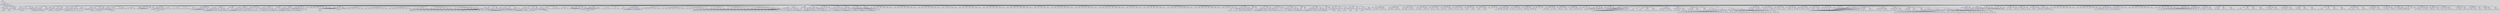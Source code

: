 digraph {

	ordering=out;
	ranksep=.4;
	bgcolor="lightgrey"; node [shape=box, fixedsize=false, fontsize=12, fontname="Helvetica-bold", fontcolor="blue"
		width=.25, height=.25, color="black", fillcolor="white", style="filled, solid, bold"];
	edge [arrowsize=.5, color="black", style="bold"]

  n0 [label="LIST_FUNCTIONS"];
  n1 [label="func"];
  n1 [label="func"];
  n2 [label="main"];
  n3 [label="PARAMS"];
  n4 [label="LIST_INSTR"];
  n4 [label="LIST_INSTR"];
  n5 [label="PARTITURA"];
  n5 [label="PARTITURA"];
  n6 [label="Beat"];
  n6 [label="Beat"];
  n7 [label="4"];
  n8 [label="4"];
  n9 [label="Speed"];
  n9 [label="Speed"];
  n10 [label="n"];
  n11 [label="120"];
  n12 [label="TRANSPORT"];
  n12 [label="TRANSPORT"];
  n13 [label="0"];
  n14 [label="Armor"];
  n14 [label="Armor"];
  n15 [label="La"];
  n15 [label="La"];
  n16 [label="$"];
  n17 [label="3"];
  n18 [label="Si"];
  n18 [label="Si"];
  n19 [label="$"];
  n20 [label="3"];
  n21 [label="Mi"];
  n21 [label="Mi"];
  n22 [label="$"];
  n23 [label="4"];
  n24 [label="La"];
  n24 [label="La"];
  n25 [label="$"];
  n26 [label="1"];
  n27 [label="Si"];
  n27 [label="Si"];
  n28 [label="$"];
  n29 [label="1"];
  n30 [label="Mi"];
  n30 [label="Mi"];
  n31 [label="$"];
  n32 [label="2"];
  n33 [label="Chorus"];
  n33 [label="Chorus"];
  n34 [label="Piano"];
  n34 [label="Piano"];
  n35 [label="LNOTAS"];
  n35 [label="LNOTAS"];
  n36 [label="Quiet"];
  n36 [label="Quiet"];
  n37 [label="NURAN"];
  n38 [label="3"];
  n39 [label="n"];
  n40 [label="TRI"];
  n40 [label="TRI"];
  n41 [label="MULTINOTA"];
  n41 [label="MULTINOTA"];
  n42 [label="LNOTAS"];
  n42 [label="LNOTAS"];
  n43 [label="Si"];
  n43 [label="Si"];
  n44 [label="NURAN"];
  n45 [label="4"];
  n46 [label="Sol"];
  n46 [label="Sol"];
  n47 [label="NURAN"];
  n48 [label="4"];
  n49 [label="n"];
  n50 [label="Si"];
  n50 [label="Si"];
  n51 [label="NURAN"];
  n52 [label="3"];
  n53 [label="c"];
  n54 [label="TRI"];
  n54 [label="TRI"];
  n55 [label="MULTINOTA"];
  n55 [label="MULTINOTA"];
  n56 [label="LNOTAS"];
  n56 [label="LNOTAS"];
  n57 [label="La"];
  n57 [label="La"];
  n58 [label="¬"];
  n59 [label="4"];
  n60 [label="Fa"];
  n60 [label="Fa"];
  n61 [label="#"];
  n62 [label="4"];
  n63 [label="n"];
  n64 [label="Si"];
  n64 [label="Si"];
  n65 [label="NURAN"];
  n66 [label="3"];
  n67 [label="c"];
  n68 [label="MULTINOTA"];
  n68 [label="MULTINOTA"];
  n69 [label="LNOTAS"];
  n69 [label="LNOTAS"];
  n70 [label="La"];
  n70 [label="La"];
  n71 [label="$"];
  n72 [label="4"];
  n73 [label="Fa"];
  n73 [label="Fa"];
  n74 [label="¬"];
  n75 [label="4"];
  n76 [label="n"];
  n77 [label="LNOTAS"];
  n77 [label="LNOTAS"];
  n78 [label="MULTINOTA"];
  n78 [label="MULTINOTA"];
  n79 [label="LNOTAS"];
  n79 [label="LNOTAS"];
  n80 [label="Sol"];
  n80 [label="Sol"];
  n81 [label="NURAN"];
  n82 [label="4"];
  n83 [label="Mi"];
  n83 [label="Mi"];
  n84 [label="NURAN"];
  n85 [label="4"];
  n86 [label="n"];
  n86 [label="n"];
  n87 [label="~"];
  n88 [label="TRI"];
  n88 [label="TRI"];
  n89 [label="MULTINOTA"];
  n89 [label="MULTINOTA"];
  n90 [label="LNOTAS"];
  n90 [label="LNOTAS"];
  n91 [label="Sol"];
  n91 [label="Sol"];
  n92 [label="NURAN"];
  n93 [label="4"];
  n94 [label="Mi"];
  n94 [label="Mi"];
  n95 [label="NURAN"];
  n96 [label="4"];
  n97 [label="n"];
  n98 [label="Mi"];
  n98 [label="Mi"];
  n99 [label="NURAN"];
  n100 [label="4"];
  n101 [label="c"];
  n101 [label="c"];
  n102 [label="~"];
  n103 [label="TRI"];
  n103 [label="TRI"];
  n104 [label="Mi"];
  n104 [label="Mi"];
  n105 [label="NURAN"];
  n106 [label="4"];
  n107 [label="n"];
  n108 [label="Fa"];
  n108 [label="Fa"];
  n109 [label="NURAN"];
  n110 [label="4"];
  n111 [label="c"];
  n112 [label="Sol"];
  n112 [label="Sol"];
  n113 [label="NURAN"];
  n114 [label="4"];
  n115 [label="n"];
  n116 [label="LNOTAS"];
  n116 [label="LNOTAS"];
  n117 [label="MULTINOTA"];
  n117 [label="MULTINOTA"];
  n118 [label="LNOTAS"];
  n118 [label="LNOTAS"];
  n119 [label="Fa"];
  n119 [label="Fa"];
  n120 [label="NURAN"];
  n121 [label="4"];
  n122 [label="Do"];
  n122 [label="Do"];
  n123 [label="NURAN"];
  n124 [label="4"];
  n125 [label="n"];
  n125 [label="n"];
  n126 [label="~"];
  n127 [label="TRI"];
  n127 [label="TRI"];
  n128 [label="MULTINOTA"];
  n128 [label="MULTINOTA"];
  n129 [label="LNOTAS"];
  n129 [label="LNOTAS"];
  n130 [label="Fa"];
  n130 [label="Fa"];
  n131 [label="NURAN"];
  n132 [label="4"];
  n133 [label="Do"];
  n133 [label="Do"];
  n134 [label="NURAN"];
  n135 [label="4"];
  n136 [label="n"];
  n137 [label="MULTINOTA"];
  n137 [label="MULTINOTA"];
  n138 [label="LNOTAS"];
  n138 [label="LNOTAS"];
  n139 [label="Do"];
  n139 [label="Do"];
  n140 [label="NURAN"];
  n141 [label="4"];
  n142 [label="La"];
  n142 [label="La"];
  n143 [label="¬"];
  n144 [label="3"];
  n145 [label="Sol"];
  n145 [label="Sol"];
  n146 [label="$"];
  n147 [label="3"];
  n148 [label="Mi"];
  n148 [label="Mi"];
  n149 [label="NURAN"];
  n150 [label="3"];
  n151 [label="c"];
  n151 [label="c"];
  n152 [label="~"];
  n153 [label="MULTINOTA"];
  n153 [label="MULTINOTA"];
  n154 [label="LNOTAS"];
  n154 [label="LNOTAS"];
  n155 [label="Do"];
  n155 [label="Do"];
  n156 [label="NURAN"];
  n157 [label="4"];
  n158 [label="La"];
  n158 [label="La"];
  n159 [label="¬"];
  n160 [label="3"];
  n161 [label="Sol"];
  n161 [label="Sol"];
  n162 [label="$"];
  n163 [label="3"];
  n164 [label="Mi"];
  n164 [label="Mi"];
  n165 [label="NURAN"];
  n166 [label="3"];
  n167 [label="b"];
  n168 [label="LNOTAS"];
  n168 [label="LNOTAS"];
  n169 [label="Quiet"];
  n169 [label="Quiet"];
  n170 [label="NURAN"];
  n171 [label="3"];
  n172 [label="n"];
  n173 [label="TRI"];
  n173 [label="TRI"];
  n174 [label="MULTINOTA"];
  n174 [label="MULTINOTA"];
  n175 [label="LNOTAS"];
  n175 [label="LNOTAS"];
  n176 [label="Mi"];
  n176 [label="Mi"];
  n177 [label="NURAN"];
  n178 [label="4"];
  n179 [label="Do"];
  n179 [label="Do"];
  n180 [label="NURAN"];
  n181 [label="4"];
  n182 [label="n"];
  n183 [label="Sol"];
  n183 [label="Sol"];
  n184 [label="$"];
  n185 [label="3"];
  n186 [label="c"];
  n187 [label="TRI"];
  n187 [label="TRI"];
  n188 [label="MULTINOTA"];
  n188 [label="MULTINOTA"];
  n189 [label="LNOTAS"];
  n189 [label="LNOTAS"];
  n190 [label="Mi"];
  n190 [label="Mi"];
  n191 [label="NURAN"];
  n192 [label="4"];
  n193 [label="Do"];
  n193 [label="Do"];
  n194 [label="NURAN"];
  n195 [label="4"];
  n196 [label="Sol"];
  n196 [label="Sol"];
  n197 [label="NURAN"];
  n198 [label="3"];
  n199 [label="n"];
  n200 [label="Fa"];
  n200 [label="Fa"];
  n201 [label="NURAN"];
  n202 [label="4"];
  n203 [label="c"];
  n204 [label="MULTINOTA"];
  n204 [label="MULTINOTA"];
  n205 [label="LNOTAS"];
  n205 [label="LNOTAS"];
  n206 [label="Mi"];
  n206 [label="Mi"];
  n207 [label="NURAN"];
  n208 [label="4"];
  n209 [label="Do"];
  n209 [label="Do"];
  n210 [label="NURAN"];
  n211 [label="4"];
  n212 [label="n"];
  n213 [label="LNOTAS"];
  n213 [label="LNOTAS"];
  n214 [label="MULTINOTA"];
  n214 [label="MULTINOTA"];
  n215 [label="LNOTAS"];
  n215 [label="LNOTAS"];
  n216 [label="Sol"];
  n216 [label="Sol"];
  n217 [label="NURAN"];
  n218 [label="4"];
  n219 [label="Si"];
  n219 [label="Si"];
  n220 [label="NURAN"];
  n221 [label="3"];
  n222 [label="n"];
  n222 [label="n"];
  n223 [label="~"];
  n224 [label="TRI"];
  n224 [label="TRI"];
  n225 [label="MULTINOTA"];
  n225 [label="MULTINOTA"];
  n226 [label="LNOTAS"];
  n226 [label="LNOTAS"];
  n227 [label="Sol"];
  n227 [label="Sol"];
  n228 [label="NURAN"];
  n229 [label="4"];
  n230 [label="Si"];
  n230 [label="Si"];
  n231 [label="NURAN"];
  n232 [label="3"];
  n233 [label="n"];
  n234 [label="MULTINOTA"];
  n234 [label="MULTINOTA"];
  n235 [label="LNOTAS"];
  n235 [label="LNOTAS"];
  n236 [label="Si"];
  n236 [label="Si"];
  n237 [label="NURAN"];
  n238 [label="3"];
  n239 [label="Sol"];
  n239 [label="Sol"];
  n240 [label="NURAN"];
  n241 [label="3"];
  n242 [label="c"];
  n242 [label="c"];
  n243 [label="~"];
  n244 [label="TRI"];
  n244 [label="TRI"];
  n245 [label="MULTINOTA"];
  n245 [label="MULTINOTA"];
  n246 [label="LNOTAS"];
  n246 [label="LNOTAS"];
  n247 [label="Si"];
  n247 [label="Si"];
  n248 [label="NURAN"];
  n249 [label="3"];
  n250 [label="Sol"];
  n250 [label="Sol"];
  n251 [label="NURAN"];
  n252 [label="3"];
  n253 [label="n"];
  n254 [label="Do"];
  n254 [label="Do"];
  n255 [label="NURAN"];
  n256 [label="4"];
  n257 [label="c"];
  n258 [label="TRI"];
  n258 [label="TRI"];
  n259 [label="MULTINOTA"];
  n259 [label="MULTINOTA"];
  n260 [label="LNOTAS"];
  n260 [label="LNOTAS"];
  n261 [label="Si"];
  n261 [label="Si"];
  n262 [label="NURAN"];
  n263 [label="3"];
  n264 [label="Sol"];
  n264 [label="Sol"];
  n265 [label="NURAN"];
  n266 [label="3"];
  n267 [label="c"];
  n268 [label="Do"];
  n268 [label="Do"];
  n269 [label="NURAN"];
  n270 [label="4"];
  n271 [label="c"];
  n272 [label="Mi"];
  n272 [label="Mi"];
  n273 [label="NURAN"];
  n274 [label="4"];
  n275 [label="c"];
  n276 [label="LNOTAS"];
  n276 [label="LNOTAS"];
  n277 [label="MULTINOTA"];
  n277 [label="MULTINOTA"];
  n278 [label="LNOTAS"];
  n278 [label="LNOTAS"];
  n279 [label="Fa"];
  n279 [label="Fa"];
  n280 [label="NURAN"];
  n281 [label="4"];
  n282 [label="Do"];
  n282 [label="Do"];
  n283 [label="NURAN"];
  n284 [label="4"];
  n285 [label="La"];
  n285 [label="La"];
  n286 [label="NURAN"];
  n287 [label="3"];
  n288 [label="n"];
  n289 [label="TRI"];
  n289 [label="TRI"];
  n290 [label="MULTINOTA"];
  n290 [label="MULTINOTA"];
  n291 [label="LNOTAS"];
  n291 [label="LNOTAS"];
  n292 [label="Sol"];
  n292 [label="Sol"];
  n293 [label="$"];
  n294 [label="4"];
  n295 [label="La"];
  n295 [label="La"];
  n296 [label="NURAN"];
  n297 [label="3"];
  n298 [label="n"];
  n299 [label="Fa"];
  n299 [label="Fa"];
  n300 [label="NURAN"];
  n301 [label="4"];
  n302 [label="c"];
  n303 [label="TRI"];
  n303 [label="TRI"];
  n304 [label="MULTINOTA"];
  n304 [label="MULTINOTA"];
  n305 [label="LNOTAS"];
  n305 [label="LNOTAS"];
  n306 [label="Sol"];
  n306 [label="Sol"];
  n307 [label="NURAN"];
  n308 [label="4"];
  n309 [label="Do"];
  n309 [label="Do"];
  n310 [label="NURAN"];
  n311 [label="4"];
  n312 [label="La"];
  n312 [label="La"];
  n313 [label="NURAN"];
  n314 [label="3"];
  n315 [label="n"];
  n316 [label="Fa"];
  n316 [label="Fa"];
  n317 [label="NURAN"];
  n318 [label="4"];
  n319 [label="c"];
  n320 [label="MULTINOTA"];
  n320 [label="MULTINOTA"];
  n321 [label="LNOTAS"];
  n321 [label="LNOTAS"];
  n322 [label="Mi"];
  n322 [label="Mi"];
  n323 [label="NURAN"];
  n324 [label="4"];
  n325 [label="La"];
  n325 [label="La"];
  n326 [label="NURAN"];
  n327 [label="3"];
  n328 [label="n"];
  n329 [label="LNOTAS"];
  n329 [label="LNOTAS"];
  n330 [label="MULTINOTA"];
  n330 [label="MULTINOTA"];
  n331 [label="LNOTAS"];
  n331 [label="LNOTAS"];
  n332 [label="Mi"];
  n332 [label="Mi"];
  n333 [label="NURAN"];
  n334 [label="4"];
  n335 [label="Si"];
  n335 [label="Si"];
  n336 [label="NURAN"];
  n337 [label="3"];
  n338 [label="Sol"];
  n338 [label="Sol"];
  n339 [label="NURAN"];
  n340 [label="3"];
  n341 [label="n"];
  n342 [label="TRI"];
  n342 [label="TRI"];
  n343 [label="MULTINOTA"];
  n343 [label="MULTINOTA"];
  n344 [label="LNOTAS"];
  n344 [label="LNOTAS"];
  n345 [label="Sol"];
  n345 [label="Sol"];
  n346 [label="NURAN"];
  n347 [label="4"];
  n348 [label="Re"];
  n348 [label="Re"];
  n349 [label="NURAN"];
  n350 [label="4"];
  n351 [label="c"];
  n352 [label="Do"];
  n352 [label="Do"];
  n353 [label="NURAN"];
  n354 [label="4"];
  n355 [label="c"];
  n356 [label="Si"];
  n356 [label="Si"];
  n357 [label="NURAN"];
  n358 [label="3"];
  n359 [label="c"];
  n360 [label="TRI"];
  n360 [label="TRI"];
  n361 [label="Sol"];
  n361 [label="Sol"];
  n362 [label="NURAN"];
  n363 [label="3"];
  n364 [label="n"];
  n365 [label="Fa"];
  n365 [label="Fa"];
  n366 [label="NURAN"];
  n367 [label="3"];
  n368 [label="c"];
  n369 [label="Mi"];
  n369 [label="Mi"];
  n370 [label="NURAN"];
  n371 [label="3"];
  n372 [label="n"];
  n373 [label="LNOTAS"];
  n373 [label="LNOTAS"];
  n374 [label="TRI"];
  n374 [label="TRI"];
  n375 [label="La"];
  n375 [label="La"];
  n376 [label="NURAN"];
  n377 [label="4"];
  n378 [label="f"];
  n379 [label="La"];
  n379 [label="La"];
  n380 [label="¬"];
  n381 [label="3"];
  n382 [label="sc*"];
  n383 [label="Fa"];
  n383 [label="Fa"];
  n384 [label="NURAN"];
  n385 [label="4"];
  n386 [label="c"];
  n387 [label="Do"];
  n387 [label="Do"];
  n388 [label="NURAN"];
  n389 [label="4"];
  n390 [label="c"];
  n391 [label="TRI"];
  n391 [label="TRI"];
  n392 [label="La"];
  n392 [label="La"];
  n393 [label="NURAN"];
  n394 [label="3"];
  n395 [label="f"];
  n396 [label="La"];
  n396 [label="La"];
  n397 [label="¬"];
  n398 [label="3"];
  n399 [label="sc*"];
  n399 [label="sc*"];
  n400 [label="~"];
  n401 [label="La"];
  n401 [label="La"];
  n402 [label="NURAN"];
  n403 [label="3"];
  n404 [label="c"];
  n405 [label="La"];
  n405 [label="La"];
  n406 [label="NURAN"];
  n407 [label="3"];
  n408 [label="c"];
  n409 [label="Si"];
  n409 [label="Si"];
  n410 [label="NURAN"];
  n411 [label="3"];
  n412 [label="c*"];
  n413 [label="Si"];
  n413 [label="Si"];
  n414 [label="NURAN"];
  n415 [label="3"];
  n416 [label="sc"];
  n417 [label="Do"];
  n417 [label="Do"];
  n418 [label="NURAN"];
  n419 [label="4"];
  n420 [label="c*"];
  n421 [label="Do"];
  n421 [label="Do"];
  n422 [label="NURAN"];
  n423 [label="4"];
  n424 [label="sc"];
  n425 [label="LNOTAS"];
  n425 [label="LNOTAS"];
  n426 [label="MULTINOTA"];
  n426 [label="MULTINOTA"];
  n427 [label="LNOTAS"];
  n427 [label="LNOTAS"];
  n428 [label="Re"];
  n428 [label="Re"];
  n429 [label="NURAN"];
  n430 [label="4"];
  n431 [label="La"];
  n431 [label="La"];
  n432 [label="NURAN"];
  n433 [label="3"];
  n434 [label="n"];
  n435 [label="TRI"];
  n435 [label="TRI"];
  n436 [label="Do"];
  n436 [label="Do"];
  n437 [label="NURAN"];
  n438 [label="4"];
  n439 [label="n"];
  n440 [label="MULTINOTA"];
  n440 [label="MULTINOTA"];
  n441 [label="LNOTAS"];
  n441 [label="LNOTAS"];
  n442 [label="Si"];
  n442 [label="Si"];
  n443 [label="NURAN"];
  n444 [label="3"];
  n445 [label="Re"];
  n445 [label="Re"];
  n446 [label="NURAN"];
  n447 [label="3"];
  n448 [label="c"];
  n448 [label="c"];
  n449 [label="~"];
  n450 [label="MULTINOTA"];
  n450 [label="MULTINOTA"];
  n451 [label="LNOTAS"];
  n451 [label="LNOTAS"];
  n452 [label="Si"];
  n452 [label="Si"];
  n453 [label="NURAN"];
  n454 [label="3"];
  n455 [label="Re"];
  n455 [label="Re"];
  n456 [label="NURAN"];
  n457 [label="3"];
  n458 [label="b"];
  n459 [label="LNOTAS"];
  n459 [label="LNOTAS"];
  n460 [label="TRI"];
  n460 [label="TRI"];
  n461 [label="La"];
  n461 [label="La"];
  n462 [label="¬"];
  n463 [label="3"];
  n464 [label="c"];
  n465 [label="Fa"];
  n465 [label="Fa"];
  n466 [label="NURAN"];
  n467 [label="3"];
  n468 [label="c"];
  n469 [label="La"];
  n469 [label="La"];
  n470 [label="NURAN"];
  n471 [label="3"];
  n472 [label="c"];
  n473 [label="TRI"];
  n473 [label="TRI"];
  n474 [label="Si"];
  n474 [label="Si"];
  n475 [label="NURAN"];
  n476 [label="3"];
  n477 [label="c"];
  n478 [label="Sol"];
  n478 [label="Sol"];
  n479 [label="NURAN"];
  n480 [label="4"];
  n481 [label="c"];
  n482 [label="Si"];
  n482 [label="Si"];
  n483 [label="NURAN"];
  n484 [label="3"];
  n485 [label="c"];
  n486 [label="TRI"];
  n486 [label="TRI"];
  n487 [label="Si"];
  n487 [label="Si"];
  n488 [label="¬"];
  n489 [label="3"];
  n490 [label="c"];
  n491 [label="La"];
  n491 [label="La"];
  n492 [label="NURAN"];
  n493 [label="4"];
  n494 [label="c"];
  n495 [label="Si"];
  n495 [label="Si"];
  n496 [label="NURAN"];
  n497 [label="3"];
  n498 [label="c"];
  n499 [label="TRI"];
  n499 [label="TRI"];
  n500 [label="Do"];
  n500 [label="Do"];
  n501 [label="NURAN"];
  n502 [label="4"];
  n503 [label="c"];
  n504 [label="La"];
  n504 [label="La"];
  n505 [label="¬"];
  n506 [label="4"];
  n507 [label="c"];
  n508 [label="Do"];
  n508 [label="Do"];
  n509 [label="NURAN"];
  n510 [label="4"];
  n511 [label="c"];
  n512 [label="LNOTAS"];
  n512 [label="LNOTAS"];
  n513 [label="MULTINOTA"];
  n513 [label="MULTINOTA"];
  n514 [label="LNOTAS"];
  n514 [label="LNOTAS"];
  n515 [label="Si"];
  n515 [label="Si"];
  n516 [label="NURAN"];
  n517 [label="4"];
  n518 [label="Re"];
  n518 [label="Re"];
  n519 [label="NURAN"];
  n520 [label="4"];
  n521 [label="n"];
  n522 [label="MULTINOTA"];
  n522 [label="MULTINOTA"];
  n523 [label="LNOTAS"];
  n523 [label="LNOTAS"];
  n524 [label="Si"];
  n524 [label="Si"];
  n525 [label="NURAN"];
  n526 [label="3"];
  n527 [label="Mi"];
  n527 [label="Mi"];
  n528 [label="NURAN"];
  n529 [label="3"];
  n530 [label="n"];
  n531 [label="MULTINOTA"];
  n531 [label="MULTINOTA"];
  n532 [label="LNOTAS"];
  n532 [label="LNOTAS"];
  n533 [label="Si"];
  n533 [label="Si"];
  n534 [label="NURAN"];
  n535 [label="3"];
  n536 [label="Mi"];
  n536 [label="Mi"];
  n537 [label="¬"];
  n538 [label="3"];
  n539 [label="n"];
  n540 [label="MULTINOTA"];
  n540 [label="MULTINOTA"];
  n541 [label="LNOTAS"];
  n541 [label="LNOTAS"];
  n542 [label="Si"];
  n542 [label="Si"];
  n543 [label="NURAN"];
  n544 [label="3"];
  n545 [label="Fa"];
  n545 [label="Fa"];
  n546 [label="NURAN"];
  n547 [label="3"];
  n548 [label="n"];
  n549 [label="LNOTAS"];
  n549 [label="LNOTAS"];
  n550 [label="TRI"];
  n550 [label="TRI"];
  n551 [label="MULTINOTA"];
  n551 [label="MULTINOTA"];
  n552 [label="LNOTAS"];
  n552 [label="LNOTAS"];
  n553 [label="Sol"];
  n553 [label="Sol"];
  n554 [label="NURAN"];
  n555 [label="4"];
  n556 [label="Sol"];
  n556 [label="Sol"];
  n557 [label="NURAN"];
  n558 [label="3"];
  n559 [label="c"];
  n560 [label="MULTINOTA"];
  n560 [label="MULTINOTA"];
  n561 [label="LNOTAS"];
  n561 [label="LNOTAS"];
  n562 [label="Si"];
  n562 [label="Si"];
  n563 [label="NURAN"];
  n564 [label="4"];
  n565 [label="Si"];
  n565 [label="Si"];
  n566 [label="NURAN"];
  n567 [label="3"];
  n568 [label="c"];
  n569 [label="MULTINOTA"];
  n569 [label="MULTINOTA"];
  n570 [label="LNOTAS"];
  n570 [label="LNOTAS"];
  n571 [label="Si"];
  n571 [label="Si"];
  n572 [label="NURAN"];
  n573 [label="4"];
  n574 [label="Si"];
  n574 [label="Si"];
  n575 [label="NURAN"];
  n576 [label="3"];
  n577 [label="c"];
  n578 [label="MULTINOTA"];
  n578 [label="MULTINOTA"];
  n579 [label="LNOTAS"];
  n579 [label="LNOTAS"];
  n580 [label="Si"];
  n580 [label="Si"];
  n581 [label="NURAN"];
  n582 [label="4"];
  n583 [label="Si"];
  n583 [label="Si"];
  n584 [label="NURAN"];
  n585 [label="3"];
  n586 [label="b"];
  n587 [label="TRI"];
  n587 [label="TRI"];
  n588 [label="MULTINOTA"];
  n588 [label="MULTINOTA"];
  n589 [label="LNOTAS"];
  n589 [label="LNOTAS"];
  n590 [label="Do"];
  n590 [label="Do"];
  n591 [label="NURAN"];
  n592 [label="5"];
  n593 [label="Do"];
  n593 [label="Do"];
  n594 [label="NURAN"];
  n595 [label="4"];
  n596 [label="n"];
  n597 [label="MULTINOTA"];
  n597 [label="MULTINOTA"];
  n598 [label="LNOTAS"];
  n598 [label="LNOTAS"];
  n599 [label="Si"];
  n599 [label="Si"];
  n600 [label="NURAN"];
  n601 [label="4"];
  n602 [label="Si"];
  n602 [label="Si"];
  n603 [label="NURAN"];
  n604 [label="3"];
  n605 [label="c"];
  n606 [label="LNOTAS"];
  n606 [label="LNOTAS"];
  n607 [label="MULTINOTA"];
  n607 [label="MULTINOTA"];
  n608 [label="LNOTAS"];
  n608 [label="LNOTAS"];
  n609 [label="Sol"];
  n609 [label="Sol"];
  n610 [label="NURAN"];
  n611 [label="4"];
  n612 [label="Sol"];
  n612 [label="Sol"];
  n613 [label="NURAN"];
  n614 [label="3"];
  n615 [label="n"];
  n616 [label="MULTINOTA"];
  n616 [label="MULTINOTA"];
  n617 [label="LNOTAS"];
  n617 [label="LNOTAS"];
  n618 [label="Si"];
  n618 [label="Si"];
  n619 [label="NURAN"];
  n620 [label="4"];
  n621 [label="Si"];
  n621 [label="Si"];
  n622 [label="NURAN"];
  n623 [label="3"];
  n624 [label="b*"];
  n625 [label="LNOTAS"];
  n625 [label="LNOTAS"];
  n626 [label="TRI"];
  n626 [label="TRI"];
  n627 [label="MULTINOTA"];
  n627 [label="MULTINOTA"];
  n628 [label="LNOTAS"];
  n628 [label="LNOTAS"];
  n629 [label="Sol"];
  n629 [label="Sol"];
  n630 [label="NURAN"];
  n631 [label="4"];
  n632 [label="Sol"];
  n632 [label="Sol"];
  n633 [label="NURAN"];
  n634 [label="3"];
  n635 [label="c"];
  n636 [label="MULTINOTA"];
  n636 [label="MULTINOTA"];
  n637 [label="LNOTAS"];
  n637 [label="LNOTAS"];
  n638 [label="Si"];
  n638 [label="Si"];
  n639 [label="NURAN"];
  n640 [label="4"];
  n641 [label="Si"];
  n641 [label="Si"];
  n642 [label="NURAN"];
  n643 [label="3"];
  n644 [label="c"];
  n645 [label="MULTINOTA"];
  n645 [label="MULTINOTA"];
  n646 [label="LNOTAS"];
  n646 [label="LNOTAS"];
  n647 [label="Si"];
  n647 [label="Si"];
  n648 [label="NURAN"];
  n649 [label="4"];
  n650 [label="Si"];
  n650 [label="Si"];
  n651 [label="NURAN"];
  n652 [label="3"];
  n653 [label="c"];
  n654 [label="MULTINOTA"];
  n654 [label="MULTINOTA"];
  n655 [label="LNOTAS"];
  n655 [label="LNOTAS"];
  n656 [label="Si"];
  n656 [label="Si"];
  n657 [label="NURAN"];
  n658 [label="4"];
  n659 [label="Si"];
  n659 [label="Si"];
  n660 [label="NURAN"];
  n661 [label="3"];
  n662 [label="b"];
  n663 [label="TRI"];
  n663 [label="TRI"];
  n664 [label="MULTINOTA"];
  n664 [label="MULTINOTA"];
  n665 [label="LNOTAS"];
  n665 [label="LNOTAS"];
  n666 [label="Do"];
  n666 [label="Do"];
  n667 [label="NURAN"];
  n668 [label="5"];
  n669 [label="Do"];
  n669 [label="Do"];
  n670 [label="NURAN"];
  n671 [label="4"];
  n672 [label="n"];
  n673 [label="MULTINOTA"];
  n673 [label="MULTINOTA"];
  n674 [label="LNOTAS"];
  n674 [label="LNOTAS"];
  n675 [label="Si"];
  n675 [label="Si"];
  n676 [label="NURAN"];
  n677 [label="4"];
  n678 [label="Si"];
  n678 [label="Si"];
  n679 [label="NURAN"];
  n680 [label="3"];
  n681 [label="c"];
  n682 [label="LNOTAS"];
  n682 [label="LNOTAS"];
  n683 [label="MULTINOTA"];
  n683 [label="MULTINOTA"];
  n684 [label="LNOTAS"];
  n684 [label="LNOTAS"];
  n685 [label="Sol"];
  n685 [label="Sol"];
  n686 [label="NURAN"];
  n687 [label="4"];
  n688 [label="Sol"];
  n688 [label="Sol"];
  n689 [label="NURAN"];
  n690 [label="3"];
  n691 [label="n"];
  n692 [label="Si"];
  n692 [label="Si"];
  n693 [label="NURAN"];
  n694 [label="3"];
  n695 [label="n"];
  n696 [label="La"];
  n696 [label="La"];
  n697 [label="¬"];
  n698 [label="3"];
  n699 [label="n"];
  n700 [label="Sol"];
  n700 [label="Sol"];
  n701 [label="#"];
  n702 [label="3"];
  n703 [label="n"];
  n704 [label="LNOTAS"];
  n704 [label="LNOTAS"];
  n705 [label="TRI"];
  n705 [label="TRI"];
  n706 [label="MULTINOTA"];
  n706 [label="MULTINOTA"];
  n707 [label="LNOTAS"];
  n707 [label="LNOTAS"];
  n708 [label="Sol"];
  n708 [label="Sol"];
  n709 [label="NURAN"];
  n710 [label="4"];
  n711 [label="Sol"];
  n711 [label="Sol"];
  n712 [label="NURAN"];
  n713 [label="3"];
  n714 [label="c"];
  n715 [label="MULTINOTA"];
  n715 [label="MULTINOTA"];
  n716 [label="LNOTAS"];
  n716 [label="LNOTAS"];
  n717 [label="Si"];
  n717 [label="Si"];
  n718 [label="NURAN"];
  n719 [label="4"];
  n720 [label="Si"];
  n720 [label="Si"];
  n721 [label="NURAN"];
  n722 [label="3"];
  n723 [label="c"];
  n724 [label="MULTINOTA"];
  n724 [label="MULTINOTA"];
  n725 [label="LNOTAS"];
  n725 [label="LNOTAS"];
  n726 [label="Si"];
  n726 [label="Si"];
  n727 [label="NURAN"];
  n728 [label="4"];
  n729 [label="Si"];
  n729 [label="Si"];
  n730 [label="NURAN"];
  n731 [label="3"];
  n732 [label="c"];
  n733 [label="MULTINOTA"];
  n733 [label="MULTINOTA"];
  n734 [label="LNOTAS"];
  n734 [label="LNOTAS"];
  n735 [label="Si"];
  n735 [label="Si"];
  n736 [label="NURAN"];
  n737 [label="4"];
  n738 [label="Si"];
  n738 [label="Si"];
  n739 [label="NURAN"];
  n740 [label="3"];
  n741 [label="b"];
  n742 [label="TRI"];
  n742 [label="TRI"];
  n743 [label="MULTINOTA"];
  n743 [label="MULTINOTA"];
  n744 [label="LNOTAS"];
  n744 [label="LNOTAS"];
  n745 [label="Do"];
  n745 [label="Do"];
  n746 [label="NURAN"];
  n747 [label="5"];
  n748 [label="Do"];
  n748 [label="Do"];
  n749 [label="NURAN"];
  n750 [label="4"];
  n751 [label="n"];
  n752 [label="MULTINOTA"];
  n752 [label="MULTINOTA"];
  n753 [label="LNOTAS"];
  n753 [label="LNOTAS"];
  n754 [label="Si"];
  n754 [label="Si"];
  n755 [label="NURAN"];
  n756 [label="4"];
  n757 [label="Si"];
  n757 [label="Si"];
  n758 [label="NURAN"];
  n759 [label="3"];
  n760 [label="c"];
  n761 [label="LNOTAS"];
  n761 [label="LNOTAS"];
  n762 [label="MULTINOTA"];
  n762 [label="MULTINOTA"];
  n763 [label="LNOTAS"];
  n763 [label="LNOTAS"];
  n764 [label="Sol"];
  n764 [label="Sol"];
  n765 [label="NURAN"];
  n766 [label="4"];
  n767 [label="Sol"];
  n767 [label="Sol"];
  n768 [label="NURAN"];
  n769 [label="3"];
  n770 [label="n"];
  n771 [label="MULTINOTA"];
  n771 [label="MULTINOTA"];
  n772 [label="LNOTAS"];
  n772 [label="LNOTAS"];
  n773 [label="Si"];
  n773 [label="Si"];
  n774 [label="NURAN"];
  n775 [label="4"];
  n776 [label="Si"];
  n776 [label="Si"];
  n777 [label="NURAN"];
  n778 [label="3"];
  n779 [label="b*"];
  n780 [label="LNOTAS"];
  n780 [label="LNOTAS"];
  n781 [label="TRI"];
  n781 [label="TRI"];
  n782 [label="MULTINOTA"];
  n782 [label="MULTINOTA"];
  n783 [label="LNOTAS"];
  n783 [label="LNOTAS"];
  n784 [label="Sol"];
  n784 [label="Sol"];
  n785 [label="NURAN"];
  n786 [label="4"];
  n787 [label="Sol"];
  n787 [label="Sol"];
  n788 [label="NURAN"];
  n789 [label="3"];
  n790 [label="c"];
  n791 [label="MULTINOTA"];
  n791 [label="MULTINOTA"];
  n792 [label="LNOTAS"];
  n792 [label="LNOTAS"];
  n793 [label="Si"];
  n793 [label="Si"];
  n794 [label="NURAN"];
  n795 [label="4"];
  n796 [label="Si"];
  n796 [label="Si"];
  n797 [label="NURAN"];
  n798 [label="3"];
  n799 [label="c"];
  n800 [label="MULTINOTA"];
  n800 [label="MULTINOTA"];
  n801 [label="LNOTAS"];
  n801 [label="LNOTAS"];
  n802 [label="Si"];
  n802 [label="Si"];
  n803 [label="NURAN"];
  n804 [label="4"];
  n805 [label="Si"];
  n805 [label="Si"];
  n806 [label="NURAN"];
  n807 [label="3"];
  n808 [label="c"];
  n809 [label="MULTINOTA"];
  n809 [label="MULTINOTA"];
  n810 [label="LNOTAS"];
  n810 [label="LNOTAS"];
  n811 [label="Si"];
  n811 [label="Si"];
  n812 [label="NURAN"];
  n813 [label="4"];
  n814 [label="Si"];
  n814 [label="Si"];
  n815 [label="NURAN"];
  n816 [label="3"];
  n817 [label="b"];
  n818 [label="TRI"];
  n818 [label="TRI"];
  n819 [label="MULTINOTA"];
  n819 [label="MULTINOTA"];
  n820 [label="LNOTAS"];
  n820 [label="LNOTAS"];
  n821 [label="Do"];
  n821 [label="Do"];
  n822 [label="NURAN"];
  n823 [label="5"];
  n824 [label="Do"];
  n824 [label="Do"];
  n825 [label="NURAN"];
  n826 [label="4"];
  n827 [label="n"];
  n828 [label="MULTINOTA"];
  n828 [label="MULTINOTA"];
  n829 [label="LNOTAS"];
  n829 [label="LNOTAS"];
  n830 [label="Si"];
  n830 [label="Si"];
  n831 [label="NURAN"];
  n832 [label="4"];
  n833 [label="Si"];
  n833 [label="Si"];
  n834 [label="NURAN"];
  n835 [label="3"];
  n836 [label="c"];
  n837 [label="LNOTAS"];
  n837 [label="LNOTAS"];
  n838 [label="MULTINOTA"];
  n838 [label="MULTINOTA"];
  n839 [label="LNOTAS"];
  n839 [label="LNOTAS"];
  n840 [label="Sol"];
  n840 [label="Sol"];
  n841 [label="NURAN"];
  n842 [label="4"];
  n843 [label="Sol"];
  n843 [label="Sol"];
  n844 [label="NURAN"];
  n845 [label="3"];
  n846 [label="n"];
  n847 [label="MULTINOTA"];
  n847 [label="MULTINOTA"];
  n848 [label="LNOTAS"];
  n848 [label="LNOTAS"];
  n849 [label="Mi"];
  n849 [label="Mi"];
  n850 [label="NURAN"];
  n851 [label="4"];
  n852 [label="Mi"];
  n852 [label="Mi"];
  n853 [label="NURAN"];
  n854 [label="3"];
  n855 [label="n"];
  n856 [label="Re"];
  n856 [label="Re"];
  n857 [label="NURAN"];
  n858 [label="3"];
  n859 [label="n"];
  n860 [label="Re"];
  n860 [label="Re"];
  n861 [label="$"];
  n862 [label="3"];
  n863 [label="n"];
  n864 [label="LNOTAS"];
  n864 [label="LNOTAS"];
  n865 [label="Do"];
  n865 [label="Do"];
  n866 [label="NURAN"];
  n867 [label="4"];
  n868 [label="c*"];
  n869 [label="Re"];
  n869 [label="Re"];
  n870 [label="NURAN"];
  n871 [label="4"];
  n872 [label="sc"];
  n873 [label="Mi"];
  n873 [label="Mi"];
  n874 [label="NURAN"];
  n875 [label="4"];
  n876 [label="c*"];
  n877 [label="Re"];
  n877 [label="Re"];
  n878 [label="NURAN"];
  n879 [label="4"];
  n880 [label="sc"];
  n881 [label="Sol"];
  n881 [label="Sol"];
  n882 [label="$"];
  n883 [label="4"];
  n884 [label="sc"];
  n885 [label="Fa"];
  n885 [label="Fa"];
  n886 [label="NURAN"];
  n887 [label="4"];
  n888 [label="sc"];
  n889 [label="Mi"];
  n889 [label="Mi"];
  n890 [label="NURAN"];
  n891 [label="4"];
  n892 [label="c"];
  n892 [label="c"];
  n893 [label="~"];
  n894 [label="Mi"];
  n894 [label="Mi"];
  n895 [label="NURAN"];
  n896 [label="4"];
  n897 [label="n"];
  n898 [label="LNOTAS"];
  n898 [label="LNOTAS"];
  n899 [label="TRI"];
  n899 [label="TRI"];
  n900 [label="MULTINOTA"];
  n900 [label="MULTINOTA"];
  n901 [label="LNOTAS"];
  n901 [label="LNOTAS"];
  n902 [label="Sol"];
  n902 [label="Sol"];
  n903 [label="$"];
  n904 [label="4"];
  n905 [label="Si"];
  n905 [label="Si"];
  n906 [label="NURAN"];
  n907 [label="3"];
  n908 [label="c"];
  n909 [label="Fa"];
  n909 [label="Fa"];
  n910 [label="NURAN"];
  n911 [label="4"];
  n912 [label="c"];
  n913 [label="Mi"];
  n913 [label="Mi"];
  n914 [label="NURAN"];
  n915 [label="4"];
  n916 [label="c"];
  n917 [label="TRI"];
  n917 [label="TRI"];
  n918 [label="Fa"];
  n918 [label="Fa"];
  n919 [label="NURAN"];
  n920 [label="4"];
  n921 [label="c"];
  n922 [label="Mi"];
  n922 [label="Mi"];
  n923 [label="NURAN"];
  n924 [label="4"];
  n925 [label="c"];
  n926 [label="Re"];
  n926 [label="Re"];
  n927 [label="NURAN"];
  n928 [label="4"];
  n929 [label="c"];
  n930 [label="MULTINOTA"];
  n930 [label="MULTINOTA"];
  n931 [label="LNOTAS"];
  n931 [label="LNOTAS"];
  n932 [label="Si"];
  n932 [label="Si"];
  n933 [label="NURAN"];
  n934 [label="3"];
  n935 [label="Re"];
  n935 [label="Re"];
  n936 [label="NURAN"];
  n937 [label="3"];
  n938 [label="n"];
  n939 [label="Quiet"];
  n939 [label="Quiet"];
  n940 [label="NURAN"];
  n941 [label="3"];
  n942 [label="n"];
  n943 [label="REPEAT"];
  n943 [label="REPEAT"];
  n944 [label="2"];
  n945 [label="LNOTAS"];
  n945 [label="LNOTAS"];
  n946 [label="Si"];
  n946 [label="Si"];
  n947 [label="NURAN"];
  n948 [label="4"];
  n949 [label="c*"];
  n950 [label="Sol"];
  n950 [label="Sol"];
  n951 [label="NURAN"];
  n952 [label="4"];
  n953 [label="sc"];
  n954 [label="Fa"];
  n954 [label="Fa"];
  n955 [label="NURAN"];
  n956 [label="4"];
  n957 [label="c*"];
  n958 [label="Mi"];
  n958 [label="Mi"];
  n959 [label="NURAN"];
  n960 [label="4"];
  n961 [label="sc"];
  n962 [label="Do"];
  n962 [label="Do"];
  n963 [label="NURAN"];
  n964 [label="4"];
  n965 [label="c*"];
  n966 [label="Re"];
  n966 [label="Re"];
  n967 [label="NURAN"];
  n968 [label="4"];
  n969 [label="sc"];
  n970 [label="Mi"];
  n970 [label="Mi"];
  n971 [label="NURAN"];
  n972 [label="4"];
  n973 [label="n"];
  n974 [label="LNOTAS"];
  n974 [label="LNOTAS"];
  n975 [label="Si"];
  n975 [label="Si"];
  n976 [label="NURAN"];
  n977 [label="4"];
  n978 [label="c*"];
  n979 [label="Sol"];
  n979 [label="Sol"];
  n980 [label="NURAN"];
  n981 [label="4"];
  n982 [label="sc"];
  n983 [label="Fa"];
  n983 [label="Fa"];
  n984 [label="NURAN"];
  n985 [label="4"];
  n986 [label="c*"];
  n987 [label="Mi"];
  n987 [label="Mi"];
  n988 [label="NURAN"];
  n989 [label="4"];
  n990 [label="sc"];
  n991 [label="Do"];
  n991 [label="Do"];
  n992 [label="NURAN"];
  n993 [label="4"];
  n994 [label="c*"];
  n995 [label="Mi"];
  n995 [label="Mi"];
  n996 [label="NURAN"];
  n997 [label="4"];
  n998 [label="sc"];
  n999 [label="Si"];
  n999 [label="Si"];
  n1000 [label="NURAN"];
  n1001 [label="3"];
  n1002 [label="n"];
  n1003 [label="LNOTAS"];
  n1003 [label="LNOTAS"];
  n1004 [label="Do"];
  n1004 [label="Do"];
  n1005 [label="NURAN"];
  n1006 [label="4"];
  n1007 [label="c*"];
  n1008 [label="Mi"];
  n1008 [label="Mi"];
  n1009 [label="NURAN"];
  n1010 [label="4"];
  n1011 [label="sc"];
  n1012 [label="Si"];
  n1012 [label="Si"];
  n1013 [label="NURAN"];
  n1014 [label="3"];
  n1015 [label="n"];
  n1016 [label="Do"];
  n1016 [label="Do"];
  n1017 [label="NURAN"];
  n1018 [label="4"];
  n1019 [label="c*"];
  n1020 [label="Re"];
  n1020 [label="Re"];
  n1021 [label="NURAN"];
  n1022 [label="4"];
  n1023 [label="sc"];
  n1024 [label="Mi"];
  n1024 [label="Mi"];
  n1025 [label="NURAN"];
  n1026 [label="4"];
  n1027 [label="c*"];
  n1028 [label="La"];
  n1028 [label="La"];
  n1029 [label="NURAN"];
  n1030 [label="4"];
  n1031 [label="sc"];
  n1032 [label="LNOTAS"];
  n1032 [label="LNOTAS"];
  n1033 [label="Sol"];
  n1033 [label="Sol"];
  n1034 [label="NURAN"];
  n1035 [label="4"];
  n1036 [label="c*"];
  n1037 [label="Sol"];
  n1037 [label="Sol"];
  n1038 [label="NURAN"];
  n1039 [label="4"];
  n1040 [label="sc"];
  n1041 [label="Fa"];
  n1041 [label="Fa"];
  n1042 [label="NURAN"];
  n1043 [label="4"];
  n1044 [label="c*"];
  n1045 [label="Mi"];
  n1045 [label="Mi"];
  n1046 [label="NURAN"];
  n1047 [label="4"];
  n1048 [label="sc"];
  n1049 [label="Fa"];
  n1049 [label="Fa"];
  n1050 [label="NURAN"];
  n1051 [label="4"];
  n1052 [label="b"];
  n1053 [label="LNOTAS"];
  n1053 [label="LNOTAS"];
  n1054 [label="Si"];
  n1054 [label="Si"];
  n1055 [label="NURAN"];
  n1056 [label="4"];
  n1057 [label="c*"];
  n1058 [label="Sol"];
  n1058 [label="Sol"];
  n1059 [label="NURAN"];
  n1060 [label="4"];
  n1061 [label="sc"];
  n1062 [label="Fa"];
  n1062 [label="Fa"];
  n1063 [label="NURAN"];
  n1064 [label="4"];
  n1065 [label="c*"];
  n1066 [label="Mi"];
  n1066 [label="Mi"];
  n1067 [label="NURAN"];
  n1068 [label="4"];
  n1069 [label="sc"];
  n1070 [label="Do"];
  n1070 [label="Do"];
  n1071 [label="NURAN"];
  n1072 [label="4"];
  n1073 [label="c*"];
  n1074 [label="Re"];
  n1074 [label="Re"];
  n1075 [label="NURAN"];
  n1076 [label="4"];
  n1077 [label="sc"];
  n1078 [label="Mi"];
  n1078 [label="Mi"];
  n1079 [label="NURAN"];
  n1080 [label="4"];
  n1081 [label="n"];
  n1082 [label="LNOTAS"];
  n1082 [label="LNOTAS"];
  n1083 [label="Si"];
  n1083 [label="Si"];
  n1084 [label="NURAN"];
  n1085 [label="4"];
  n1086 [label="c*"];
  n1087 [label="Sol"];
  n1087 [label="Sol"];
  n1088 [label="NURAN"];
  n1089 [label="4"];
  n1090 [label="sc"];
  n1091 [label="Fa"];
  n1091 [label="Fa"];
  n1092 [label="NURAN"];
  n1093 [label="4"];
  n1094 [label="c*"];
  n1095 [label="Mi"];
  n1095 [label="Mi"];
  n1096 [label="NURAN"];
  n1097 [label="4"];
  n1098 [label="sc"];
  n1099 [label="Do"];
  n1099 [label="Do"];
  n1100 [label="NURAN"];
  n1101 [label="4"];
  n1102 [label="c*"];
  n1103 [label="Mi"];
  n1103 [label="Mi"];
  n1104 [label="NURAN"];
  n1105 [label="4"];
  n1106 [label="sc"];
  n1107 [label="Si"];
  n1107 [label="Si"];
  n1108 [label="NURAN"];
  n1109 [label="3"];
  n1110 [label="n"];
  n1111 [label="LNOTAS"];
  n1111 [label="LNOTAS"];
  n1112 [label="if"];
  n1112 [label="if"];
  n1113 [label="="];
  n1113 [label="="];
  n1114 [label="Time"];
  n1115 [label="1"];
  n1116 [label="LNOTAS"];
  n1116 [label="LNOTAS"];
  n1117 [label="Do"];
  n1117 [label="Do"];
  n1118 [label="NURAN"];
  n1119 [label="4"];
  n1120 [label="c*"];
  n1121 [label="Mi"];
  n1121 [label="Mi"];
  n1122 [label="NURAN"];
  n1123 [label="4"];
  n1124 [label="sc"];
  n1125 [label="Si"];
  n1125 [label="Si"];
  n1126 [label="NURAN"];
  n1127 [label="3"];
  n1128 [label="n"];
  n1129 [label="Do"];
  n1129 [label="Do"];
  n1130 [label="NURAN"];
  n1131 [label="4"];
  n1132 [label="c*"];
  n1133 [label="Re"];
  n1133 [label="Re"];
  n1134 [label="NURAN"];
  n1135 [label="4"];
  n1136 [label="sc"];
  n1137 [label="Mi"];
  n1137 [label="Mi"];
  n1138 [label="NURAN"];
  n1139 [label="4"];
  n1140 [label="c*"];
  n1141 [label="La"];
  n1141 [label="La"];
  n1142 [label="NURAN"];
  n1143 [label="4"];
  n1144 [label="sc"];
  n1145 [label="LNOTAS"];
  n1145 [label="LNOTAS"];
  n1146 [label="Do"];
  n1146 [label="Do"];
  n1147 [label="NURAN"];
  n1148 [label="4"];
  n1149 [label="c*"];
  n1150 [label="Mi"];
  n1150 [label="Mi"];
  n1151 [label="NURAN"];
  n1152 [label="4"];
  n1153 [label="sc"];
  n1154 [label="Si"];
  n1154 [label="Si"];
  n1155 [label="NURAN"];
  n1156 [label="3"];
  n1157 [label="c*"];
  n1158 [label="Si"];
  n1158 [label="Si"];
  n1159 [label="NURAN"];
  n1160 [label="3"];
  n1161 [label="sc"];
  n1162 [label="Do"];
  n1162 [label="Do"];
  n1163 [label="NURAN"];
  n1164 [label="4"];
  n1165 [label="c*"];
  n1166 [label="Re"];
  n1166 [label="Re"];
  n1167 [label="NURAN"];
  n1168 [label="4"];
  n1169 [label="sc"];
  n1170 [label="Mi"];
  n1170 [label="Mi"];
  n1171 [label="NURAN"];
  n1172 [label="4"];
  n1173 [label="c*"];
  n1174 [label="La"];
  n1174 [label="La"];
  n1175 [label="NURAN"];
  n1176 [label="4"];
  n1177 [label="sc"];
  n1178 [label="LNOTAS"];
  n1178 [label="LNOTAS"];
  n1179 [label="if"];
  n1179 [label="if"];
  n1180 [label="="];
  n1180 [label="="];
  n1181 [label="Time"];
  n1182 [label="1"];
  n1183 [label="LNOTAS"];
  n1183 [label="LNOTAS"];
  n1184 [label="Sol"];
  n1184 [label="Sol"];
  n1185 [label="NURAN"];
  n1186 [label="4"];
  n1187 [label="c*"];
  n1188 [label="Mi"];
  n1188 [label="Mi"];
  n1189 [label="NURAN"];
  n1190 [label="4"];
  n1191 [label="sc"];
  n1192 [label="Fa"];
  n1192 [label="Fa"];
  n1193 [label="NURAN"];
  n1194 [label="4"];
  n1195 [label="c*"];
  n1196 [label="Re"];
  n1196 [label="Re"];
  n1197 [label="NURAN"];
  n1198 [label="4"];
  n1199 [label="sc"];
  n1200 [label="Mi"];
  n1200 [label="Mi"];
  n1201 [label="NURAN"];
  n1202 [label="4"];
  n1203 [label="b"];
  n1204 [label="LNOTAS"];
  n1204 [label="LNOTAS"];
  n1205 [label="Sol"];
  n1205 [label="Sol"];
  n1206 [label="NURAN"];
  n1207 [label="4"];
  n1208 [label="c*"];
  n1209 [label="Mi"];
  n1209 [label="Mi"];
  n1210 [label="NURAN"];
  n1211 [label="4"];
  n1212 [label="sc"];
  n1213 [label="Fa"];
  n1213 [label="Fa"];
  n1214 [label="NURAN"];
  n1215 [label="4"];
  n1216 [label="c*"];
  n1217 [label="Re"];
  n1217 [label="Re"];
  n1218 [label="NURAN"];
  n1219 [label="4"];
  n1220 [label="sc"];
  n1221 [label="Mi"];
  n1221 [label="Mi"];
  n1222 [label="NURAN"];
  n1223 [label="4"];
  n1224 [label="b"];
  n1225 [label="LNOTAS"];
  n1225 [label="LNOTAS"];
  n1226 [label="Quiet"];
  n1226 [label="Quiet"];
  n1227 [label="NURAN"];
  n1228 [label="3"];
  n1229 [label="n"];
  n1230 [label="TRI"];
  n1230 [label="TRI"];
  n1231 [label="MULTINOTA"];
  n1231 [label="MULTINOTA"];
  n1232 [label="LNOTAS"];
  n1232 [label="LNOTAS"];
  n1233 [label="Mi"];
  n1233 [label="Mi"];
  n1234 [label="NURAN"];
  n1235 [label="4"];
  n1236 [label="Do"];
  n1236 [label="Do"];
  n1237 [label="NURAN"];
  n1238 [label="4"];
  n1239 [label="n"];
  n1240 [label="Sol"];
  n1240 [label="Sol"];
  n1241 [label="$"];
  n1242 [label="3"];
  n1243 [label="c"];
  n1244 [label="TRI"];
  n1244 [label="TRI"];
  n1245 [label="MULTINOTA"];
  n1245 [label="MULTINOTA"];
  n1246 [label="LNOTAS"];
  n1246 [label="LNOTAS"];
  n1247 [label="Mi"];
  n1247 [label="Mi"];
  n1248 [label="NURAN"];
  n1249 [label="4"];
  n1250 [label="Do"];
  n1250 [label="Do"];
  n1251 [label="NURAN"];
  n1252 [label="4"];
  n1253 [label="n"];
  n1254 [label="Fa"];
  n1254 [label="Fa"];
  n1255 [label="NURAN"];
  n1256 [label="4"];
  n1257 [label="c"];
  n1258 [label="MULTINOTA"];
  n1258 [label="MULTINOTA"];
  n1259 [label="LNOTAS"];
  n1259 [label="LNOTAS"];
  n1260 [label="Mi"];
  n1260 [label="Mi"];
  n1261 [label="NURAN"];
  n1262 [label="4"];
  n1263 [label="Do"];
  n1263 [label="Do"];
  n1264 [label="NURAN"];
  n1265 [label="4"];
  n1266 [label="n"];
  n1267 [label="LNOTAS"];
  n1267 [label="LNOTAS"];
  n1268 [label="MULTINOTA"];
  n1268 [label="MULTINOTA"];
  n1269 [label="LNOTAS"];
  n1269 [label="LNOTAS"];
  n1270 [label="Sol"];
  n1270 [label="Sol"];
  n1271 [label="NURAN"];
  n1272 [label="4"];
  n1273 [label="Si"];
  n1273 [label="Si"];
  n1274 [label="NURAN"];
  n1275 [label="3"];
  n1276 [label="n"];
  n1276 [label="n"];
  n1277 [label="~"];
  n1278 [label="TRI"];
  n1278 [label="TRI"];
  n1279 [label="MULTINOTA"];
  n1279 [label="MULTINOTA"];
  n1280 [label="LNOTAS"];
  n1280 [label="LNOTAS"];
  n1281 [label="Sol"];
  n1281 [label="Sol"];
  n1282 [label="NURAN"];
  n1283 [label="4"];
  n1284 [label="Si"];
  n1284 [label="Si"];
  n1285 [label="NURAN"];
  n1286 [label="3"];
  n1287 [label="n"];
  n1288 [label="MULTINOTA"];
  n1288 [label="MULTINOTA"];
  n1289 [label="LNOTAS"];
  n1289 [label="LNOTAS"];
  n1290 [label="Si"];
  n1290 [label="Si"];
  n1291 [label="NURAN"];
  n1292 [label="3"];
  n1293 [label="Sol"];
  n1293 [label="Sol"];
  n1294 [label="NURAN"];
  n1295 [label="3"];
  n1296 [label="c"];
  n1296 [label="c"];
  n1297 [label="~"];
  n1298 [label="TRI"];
  n1298 [label="TRI"];
  n1299 [label="MULTINOTA"];
  n1299 [label="MULTINOTA"];
  n1300 [label="LNOTAS"];
  n1300 [label="LNOTAS"];
  n1301 [label="Si"];
  n1301 [label="Si"];
  n1302 [label="NURAN"];
  n1303 [label="3"];
  n1304 [label="Sol"];
  n1304 [label="Sol"];
  n1305 [label="NURAN"];
  n1306 [label="3"];
  n1307 [label="n"];
  n1308 [label="Do"];
  n1308 [label="Do"];
  n1309 [label="NURAN"];
  n1310 [label="4"];
  n1311 [label="c"];
  n1312 [label="TRI"];
  n1312 [label="TRI"];
  n1313 [label="MULTINOTA"];
  n1313 [label="MULTINOTA"];
  n1314 [label="LNOTAS"];
  n1314 [label="LNOTAS"];
  n1315 [label="Si"];
  n1315 [label="Si"];
  n1316 [label="NURAN"];
  n1317 [label="3"];
  n1318 [label="Sol"];
  n1318 [label="Sol"];
  n1319 [label="NURAN"];
  n1320 [label="3"];
  n1321 [label="c"];
  n1322 [label="Do"];
  n1322 [label="Do"];
  n1323 [label="NURAN"];
  n1324 [label="4"];
  n1325 [label="c"];
  n1326 [label="Mi"];
  n1326 [label="Mi"];
  n1327 [label="NURAN"];
  n1328 [label="4"];
  n1329 [label="c"];
  n1330 [label="LNOTAS"];
  n1330 [label="LNOTAS"];
  n1331 [label="MULTINOTA"];
  n1331 [label="MULTINOTA"];
  n1332 [label="LNOTAS"];
  n1332 [label="LNOTAS"];
  n1333 [label="Fa"];
  n1333 [label="Fa"];
  n1334 [label="NURAN"];
  n1335 [label="4"];
  n1336 [label="Do"];
  n1336 [label="Do"];
  n1337 [label="NURAN"];
  n1338 [label="4"];
  n1339 [label="La"];
  n1339 [label="La"];
  n1340 [label="NURAN"];
  n1341 [label="3"];
  n1342 [label="n"];
  n1343 [label="TRI"];
  n1343 [label="TRI"];
  n1344 [label="MULTINOTA"];
  n1344 [label="MULTINOTA"];
  n1345 [label="LNOTAS"];
  n1345 [label="LNOTAS"];
  n1346 [label="Sol"];
  n1346 [label="Sol"];
  n1347 [label="$"];
  n1348 [label="4"];
  n1349 [label="La"];
  n1349 [label="La"];
  n1350 [label="NURAN"];
  n1351 [label="3"];
  n1352 [label="n"];
  n1353 [label="Fa"];
  n1353 [label="Fa"];
  n1354 [label="NURAN"];
  n1355 [label="4"];
  n1356 [label="c"];
  n1357 [label="TRI"];
  n1357 [label="TRI"];
  n1358 [label="MULTINOTA"];
  n1358 [label="MULTINOTA"];
  n1359 [label="LNOTAS"];
  n1359 [label="LNOTAS"];
  n1360 [label="Sol"];
  n1360 [label="Sol"];
  n1361 [label="NURAN"];
  n1362 [label="4"];
  n1363 [label="Do"];
  n1363 [label="Do"];
  n1364 [label="NURAN"];
  n1365 [label="4"];
  n1366 [label="La"];
  n1366 [label="La"];
  n1367 [label="NURAN"];
  n1368 [label="3"];
  n1369 [label="n"];
  n1370 [label="Fa"];
  n1370 [label="Fa"];
  n1371 [label="NURAN"];
  n1372 [label="4"];
  n1373 [label="c"];
  n1374 [label="MULTINOTA"];
  n1374 [label="MULTINOTA"];
  n1375 [label="LNOTAS"];
  n1375 [label="LNOTAS"];
  n1376 [label="Mi"];
  n1376 [label="Mi"];
  n1377 [label="NURAN"];
  n1378 [label="4"];
  n1379 [label="La"];
  n1379 [label="La"];
  n1380 [label="NURAN"];
  n1381 [label="3"];
  n1382 [label="n"];
  n1383 [label="LNOTAS"];
  n1383 [label="LNOTAS"];
  n1384 [label="MULTINOTA"];
  n1384 [label="MULTINOTA"];
  n1385 [label="LNOTAS"];
  n1385 [label="LNOTAS"];
  n1386 [label="Mi"];
  n1386 [label="Mi"];
  n1387 [label="NURAN"];
  n1388 [label="4"];
  n1389 [label="Si"];
  n1389 [label="Si"];
  n1390 [label="NURAN"];
  n1391 [label="3"];
  n1392 [label="Sol"];
  n1392 [label="Sol"];
  n1393 [label="NURAN"];
  n1394 [label="3"];
  n1395 [label="n"];
  n1396 [label="TRI"];
  n1396 [label="TRI"];
  n1397 [label="MULTINOTA"];
  n1397 [label="MULTINOTA"];
  n1398 [label="LNOTAS"];
  n1398 [label="LNOTAS"];
  n1399 [label="Sol"];
  n1399 [label="Sol"];
  n1400 [label="NURAN"];
  n1401 [label="4"];
  n1402 [label="Re"];
  n1402 [label="Re"];
  n1403 [label="NURAN"];
  n1404 [label="4"];
  n1405 [label="c"];
  n1406 [label="Do"];
  n1406 [label="Do"];
  n1407 [label="NURAN"];
  n1408 [label="4"];
  n1409 [label="c"];
  n1410 [label="Si"];
  n1410 [label="Si"];
  n1411 [label="NURAN"];
  n1412 [label="3"];
  n1413 [label="c"];
  n1414 [label="TRI"];
  n1414 [label="TRI"];
  n1415 [label="Sol"];
  n1415 [label="Sol"];
  n1416 [label="NURAN"];
  n1417 [label="3"];
  n1418 [label="n"];
  n1419 [label="Fa"];
  n1419 [label="Fa"];
  n1420 [label="NURAN"];
  n1421 [label="3"];
  n1422 [label="c"];
  n1423 [label="Mi"];
  n1423 [label="Mi"];
  n1424 [label="NURAN"];
  n1425 [label="3"];
  n1426 [label="n"];
  n1427 [label="LNOTAS"];
  n1427 [label="LNOTAS"];
  n1428 [label="TRI"];
  n1428 [label="TRI"];
  n1429 [label="La"];
  n1429 [label="La"];
  n1430 [label="NURAN"];
  n1431 [label="4"];
  n1432 [label="f"];
  n1433 [label="La"];
  n1433 [label="La"];
  n1434 [label="¬"];
  n1435 [label="4"];
  n1436 [label="sc*"];
  n1437 [label="Fa"];
  n1437 [label="Fa"];
  n1438 [label="NURAN"];
  n1439 [label="4"];
  n1440 [label="c"];
  n1441 [label="Do"];
  n1441 [label="Do"];
  n1442 [label="NURAN"];
  n1443 [label="4"];
  n1444 [label="c"];
  n1445 [label="TRI"];
  n1445 [label="TRI"];
  n1446 [label="La"];
  n1446 [label="La"];
  n1447 [label="NURAN"];
  n1448 [label="3"];
  n1449 [label="f"];
  n1450 [label="La"];
  n1450 [label="La"];
  n1451 [label="¬"];
  n1452 [label="3"];
  n1453 [label="sc*"];
  n1453 [label="sc*"];
  n1454 [label="~"];
  n1455 [label="La"];
  n1455 [label="La"];
  n1456 [label="NURAN"];
  n1457 [label="3"];
  n1458 [label="c"];
  n1459 [label="La"];
  n1459 [label="La"];
  n1460 [label="NURAN"];
  n1461 [label="3"];
  n1462 [label="c"];
  n1463 [label="Si"];
  n1463 [label="Si"];
  n1464 [label="NURAN"];
  n1465 [label="3"];
  n1466 [label="c*"];
  n1467 [label="Si"];
  n1467 [label="Si"];
  n1468 [label="NURAN"];
  n1469 [label="3"];
  n1470 [label="sc"];
  n1471 [label="Do"];
  n1471 [label="Do"];
  n1472 [label="NURAN"];
  n1473 [label="4"];
  n1474 [label="c*"];
  n1475 [label="Do"];
  n1475 [label="Do"];
  n1476 [label="NURAN"];
  n1477 [label="4"];
  n1478 [label="sc"];
  n1479 [label="LNOTAS"];
  n1479 [label="LNOTAS"];
  n1480 [label="MULTINOTA"];
  n1480 [label="MULTINOTA"];
  n1481 [label="LNOTAS"];
  n1481 [label="LNOTAS"];
  n1482 [label="Re"];
  n1482 [label="Re"];
  n1483 [label="NURAN"];
  n1484 [label="4"];
  n1485 [label="La"];
  n1485 [label="La"];
  n1486 [label="NURAN"];
  n1487 [label="3"];
  n1488 [label="n"];
  n1489 [label="TRI"];
  n1489 [label="TRI"];
  n1490 [label="Do"];
  n1490 [label="Do"];
  n1491 [label="NURAN"];
  n1492 [label="4"];
  n1493 [label="n"];
  n1494 [label="MULTINOTA"];
  n1494 [label="MULTINOTA"];
  n1495 [label="LNOTAS"];
  n1495 [label="LNOTAS"];
  n1496 [label="Si"];
  n1496 [label="Si"];
  n1497 [label="NURAN"];
  n1498 [label="3"];
  n1499 [label="Re"];
  n1499 [label="Re"];
  n1500 [label="NURAN"];
  n1501 [label="3"];
  n1502 [label="c"];
  n1502 [label="c"];
  n1503 [label="~"];
  n1504 [label="MULTINOTA"];
  n1504 [label="MULTINOTA"];
  n1505 [label="LNOTAS"];
  n1505 [label="LNOTAS"];
  n1506 [label="Si"];
  n1506 [label="Si"];
  n1507 [label="NURAN"];
  n1508 [label="3"];
  n1509 [label="Re"];
  n1509 [label="Re"];
  n1510 [label="NURAN"];
  n1511 [label="3"];
  n1512 [label="b"];
  n1513 [label="LNOTAS"];
  n1513 [label="LNOTAS"];
  n1514 [label="TRI"];
  n1514 [label="TRI"];
  n1515 [label="La"];
  n1515 [label="La"];
  n1516 [label="¬"];
  n1517 [label="3"];
  n1518 [label="c"];
  n1519 [label="Fa"];
  n1519 [label="Fa"];
  n1520 [label="NURAN"];
  n1521 [label="4"];
  n1522 [label="c"];
  n1523 [label="La"];
  n1523 [label="La"];
  n1524 [label="NURAN"];
  n1525 [label="3"];
  n1526 [label="c"];
  n1527 [label="TRI"];
  n1527 [label="TRI"];
  n1528 [label="Si"];
  n1528 [label="Si"];
  n1529 [label="NURAN"];
  n1530 [label="3"];
  n1531 [label="c"];
  n1532 [label="Sol"];
  n1532 [label="Sol"];
  n1533 [label="NURAN"];
  n1534 [label="4"];
  n1535 [label="c"];
  n1536 [label="Si"];
  n1536 [label="Si"];
  n1537 [label="NURAN"];
  n1538 [label="3"];
  n1539 [label="c"];
  n1540 [label="TRI"];
  n1540 [label="TRI"];
  n1541 [label="Si"];
  n1541 [label="Si"];
  n1542 [label="¬"];
  n1543 [label="3"];
  n1544 [label="c"];
  n1545 [label="La"];
  n1545 [label="La"];
  n1546 [label="NURAN"];
  n1547 [label="4"];
  n1548 [label="c"];
  n1549 [label="Si"];
  n1549 [label="Si"];
  n1550 [label="NURAN"];
  n1551 [label="3"];
  n1552 [label="c"];
  n1553 [label="TRI"];
  n1553 [label="TRI"];
  n1554 [label="Do"];
  n1554 [label="Do"];
  n1555 [label="NURAN"];
  n1556 [label="4"];
  n1557 [label="c"];
  n1558 [label="La"];
  n1558 [label="La"];
  n1559 [label="¬"];
  n1560 [label="4"];
  n1561 [label="c"];
  n1562 [label="Do"];
  n1562 [label="Do"];
  n1563 [label="NURAN"];
  n1564 [label="4"];
  n1565 [label="c"];
  n1566 [label="LNOTAS"];
  n1566 [label="LNOTAS"];
  n1567 [label="MULTINOTA"];
  n1567 [label="MULTINOTA"];
  n1568 [label="LNOTAS"];
  n1568 [label="LNOTAS"];
  n1569 [label="Si"];
  n1569 [label="Si"];
  n1570 [label="NURAN"];
  n1571 [label="4"];
  n1572 [label="Re"];
  n1572 [label="Re"];
  n1573 [label="NURAN"];
  n1574 [label="4"];
  n1575 [label="n"];
  n1576 [label="MULTINOTA"];
  n1576 [label="MULTINOTA"];
  n1577 [label="LNOTAS"];
  n1577 [label="LNOTAS"];
  n1578 [label="Si"];
  n1578 [label="Si"];
  n1579 [label="NURAN"];
  n1580 [label="3"];
  n1581 [label="Mi"];
  n1581 [label="Mi"];
  n1582 [label="NURAN"];
  n1583 [label="3"];
  n1584 [label="n"];
  n1585 [label="MULTINOTA"];
  n1585 [label="MULTINOTA"];
  n1586 [label="LNOTAS"];
  n1586 [label="LNOTAS"];
  n1587 [label="Si"];
  n1587 [label="Si"];
  n1588 [label="NURAN"];
  n1589 [label="3"];
  n1590 [label="Mi"];
  n1590 [label="Mi"];
  n1591 [label="¬"];
  n1592 [label="3"];
  n1593 [label="n"];
  n1594 [label="MULTINOTA"];
  n1594 [label="MULTINOTA"];
  n1595 [label="LNOTAS"];
  n1595 [label="LNOTAS"];
  n1596 [label="Si"];
  n1596 [label="Si"];
  n1597 [label="NURAN"];
  n1598 [label="3"];
  n1599 [label="Fa"];
  n1599 [label="Fa"];
  n1600 [label="NURAN"];
  n1601 [label="3"];
  n1602 [label="n"];
  n1603 [label="REPEAT"];
  n1603 [label="REPEAT"];
  n1604 [label="2"];
  n1605 [label="LNOTAS"];
  n1605 [label="LNOTAS"];
  n1606 [label="Si"];
  n1606 [label="Si"];
  n1607 [label="NURAN"];
  n1608 [label="4"];
  n1609 [label="c*"];
  n1610 [label="Sol"];
  n1610 [label="Sol"];
  n1611 [label="NURAN"];
  n1612 [label="4"];
  n1613 [label="sc"];
  n1614 [label="Fa"];
  n1614 [label="Fa"];
  n1615 [label="NURAN"];
  n1616 [label="4"];
  n1617 [label="c*"];
  n1618 [label="Mi"];
  n1618 [label="Mi"];
  n1619 [label="NURAN"];
  n1620 [label="4"];
  n1621 [label="sc"];
  n1622 [label="Do"];
  n1622 [label="Do"];
  n1623 [label="NURAN"];
  n1624 [label="4"];
  n1625 [label="c*"];
  n1626 [label="Re"];
  n1626 [label="Re"];
  n1627 [label="NURAN"];
  n1628 [label="4"];
  n1629 [label="sc"];
  n1630 [label="Mi"];
  n1630 [label="Mi"];
  n1631 [label="NURAN"];
  n1632 [label="4"];
  n1633 [label="n"];
  n1634 [label="LNOTAS"];
  n1634 [label="LNOTAS"];
  n1635 [label="Si"];
  n1635 [label="Si"];
  n1636 [label="NURAN"];
  n1637 [label="4"];
  n1638 [label="c*"];
  n1639 [label="Sol"];
  n1639 [label="Sol"];
  n1640 [label="NURAN"];
  n1641 [label="4"];
  n1642 [label="sc"];
  n1643 [label="Fa"];
  n1643 [label="Fa"];
  n1644 [label="NURAN"];
  n1645 [label="4"];
  n1646 [label="c*"];
  n1647 [label="Mi"];
  n1647 [label="Mi"];
  n1648 [label="NURAN"];
  n1649 [label="4"];
  n1650 [label="sc"];
  n1651 [label="Do"];
  n1651 [label="Do"];
  n1652 [label="NURAN"];
  n1653 [label="4"];
  n1654 [label="c*"];
  n1655 [label="Mi"];
  n1655 [label="Mi"];
  n1656 [label="NURAN"];
  n1657 [label="4"];
  n1658 [label="sc"];
  n1659 [label="Si"];
  n1659 [label="Si"];
  n1660 [label="NURAN"];
  n1661 [label="3"];
  n1662 [label="n"];
  n1663 [label="LNOTAS"];
  n1663 [label="LNOTAS"];
  n1664 [label="Do"];
  n1664 [label="Do"];
  n1665 [label="NURAN"];
  n1666 [label="4"];
  n1667 [label="c*"];
  n1668 [label="Mi"];
  n1668 [label="Mi"];
  n1669 [label="NURAN"];
  n1670 [label="4"];
  n1671 [label="sc"];
  n1672 [label="Si"];
  n1672 [label="Si"];
  n1673 [label="NURAN"];
  n1674 [label="3"];
  n1675 [label="n"];
  n1676 [label="Do"];
  n1676 [label="Do"];
  n1677 [label="NURAN"];
  n1678 [label="4"];
  n1679 [label="c*"];
  n1680 [label="Re"];
  n1680 [label="Re"];
  n1681 [label="NURAN"];
  n1682 [label="4"];
  n1683 [label="sc"];
  n1684 [label="Mi"];
  n1684 [label="Mi"];
  n1685 [label="NURAN"];
  n1686 [label="4"];
  n1687 [label="c*"];
  n1688 [label="La"];
  n1688 [label="La"];
  n1689 [label="NURAN"];
  n1690 [label="4"];
  n1691 [label="sc"];
  n1692 [label="LNOTAS"];
  n1692 [label="LNOTAS"];
  n1693 [label="Sol"];
  n1693 [label="Sol"];
  n1694 [label="NURAN"];
  n1695 [label="4"];
  n1696 [label="c*"];
  n1697 [label="Sol"];
  n1697 [label="Sol"];
  n1698 [label="NURAN"];
  n1699 [label="4"];
  n1700 [label="sc"];
  n1701 [label="Fa"];
  n1701 [label="Fa"];
  n1702 [label="NURAN"];
  n1703 [label="4"];
  n1704 [label="c*"];
  n1705 [label="Mi"];
  n1705 [label="Mi"];
  n1706 [label="NURAN"];
  n1707 [label="4"];
  n1708 [label="sc"];
  n1709 [label="Fa"];
  n1709 [label="Fa"];
  n1710 [label="NURAN"];
  n1711 [label="4"];
  n1712 [label="b"];
  n1713 [label="LNOTAS"];
  n1713 [label="LNOTAS"];
  n1714 [label="Si"];
  n1714 [label="Si"];
  n1715 [label="NURAN"];
  n1716 [label="4"];
  n1717 [label="c*"];
  n1718 [label="Sol"];
  n1718 [label="Sol"];
  n1719 [label="NURAN"];
  n1720 [label="4"];
  n1721 [label="sc"];
  n1722 [label="Fa"];
  n1722 [label="Fa"];
  n1723 [label="NURAN"];
  n1724 [label="4"];
  n1725 [label="c*"];
  n1726 [label="Mi"];
  n1726 [label="Mi"];
  n1727 [label="NURAN"];
  n1728 [label="4"];
  n1729 [label="sc"];
  n1730 [label="Do"];
  n1730 [label="Do"];
  n1731 [label="NURAN"];
  n1732 [label="4"];
  n1733 [label="c*"];
  n1734 [label="Re"];
  n1734 [label="Re"];
  n1735 [label="NURAN"];
  n1736 [label="4"];
  n1737 [label="sc"];
  n1738 [label="Mi"];
  n1738 [label="Mi"];
  n1739 [label="NURAN"];
  n1740 [label="4"];
  n1741 [label="n"];
  n1742 [label="LNOTAS"];
  n1742 [label="LNOTAS"];
  n1743 [label="Si"];
  n1743 [label="Si"];
  n1744 [label="NURAN"];
  n1745 [label="4"];
  n1746 [label="c*"];
  n1747 [label="Sol"];
  n1747 [label="Sol"];
  n1748 [label="NURAN"];
  n1749 [label="4"];
  n1750 [label="sc"];
  n1751 [label="Fa"];
  n1751 [label="Fa"];
  n1752 [label="NURAN"];
  n1753 [label="4"];
  n1754 [label="c*"];
  n1755 [label="Mi"];
  n1755 [label="Mi"];
  n1756 [label="NURAN"];
  n1757 [label="4"];
  n1758 [label="sc"];
  n1759 [label="Do"];
  n1759 [label="Do"];
  n1760 [label="NURAN"];
  n1761 [label="4"];
  n1762 [label="c*"];
  n1763 [label="Mi"];
  n1763 [label="Mi"];
  n1764 [label="NURAN"];
  n1765 [label="4"];
  n1766 [label="sc"];
  n1767 [label="Si"];
  n1767 [label="Si"];
  n1768 [label="NURAN"];
  n1769 [label="3"];
  n1770 [label="n"];
  n1771 [label="LNOTAS"];
  n1771 [label="LNOTAS"];
  n1772 [label="if"];
  n1772 [label="if"];
  n1773 [label="="];
  n1773 [label="="];
  n1774 [label="Time"];
  n1775 [label="1"];
  n1776 [label="LNOTAS"];
  n1776 [label="LNOTAS"];
  n1777 [label="Do"];
  n1777 [label="Do"];
  n1778 [label="NURAN"];
  n1779 [label="4"];
  n1780 [label="c*"];
  n1781 [label="Mi"];
  n1781 [label="Mi"];
  n1782 [label="NURAN"];
  n1783 [label="4"];
  n1784 [label="sc"];
  n1785 [label="Si"];
  n1785 [label="Si"];
  n1786 [label="NURAN"];
  n1787 [label="3"];
  n1788 [label="c*"];
  n1789 [label="Si"];
  n1789 [label="Si"];
  n1790 [label="NURAN"];
  n1791 [label="3"];
  n1792 [label="sc"];
  n1793 [label="Do"];
  n1793 [label="Do"];
  n1794 [label="NURAN"];
  n1795 [label="4"];
  n1796 [label="c*"];
  n1797 [label="Re"];
  n1797 [label="Re"];
  n1798 [label="NURAN"];
  n1799 [label="4"];
  n1800 [label="sc"];
  n1801 [label="Mi"];
  n1801 [label="Mi"];
  n1802 [label="NURAN"];
  n1803 [label="4"];
  n1804 [label="c*"];
  n1805 [label="La"];
  n1805 [label="La"];
  n1806 [label="NURAN"];
  n1807 [label="4"];
  n1808 [label="sc"];
  n1809 [label="LNOTAS"];
  n1809 [label="LNOTAS"];
  n1810 [label="Do"];
  n1810 [label="Do"];
  n1811 [label="NURAN"];
  n1812 [label="4"];
  n1813 [label="c*"];
  n1814 [label="Mi"];
  n1814 [label="Mi"];
  n1815 [label="NURAN"];
  n1816 [label="4"];
  n1817 [label="sc"];
  n1818 [label="Si"];
  n1818 [label="Si"];
  n1819 [label="NURAN"];
  n1820 [label="3"];
  n1821 [label="n"];
  n1822 [label="Do"];
  n1822 [label="Do"];
  n1823 [label="NURAN"];
  n1824 [label="4"];
  n1825 [label="c*"];
  n1826 [label="Re"];
  n1826 [label="Re"];
  n1827 [label="NURAN"];
  n1828 [label="4"];
  n1829 [label="sc"];
  n1830 [label="Mi"];
  n1830 [label="Mi"];
  n1831 [label="NURAN"];
  n1832 [label="4"];
  n1833 [label="c*"];
  n1834 [label="La"];
  n1834 [label="La"];
  n1835 [label="NURAN"];
  n1836 [label="4"];
  n1837 [label="sc"];
  n1838 [label="LNOTAS"];
  n1838 [label="LNOTAS"];
  n1839 [label="if"];
  n1839 [label="if"];
  n1840 [label="="];
  n1840 [label="="];
  n1841 [label="Time"];
  n1842 [label="1"];
  n1843 [label="LNOTAS"];
  n1843 [label="LNOTAS"];
  n1844 [label="Sol"];
  n1844 [label="Sol"];
  n1845 [label="NURAN"];
  n1846 [label="4"];
  n1847 [label="c*"];
  n1848 [label="Mi"];
  n1848 [label="Mi"];
  n1849 [label="NURAN"];
  n1850 [label="4"];
  n1851 [label="sc"];
  n1852 [label="Fa"];
  n1852 [label="Fa"];
  n1853 [label="NURAN"];
  n1854 [label="4"];
  n1855 [label="c*"];
  n1856 [label="Re"];
  n1856 [label="Re"];
  n1857 [label="NURAN"];
  n1858 [label="4"];
  n1859 [label="sc"];
  n1860 [label="Mi"];
  n1860 [label="Mi"];
  n1861 [label="NURAN"];
  n1862 [label="4"];
  n1863 [label="b"];
  n1864 [label="LNOTAS"];
  n1864 [label="LNOTAS"];
  n1865 [label="Sol"];
  n1865 [label="Sol"];
  n1866 [label="NURAN"];
  n1867 [label="4"];
  n1868 [label="c*"];
  n1869 [label="Mi"];
  n1869 [label="Mi"];
  n1870 [label="NURAN"];
  n1871 [label="4"];
  n1872 [label="sc"];
  n1873 [label="Fa"];
  n1873 [label="Fa"];
  n1874 [label="NURAN"];
  n1875 [label="4"];
  n1876 [label="c*"];
  n1877 [label="Re"];
  n1877 [label="Re"];
  n1878 [label="NURAN"];
  n1879 [label="4"];
  n1880 [label="sc"];
  n1881 [label="Mi"];
  n1881 [label="Mi"];
  n1882 [label="NURAN"];
  n1883 [label="4"];
  n1884 [label="b"];
  n1885 [label="LNOTAS"];
  n1885 [label="LNOTAS"];
  n1886 [label="TRI"];
  n1886 [label="TRI"];
  n1887 [label="MULTINOTA"];
  n1887 [label="MULTINOTA"];
  n1888 [label="LNOTAS"];
  n1888 [label="LNOTAS"];
  n1889 [label="Sol"];
  n1889 [label="Sol"];
  n1890 [label="NURAN"];
  n1891 [label="4"];
  n1892 [label="Sol"];
  n1892 [label="Sol"];
  n1893 [label="NURAN"];
  n1894 [label="3"];
  n1895 [label="c"];
  n1896 [label="MULTINOTA"];
  n1896 [label="MULTINOTA"];
  n1897 [label="LNOTAS"];
  n1897 [label="LNOTAS"];
  n1898 [label="Si"];
  n1898 [label="Si"];
  n1899 [label="NURAN"];
  n1900 [label="4"];
  n1901 [label="Si"];
  n1901 [label="Si"];
  n1902 [label="NURAN"];
  n1903 [label="3"];
  n1904 [label="c"];
  n1905 [label="MULTINOTA"];
  n1905 [label="MULTINOTA"];
  n1906 [label="LNOTAS"];
  n1906 [label="LNOTAS"];
  n1907 [label="Si"];
  n1907 [label="Si"];
  n1908 [label="NURAN"];
  n1909 [label="4"];
  n1910 [label="Si"];
  n1910 [label="Si"];
  n1911 [label="NURAN"];
  n1912 [label="3"];
  n1913 [label="c"];
  n1914 [label="MULTINOTA"];
  n1914 [label="MULTINOTA"];
  n1915 [label="LNOTAS"];
  n1915 [label="LNOTAS"];
  n1916 [label="Si"];
  n1916 [label="Si"];
  n1917 [label="NURAN"];
  n1918 [label="4"];
  n1919 [label="Si"];
  n1919 [label="Si"];
  n1920 [label="NURAN"];
  n1921 [label="3"];
  n1922 [label="b"];
  n1923 [label="TRI"];
  n1923 [label="TRI"];
  n1924 [label="MULTINOTA"];
  n1924 [label="MULTINOTA"];
  n1925 [label="LNOTAS"];
  n1925 [label="LNOTAS"];
  n1926 [label="Do"];
  n1926 [label="Do"];
  n1927 [label="NURAN"];
  n1928 [label="5"];
  n1929 [label="Do"];
  n1929 [label="Do"];
  n1930 [label="NURAN"];
  n1931 [label="4"];
  n1932 [label="n"];
  n1933 [label="MULTINOTA"];
  n1933 [label="MULTINOTA"];
  n1934 [label="LNOTAS"];
  n1934 [label="LNOTAS"];
  n1935 [label="Si"];
  n1935 [label="Si"];
  n1936 [label="NURAN"];
  n1937 [label="4"];
  n1938 [label="Si"];
  n1938 [label="Si"];
  n1939 [label="NURAN"];
  n1940 [label="3"];
  n1941 [label="c"];
  n1942 [label="LNOTAS"];
  n1942 [label="LNOTAS"];
  n1943 [label="MULTINOTA"];
  n1943 [label="MULTINOTA"];
  n1944 [label="LNOTAS"];
  n1944 [label="LNOTAS"];
  n1945 [label="Sol"];
  n1945 [label="Sol"];
  n1946 [label="NURAN"];
  n1947 [label="4"];
  n1948 [label="Sol"];
  n1948 [label="Sol"];
  n1949 [label="NURAN"];
  n1950 [label="3"];
  n1951 [label="n"];
  n1952 [label="MULTINOTA"];
  n1952 [label="MULTINOTA"];
  n1953 [label="LNOTAS"];
  n1953 [label="LNOTAS"];
  n1954 [label="Si"];
  n1954 [label="Si"];
  n1955 [label="NURAN"];
  n1956 [label="4"];
  n1957 [label="Si"];
  n1957 [label="Si"];
  n1958 [label="NURAN"];
  n1959 [label="3"];
  n1960 [label="b*"];
  n1961 [label="LNOTAS"];
  n1961 [label="LNOTAS"];
  n1962 [label="TRI"];
  n1962 [label="TRI"];
  n1963 [label="MULTINOTA"];
  n1963 [label="MULTINOTA"];
  n1964 [label="LNOTAS"];
  n1964 [label="LNOTAS"];
  n1965 [label="Sol"];
  n1965 [label="Sol"];
  n1966 [label="NURAN"];
  n1967 [label="4"];
  n1968 [label="Sol"];
  n1968 [label="Sol"];
  n1969 [label="NURAN"];
  n1970 [label="3"];
  n1971 [label="c"];
  n1972 [label="MULTINOTA"];
  n1972 [label="MULTINOTA"];
  n1973 [label="LNOTAS"];
  n1973 [label="LNOTAS"];
  n1974 [label="Si"];
  n1974 [label="Si"];
  n1975 [label="NURAN"];
  n1976 [label="4"];
  n1977 [label="Si"];
  n1977 [label="Si"];
  n1978 [label="NURAN"];
  n1979 [label="3"];
  n1980 [label="c"];
  n1981 [label="MULTINOTA"];
  n1981 [label="MULTINOTA"];
  n1982 [label="LNOTAS"];
  n1982 [label="LNOTAS"];
  n1983 [label="Si"];
  n1983 [label="Si"];
  n1984 [label="NURAN"];
  n1985 [label="4"];
  n1986 [label="Si"];
  n1986 [label="Si"];
  n1987 [label="NURAN"];
  n1988 [label="3"];
  n1989 [label="c"];
  n1990 [label="MULTINOTA"];
  n1990 [label="MULTINOTA"];
  n1991 [label="LNOTAS"];
  n1991 [label="LNOTAS"];
  n1992 [label="Si"];
  n1992 [label="Si"];
  n1993 [label="NURAN"];
  n1994 [label="4"];
  n1995 [label="Si"];
  n1995 [label="Si"];
  n1996 [label="NURAN"];
  n1997 [label="3"];
  n1998 [label="b"];
  n1999 [label="TRI"];
  n1999 [label="TRI"];
  n2000 [label="MULTINOTA"];
  n2000 [label="MULTINOTA"];
  n2001 [label="LNOTAS"];
  n2001 [label="LNOTAS"];
  n2002 [label="Do"];
  n2002 [label="Do"];
  n2003 [label="NURAN"];
  n2004 [label="5"];
  n2005 [label="Do"];
  n2005 [label="Do"];
  n2006 [label="NURAN"];
  n2007 [label="4"];
  n2008 [label="n"];
  n2009 [label="MULTINOTA"];
  n2009 [label="MULTINOTA"];
  n2010 [label="LNOTAS"];
  n2010 [label="LNOTAS"];
  n2011 [label="Si"];
  n2011 [label="Si"];
  n2012 [label="NURAN"];
  n2013 [label="4"];
  n2014 [label="Si"];
  n2014 [label="Si"];
  n2015 [label="NURAN"];
  n2016 [label="3"];
  n2017 [label="c"];
  n2018 [label="LNOTAS"];
  n2018 [label="LNOTAS"];
  n2019 [label="MULTINOTA"];
  n2019 [label="MULTINOTA"];
  n2020 [label="LNOTAS"];
  n2020 [label="LNOTAS"];
  n2021 [label="Sol"];
  n2021 [label="Sol"];
  n2022 [label="NURAN"];
  n2023 [label="4"];
  n2024 [label="Sol"];
  n2024 [label="Sol"];
  n2025 [label="NURAN"];
  n2026 [label="3"];
  n2027 [label="n"];
  n2028 [label="Si"];
  n2028 [label="Si"];
  n2029 [label="NURAN"];
  n2030 [label="3"];
  n2031 [label="n"];
  n2032 [label="La"];
  n2032 [label="La"];
  n2033 [label="¬"];
  n2034 [label="3"];
  n2035 [label="n"];
  n2036 [label="Sol"];
  n2036 [label="Sol"];
  n2037 [label="#"];
  n2038 [label="3"];
  n2039 [label="n"];
  n2040 [label="LNOTAS"];
  n2040 [label="LNOTAS"];
  n2041 [label="TRI"];
  n2041 [label="TRI"];
  n2042 [label="MULTINOTA"];
  n2042 [label="MULTINOTA"];
  n2043 [label="LNOTAS"];
  n2043 [label="LNOTAS"];
  n2044 [label="Sol"];
  n2044 [label="Sol"];
  n2045 [label="NURAN"];
  n2046 [label="4"];
  n2047 [label="Sol"];
  n2047 [label="Sol"];
  n2048 [label="NURAN"];
  n2049 [label="3"];
  n2050 [label="c"];
  n2051 [label="MULTINOTA"];
  n2051 [label="MULTINOTA"];
  n2052 [label="LNOTAS"];
  n2052 [label="LNOTAS"];
  n2053 [label="Si"];
  n2053 [label="Si"];
  n2054 [label="NURAN"];
  n2055 [label="4"];
  n2056 [label="Si"];
  n2056 [label="Si"];
  n2057 [label="NURAN"];
  n2058 [label="3"];
  n2059 [label="c"];
  n2060 [label="MULTINOTA"];
  n2060 [label="MULTINOTA"];
  n2061 [label="LNOTAS"];
  n2061 [label="LNOTAS"];
  n2062 [label="Si"];
  n2062 [label="Si"];
  n2063 [label="NURAN"];
  n2064 [label="4"];
  n2065 [label="Si"];
  n2065 [label="Si"];
  n2066 [label="NURAN"];
  n2067 [label="3"];
  n2068 [label="c"];
  n2069 [label="MULTINOTA"];
  n2069 [label="MULTINOTA"];
  n2070 [label="LNOTAS"];
  n2070 [label="LNOTAS"];
  n2071 [label="Si"];
  n2071 [label="Si"];
  n2072 [label="NURAN"];
  n2073 [label="4"];
  n2074 [label="Si"];
  n2074 [label="Si"];
  n2075 [label="NURAN"];
  n2076 [label="3"];
  n2077 [label="b"];
  n2078 [label="TRI"];
  n2078 [label="TRI"];
  n2079 [label="MULTINOTA"];
  n2079 [label="MULTINOTA"];
  n2080 [label="LNOTAS"];
  n2080 [label="LNOTAS"];
  n2081 [label="Do"];
  n2081 [label="Do"];
  n2082 [label="NURAN"];
  n2083 [label="5"];
  n2084 [label="Do"];
  n2084 [label="Do"];
  n2085 [label="NURAN"];
  n2086 [label="4"];
  n2087 [label="n"];
  n2088 [label="MULTINOTA"];
  n2088 [label="MULTINOTA"];
  n2089 [label="LNOTAS"];
  n2089 [label="LNOTAS"];
  n2090 [label="Si"];
  n2090 [label="Si"];
  n2091 [label="NURAN"];
  n2092 [label="4"];
  n2093 [label="Si"];
  n2093 [label="Si"];
  n2094 [label="NURAN"];
  n2095 [label="3"];
  n2096 [label="c"];
  n2097 [label="LNOTAS"];
  n2097 [label="LNOTAS"];
  n2098 [label="MULTINOTA"];
  n2098 [label="MULTINOTA"];
  n2099 [label="LNOTAS"];
  n2099 [label="LNOTAS"];
  n2100 [label="Sol"];
  n2100 [label="Sol"];
  n2101 [label="NURAN"];
  n2102 [label="4"];
  n2103 [label="Sol"];
  n2103 [label="Sol"];
  n2104 [label="NURAN"];
  n2105 [label="3"];
  n2106 [label="n"];
  n2107 [label="MULTINOTA"];
  n2107 [label="MULTINOTA"];
  n2108 [label="LNOTAS"];
  n2108 [label="LNOTAS"];
  n2109 [label="Si"];
  n2109 [label="Si"];
  n2110 [label="NURAN"];
  n2111 [label="4"];
  n2112 [label="Si"];
  n2112 [label="Si"];
  n2113 [label="NURAN"];
  n2114 [label="3"];
  n2115 [label="b*"];
  n2116 [label="LNOTAS"];
  n2116 [label="LNOTAS"];
  n2117 [label="TRI"];
  n2117 [label="TRI"];
  n2118 [label="MULTINOTA"];
  n2118 [label="MULTINOTA"];
  n2119 [label="LNOTAS"];
  n2119 [label="LNOTAS"];
  n2120 [label="Sol"];
  n2120 [label="Sol"];
  n2121 [label="NURAN"];
  n2122 [label="4"];
  n2123 [label="Sol"];
  n2123 [label="Sol"];
  n2124 [label="NURAN"];
  n2125 [label="3"];
  n2126 [label="c"];
  n2127 [label="MULTINOTA"];
  n2127 [label="MULTINOTA"];
  n2128 [label="LNOTAS"];
  n2128 [label="LNOTAS"];
  n2129 [label="Si"];
  n2129 [label="Si"];
  n2130 [label="NURAN"];
  n2131 [label="4"];
  n2132 [label="Si"];
  n2132 [label="Si"];
  n2133 [label="NURAN"];
  n2134 [label="3"];
  n2135 [label="c"];
  n2136 [label="MULTINOTA"];
  n2136 [label="MULTINOTA"];
  n2137 [label="LNOTAS"];
  n2137 [label="LNOTAS"];
  n2138 [label="Si"];
  n2138 [label="Si"];
  n2139 [label="NURAN"];
  n2140 [label="4"];
  n2141 [label="Si"];
  n2141 [label="Si"];
  n2142 [label="NURAN"];
  n2143 [label="3"];
  n2144 [label="c"];
  n2145 [label="MULTINOTA"];
  n2145 [label="MULTINOTA"];
  n2146 [label="LNOTAS"];
  n2146 [label="LNOTAS"];
  n2147 [label="Si"];
  n2147 [label="Si"];
  n2148 [label="NURAN"];
  n2149 [label="4"];
  n2150 [label="Si"];
  n2150 [label="Si"];
  n2151 [label="NURAN"];
  n2152 [label="3"];
  n2153 [label="b"];
  n2154 [label="TRI"];
  n2154 [label="TRI"];
  n2155 [label="MULTINOTA"];
  n2155 [label="MULTINOTA"];
  n2156 [label="LNOTAS"];
  n2156 [label="LNOTAS"];
  n2157 [label="Do"];
  n2157 [label="Do"];
  n2158 [label="NURAN"];
  n2159 [label="5"];
  n2160 [label="Do"];
  n2160 [label="Do"];
  n2161 [label="NURAN"];
  n2162 [label="4"];
  n2163 [label="n"];
  n2164 [label="MULTINOTA"];
  n2164 [label="MULTINOTA"];
  n2165 [label="LNOTAS"];
  n2165 [label="LNOTAS"];
  n2166 [label="Si"];
  n2166 [label="Si"];
  n2167 [label="NURAN"];
  n2168 [label="4"];
  n2169 [label="Si"];
  n2169 [label="Si"];
  n2170 [label="NURAN"];
  n2171 [label="3"];
  n2172 [label="c"];
  n2173 [label="LNOTAS"];
  n2173 [label="LNOTAS"];
  n2174 [label="MULTINOTA"];
  n2174 [label="MULTINOTA"];
  n2175 [label="LNOTAS"];
  n2175 [label="LNOTAS"];
  n2176 [label="Sol"];
  n2176 [label="Sol"];
  n2177 [label="NURAN"];
  n2178 [label="4"];
  n2179 [label="Sol"];
  n2179 [label="Sol"];
  n2180 [label="NURAN"];
  n2181 [label="3"];
  n2182 [label="n"];
  n2183 [label="MULTINOTA"];
  n2183 [label="MULTINOTA"];
  n2184 [label="LNOTAS"];
  n2184 [label="LNOTAS"];
  n2185 [label="Mi"];
  n2185 [label="Mi"];
  n2186 [label="NURAN"];
  n2187 [label="4"];
  n2188 [label="Mi"];
  n2188 [label="Mi"];
  n2189 [label="NURAN"];
  n2190 [label="3"];
  n2191 [label="b*"];
  n2192 [label="LNOTAS"];
  n2192 [label="LNOTAS"];
  n2193 [label="Si"];
  n2193 [label="Si"];
  n2194 [label="NURAN"];
  n2195 [label="4"];
  n2196 [label="c*"];
  n2197 [label="Sol"];
  n2197 [label="Sol"];
  n2198 [label="NURAN"];
  n2199 [label="4"];
  n2200 [label="sc"];
  n2201 [label="Fa"];
  n2201 [label="Fa"];
  n2202 [label="NURAN"];
  n2203 [label="4"];
  n2204 [label="c*"];
  n2205 [label="Mi"];
  n2205 [label="Mi"];
  n2206 [label="NURAN"];
  n2207 [label="4"];
  n2208 [label="sc"];
  n2209 [label="Do"];
  n2209 [label="Do"];
  n2210 [label="NURAN"];
  n2211 [label="4"];
  n2212 [label="c*"];
  n2213 [label="Re"];
  n2213 [label="Re"];
  n2214 [label="NURAN"];
  n2215 [label="4"];
  n2216 [label="sc"];
  n2217 [label="Mi"];
  n2217 [label="Mi"];
  n2218 [label="NURAN"];
  n2219 [label="4"];
  n2220 [label="n"];
  n2221 [label="LNOTAS"];
  n2221 [label="LNOTAS"];
  n2222 [label="Si"];
  n2222 [label="Si"];
  n2223 [label="NURAN"];
  n2224 [label="4"];
  n2225 [label="c*"];
  n2226 [label="Sol"];
  n2226 [label="Sol"];
  n2227 [label="NURAN"];
  n2228 [label="4"];
  n2229 [label="sc"];
  n2230 [label="Fa"];
  n2230 [label="Fa"];
  n2231 [label="NURAN"];
  n2232 [label="4"];
  n2233 [label="c*"];
  n2234 [label="Mi"];
  n2234 [label="Mi"];
  n2235 [label="NURAN"];
  n2236 [label="4"];
  n2237 [label="sc"];
  n2238 [label="Do"];
  n2238 [label="Do"];
  n2239 [label="NURAN"];
  n2240 [label="4"];
  n2241 [label="c*"];
  n2242 [label="Mi"];
  n2242 [label="Mi"];
  n2243 [label="NURAN"];
  n2244 [label="4"];
  n2245 [label="sc"];
  n2246 [label="Si"];
  n2246 [label="Si"];
  n2247 [label="NURAN"];
  n2248 [label="3"];
  n2249 [label="n"];
  n2250 [label="LNOTAS"];
  n2250 [label="LNOTAS"];
  n2251 [label="Do"];
  n2251 [label="Do"];
  n2252 [label="NURAN"];
  n2253 [label="4"];
  n2254 [label="c*"];
  n2255 [label="Mi"];
  n2255 [label="Mi"];
  n2256 [label="NURAN"];
  n2257 [label="4"];
  n2258 [label="sc"];
  n2259 [label="Si"];
  n2259 [label="Si"];
  n2260 [label="NURAN"];
  n2261 [label="3"];
  n2262 [label="n"];
  n2263 [label="Do"];
  n2263 [label="Do"];
  n2264 [label="NURAN"];
  n2265 [label="4"];
  n2266 [label="c*"];
  n2267 [label="Re"];
  n2267 [label="Re"];
  n2268 [label="NURAN"];
  n2269 [label="4"];
  n2270 [label="sc"];
  n2271 [label="Mi"];
  n2271 [label="Mi"];
  n2272 [label="NURAN"];
  n2273 [label="4"];
  n2274 [label="c*"];
  n2275 [label="La"];
  n2275 [label="La"];
  n2276 [label="NURAN"];
  n2277 [label="4"];
  n2278 [label="sc"];
  n2279 [label="LNOTAS"];
  n2279 [label="LNOTAS"];
  n2280 [label="Sol"];
  n2280 [label="Sol"];
  n2281 [label="NURAN"];
  n2282 [label="4"];
  n2283 [label="c*"];
  n2284 [label="Sol"];
  n2284 [label="Sol"];
  n2285 [label="NURAN"];
  n2286 [label="4"];
  n2287 [label="sc"];
  n2288 [label="Fa"];
  n2288 [label="Fa"];
  n2289 [label="NURAN"];
  n2290 [label="4"];
  n2291 [label="c*"];
  n2292 [label="Mi"];
  n2292 [label="Mi"];
  n2293 [label="NURAN"];
  n2294 [label="4"];
  n2295 [label="sc"];
  n2296 [label="Fa"];
  n2296 [label="Fa"];
  n2297 [label="NURAN"];
  n2298 [label="4"];
  n2299 [label="b"];
  n2300 [label="LNOTAS"];
  n2300 [label="LNOTAS"];
  n2301 [label="Si"];
  n2301 [label="Si"];
  n2302 [label="NURAN"];
  n2303 [label="4"];
  n2304 [label="c*"];
  n2305 [label="Sol"];
  n2305 [label="Sol"];
  n2306 [label="NURAN"];
  n2307 [label="4"];
  n2308 [label="sc"];
  n2309 [label="Fa"];
  n2309 [label="Fa"];
  n2310 [label="NURAN"];
  n2311 [label="4"];
  n2312 [label="c*"];
  n2313 [label="Mi"];
  n2313 [label="Mi"];
  n2314 [label="NURAN"];
  n2315 [label="4"];
  n2316 [label="sc"];
  n2317 [label="Do"];
  n2317 [label="Do"];
  n2318 [label="NURAN"];
  n2319 [label="4"];
  n2320 [label="c*"];
  n2321 [label="Re"];
  n2321 [label="Re"];
  n2322 [label="NURAN"];
  n2323 [label="4"];
  n2324 [label="sc"];
  n2325 [label="Mi"];
  n2325 [label="Mi"];
  n2326 [label="NURAN"];
  n2327 [label="4"];
  n2328 [label="n"];
  n2329 [label="LNOTAS"];
  n2329 [label="LNOTAS"];
  n2330 [label="Si"];
  n2330 [label="Si"];
  n2331 [label="NURAN"];
  n2332 [label="4"];
  n2333 [label="c*"];
  n2334 [label="Sol"];
  n2334 [label="Sol"];
  n2335 [label="NURAN"];
  n2336 [label="4"];
  n2337 [label="sc"];
  n2338 [label="Fa"];
  n2338 [label="Fa"];
  n2339 [label="NURAN"];
  n2340 [label="4"];
  n2341 [label="c*"];
  n2342 [label="Mi"];
  n2342 [label="Mi"];
  n2343 [label="NURAN"];
  n2344 [label="4"];
  n2345 [label="sc"];
  n2346 [label="Do"];
  n2346 [label="Do"];
  n2347 [label="NURAN"];
  n2348 [label="4"];
  n2349 [label="c*"];
  n2350 [label="Mi"];
  n2350 [label="Mi"];
  n2351 [label="NURAN"];
  n2352 [label="4"];
  n2353 [label="sc"];
  n2354 [label="Si"];
  n2354 [label="Si"];
  n2355 [label="NURAN"];
  n2356 [label="3"];
  n2357 [label="n"];
  n2358 [label="LNOTAS"];
  n2358 [label="LNOTAS"];
  n2359 [label="Do"];
  n2359 [label="Do"];
  n2360 [label="NURAN"];
  n2361 [label="4"];
  n2362 [label="c*"];
  n2363 [label="Mi"];
  n2363 [label="Mi"];
  n2364 [label="NURAN"];
  n2365 [label="4"];
  n2366 [label="sc"];
  n2367 [label="Si"];
  n2367 [label="Si"];
  n2368 [label="NURAN"];
  n2369 [label="3"];
  n2370 [label="c*"];
  n2371 [label="Si"];
  n2371 [label="Si"];
  n2372 [label="NURAN"];
  n2373 [label="3"];
  n2374 [label="sc"];
  n2375 [label="Do"];
  n2375 [label="Do"];
  n2376 [label="NURAN"];
  n2377 [label="4"];
  n2378 [label="c*"];
  n2379 [label="Re"];
  n2379 [label="Re"];
  n2380 [label="NURAN"];
  n2381 [label="4"];
  n2382 [label="sc"];
  n2383 [label="Mi"];
  n2383 [label="Mi"];
  n2384 [label="NURAN"];
  n2385 [label="4"];
  n2386 [label="c*"];
  n2387 [label="La"];
  n2387 [label="La"];
  n2388 [label="NURAN"];
  n2389 [label="4"];
  n2390 [label="sc"];
  n2391 [label="LNOTAS"];
  n2391 [label="LNOTAS"];
  n2392 [label="Sol"];
  n2392 [label="Sol"];
  n2393 [label="NURAN"];
  n2394 [label="4"];
  n2395 [label="c*"];
  n2396 [label="Mi"];
  n2396 [label="Mi"];
  n2397 [label="NURAN"];
  n2398 [label="4"];
  n2399 [label="sc"];
  n2400 [label="Fa"];
  n2400 [label="Fa"];
  n2401 [label="NURAN"];
  n2402 [label="4"];
  n2403 [label="c*"];
  n2404 [label="Re"];
  n2404 [label="Re"];
  n2405 [label="NURAN"];
  n2406 [label="4"];
  n2407 [label="sc"];
  n2408 [label="Mi"];
  n2408 [label="Mi"];
  n2409 [label="NURAN"];
  n2410 [label="4"];
  n2411 [label="b"];
  n2412 [label="LNOTAS"];
  n2412 [label="LNOTAS"];
  n2413 [label="Si"];
  n2413 [label="Si"];
  n2414 [label="NURAN"];
  n2415 [label="4"];
  n2416 [label="c*"];
  n2417 [label="Sol"];
  n2417 [label="Sol"];
  n2418 [label="NURAN"];
  n2419 [label="4"];
  n2420 [label="sc"];
  n2421 [label="Fa"];
  n2421 [label="Fa"];
  n2422 [label="NURAN"];
  n2423 [label="4"];
  n2424 [label="c*"];
  n2425 [label="Mi"];
  n2425 [label="Mi"];
  n2426 [label="NURAN"];
  n2427 [label="4"];
  n2428 [label="sc"];
  n2429 [label="Do"];
  n2429 [label="Do"];
  n2430 [label="NURAN"];
  n2431 [label="4"];
  n2432 [label="c*"];
  n2433 [label="Re"];
  n2433 [label="Re"];
  n2434 [label="NURAN"];
  n2435 [label="4"];
  n2436 [label="sc"];
  n2437 [label="Mi"];
  n2437 [label="Mi"];
  n2438 [label="NURAN"];
  n2439 [label="4"];
  n2440 [label="n"];
  n2441 [label="LNOTAS"];
  n2441 [label="LNOTAS"];
  n2442 [label="Si"];
  n2442 [label="Si"];
  n2443 [label="NURAN"];
  n2444 [label="4"];
  n2445 [label="c*"];
  n2446 [label="Sol"];
  n2446 [label="Sol"];
  n2447 [label="NURAN"];
  n2448 [label="4"];
  n2449 [label="sc"];
  n2450 [label="Fa"];
  n2450 [label="Fa"];
  n2451 [label="NURAN"];
  n2452 [label="4"];
  n2453 [label="c*"];
  n2454 [label="Mi"];
  n2454 [label="Mi"];
  n2455 [label="NURAN"];
  n2456 [label="4"];
  n2457 [label="sc"];
  n2458 [label="Do"];
  n2458 [label="Do"];
  n2459 [label="NURAN"];
  n2460 [label="4"];
  n2461 [label="c*"];
  n2462 [label="Mi"];
  n2462 [label="Mi"];
  n2463 [label="NURAN"];
  n2464 [label="4"];
  n2465 [label="sc"];
  n2466 [label="Si"];
  n2466 [label="Si"];
  n2467 [label="NURAN"];
  n2468 [label="3"];
  n2469 [label="n"];
  n2470 [label="LNOTAS"];
  n2470 [label="LNOTAS"];
  n2471 [label="Do"];
  n2471 [label="Do"];
  n2472 [label="NURAN"];
  n2473 [label="4"];
  n2474 [label="c*"];
  n2475 [label="Mi"];
  n2475 [label="Mi"];
  n2476 [label="NURAN"];
  n2477 [label="4"];
  n2478 [label="sc"];
  n2479 [label="Si"];
  n2479 [label="Si"];
  n2480 [label="NURAN"];
  n2481 [label="3"];
  n2482 [label="c*"];
  n2483 [label="Si"];
  n2483 [label="Si"];
  n2484 [label="NURAN"];
  n2485 [label="3"];
  n2486 [label="sc"];
  n2487 [label="Do"];
  n2487 [label="Do"];
  n2488 [label="NURAN"];
  n2489 [label="4"];
  n2490 [label="c*"];
  n2491 [label="Re"];
  n2491 [label="Re"];
  n2492 [label="NURAN"];
  n2493 [label="4"];
  n2494 [label="sc"];
  n2495 [label="Mi"];
  n2495 [label="Mi"];
  n2496 [label="NURAN"];
  n2497 [label="4"];
  n2498 [label="c*"];
  n2499 [label="La"];
  n2499 [label="La"];
  n2500 [label="NURAN"];
  n2501 [label="4"];
  n2502 [label="sc"];
  n2503 [label="LNOTAS"];
  n2503 [label="LNOTAS"];
  n2504 [label="Sol"];
  n2504 [label="Sol"];
  n2505 [label="NURAN"];
  n2506 [label="4"];
  n2507 [label="c*"];
  n2508 [label="Sol"];
  n2508 [label="Sol"];
  n2509 [label="NURAN"];
  n2510 [label="4"];
  n2511 [label="sc"];
  n2512 [label="Fa"];
  n2512 [label="Fa"];
  n2513 [label="NURAN"];
  n2514 [label="4"];
  n2515 [label="c*"];
  n2516 [label="Mi"];
  n2516 [label="Mi"];
  n2517 [label="NURAN"];
  n2518 [label="4"];
  n2519 [label="sc"];
  n2520 [label="Fa"];
  n2520 [label="Fa"];
  n2521 [label="NURAN"];
  n2522 [label="4"];
  n2523 [label="b"];
  n2524 [label="LNOTAS"];
  n2524 [label="LNOTAS"];
  n2525 [label="Si"];
  n2525 [label="Si"];
  n2526 [label="NURAN"];
  n2527 [label="4"];
  n2528 [label="c*"];
  n2529 [label="Sol"];
  n2529 [label="Sol"];
  n2530 [label="NURAN"];
  n2531 [label="4"];
  n2532 [label="sc"];
  n2533 [label="Fa"];
  n2533 [label="Fa"];
  n2534 [label="NURAN"];
  n2535 [label="4"];
  n2536 [label="c*"];
  n2537 [label="Mi"];
  n2537 [label="Mi"];
  n2538 [label="NURAN"];
  n2539 [label="4"];
  n2540 [label="sc"];
  n2541 [label="Do"];
  n2541 [label="Do"];
  n2542 [label="NURAN"];
  n2543 [label="4"];
  n2544 [label="c*"];
  n2545 [label="Re"];
  n2545 [label="Re"];
  n2546 [label="NURAN"];
  n2547 [label="4"];
  n2548 [label="sc"];
  n2549 [label="Mi"];
  n2549 [label="Mi"];
  n2550 [label="NURAN"];
  n2551 [label="4"];
  n2552 [label="n"];
  n2553 [label="LNOTAS"];
  n2553 [label="LNOTAS"];
  n2554 [label="Si"];
  n2554 [label="Si"];
  n2555 [label="NURAN"];
  n2556 [label="4"];
  n2557 [label="c*"];
  n2558 [label="Sol"];
  n2558 [label="Sol"];
  n2559 [label="NURAN"];
  n2560 [label="4"];
  n2561 [label="sc"];
  n2562 [label="Fa"];
  n2562 [label="Fa"];
  n2563 [label="NURAN"];
  n2564 [label="4"];
  n2565 [label="c*"];
  n2566 [label="Mi"];
  n2566 [label="Mi"];
  n2567 [label="NURAN"];
  n2568 [label="4"];
  n2569 [label="sc"];
  n2570 [label="Do"];
  n2570 [label="Do"];
  n2571 [label="NURAN"];
  n2572 [label="4"];
  n2573 [label="c*"];
  n2574 [label="Mi"];
  n2574 [label="Mi"];
  n2575 [label="NURAN"];
  n2576 [label="4"];
  n2577 [label="sc"];
  n2578 [label="Si"];
  n2578 [label="Si"];
  n2579 [label="NURAN"];
  n2580 [label="3"];
  n2581 [label="c*"];
  n2582 [label="Si"];
  n2582 [label="Si"];
  n2583 [label="NURAN"];
  n2584 [label="3"];
  n2585 [label="sc"];
  n2586 [label="LNOTAS"];
  n2586 [label="LNOTAS"];
  n2587 [label="Do"];
  n2587 [label="Do"];
  n2588 [label="NURAN"];
  n2589 [label="4"];
  n2590 [label="c*"];
  n2591 [label="Mi"];
  n2591 [label="Mi"];
  n2592 [label="NURAN"];
  n2593 [label="4"];
  n2594 [label="sc"];
  n2595 [label="Si"];
  n2595 [label="Si"];
  n2596 [label="NURAN"];
  n2597 [label="3"];
  n2598 [label="c*"];
  n2599 [label="Si"];
  n2599 [label="Si"];
  n2600 [label="NURAN"];
  n2601 [label="3"];
  n2602 [label="sc"];
  n2603 [label="Do"];
  n2603 [label="Do"];
  n2604 [label="NURAN"];
  n2605 [label="4"];
  n2606 [label="c*"];
  n2607 [label="Re"];
  n2607 [label="Re"];
  n2608 [label="NURAN"];
  n2609 [label="4"];
  n2610 [label="sc"];
  n2611 [label="Mi"];
  n2611 [label="Mi"];
  n2612 [label="NURAN"];
  n2613 [label="4"];
  n2614 [label="c*"];
  n2615 [label="La"];
  n2615 [label="La"];
  n2616 [label="NURAN"];
  n2617 [label="4"];
  n2618 [label="sc"];
  n2619 [label="LNOTAS"];
  n2619 [label="LNOTAS"];
  n2620 [label="Sol"];
  n2620 [label="Sol"];
  n2621 [label="NURAN"];
  n2622 [label="4"];
  n2623 [label="c*"];
  n2624 [label="Mi"];
  n2624 [label="Mi"];
  n2625 [label="NURAN"];
  n2626 [label="4"];
  n2627 [label="sc"];
  n2628 [label="Fa"];
  n2628 [label="Fa"];
  n2629 [label="NURAN"];
  n2630 [label="4"];
  n2631 [label="c*"];
  n2632 [label="Re"];
  n2632 [label="Re"];
  n2633 [label="NURAN"];
  n2634 [label="4"];
  n2635 [label="sc"];
  n2636 [label="Mi"];
  n2636 [label="Mi"];
  n2637 [label="NURAN"];
  n2638 [label="4"];
  n2639 [label="b"];
  n2640 [label="LNOTAS"];
  n2640 [label="LNOTAS"];
  n2641 [label="TRI"];
  n2641 [label="TRI"];
  n2642 [label="MULTINOTA"];
  n2642 [label="MULTINOTA"];
  n2643 [label="LNOTAS"];
  n2643 [label="LNOTAS"];
  n2644 [label="Sol"];
  n2644 [label="Sol"];
  n2645 [label="NURAN"];
  n2646 [label="4"];
  n2647 [label="Sol"];
  n2647 [label="Sol"];
  n2648 [label="NURAN"];
  n2649 [label="3"];
  n2650 [label="c"];
  n2651 [label="MULTINOTA"];
  n2651 [label="MULTINOTA"];
  n2652 [label="LNOTAS"];
  n2652 [label="LNOTAS"];
  n2653 [label="Si"];
  n2653 [label="Si"];
  n2654 [label="NURAN"];
  n2655 [label="4"];
  n2656 [label="Si"];
  n2656 [label="Si"];
  n2657 [label="NURAN"];
  n2658 [label="3"];
  n2659 [label="c"];
  n2660 [label="MULTINOTA"];
  n2660 [label="MULTINOTA"];
  n2661 [label="LNOTAS"];
  n2661 [label="LNOTAS"];
  n2662 [label="Si"];
  n2662 [label="Si"];
  n2663 [label="NURAN"];
  n2664 [label="4"];
  n2665 [label="Si"];
  n2665 [label="Si"];
  n2666 [label="NURAN"];
  n2667 [label="3"];
  n2668 [label="c"];
  n2669 [label="MULTINOTA"];
  n2669 [label="MULTINOTA"];
  n2670 [label="LNOTAS"];
  n2670 [label="LNOTAS"];
  n2671 [label="Si"];
  n2671 [label="Si"];
  n2672 [label="NURAN"];
  n2673 [label="4"];
  n2674 [label="Si"];
  n2674 [label="Si"];
  n2675 [label="NURAN"];
  n2676 [label="3"];
  n2677 [label="b"];
  n2678 [label="TRI"];
  n2678 [label="TRI"];
  n2679 [label="MULTINOTA"];
  n2679 [label="MULTINOTA"];
  n2680 [label="LNOTAS"];
  n2680 [label="LNOTAS"];
  n2681 [label="Do"];
  n2681 [label="Do"];
  n2682 [label="NURAN"];
  n2683 [label="5"];
  n2684 [label="Do"];
  n2684 [label="Do"];
  n2685 [label="NURAN"];
  n2686 [label="4"];
  n2687 [label="n"];
  n2688 [label="MULTINOTA"];
  n2688 [label="MULTINOTA"];
  n2689 [label="LNOTAS"];
  n2689 [label="LNOTAS"];
  n2690 [label="Si"];
  n2690 [label="Si"];
  n2691 [label="NURAN"];
  n2692 [label="4"];
  n2693 [label="Si"];
  n2693 [label="Si"];
  n2694 [label="NURAN"];
  n2695 [label="3"];
  n2696 [label="c"];
  n2697 [label="LNOTAS"];
  n2697 [label="LNOTAS"];
  n2698 [label="MULTINOTA"];
  n2698 [label="MULTINOTA"];
  n2699 [label="LNOTAS"];
  n2699 [label="LNOTAS"];
  n2700 [label="Sol"];
  n2700 [label="Sol"];
  n2701 [label="NURAN"];
  n2702 [label="4"];
  n2703 [label="Sol"];
  n2703 [label="Sol"];
  n2704 [label="NURAN"];
  n2705 [label="3"];
  n2706 [label="n"];
  n2707 [label="MULTINOTA"];
  n2707 [label="MULTINOTA"];
  n2708 [label="LNOTAS"];
  n2708 [label="LNOTAS"];
  n2709 [label="Si"];
  n2709 [label="Si"];
  n2710 [label="NURAN"];
  n2711 [label="4"];
  n2712 [label="Si"];
  n2712 [label="Si"];
  n2713 [label="NURAN"];
  n2714 [label="3"];
  n2715 [label="b*"];
  n2716 [label="LNOTAS"];
  n2716 [label="LNOTAS"];
  n2717 [label="TRI"];
  n2717 [label="TRI"];
  n2718 [label="MULTINOTA"];
  n2718 [label="MULTINOTA"];
  n2719 [label="LNOTAS"];
  n2719 [label="LNOTAS"];
  n2720 [label="Sol"];
  n2720 [label="Sol"];
  n2721 [label="NURAN"];
  n2722 [label="4"];
  n2723 [label="Sol"];
  n2723 [label="Sol"];
  n2724 [label="NURAN"];
  n2725 [label="3"];
  n2726 [label="c"];
  n2727 [label="MULTINOTA"];
  n2727 [label="MULTINOTA"];
  n2728 [label="LNOTAS"];
  n2728 [label="LNOTAS"];
  n2729 [label="Si"];
  n2729 [label="Si"];
  n2730 [label="NURAN"];
  n2731 [label="4"];
  n2732 [label="Si"];
  n2732 [label="Si"];
  n2733 [label="NURAN"];
  n2734 [label="3"];
  n2735 [label="c"];
  n2736 [label="MULTINOTA"];
  n2736 [label="MULTINOTA"];
  n2737 [label="LNOTAS"];
  n2737 [label="LNOTAS"];
  n2738 [label="Si"];
  n2738 [label="Si"];
  n2739 [label="NURAN"];
  n2740 [label="4"];
  n2741 [label="Si"];
  n2741 [label="Si"];
  n2742 [label="NURAN"];
  n2743 [label="3"];
  n2744 [label="c"];
  n2745 [label="MULTINOTA"];
  n2745 [label="MULTINOTA"];
  n2746 [label="LNOTAS"];
  n2746 [label="LNOTAS"];
  n2747 [label="Si"];
  n2747 [label="Si"];
  n2748 [label="NURAN"];
  n2749 [label="4"];
  n2750 [label="Si"];
  n2750 [label="Si"];
  n2751 [label="NURAN"];
  n2752 [label="3"];
  n2753 [label="b"];
  n2754 [label="TRI"];
  n2754 [label="TRI"];
  n2755 [label="MULTINOTA"];
  n2755 [label="MULTINOTA"];
  n2756 [label="LNOTAS"];
  n2756 [label="LNOTAS"];
  n2757 [label="Do"];
  n2757 [label="Do"];
  n2758 [label="NURAN"];
  n2759 [label="5"];
  n2760 [label="Do"];
  n2760 [label="Do"];
  n2761 [label="NURAN"];
  n2762 [label="4"];
  n2763 [label="n"];
  n2764 [label="MULTINOTA"];
  n2764 [label="MULTINOTA"];
  n2765 [label="LNOTAS"];
  n2765 [label="LNOTAS"];
  n2766 [label="Si"];
  n2766 [label="Si"];
  n2767 [label="NURAN"];
  n2768 [label="4"];
  n2769 [label="Si"];
  n2769 [label="Si"];
  n2770 [label="NURAN"];
  n2771 [label="3"];
  n2772 [label="c"];
  n2773 [label="LNOTAS"];
  n2773 [label="LNOTAS"];
  n2774 [label="MULTINOTA"];
  n2774 [label="MULTINOTA"];
  n2775 [label="LNOTAS"];
  n2775 [label="LNOTAS"];
  n2776 [label="Sol"];
  n2776 [label="Sol"];
  n2777 [label="NURAN"];
  n2778 [label="4"];
  n2779 [label="Sol"];
  n2779 [label="Sol"];
  n2780 [label="NURAN"];
  n2781 [label="3"];
  n2782 [label="n"];
  n2783 [label="Si"];
  n2783 [label="Si"];
  n2784 [label="NURAN"];
  n2785 [label="3"];
  n2786 [label="n"];
  n2787 [label="La"];
  n2787 [label="La"];
  n2788 [label="¬"];
  n2789 [label="3"];
  n2790 [label="n"];
  n2791 [label="Sol"];
  n2791 [label="Sol"];
  n2792 [label="#"];
  n2793 [label="3"];
  n2794 [label="n"];
  n2795 [label="LNOTAS"];
  n2795 [label="LNOTAS"];
  n2796 [label="TRI"];
  n2796 [label="TRI"];
  n2797 [label="MULTINOTA"];
  n2797 [label="MULTINOTA"];
  n2798 [label="LNOTAS"];
  n2798 [label="LNOTAS"];
  n2799 [label="Sol"];
  n2799 [label="Sol"];
  n2800 [label="NURAN"];
  n2801 [label="4"];
  n2802 [label="Sol"];
  n2802 [label="Sol"];
  n2803 [label="NURAN"];
  n2804 [label="3"];
  n2805 [label="c"];
  n2806 [label="MULTINOTA"];
  n2806 [label="MULTINOTA"];
  n2807 [label="LNOTAS"];
  n2807 [label="LNOTAS"];
  n2808 [label="Si"];
  n2808 [label="Si"];
  n2809 [label="NURAN"];
  n2810 [label="4"];
  n2811 [label="Si"];
  n2811 [label="Si"];
  n2812 [label="NURAN"];
  n2813 [label="3"];
  n2814 [label="c"];
  n2815 [label="MULTINOTA"];
  n2815 [label="MULTINOTA"];
  n2816 [label="LNOTAS"];
  n2816 [label="LNOTAS"];
  n2817 [label="Si"];
  n2817 [label="Si"];
  n2818 [label="NURAN"];
  n2819 [label="4"];
  n2820 [label="Si"];
  n2820 [label="Si"];
  n2821 [label="NURAN"];
  n2822 [label="3"];
  n2823 [label="c"];
  n2824 [label="MULTINOTA"];
  n2824 [label="MULTINOTA"];
  n2825 [label="LNOTAS"];
  n2825 [label="LNOTAS"];
  n2826 [label="Si"];
  n2826 [label="Si"];
  n2827 [label="NURAN"];
  n2828 [label="4"];
  n2829 [label="Si"];
  n2829 [label="Si"];
  n2830 [label="NURAN"];
  n2831 [label="3"];
  n2832 [label="b"];
  n2833 [label="TRI"];
  n2833 [label="TRI"];
  n2834 [label="MULTINOTA"];
  n2834 [label="MULTINOTA"];
  n2835 [label="LNOTAS"];
  n2835 [label="LNOTAS"];
  n2836 [label="Do"];
  n2836 [label="Do"];
  n2837 [label="NURAN"];
  n2838 [label="5"];
  n2839 [label="Do"];
  n2839 [label="Do"];
  n2840 [label="NURAN"];
  n2841 [label="4"];
  n2842 [label="n"];
  n2843 [label="MULTINOTA"];
  n2843 [label="MULTINOTA"];
  n2844 [label="LNOTAS"];
  n2844 [label="LNOTAS"];
  n2845 [label="Si"];
  n2845 [label="Si"];
  n2846 [label="NURAN"];
  n2847 [label="4"];
  n2848 [label="Si"];
  n2848 [label="Si"];
  n2849 [label="NURAN"];
  n2850 [label="3"];
  n2851 [label="c"];
  n2852 [label="LNOTAS"];
  n2852 [label="LNOTAS"];
  n2853 [label="MULTINOTA"];
  n2853 [label="MULTINOTA"];
  n2854 [label="LNOTAS"];
  n2854 [label="LNOTAS"];
  n2855 [label="Sol"];
  n2855 [label="Sol"];
  n2856 [label="NURAN"];
  n2857 [label="4"];
  n2858 [label="Sol"];
  n2858 [label="Sol"];
  n2859 [label="NURAN"];
  n2860 [label="3"];
  n2861 [label="n"];
  n2862 [label="MULTINOTA"];
  n2862 [label="MULTINOTA"];
  n2863 [label="LNOTAS"];
  n2863 [label="LNOTAS"];
  n2864 [label="Si"];
  n2864 [label="Si"];
  n2865 [label="NURAN"];
  n2866 [label="4"];
  n2867 [label="Si"];
  n2867 [label="Si"];
  n2868 [label="NURAN"];
  n2869 [label="3"];
  n2870 [label="b*"];
  n2871 [label="LNOTAS"];
  n2871 [label="LNOTAS"];
  n2872 [label="TRI"];
  n2872 [label="TRI"];
  n2873 [label="MULTINOTA"];
  n2873 [label="MULTINOTA"];
  n2874 [label="LNOTAS"];
  n2874 [label="LNOTAS"];
  n2875 [label="Sol"];
  n2875 [label="Sol"];
  n2876 [label="NURAN"];
  n2877 [label="4"];
  n2878 [label="Sol"];
  n2878 [label="Sol"];
  n2879 [label="NURAN"];
  n2880 [label="3"];
  n2881 [label="c"];
  n2882 [label="MULTINOTA"];
  n2882 [label="MULTINOTA"];
  n2883 [label="LNOTAS"];
  n2883 [label="LNOTAS"];
  n2884 [label="Si"];
  n2884 [label="Si"];
  n2885 [label="NURAN"];
  n2886 [label="4"];
  n2887 [label="Si"];
  n2887 [label="Si"];
  n2888 [label="NURAN"];
  n2889 [label="3"];
  n2890 [label="c"];
  n2891 [label="MULTINOTA"];
  n2891 [label="MULTINOTA"];
  n2892 [label="LNOTAS"];
  n2892 [label="LNOTAS"];
  n2893 [label="Si"];
  n2893 [label="Si"];
  n2894 [label="NURAN"];
  n2895 [label="4"];
  n2896 [label="Si"];
  n2896 [label="Si"];
  n2897 [label="NURAN"];
  n2898 [label="3"];
  n2899 [label="c"];
  n2900 [label="MULTINOTA"];
  n2900 [label="MULTINOTA"];
  n2901 [label="LNOTAS"];
  n2901 [label="LNOTAS"];
  n2902 [label="Si"];
  n2902 [label="Si"];
  n2903 [label="NURAN"];
  n2904 [label="4"];
  n2905 [label="Si"];
  n2905 [label="Si"];
  n2906 [label="NURAN"];
  n2907 [label="3"];
  n2908 [label="b"];
  n2909 [label="TRI"];
  n2909 [label="TRI"];
  n2910 [label="MULTINOTA"];
  n2910 [label="MULTINOTA"];
  n2911 [label="LNOTAS"];
  n2911 [label="LNOTAS"];
  n2912 [label="Do"];
  n2912 [label="Do"];
  n2913 [label="NURAN"];
  n2914 [label="5"];
  n2915 [label="Do"];
  n2915 [label="Do"];
  n2916 [label="NURAN"];
  n2917 [label="4"];
  n2918 [label="n"];
  n2919 [label="MULTINOTA"];
  n2919 [label="MULTINOTA"];
  n2920 [label="LNOTAS"];
  n2920 [label="LNOTAS"];
  n2921 [label="Si"];
  n2921 [label="Si"];
  n2922 [label="NURAN"];
  n2923 [label="4"];
  n2924 [label="Si"];
  n2924 [label="Si"];
  n2925 [label="NURAN"];
  n2926 [label="3"];
  n2927 [label="c"];
  n2928 [label="LNOTAS"];
  n2928 [label="LNOTAS"];
  n2929 [label="MULTINOTA"];
  n2929 [label="MULTINOTA"];
  n2930 [label="LNOTAS"];
  n2930 [label="LNOTAS"];
  n2931 [label="Sol"];
  n2931 [label="Sol"];
  n2932 [label="NURAN"];
  n2933 [label="4"];
  n2934 [label="Sol"];
  n2934 [label="Sol"];
  n2935 [label="NURAN"];
  n2936 [label="3"];
  n2937 [label="n"];
  n2938 [label="MULTINOTA"];
  n2938 [label="MULTINOTA"];
  n2939 [label="LNOTAS"];
  n2939 [label="LNOTAS"];
  n2940 [label="Mi"];
  n2940 [label="Mi"];
  n2941 [label="NURAN"];
  n2942 [label="4"];
  n2943 [label="Mi"];
  n2943 [label="Mi"];
  n2944 [label="NURAN"];
  n2945 [label="3"];
  n2946 [label="b*"];
  n2947 [label="LNOTAS"];
  n2947 [label="LNOTAS"];
  n2948 [label="Quiet"];
  n2948 [label="Quiet"];
  n2949 [label="NURAN"];
  n2950 [label="3"];
  n2951 [label="n"];
  n2952 [label="TRI"];
  n2952 [label="TRI"];
  n2953 [label="MULTINOTA"];
  n2953 [label="MULTINOTA"];
  n2954 [label="LNOTAS"];
  n2954 [label="LNOTAS"];
  n2955 [label="La"];
  n2955 [label="La"];
  n2956 [label="¬"];
  n2957 [label="4"];
  n2958 [label="Fa"];
  n2958 [label="Fa"];
  n2959 [label="#"];
  n2960 [label="4"];
  n2961 [label="n"];
  n2962 [label="Si"];
  n2962 [label="Si"];
  n2963 [label="NURAN"];
  n2964 [label="3"];
  n2965 [label="c"];
  n2966 [label="TRI"];
  n2966 [label="TRI"];
  n2967 [label="MULTINOTA"];
  n2967 [label="MULTINOTA"];
  n2968 [label="LNOTAS"];
  n2968 [label="LNOTAS"];
  n2969 [label="Si"];
  n2969 [label="Si"];
  n2970 [label="NURAN"];
  n2971 [label="4"];
  n2972 [label="Sol"];
  n2972 [label="Sol"];
  n2973 [label="NURAN"];
  n2974 [label="4"];
  n2975 [label="n"];
  n2976 [label="Si"];
  n2976 [label="Si"];
  n2977 [label="NURAN"];
  n2978 [label="3"];
  n2979 [label="c"];
  n2980 [label="TRI"];
  n2980 [label="TRI"];
  n2981 [label="MULTINOTA"];
  n2981 [label="MULTINOTA"];
  n2982 [label="LNOTAS"];
  n2982 [label="LNOTAS"];
  n2983 [label="La"];
  n2983 [label="La"];
  n2984 [label="NURAN"];
  n2985 [label="4"];
  n2986 [label="Fa"];
  n2986 [label="Fa"];
  n2987 [label="NURAN"];
  n2988 [label="4"];
  n2989 [label="n"];
  n2990 [label="Si"];
  n2990 [label="Si"];
  n2991 [label="NURAN"];
  n2992 [label="3"];
  n2993 [label="c"];
  n2994 [label="LNOTAS"];
  n2994 [label="LNOTAS"];
  n2995 [label="Quiet"];
  n2995 [label="Quiet"];
  n2996 [label="NURAN"];
  n2997 [label="3"];
  n2998 [label="n"];
  n2999 [label="TRI"];
  n2999 [label="TRI"];
  n3000 [label="MULTINOTA"];
  n3000 [label="MULTINOTA"];
  n3001 [label="LNOTAS"];
  n3001 [label="LNOTAS"];
  n3002 [label="La"];
  n3002 [label="La"];
  n3003 [label="¬"];
  n3004 [label="4"];
  n3005 [label="Fa"];
  n3005 [label="Fa"];
  n3006 [label="#"];
  n3007 [label="4"];
  n3008 [label="n"];
  n3009 [label="Si"];
  n3009 [label="Si"];
  n3010 [label="NURAN"];
  n3011 [label="3"];
  n3012 [label="c"];
  n3013 [label="TRI"];
  n3013 [label="TRI"];
  n3014 [label="MULTINOTA"];
  n3014 [label="MULTINOTA"];
  n3015 [label="LNOTAS"];
  n3015 [label="LNOTAS"];
  n3016 [label="La"];
  n3016 [label="La"];
  n3017 [label="$"];
  n3018 [label="4"];
  n3019 [label="Fa"];
  n3019 [label="Fa"];
  n3020 [label="¬"];
  n3021 [label="4"];
  n3022 [label="n"];
  n3023 [label="Si"];
  n3023 [label="Si"];
  n3024 [label="NURAN"];
  n3025 [label="3"];
  n3026 [label="c"];
  n3027 [label="TRI"];
  n3027 [label="TRI"];
  n3028 [label="MULTINOTA"];
  n3028 [label="MULTINOTA"];
  n3029 [label="LNOTAS"];
  n3029 [label="LNOTAS"];
  n3030 [label="Sol"];
  n3030 [label="Sol"];
  n3031 [label="NURAN"];
  n3032 [label="4"];
  n3033 [label="Mi"];
  n3033 [label="Mi"];
  n3034 [label="¬"];
  n3035 [label="4"];
  n3036 [label="n"];
  n3037 [label="Si"];
  n3037 [label="Si"];
  n3038 [label="NURAN"];
  n3039 [label="3"];
  n3040 [label="c"];
  n3041 [label="LNOTAS"];
  n3041 [label="LNOTAS"];
  n3042 [label="MULTINOTA"];
  n3042 [label="MULTINOTA"];
  n3043 [label="LNOTAS"];
  n3043 [label="LNOTAS"];
  n3044 [label="Sol"];
  n3044 [label="Sol"];
  n3045 [label="NURAN"];
  n3046 [label="4"];
  n3047 [label="Mi"];
  n3047 [label="Mi"];
  n3048 [label="NURAN"];
  n3049 [label="4"];
  n3050 [label="Si"];
  n3050 [label="Si"];
  n3051 [label="NURAN"];
  n3052 [label="3"];
  n3053 [label="r"];
  n3054 [label="Piano"];
  n3054 [label="Piano"];
  n3055 [label="LNOTAS"];
  n3055 [label="LNOTAS"];
  n3056 [label="Quiet"];
  n3056 [label="Quiet"];
  n3057 [label="NURAN"];
  n3058 [label="3"];
  n3059 [label="r"];
  n3060 [label="LNOTAS"];
  n3060 [label="LNOTAS"];
  n3061 [label="Mi"];
  n3061 [label="Mi"];
  n3062 [label="NURAN"];
  n3063 [label="1"];
  n3064 [label="n"];
  n3065 [label="MULTINOTA"];
  n3065 [label="MULTINOTA"];
  n3066 [label="LNOTAS"];
  n3066 [label="LNOTAS"];
  n3067 [label="Sol"];
  n3067 [label="Sol"];
  n3068 [label="NURAN"];
  n3069 [label="2"];
  n3070 [label="Si"];
  n3070 [label="Si"];
  n3071 [label="NURAN"];
  n3072 [label="2"];
  n3073 [label="Mi"];
  n3073 [label="Mi"];
  n3074 [label="NURAN"];
  n3075 [label="3"];
  n3076 [label="n"];
  n3077 [label="Do"];
  n3077 [label="Do"];
  n3078 [label="$"];
  n3078 [label="$"];
  n3079 [label="$"];
  n3080 [label="1"];
  n3081 [label="n"];
  n3082 [label="MULTINOTA"];
  n3082 [label="MULTINOTA"];
  n3083 [label="LNOTAS"];
  n3083 [label="LNOTAS"];
  n3084 [label="Mi"];
  n3084 [label="Mi"];
  n3085 [label="NURAN"];
  n3086 [label="3"];
  n3087 [label="Si"];
  n3087 [label="Si"];
  n3088 [label="NURAN"];
  n3089 [label="2"];
  n3090 [label="Sol"];
  n3090 [label="Sol"];
  n3091 [label="NURAN"];
  n3092 [label="2"];
  n3093 [label="n"];
  n3094 [label="LNOTAS"];
  n3094 [label="LNOTAS"];
  n3095 [label="La"];
  n3095 [label="La"];
  n3096 [label="NURAN"];
  n3097 [label="1"];
  n3098 [label="n"];
  n3099 [label="MULTINOTA"];
  n3099 [label="MULTINOTA"];
  n3100 [label="LNOTAS"];
  n3100 [label="LNOTAS"];
  n3101 [label="La"];
  n3101 [label="La"];
  n3102 [label="NURAN"];
  n3103 [label="2"];
  n3104 [label="Do"];
  n3104 [label="Do"];
  n3105 [label="NURAN"];
  n3106 [label="3"];
  n3107 [label="Mi"];
  n3107 [label="Mi"];
  n3108 [label="NURAN"];
  n3109 [label="3"];
  n3110 [label="n"];
  n3111 [label="La"];
  n3111 [label="La"];
  n3112 [label="¬"];
  n3113 [label="1"];
  n3114 [label="n"];
  n3115 [label="MULTINOTA"];
  n3115 [label="MULTINOTA"];
  n3116 [label="LNOTAS"];
  n3116 [label="LNOTAS"];
  n3117 [label="La"];
  n3117 [label="La"];
  n3118 [label="¬"];
  n3119 [label="2"];
  n3120 [label="Do"];
  n3120 [label="Do"];
  n3121 [label="NURAN"];
  n3122 [label="3"];
  n3123 [label="Mi"];
  n3123 [label="Mi"];
  n3124 [label="NURAN"];
  n3125 [label="3"];
  n3126 [label="n"];
  n3127 [label="LNOTAS"];
  n3127 [label="LNOTAS"];
  n3128 [label="La"];
  n3128 [label="La"];
  n3129 [label="NURAN"];
  n3130 [label="1"];
  n3131 [label="n"];
  n3132 [label="MULTINOTA"];
  n3132 [label="MULTINOTA"];
  n3133 [label="LNOTAS"];
  n3133 [label="LNOTAS"];
  n3134 [label="Do"];
  n3134 [label="Do"];
  n3135 [label="NURAN"];
  n3136 [label="3"];
  n3137 [label="Mi"];
  n3137 [label="Mi"];
  n3138 [label="NURAN"];
  n3139 [label="3"];
  n3140 [label="Sol"];
  n3140 [label="Sol"];
  n3141 [label="$"];
  n3142 [label="3"];
  n3143 [label="n"];
  n3144 [label="La"];
  n3144 [label="La"];
  n3145 [label="NURAN"];
  n3146 [label="1"];
  n3147 [label="n"];
  n3148 [label="MULTINOTA"];
  n3148 [label="MULTINOTA"];
  n3149 [label="LNOTAS"];
  n3149 [label="LNOTAS"];
  n3150 [label="Do"];
  n3150 [label="Do"];
  n3151 [label="NURAN"];
  n3152 [label="3"];
  n3153 [label="Mi"];
  n3153 [label="Mi"];
  n3154 [label="NURAN"];
  n3155 [label="3"];
  n3156 [label="Sol"];
  n3156 [label="Sol"];
  n3157 [label="NURAN"];
  n3158 [label="3"];
  n3159 [label="n"];
  n3160 [label="LNOTAS"];
  n3160 [label="LNOTAS"];
  n3161 [label="Mi"];
  n3161 [label="Mi"];
  n3162 [label="NURAN"];
  n3163 [label="1"];
  n3164 [label="n"];
  n3165 [label="MULTINOTA"];
  n3165 [label="MULTINOTA"];
  n3166 [label="LNOTAS"];
  n3166 [label="LNOTAS"];
  n3167 [label="Sol"];
  n3167 [label="Sol"];
  n3168 [label="NURAN"];
  n3169 [label="2"];
  n3170 [label="Si"];
  n3170 [label="Si"];
  n3171 [label="NURAN"];
  n3172 [label="2"];
  n3173 [label="Mi"];
  n3173 [label="Mi"];
  n3174 [label="NURAN"];
  n3175 [label="3"];
  n3176 [label="n"];
  n3177 [label="Mi"];
  n3177 [label="Mi"];
  n3178 [label="NURAN"];
  n3179 [label="1"];
  n3180 [label="n"];
  n3181 [label="MULTINOTA"];
  n3181 [label="MULTINOTA"];
  n3182 [label="LNOTAS"];
  n3182 [label="LNOTAS"];
  n3183 [label="Sol"];
  n3183 [label="Sol"];
  n3184 [label="NURAN"];
  n3185 [label="2"];
  n3186 [label="Si"];
  n3186 [label="Si"];
  n3187 [label="NURAN"];
  n3188 [label="2"];
  n3189 [label="Mi"];
  n3189 [label="Mi"];
  n3190 [label="NURAN"];
  n3191 [label="3"];
  n3192 [label="n"];
  n3193 [label="LNOTAS"];
  n3193 [label="LNOTAS"];
  n3194 [label="La"];
  n3194 [label="La"];
  n3195 [label="NURAN"];
  n3196 [label="1"];
  n3197 [label="n"];
  n3198 [label="MULTINOTA"];
  n3198 [label="MULTINOTA"];
  n3199 [label="LNOTAS"];
  n3199 [label="LNOTAS"];
  n3200 [label="Si"];
  n3200 [label="Si"];
  n3201 [label="NURAN"];
  n3202 [label="2"];
  n3203 [label="Mi"];
  n3203 [label="Mi"];
  n3204 [label="NURAN"];
  n3205 [label="3"];
  n3206 [label="n"];
  n3207 [label="La"];
  n3207 [label="La"];
  n3208 [label="NURAN"];
  n3209 [label="1"];
  n3210 [label="n"];
  n3211 [label="MULTINOTA"];
  n3211 [label="MULTINOTA"];
  n3212 [label="LNOTAS"];
  n3212 [label="LNOTAS"];
  n3213 [label="Si"];
  n3213 [label="Si"];
  n3214 [label="NURAN"];
  n3215 [label="2"];
  n3216 [label="Mi"];
  n3216 [label="Mi"];
  n3217 [label="NURAN"];
  n3218 [label="3"];
  n3219 [label="n"];
  n3220 [label="LNOTAS"];
  n3220 [label="LNOTAS"];
  n3221 [label="Mi"];
  n3221 [label="Mi"];
  n3222 [label="NURAN"];
  n3223 [label="1"];
  n3224 [label="n"];
  n3225 [label="MULTINOTA"];
  n3225 [label="MULTINOTA"];
  n3226 [label="LNOTAS"];
  n3226 [label="LNOTAS"];
  n3227 [label="Sol"];
  n3227 [label="Sol"];
  n3228 [label="NURAN"];
  n3229 [label="2"];
  n3230 [label="Si"];
  n3230 [label="Si"];
  n3231 [label="NURAN"];
  n3232 [label="2"];
  n3233 [label="Mi"];
  n3233 [label="Mi"];
  n3234 [label="NURAN"];
  n3235 [label="3"];
  n3236 [label="n"];
  n3237 [label="Mi"];
  n3237 [label="Mi"];
  n3238 [label="NURAN"];
  n3239 [label="1"];
  n3240 [label="n"];
  n3241 [label="MULTINOTA"];
  n3241 [label="MULTINOTA"];
  n3242 [label="LNOTAS"];
  n3242 [label="LNOTAS"];
  n3243 [label="Sol"];
  n3243 [label="Sol"];
  n3244 [label="NURAN"];
  n3245 [label="2"];
  n3246 [label="Si"];
  n3246 [label="Si"];
  n3247 [label="NURAN"];
  n3248 [label="2"];
  n3249 [label="Mi"];
  n3249 [label="Mi"];
  n3250 [label="NURAN"];
  n3251 [label="3"];
  n3252 [label="n"];
  n3253 [label="LNOTAS"];
  n3253 [label="LNOTAS"];
  n3254 [label="Fa"];
  n3254 [label="Fa"];
  n3255 [label="NURAN"];
  n3256 [label="1"];
  n3257 [label="n"];
  n3258 [label="MULTINOTA"];
  n3258 [label="MULTINOTA"];
  n3259 [label="LNOTAS"];
  n3259 [label="LNOTAS"];
  n3260 [label="Si"];
  n3260 [label="Si"];
  n3261 [label="NURAN"];
  n3262 [label="2"];
  n3263 [label="Mi"];
  n3263 [label="Mi"];
  n3264 [label="NURAN"];
  n3265 [label="3"];
  n3266 [label="n"];
  n3267 [label="Fa"];
  n3267 [label="Fa"];
  n3268 [label="NURAN"];
  n3269 [label="1"];
  n3270 [label="n"];
  n3271 [label="MULTINOTA"];
  n3271 [label="MULTINOTA"];
  n3272 [label="LNOTAS"];
  n3272 [label="LNOTAS"];
  n3273 [label="La"];
  n3273 [label="La"];
  n3274 [label="¬"];
  n3275 [label="2"];
  n3276 [label="Mi"];
  n3276 [label="Mi"];
  n3277 [label="NURAN"];
  n3278 [label="3"];
  n3279 [label="n"];
  n3280 [label="LNOTAS"];
  n3280 [label="LNOTAS"];
  n3281 [label="Si"];
  n3281 [label="Si"];
  n3282 [label="NURAN"];
  n3283 [label="1"];
  n3284 [label="n"];
  n3285 [label="MULTINOTA"];
  n3285 [label="MULTINOTA"];
  n3286 [label="LNOTAS"];
  n3286 [label="LNOTAS"];
  n3287 [label="Mi"];
  n3287 [label="Mi"];
  n3288 [label="NURAN"];
  n3289 [label="2"];
  n3290 [label="Fa"];
  n3290 [label="Fa"];
  n3291 [label="NURAN"];
  n3292 [label="2"];
  n3293 [label="n"];
  n3294 [label="Si"];
  n3294 [label="Si"];
  n3295 [label="NURAN"];
  n3296 [label="1"];
  n3297 [label="n"];
  n3298 [label="MULTINOTA"];
  n3298 [label="MULTINOTA"];
  n3299 [label="LNOTAS"];
  n3299 [label="LNOTAS"];
  n3300 [label="Re"];
  n3300 [label="Re"];
  n3301 [label="NURAN"];
  n3302 [label="2"];
  n3303 [label="Fa"];
  n3303 [label="Fa"];
  n3304 [label="NURAN"];
  n3305 [label="2"];
  n3306 [label="n"];
  n3307 [label="LNOTAS"];
  n3307 [label="LNOTAS"];
  n3308 [label="Fa"];
  n3308 [label="Fa"];
  n3309 [label="NURAN"];
  n3310 [label="1"];
  n3311 [label="n"];
  n3312 [label="MULTINOTA"];
  n3312 [label="MULTINOTA"];
  n3313 [label="LNOTAS"];
  n3313 [label="LNOTAS"];
  n3314 [label="La"];
  n3314 [label="La"];
  n3315 [label="¬"];
  n3316 [label="2"];
  n3317 [label="Mi"];
  n3317 [label="Mi"];
  n3318 [label="NURAN"];
  n3319 [label="3"];
  n3320 [label="n"];
  n3321 [label="Fa"];
  n3321 [label="Fa"];
  n3322 [label="NURAN"];
  n3323 [label="1"];
  n3324 [label="n"];
  n3325 [label="MULTINOTA"];
  n3325 [label="MULTINOTA"];
  n3326 [label="LNOTAS"];
  n3326 [label="LNOTAS"];
  n3327 [label="La"];
  n3327 [label="La"];
  n3328 [label="NURAN"];
  n3329 [label="2"];
  n3330 [label="Mi"];
  n3330 [label="Mi"];
  n3331 [label="NURAN"];
  n3332 [label="3"];
  n3333 [label="n"];
  n3334 [label="LNOTAS"];
  n3334 [label="LNOTAS"];
  n3335 [label="Si"];
  n3335 [label="Si"];
  n3336 [label="NURAN"];
  n3337 [label="1"];
  n3338 [label="n"];
  n3339 [label="Do"];
  n3339 [label="Do"];
  n3340 [label="NURAN"];
  n3341 [label="1"];
  n3342 [label="n"];
  n3343 [label="Re"];
  n3343 [label="Re"];
  n3344 [label="$"];
  n3345 [label="1"];
  n3346 [label="n"];
  n3347 [label="Re"];
  n3347 [label="Re"];
  n3348 [label="¬"];
  n3349 [label="1"];
  n3350 [label="n"];
  n3351 [label="LNOTAS"];
  n3351 [label="LNOTAS"];
  n3352 [label="Mi"];
  n3352 [label="Mi"];
  n3353 [label="NURAN"];
  n3354 [label="1"];
  n3355 [label="n"];
  n3356 [label="MULTINOTA"];
  n3356 [label="MULTINOTA"];
  n3357 [label="LNOTAS"];
  n3357 [label="LNOTAS"];
  n3358 [label="Si"];
  n3358 [label="Si"];
  n3359 [label="NURAN"];
  n3360 [label="2"];
  n3361 [label="Mi"];
  n3361 [label="Mi"];
  n3362 [label="NURAN"];
  n3363 [label="3"];
  n3364 [label="Sol"];
  n3364 [label="Sol"];
  n3365 [label="NURAN"];
  n3366 [label="3"];
  n3367 [label="n"];
  n3368 [label="Do"];
  n3368 [label="Do"];
  n3369 [label="$"];
  n3369 [label="$"];
  n3370 [label="$"];
  n3371 [label="1"];
  n3372 [label="n"];
  n3373 [label="MULTINOTA"];
  n3373 [label="MULTINOTA"];
  n3374 [label="LNOTAS"];
  n3374 [label="LNOTAS"];
  n3375 [label="Si"];
  n3375 [label="Si"];
  n3376 [label="NURAN"];
  n3377 [label="2"];
  n3378 [label="Re"];
  n3378 [label="Re"];
  n3379 [label="NURAN"];
  n3380 [label="3"];
  n3381 [label="Sol"];
  n3381 [label="Sol"];
  n3382 [label="$"];
  n3383 [label="3"];
  n3384 [label="n"];
  n3385 [label="LNOTAS"];
  n3385 [label="LNOTAS"];
  n3386 [label="Mi"];
  n3386 [label="Mi"];
  n3387 [label="NURAN"];
  n3388 [label="1"];
  n3389 [label="n"];
  n3390 [label="MULTINOTA"];
  n3390 [label="MULTINOTA"];
  n3391 [label="LNOTAS"];
  n3391 [label="LNOTAS"];
  n3392 [label="Si"];
  n3392 [label="Si"];
  n3393 [label="NURAN"];
  n3394 [label="2"];
  n3395 [label="Mi"];
  n3395 [label="Mi"];
  n3396 [label="NURAN"];
  n3397 [label="3"];
  n3398 [label="Sol"];
  n3398 [label="Sol"];
  n3399 [label="NURAN"];
  n3400 [label="3"];
  n3401 [label="n"];
  n3402 [label="Do"];
  n3402 [label="Do"];
  n3403 [label="$"];
  n3403 [label="$"];
  n3404 [label="$"];
  n3405 [label="1"];
  n3406 [label="n"];
  n3407 [label="MULTINOTA"];
  n3407 [label="MULTINOTA"];
  n3408 [label="LNOTAS"];
  n3408 [label="LNOTAS"];
  n3409 [label="Si"];
  n3409 [label="Si"];
  n3410 [label="NURAN"];
  n3411 [label="2"];
  n3412 [label="Re"];
  n3412 [label="Re"];
  n3413 [label="NURAN"];
  n3414 [label="3"];
  n3415 [label="Sol"];
  n3415 [label="Sol"];
  n3416 [label="$"];
  n3417 [label="3"];
  n3418 [label="n"];
  n3419 [label="LNOTAS"];
  n3419 [label="LNOTAS"];
  n3420 [label="Mi"];
  n3420 [label="Mi"];
  n3421 [label="NURAN"];
  n3422 [label="1"];
  n3423 [label="n"];
  n3424 [label="MULTINOTA"];
  n3424 [label="MULTINOTA"];
  n3425 [label="LNOTAS"];
  n3425 [label="LNOTAS"];
  n3426 [label="Si"];
  n3426 [label="Si"];
  n3427 [label="NURAN"];
  n3428 [label="2"];
  n3429 [label="Mi"];
  n3429 [label="Mi"];
  n3430 [label="NURAN"];
  n3431 [label="3"];
  n3432 [label="Sol"];
  n3432 [label="Sol"];
  n3433 [label="NURAN"];
  n3434 [label="3"];
  n3435 [label="n"];
  n3436 [label="Do"];
  n3436 [label="Do"];
  n3437 [label="$"];
  n3437 [label="$"];
  n3438 [label="$"];
  n3439 [label="1"];
  n3440 [label="n"];
  n3441 [label="MULTINOTA"];
  n3441 [label="MULTINOTA"];
  n3442 [label="LNOTAS"];
  n3442 [label="LNOTAS"];
  n3443 [label="Si"];
  n3443 [label="Si"];
  n3444 [label="NURAN"];
  n3445 [label="2"];
  n3446 [label="Re"];
  n3446 [label="Re"];
  n3447 [label="NURAN"];
  n3448 [label="3"];
  n3449 [label="Sol"];
  n3449 [label="Sol"];
  n3450 [label="$"];
  n3451 [label="3"];
  n3452 [label="n"];
  n3453 [label="LNOTAS"];
  n3453 [label="LNOTAS"];
  n3454 [label="Mi"];
  n3454 [label="Mi"];
  n3455 [label="NURAN"];
  n3456 [label="2"];
  n3457 [label="n"];
  n3458 [label="Do"];
  n3458 [label="Do"];
  n3459 [label="$"];
  n3459 [label="$"];
  n3460 [label="$"];
  n3461 [label="1"];
  n3462 [label="n"];
  n3463 [label="Do"];
  n3463 [label="Do"];
  n3464 [label="NURAN"];
  n3465 [label="1"];
  n3466 [label="n"];
  n3467 [label="Re"];
  n3467 [label="Re"];
  n3468 [label="NURAN"];
  n3469 [label="1"];
  n3470 [label="n"];
  n3471 [label="LNOTAS"];
  n3471 [label="LNOTAS"];
  n3472 [label="Mi"];
  n3472 [label="Mi"];
  n3473 [label="NURAN"];
  n3474 [label="1"];
  n3475 [label="n"];
  n3476 [label="MULTINOTA"];
  n3476 [label="MULTINOTA"];
  n3477 [label="LNOTAS"];
  n3477 [label="LNOTAS"];
  n3478 [label="Sol"];
  n3478 [label="Sol"];
  n3479 [label="NURAN"];
  n3480 [label="2"];
  n3481 [label="Si"];
  n3481 [label="Si"];
  n3482 [label="NURAN"];
  n3483 [label="2"];
  n3484 [label="Mi"];
  n3484 [label="Mi"];
  n3485 [label="NURAN"];
  n3486 [label="3"];
  n3487 [label="n"];
  n3488 [label="Re"];
  n3488 [label="Re"];
  n3489 [label="NURAN"];
  n3490 [label="1"];
  n3491 [label="n"];
  n3492 [label="MULTINOTA"];
  n3492 [label="MULTINOTA"];
  n3493 [label="LNOTAS"];
  n3493 [label="LNOTAS"];
  n3494 [label="Si"];
  n3494 [label="Si"];
  n3495 [label="NURAN"];
  n3496 [label="2"];
  n3497 [label="Re"];
  n3497 [label="Re"];
  n3498 [label="NURAN"];
  n3499 [label="3"];
  n3500 [label="Fa"];
  n3500 [label="Fa"];
  n3501 [label="NURAN"];
  n3502 [label="3"];
  n3503 [label="n"];
  n3504 [label="LNOTAS"];
  n3504 [label="LNOTAS"];
  n3505 [label="Re"];
  n3505 [label="Re"];
  n3506 [label="$"];
  n3507 [label="1"];
  n3508 [label="n"];
  n3509 [label="MULTINOTA"];
  n3509 [label="MULTINOTA"];
  n3510 [label="LNOTAS"];
  n3510 [label="LNOTAS"];
  n3511 [label="Si"];
  n3511 [label="Si"];
  n3512 [label="NURAN"];
  n3513 [label="2"];
  n3514 [label="Re"];
  n3514 [label="Re"];
  n3515 [label="$"];
  n3516 [label="3"];
  n3517 [label="Fa"];
  n3517 [label="Fa"];
  n3518 [label="NURAN"];
  n3519 [label="3"];
  n3520 [label="n"];
  n3521 [label="Do"];
  n3521 [label="Do"];
  n3522 [label="NURAN"];
  n3523 [label="1"];
  n3524 [label="n"];
  n3525 [label="MULTINOTA"];
  n3525 [label="MULTINOTA"];
  n3526 [label="LNOTAS"];
  n3526 [label="LNOTAS"];
  n3527 [label="Do"];
  n3527 [label="Do"];
  n3528 [label="NURAN"];
  n3529 [label="3"];
  n3530 [label="Mi"];
  n3530 [label="Mi"];
  n3531 [label="¬"];
  n3532 [label="3"];
  n3533 [label="n"];
  n3534 [label="LNOTAS"];
  n3534 [label="LNOTAS"];
  n3535 [label="Fa"];
  n3535 [label="Fa"];
  n3536 [label="NURAN"];
  n3537 [label="1"];
  n3538 [label="n"];
  n3539 [label="MULTINOTA"];
  n3539 [label="MULTINOTA"];
  n3540 [label="LNOTAS"];
  n3540 [label="LNOTAS"];
  n3541 [label="Fa"];
  n3541 [label="Fa"];
  n3542 [label="NURAN"];
  n3543 [label="2"];
  n3544 [label="Mi"];
  n3544 [label="Mi"];
  n3545 [label="NURAN"];
  n3546 [label="3"];
  n3547 [label="n"];
  n3548 [label="Do"];
  n3548 [label="Do"];
  n3549 [label="$"];
  n3549 [label="$"];
  n3550 [label="$"];
  n3551 [label="1"];
  n3552 [label="n"];
  n3553 [label="MULTINOTA"];
  n3553 [label="MULTINOTA"];
  n3554 [label="LNOTAS"];
  n3554 [label="LNOTAS"];
  n3555 [label="Fa"];
  n3555 [label="Fa"];
  n3556 [label="NURAN"];
  n3557 [label="2"];
  n3558 [label="Si"];
  n3558 [label="Si"];
  n3559 [label="NURAN"];
  n3560 [label="2"];
  n3561 [label="Do"];
  n3561 [label="Do"];
  n3562 [label="NURAN"];
  n3563 [label="3"];
  n3564 [label="Mi"];
  n3564 [label="Mi"];
  n3565 [label="NURAN"];
  n3566 [label="3"];
  n3567 [label="n"];
  n3568 [label="LNOTAS"];
  n3568 [label="LNOTAS"];
  n3569 [label="Mi"];
  n3569 [label="Mi"];
  n3570 [label="NURAN"];
  n3571 [label="1"];
  n3572 [label="n"];
  n3573 [label="Mi"];
  n3573 [label="Mi"];
  n3574 [label="NURAN"];
  n3575 [label="1"];
  n3576 [label="n"];
  n3577 [label="Fa"];
  n3577 [label="Fa"];
  n3578 [label="NURAN"];
  n3579 [label="1"];
  n3580 [label="n"];
  n3581 [label="Sol"];
  n3581 [label="Sol"];
  n3582 [label="NURAN"];
  n3583 [label="1"];
  n3584 [label="n"];
  n3585 [label="LNOTAS"];
  n3585 [label="LNOTAS"];
  n3586 [label="La"];
  n3586 [label="La"];
  n3587 [label="NURAN"];
  n3588 [label="1"];
  n3589 [label="n"];
  n3590 [label="MULTINOTA"];
  n3590 [label="MULTINOTA"];
  n3591 [label="LNOTAS"];
  n3591 [label="LNOTAS"];
  n3592 [label="Sol"];
  n3592 [label="Sol"];
  n3593 [label="$"];
  n3594 [label="2"];
  n3595 [label="Do"];
  n3595 [label="Do"];
  n3596 [label="NURAN"];
  n3597 [label="3"];
  n3598 [label="Mi"];
  n3598 [label="Mi"];
  n3599 [label="NURAN"];
  n3600 [label="3"];
  n3601 [label="n"];
  n3602 [label="Mi"];
  n3602 [label="Mi"];
  n3603 [label="NURAN"];
  n3604 [label="1"];
  n3605 [label="n"];
  n3606 [label="MULTINOTA"];
  n3606 [label="MULTINOTA"];
  n3607 [label="LNOTAS"];
  n3607 [label="LNOTAS"];
  n3608 [label="Sol"];
  n3608 [label="Sol"];
  n3609 [label="¬"];
  n3610 [label="2"];
  n3611 [label="Do"];
  n3611 [label="Do"];
  n3612 [label="NURAN"];
  n3613 [label="3"];
  n3614 [label="Mi"];
  n3614 [label="Mi"];
  n3615 [label="NURAN"];
  n3616 [label="3"];
  n3617 [label="n"];
  n3618 [label="LNOTAS"];
  n3618 [label="LNOTAS"];
  n3619 [label="MULTINOTA"];
  n3619 [label="MULTINOTA"];
  n3620 [label="LNOTAS"];
  n3620 [label="LNOTAS"];
  n3621 [label="La"];
  n3621 [label="La"];
  n3622 [label="¬"];
  n3623 [label="1"];
  n3624 [label="Mi"];
  n3624 [label="Mi"];
  n3625 [label="NURAN"];
  n3626 [label="2"];
  n3627 [label="n"];
  n3628 [label="Fa"];
  n3628 [label="Fa"];
  n3629 [label="NURAN"];
  n3630 [label="1"];
  n3631 [label="n"];
  n3632 [label="MULTINOTA"];
  n3632 [label="MULTINOTA"];
  n3633 [label="LNOTAS"];
  n3633 [label="LNOTAS"];
  n3634 [label="Si"];
  n3634 [label="Si"];
  n3635 [label="NURAN"];
  n3636 [label="1"];
  n3637 [label="La"];
  n3637 [label="La"];
  n3638 [label="NURAN"];
  n3639 [label="2"];
  n3640 [label="n"];
  n3641 [label="Quiet"];
  n3641 [label="Quiet"];
  n3642 [label="NURAN"];
  n3643 [label="3"];
  n3644 [label="n"];
  n3645 [label="REPEAT"];
  n3645 [label="REPEAT"];
  n3646 [label="2"];
  n3647 [label="LNOTAS"];
  n3647 [label="LNOTAS"];
  n3648 [label="Mi"];
  n3648 [label="Mi"];
  n3649 [label="NURAN"];
  n3650 [label="1"];
  n3651 [label="n"];
  n3652 [label="MULTINOTA"];
  n3652 [label="MULTINOTA"];
  n3653 [label="LNOTAS"];
  n3653 [label="LNOTAS"];
  n3654 [label="Si"];
  n3654 [label="Si"];
  n3655 [label="NURAN"];
  n3656 [label="2"];
  n3657 [label="Mi"];
  n3657 [label="Mi"];
  n3658 [label="NURAN"];
  n3659 [label="3"];
  n3660 [label="Sol"];
  n3660 [label="Sol"];
  n3661 [label="NURAN"];
  n3662 [label="3"];
  n3663 [label="n"];
  n3664 [label="Do"];
  n3664 [label="Do"];
  n3665 [label="$"];
  n3665 [label="$"];
  n3666 [label="$"];
  n3667 [label="1"];
  n3668 [label="n"];
  n3669 [label="MULTINOTA"];
  n3669 [label="MULTINOTA"];
  n3670 [label="LNOTAS"];
  n3670 [label="LNOTAS"];
  n3671 [label="Si"];
  n3671 [label="Si"];
  n3672 [label="NURAN"];
  n3673 [label="2"];
  n3674 [label="Mi"];
  n3674 [label="Mi"];
  n3675 [label="NURAN"];
  n3676 [label="3"];
  n3677 [label="Sol"];
  n3677 [label="Sol"];
  n3678 [label="$"];
  n3679 [label="3"];
  n3680 [label="n"];
  n3681 [label="LNOTAS"];
  n3681 [label="LNOTAS"];
  n3682 [label="Mi"];
  n3682 [label="Mi"];
  n3683 [label="NURAN"];
  n3684 [label="1"];
  n3685 [label="n"];
  n3686 [label="MULTINOTA"];
  n3686 [label="MULTINOTA"];
  n3687 [label="LNOTAS"];
  n3687 [label="LNOTAS"];
  n3688 [label="Si"];
  n3688 [label="Si"];
  n3689 [label="NURAN"];
  n3690 [label="2"];
  n3691 [label="Mi"];
  n3691 [label="Mi"];
  n3692 [label="NURAN"];
  n3693 [label="3"];
  n3694 [label="Sol"];
  n3694 [label="Sol"];
  n3695 [label="NURAN"];
  n3696 [label="3"];
  n3697 [label="n"];
  n3698 [label="MULTINOTA"];
  n3698 [label="MULTINOTA"];
  n3699 [label="LNOTAS"];
  n3699 [label="LNOTAS"];
  n3700 [label="Si"];
  n3700 [label="Si"];
  n3701 [label="NURAN"];
  n3702 [label="2"];
  n3703 [label="Mi"];
  n3703 [label="Mi"];
  n3704 [label="NURAN"];
  n3705 [label="3"];
  n3706 [label="La"];
  n3706 [label="La"];
  n3707 [label="NURAN"];
  n3708 [label="3"];
  n3709 [label="n"];
  n3710 [label="MULTINOTA"];
  n3710 [label="MULTINOTA"];
  n3711 [label="LNOTAS"];
  n3711 [label="LNOTAS"];
  n3712 [label="Si"];
  n3712 [label="Si"];
  n3713 [label="NURAN"];
  n3714 [label="2"];
  n3715 [label="Mi"];
  n3715 [label="Mi"];
  n3716 [label="NURAN"];
  n3717 [label="3"];
  n3718 [label="Sol"];
  n3718 [label="Sol"];
  n3719 [label="NURAN"];
  n3720 [label="3"];
  n3721 [label="n"];
  n3722 [label="LNOTAS"];
  n3722 [label="LNOTAS"];
  n3723 [label="MULTINOTA"];
  n3723 [label="MULTINOTA"];
  n3724 [label="LNOTAS"];
  n3724 [label="LNOTAS"];
  n3725 [label="Do"];
  n3725 [label="Do"];
  n3726 [label="NURAN"];
  n3727 [label="2"];
  n3728 [label="Mi"];
  n3728 [label="Mi"];
  n3729 [label="NURAN"];
  n3730 [label="2"];
  n3731 [label="La"];
  n3731 [label="La"];
  n3732 [label="NURAN"];
  n3733 [label="2"];
  n3734 [label="n"];
  n3735 [label="MULTINOTA"];
  n3735 [label="MULTINOTA"];
  n3736 [label="LNOTAS"];
  n3736 [label="LNOTAS"];
  n3737 [label="Si"];
  n3737 [label="Si"];
  n3738 [label="NURAN"];
  n3739 [label="1"];
  n3740 [label="Mi"];
  n3740 [label="Mi"];
  n3741 [label="NURAN"];
  n3742 [label="2"];
  n3743 [label="Sol"];
  n3743 [label="Sol"];
  n3744 [label="NURAN"];
  n3745 [label="2"];
  n3746 [label="n"];
  n3747 [label="MULTINOTA"];
  n3747 [label="MULTINOTA"];
  n3748 [label="LNOTAS"];
  n3748 [label="LNOTAS"];
  n3749 [label="Do"];
  n3749 [label="Do"];
  n3750 [label="NURAN"];
  n3751 [label="2"];
  n3752 [label="Mi"];
  n3752 [label="Mi"];
  n3753 [label="NURAN"];
  n3754 [label="2"];
  n3755 [label="La"];
  n3755 [label="La"];
  n3756 [label="NURAN"];
  n3757 [label="2"];
  n3758 [label="n"];
  n3759 [label="MULTINOTA"];
  n3759 [label="MULTINOTA"];
  n3760 [label="LNOTAS"];
  n3760 [label="LNOTAS"];
  n3761 [label="Si"];
  n3761 [label="Si"];
  n3762 [label="NURAN"];
  n3763 [label="1"];
  n3764 [label="Mi"];
  n3764 [label="Mi"];
  n3765 [label="NURAN"];
  n3766 [label="2"];
  n3767 [label="Sol"];
  n3767 [label="Sol"];
  n3768 [label="NURAN"];
  n3769 [label="2"];
  n3770 [label="n"];
  n3771 [label="LNOTAS"];
  n3771 [label="LNOTAS"];
  n3772 [label="Fa"];
  n3772 [label="Fa"];
  n3773 [label="NURAN"];
  n3774 [label="1"];
  n3775 [label="n"];
  n3776 [label="MULTINOTA"];
  n3776 [label="MULTINOTA"];
  n3777 [label="LNOTAS"];
  n3777 [label="LNOTAS"];
  n3778 [label="Fa"];
  n3778 [label="Fa"];
  n3779 [label="NURAN"];
  n3780 [label="2"];
  n3781 [label="La"];
  n3781 [label="La"];
  n3782 [label="NURAN"];
  n3783 [label="2"];
  n3784 [label="Do"];
  n3784 [label="Do"];
  n3785 [label="NURAN"];
  n3786 [label="3"];
  n3787 [label="n"];
  n3788 [label="Do"];
  n3788 [label="Do"];
  n3789 [label="$"];
  n3789 [label="$"];
  n3790 [label="$"];
  n3791 [label="1"];
  n3792 [label="n"];
  n3793 [label="MULTINOTA"];
  n3793 [label="MULTINOTA"];
  n3794 [label="LNOTAS"];
  n3794 [label="LNOTAS"];
  n3795 [label="Si"];
  n3795 [label="Si"];
  n3796 [label="NURAN"];
  n3797 [label="2"];
  n3798 [label="Re"];
  n3798 [label="Re"];
  n3799 [label="NURAN"];
  n3800 [label="3"];
  n3801 [label="Fa"];
  n3801 [label="Fa"];
  n3802 [label="NURAN"];
  n3803 [label="3"];
  n3804 [label="n"];
  n3805 [label="LNOTAS"];
  n3805 [label="LNOTAS"];
  n3806 [label="Mi"];
  n3806 [label="Mi"];
  n3807 [label="NURAN"];
  n3808 [label="1"];
  n3809 [label="n"];
  n3810 [label="MULTINOTA"];
  n3810 [label="MULTINOTA"];
  n3811 [label="LNOTAS"];
  n3811 [label="LNOTAS"];
  n3812 [label="Si"];
  n3812 [label="Si"];
  n3813 [label="NURAN"];
  n3814 [label="2"];
  n3815 [label="Mi"];
  n3815 [label="Mi"];
  n3816 [label="NURAN"];
  n3817 [label="3"];
  n3818 [label="Sol"];
  n3818 [label="Sol"];
  n3819 [label="NURAN"];
  n3820 [label="3"];
  n3821 [label="n"];
  n3822 [label="Do"];
  n3822 [label="Do"];
  n3823 [label="$"];
  n3823 [label="$"];
  n3824 [label="$"];
  n3825 [label="1"];
  n3826 [label="n"];
  n3827 [label="MULTINOTA"];
  n3827 [label="MULTINOTA"];
  n3828 [label="LNOTAS"];
  n3828 [label="LNOTAS"];
  n3829 [label="Si"];
  n3829 [label="Si"];
  n3830 [label="NURAN"];
  n3831 [label="2"];
  n3832 [label="Mi"];
  n3832 [label="Mi"];
  n3833 [label="NURAN"];
  n3834 [label="3"];
  n3835 [label="Sol"];
  n3835 [label="Sol"];
  n3836 [label="$"];
  n3837 [label="3"];
  n3838 [label="n"];
  n3839 [label="LNOTAS"];
  n3839 [label="LNOTAS"];
  n3840 [label="Mi"];
  n3840 [label="Mi"];
  n3841 [label="NURAN"];
  n3842 [label="1"];
  n3843 [label="n"];
  n3844 [label="MULTINOTA"];
  n3844 [label="MULTINOTA"];
  n3845 [label="LNOTAS"];
  n3845 [label="LNOTAS"];
  n3846 [label="Si"];
  n3846 [label="Si"];
  n3847 [label="NURAN"];
  n3848 [label="2"];
  n3849 [label="Mi"];
  n3849 [label="Mi"];
  n3850 [label="NURAN"];
  n3851 [label="3"];
  n3852 [label="Sol"];
  n3852 [label="Sol"];
  n3853 [label="NURAN"];
  n3854 [label="3"];
  n3855 [label="n"];
  n3856 [label="MULTINOTA"];
  n3856 [label="MULTINOTA"];
  n3857 [label="LNOTAS"];
  n3857 [label="LNOTAS"];
  n3858 [label="Si"];
  n3858 [label="Si"];
  n3859 [label="NURAN"];
  n3860 [label="2"];
  n3861 [label="Mi"];
  n3861 [label="Mi"];
  n3862 [label="NURAN"];
  n3863 [label="3"];
  n3864 [label="La"];
  n3864 [label="La"];
  n3865 [label="NURAN"];
  n3866 [label="3"];
  n3867 [label="n"];
  n3868 [label="MULTINOTA"];
  n3868 [label="MULTINOTA"];
  n3869 [label="LNOTAS"];
  n3869 [label="LNOTAS"];
  n3870 [label="Si"];
  n3870 [label="Si"];
  n3871 [label="NURAN"];
  n3872 [label="2"];
  n3873 [label="Mi"];
  n3873 [label="Mi"];
  n3874 [label="NURAN"];
  n3875 [label="3"];
  n3876 [label="Sol"];
  n3876 [label="Sol"];
  n3877 [label="NURAN"];
  n3878 [label="3"];
  n3879 [label="n"];
  n3880 [label="LNOTAS"];
  n3880 [label="LNOTAS"];
  n3881 [label="if"];
  n3881 [label="if"];
  n3882 [label="="];
  n3882 [label="="];
  n3883 [label="Time"];
  n3884 [label="1"];
  n3885 [label="LNOTAS"];
  n3885 [label="LNOTAS"];
  n3886 [label="MULTINOTA"];
  n3886 [label="MULTINOTA"];
  n3887 [label="LNOTAS"];
  n3887 [label="LNOTAS"];
  n3888 [label="Do"];
  n3888 [label="Do"];
  n3889 [label="NURAN"];
  n3890 [label="2"];
  n3891 [label="Mi"];
  n3891 [label="Mi"];
  n3892 [label="NURAN"];
  n3893 [label="2"];
  n3894 [label="La"];
  n3894 [label="La"];
  n3895 [label="NURAN"];
  n3896 [label="2"];
  n3897 [label="n"];
  n3898 [label="MULTINOTA"];
  n3898 [label="MULTINOTA"];
  n3899 [label="LNOTAS"];
  n3899 [label="LNOTAS"];
  n3900 [label="Si"];
  n3900 [label="Si"];
  n3901 [label="NURAN"];
  n3902 [label="1"];
  n3903 [label="Mi"];
  n3903 [label="Mi"];
  n3904 [label="NURAN"];
  n3905 [label="2"];
  n3906 [label="Sol"];
  n3906 [label="Sol"];
  n3907 [label="NURAN"];
  n3908 [label="2"];
  n3909 [label="n"];
  n3910 [label="MULTINOTA"];
  n3910 [label="MULTINOTA"];
  n3911 [label="LNOTAS"];
  n3911 [label="LNOTAS"];
  n3912 [label="Do"];
  n3912 [label="Do"];
  n3913 [label="NURAN"];
  n3914 [label="2"];
  n3915 [label="Mi"];
  n3915 [label="Mi"];
  n3916 [label="NURAN"];
  n3917 [label="2"];
  n3918 [label="La"];
  n3918 [label="La"];
  n3919 [label="NURAN"];
  n3920 [label="2"];
  n3921 [label="n"];
  n3922 [label="MULTINOTA"];
  n3922 [label="MULTINOTA"];
  n3923 [label="LNOTAS"];
  n3923 [label="LNOTAS"];
  n3924 [label="Si"];
  n3924 [label="Si"];
  n3925 [label="NURAN"];
  n3926 [label="1"];
  n3927 [label="Mi"];
  n3927 [label="Mi"];
  n3928 [label="NURAN"];
  n3929 [label="2"];
  n3930 [label="Sol"];
  n3930 [label="Sol"];
  n3931 [label="NURAN"];
  n3932 [label="2"];
  n3933 [label="n"];
  n3934 [label="LNOTAS"];
  n3934 [label="LNOTAS"];
  n3935 [label="MULTINOTA"];
  n3935 [label="MULTINOTA"];
  n3936 [label="LNOTAS"];
  n3936 [label="LNOTAS"];
  n3937 [label="Do"];
  n3937 [label="Do"];
  n3938 [label="NURAN"];
  n3939 [label="2"];
  n3940 [label="Mi"];
  n3940 [label="Mi"];
  n3941 [label="NURAN"];
  n3942 [label="2"];
  n3943 [label="La"];
  n3943 [label="La"];
  n3944 [label="NURAN"];
  n3945 [label="2"];
  n3946 [label="n"];
  n3947 [label="MULTINOTA"];
  n3947 [label="MULTINOTA"];
  n3948 [label="LNOTAS"];
  n3948 [label="LNOTAS"];
  n3949 [label="Si"];
  n3949 [label="Si"];
  n3950 [label="NURAN"];
  n3951 [label="1"];
  n3952 [label="Mi"];
  n3952 [label="Mi"];
  n3953 [label="NURAN"];
  n3954 [label="2"];
  n3955 [label="Sol"];
  n3955 [label="Sol"];
  n3956 [label="NURAN"];
  n3957 [label="2"];
  n3958 [label="n"];
  n3959 [label="MULTINOTA"];
  n3959 [label="MULTINOTA"];
  n3960 [label="LNOTAS"];
  n3960 [label="LNOTAS"];
  n3961 [label="Do"];
  n3961 [label="Do"];
  n3962 [label="NURAN"];
  n3963 [label="2"];
  n3964 [label="Mi"];
  n3964 [label="Mi"];
  n3965 [label="NURAN"];
  n3966 [label="2"];
  n3967 [label="La"];
  n3967 [label="La"];
  n3968 [label="NURAN"];
  n3969 [label="2"];
  n3970 [label="n"];
  n3971 [label="MULTINOTA"];
  n3971 [label="MULTINOTA"];
  n3972 [label="LNOTAS"];
  n3972 [label="LNOTAS"];
  n3973 [label="Si"];
  n3973 [label="Si"];
  n3974 [label="NURAN"];
  n3975 [label="1"];
  n3976 [label="Mi"];
  n3976 [label="Mi"];
  n3977 [label="NURAN"];
  n3978 [label="2"];
  n3979 [label="Sol"];
  n3979 [label="Sol"];
  n3980 [label="NURAN"];
  n3981 [label="2"];
  n3982 [label="n"];
  n3983 [label="LNOTAS"];
  n3983 [label="LNOTAS"];
  n3984 [label="if"];
  n3984 [label="if"];
  n3985 [label="="];
  n3985 [label="="];
  n3986 [label="Time"];
  n3987 [label="1"];
  n3988 [label="LNOTAS"];
  n3988 [label="LNOTAS"];
  n3989 [label="MULTINOTA"];
  n3989 [label="MULTINOTA"];
  n3990 [label="LNOTAS"];
  n3990 [label="LNOTAS"];
  n3991 [label="Fa"];
  n3991 [label="Fa"];
  n3992 [label="NURAN"];
  n3993 [label="1"];
  n3994 [label="Fa"];
  n3994 [label="Fa"];
  n3995 [label="NURAN"];
  n3996 [label="2"];
  n3997 [label="n"];
  n3998 [label="MULTINOTA"];
  n3998 [label="MULTINOTA"];
  n3999 [label="LNOTAS"];
  n3999 [label="LNOTAS"];
  n4000 [label="Do"];
  n4000 [label="Do"];
  n4001 [label="$"];
  n4001 [label="$"];
  n4002 [label="$"];
  n4003 [label="1"];
  n4004 [label="Si"];
  n4004 [label="Si"];
  n4005 [label="NURAN"];
  n4006 [label="1"];
  n4007 [label="n"];
  n4008 [label="MULTINOTA"];
  n4008 [label="MULTINOTA"];
  n4009 [label="LNOTAS"];
  n4009 [label="LNOTAS"];
  n4010 [label="Mi"];
  n4010 [label="Mi"];
  n4011 [label="NURAN"];
  n4012 [label="1"];
  n4013 [label="Mi"];
  n4013 [label="Mi"];
  n4014 [label="NURAN"];
  n4015 [label="2"];
  n4016 [label="n"];
  n4017 [label="MULTINOTA"];
  n4017 [label="MULTINOTA"];
  n4018 [label="LNOTAS"];
  n4018 [label="LNOTAS"];
  n4019 [label="Si"];
  n4019 [label="Si"];
  n4020 [label="NURAN"];
  n4021 [label="2"];
  n4022 [label="Mi"];
  n4022 [label="Mi"];
  n4023 [label="NURAN"];
  n4024 [label="3"];
  n4025 [label="Sol"];
  n4025 [label="Sol"];
  n4026 [label="NURAN"];
  n4027 [label="3"];
  n4028 [label="n"];
  n4029 [label="LNOTAS"];
  n4029 [label="LNOTAS"];
  n4030 [label="MULTINOTA"];
  n4030 [label="MULTINOTA"];
  n4031 [label="LNOTAS"];
  n4031 [label="LNOTAS"];
  n4032 [label="Fa"];
  n4032 [label="Fa"];
  n4033 [label="NURAN"];
  n4034 [label="1"];
  n4035 [label="Fa"];
  n4035 [label="Fa"];
  n4036 [label="NURAN"];
  n4037 [label="2"];
  n4038 [label="n"];
  n4039 [label="MULTINOTA"];
  n4039 [label="MULTINOTA"];
  n4040 [label="LNOTAS"];
  n4040 [label="LNOTAS"];
  n4041 [label="Do"];
  n4041 [label="Do"];
  n4042 [label="$"];
  n4042 [label="$"];
  n4043 [label="$"];
  n4044 [label="1"];
  n4045 [label="Si"];
  n4045 [label="Si"];
  n4046 [label="NURAN"];
  n4047 [label="1"];
  n4048 [label="n"];
  n4049 [label="MULTINOTA"];
  n4049 [label="MULTINOTA"];
  n4050 [label="LNOTAS"];
  n4050 [label="LNOTAS"];
  n4051 [label="Mi"];
  n4051 [label="Mi"];
  n4052 [label="NURAN"];
  n4053 [label="1"];
  n4054 [label="Mi"];
  n4054 [label="Mi"];
  n4055 [label="NURAN"];
  n4056 [label="2"];
  n4057 [label="n"];
  n4058 [label="MULTINOTA"];
  n4058 [label="MULTINOTA"];
  n4059 [label="LNOTAS"];
  n4059 [label="LNOTAS"];
  n4060 [label="Si"];
  n4060 [label="Si"];
  n4061 [label="NURAN"];
  n4062 [label="2"];
  n4063 [label="Mi"];
  n4063 [label="Mi"];
  n4064 [label="NURAN"];
  n4065 [label="3"];
  n4066 [label="Sol"];
  n4066 [label="Sol"];
  n4067 [label="NURAN"];
  n4068 [label="3"];
  n4069 [label="n"];
  n4070 [label="LNOTAS"];
  n4070 [label="LNOTAS"];
  n4071 [label="La"];
  n4071 [label="La"];
  n4072 [label="NURAN"];
  n4073 [label="1"];
  n4074 [label="n"];
  n4075 [label="MULTINOTA"];
  n4075 [label="MULTINOTA"];
  n4076 [label="LNOTAS"];
  n4076 [label="LNOTAS"];
  n4077 [label="Do"];
  n4077 [label="Do"];
  n4078 [label="NURAN"];
  n4079 [label="3"];
  n4080 [label="Mi"];
  n4080 [label="Mi"];
  n4081 [label="NURAN"];
  n4082 [label="3"];
  n4083 [label="Sol"];
  n4083 [label="Sol"];
  n4084 [label="$"];
  n4085 [label="3"];
  n4086 [label="n"];
  n4087 [label="La"];
  n4087 [label="La"];
  n4088 [label="NURAN"];
  n4089 [label="1"];
  n4090 [label="n"];
  n4091 [label="MULTINOTA"];
  n4091 [label="MULTINOTA"];
  n4092 [label="LNOTAS"];
  n4092 [label="LNOTAS"];
  n4093 [label="Do"];
  n4093 [label="Do"];
  n4094 [label="NURAN"];
  n4095 [label="3"];
  n4096 [label="Mi"];
  n4096 [label="Mi"];
  n4097 [label="NURAN"];
  n4098 [label="3"];
  n4099 [label="Sol"];
  n4099 [label="Sol"];
  n4100 [label="NURAN"];
  n4101 [label="3"];
  n4102 [label="n"];
  n4103 [label="LNOTAS"];
  n4103 [label="LNOTAS"];
  n4104 [label="Mi"];
  n4104 [label="Mi"];
  n4105 [label="NURAN"];
  n4106 [label="1"];
  n4107 [label="n"];
  n4108 [label="MULTINOTA"];
  n4108 [label="MULTINOTA"];
  n4109 [label="LNOTAS"];
  n4109 [label="LNOTAS"];
  n4110 [label="Sol"];
  n4110 [label="Sol"];
  n4111 [label="NURAN"];
  n4112 [label="2"];
  n4113 [label="Si"];
  n4113 [label="Si"];
  n4114 [label="NURAN"];
  n4115 [label="2"];
  n4116 [label="Mi"];
  n4116 [label="Mi"];
  n4117 [label="NURAN"];
  n4118 [label="3"];
  n4119 [label="n"];
  n4120 [label="Mi"];
  n4120 [label="Mi"];
  n4121 [label="NURAN"];
  n4122 [label="1"];
  n4123 [label="n"];
  n4124 [label="MULTINOTA"];
  n4124 [label="MULTINOTA"];
  n4125 [label="LNOTAS"];
  n4125 [label="LNOTAS"];
  n4126 [label="Sol"];
  n4126 [label="Sol"];
  n4127 [label="NURAN"];
  n4128 [label="2"];
  n4129 [label="Si"];
  n4129 [label="Si"];
  n4130 [label="NURAN"];
  n4131 [label="2"];
  n4132 [label="Mi"];
  n4132 [label="Mi"];
  n4133 [label="NURAN"];
  n4134 [label="3"];
  n4135 [label="n"];
  n4136 [label="LNOTAS"];
  n4136 [label="LNOTAS"];
  n4137 [label="La"];
  n4137 [label="La"];
  n4138 [label="NURAN"];
  n4139 [label="1"];
  n4140 [label="n"];
  n4141 [label="MULTINOTA"];
  n4141 [label="MULTINOTA"];
  n4142 [label="LNOTAS"];
  n4142 [label="LNOTAS"];
  n4143 [label="Si"];
  n4143 [label="Si"];
  n4144 [label="NURAN"];
  n4145 [label="2"];
  n4146 [label="Mi"];
  n4146 [label="Mi"];
  n4147 [label="NURAN"];
  n4148 [label="3"];
  n4149 [label="n"];
  n4150 [label="La"];
  n4150 [label="La"];
  n4151 [label="NURAN"];
  n4152 [label="1"];
  n4153 [label="n"];
  n4154 [label="MULTINOTA"];
  n4154 [label="MULTINOTA"];
  n4155 [label="LNOTAS"];
  n4155 [label="LNOTAS"];
  n4156 [label="Si"];
  n4156 [label="Si"];
  n4157 [label="NURAN"];
  n4158 [label="2"];
  n4159 [label="Mi"];
  n4159 [label="Mi"];
  n4160 [label="NURAN"];
  n4161 [label="3"];
  n4162 [label="n"];
  n4163 [label="LNOTAS"];
  n4163 [label="LNOTAS"];
  n4164 [label="Mi"];
  n4164 [label="Mi"];
  n4165 [label="NURAN"];
  n4166 [label="1"];
  n4167 [label="n"];
  n4168 [label="MULTINOTA"];
  n4168 [label="MULTINOTA"];
  n4169 [label="LNOTAS"];
  n4169 [label="LNOTAS"];
  n4170 [label="Sol"];
  n4170 [label="Sol"];
  n4171 [label="NURAN"];
  n4172 [label="2"];
  n4173 [label="Si"];
  n4173 [label="Si"];
  n4174 [label="NURAN"];
  n4175 [label="2"];
  n4176 [label="Mi"];
  n4176 [label="Mi"];
  n4177 [label="NURAN"];
  n4178 [label="3"];
  n4179 [label="n"];
  n4180 [label="Mi"];
  n4180 [label="Mi"];
  n4181 [label="NURAN"];
  n4182 [label="1"];
  n4183 [label="n"];
  n4184 [label="MULTINOTA"];
  n4184 [label="MULTINOTA"];
  n4185 [label="LNOTAS"];
  n4185 [label="LNOTAS"];
  n4186 [label="Sol"];
  n4186 [label="Sol"];
  n4187 [label="NURAN"];
  n4188 [label="2"];
  n4189 [label="Si"];
  n4189 [label="Si"];
  n4190 [label="NURAN"];
  n4191 [label="2"];
  n4192 [label="Mi"];
  n4192 [label="Mi"];
  n4193 [label="NURAN"];
  n4194 [label="3"];
  n4195 [label="n"];
  n4196 [label="LNOTAS"];
  n4196 [label="LNOTAS"];
  n4197 [label="Fa"];
  n4197 [label="Fa"];
  n4198 [label="NURAN"];
  n4199 [label="1"];
  n4200 [label="n"];
  n4201 [label="MULTINOTA"];
  n4201 [label="MULTINOTA"];
  n4202 [label="LNOTAS"];
  n4202 [label="LNOTAS"];
  n4203 [label="Si"];
  n4203 [label="Si"];
  n4204 [label="NURAN"];
  n4205 [label="2"];
  n4206 [label="Mi"];
  n4206 [label="Mi"];
  n4207 [label="NURAN"];
  n4208 [label="3"];
  n4209 [label="n"];
  n4210 [label="Fa"];
  n4210 [label="Fa"];
  n4211 [label="NURAN"];
  n4212 [label="1"];
  n4213 [label="n"];
  n4214 [label="MULTINOTA"];
  n4214 [label="MULTINOTA"];
  n4215 [label="LNOTAS"];
  n4215 [label="LNOTAS"];
  n4216 [label="La"];
  n4216 [label="La"];
  n4217 [label="¬"];
  n4218 [label="2"];
  n4219 [label="Mi"];
  n4219 [label="Mi"];
  n4220 [label="NURAN"];
  n4221 [label="3"];
  n4222 [label="n"];
  n4223 [label="LNOTAS"];
  n4223 [label="LNOTAS"];
  n4224 [label="Si"];
  n4224 [label="Si"];
  n4225 [label="NURAN"];
  n4226 [label="1"];
  n4227 [label="n"];
  n4228 [label="MULTINOTA"];
  n4228 [label="MULTINOTA"];
  n4229 [label="LNOTAS"];
  n4229 [label="LNOTAS"];
  n4230 [label="Mi"];
  n4230 [label="Mi"];
  n4231 [label="NURAN"];
  n4232 [label="2"];
  n4233 [label="Fa"];
  n4233 [label="Fa"];
  n4234 [label="NURAN"];
  n4235 [label="2"];
  n4236 [label="n"];
  n4237 [label="Si"];
  n4237 [label="Si"];
  n4238 [label="NURAN"];
  n4239 [label="1"];
  n4240 [label="n"];
  n4241 [label="MULTINOTA"];
  n4241 [label="MULTINOTA"];
  n4242 [label="LNOTAS"];
  n4242 [label="LNOTAS"];
  n4243 [label="Re"];
  n4243 [label="Re"];
  n4244 [label="NURAN"];
  n4245 [label="2"];
  n4246 [label="Fa"];
  n4246 [label="Fa"];
  n4247 [label="NURAN"];
  n4248 [label="2"];
  n4249 [label="n"];
  n4250 [label="LNOTAS"];
  n4250 [label="LNOTAS"];
  n4251 [label="Fa"];
  n4251 [label="Fa"];
  n4252 [label="NURAN"];
  n4253 [label="1"];
  n4254 [label="n"];
  n4255 [label="MULTINOTA"];
  n4255 [label="MULTINOTA"];
  n4256 [label="LNOTAS"];
  n4256 [label="LNOTAS"];
  n4257 [label="La"];
  n4257 [label="La"];
  n4258 [label="¬"];
  n4259 [label="2"];
  n4260 [label="Mi"];
  n4260 [label="Mi"];
  n4261 [label="NURAN"];
  n4262 [label="3"];
  n4263 [label="n"];
  n4264 [label="Fa"];
  n4264 [label="Fa"];
  n4265 [label="NURAN"];
  n4266 [label="1"];
  n4267 [label="n"];
  n4268 [label="MULTINOTA"];
  n4268 [label="MULTINOTA"];
  n4269 [label="LNOTAS"];
  n4269 [label="LNOTAS"];
  n4270 [label="La"];
  n4270 [label="La"];
  n4271 [label="NURAN"];
  n4272 [label="2"];
  n4273 [label="Mi"];
  n4273 [label="Mi"];
  n4274 [label="NURAN"];
  n4275 [label="3"];
  n4276 [label="n"];
  n4277 [label="LNOTAS"];
  n4277 [label="LNOTAS"];
  n4278 [label="Si"];
  n4278 [label="Si"];
  n4279 [label="NURAN"];
  n4280 [label="1"];
  n4281 [label="n"];
  n4282 [label="Do"];
  n4282 [label="Do"];
  n4283 [label="NURAN"];
  n4284 [label="1"];
  n4285 [label="n"];
  n4286 [label="Re"];
  n4286 [label="Re"];
  n4287 [label="$"];
  n4288 [label="1"];
  n4289 [label="n"];
  n4290 [label="Re"];
  n4290 [label="Re"];
  n4291 [label="¬"];
  n4292 [label="1"];
  n4293 [label="n"];
  n4294 [label="REPEAT"];
  n4294 [label="REPEAT"];
  n4295 [label="2"];
  n4296 [label="LNOTAS"];
  n4296 [label="LNOTAS"];
  n4297 [label="Mi"];
  n4297 [label="Mi"];
  n4298 [label="NURAN"];
  n4299 [label="1"];
  n4300 [label="n"];
  n4301 [label="MULTINOTA"];
  n4301 [label="MULTINOTA"];
  n4302 [label="LNOTAS"];
  n4302 [label="LNOTAS"];
  n4303 [label="Si"];
  n4303 [label="Si"];
  n4304 [label="NURAN"];
  n4305 [label="2"];
  n4306 [label="Mi"];
  n4306 [label="Mi"];
  n4307 [label="NURAN"];
  n4308 [label="3"];
  n4309 [label="Sol"];
  n4309 [label="Sol"];
  n4310 [label="NURAN"];
  n4311 [label="3"];
  n4312 [label="n"];
  n4313 [label="Do"];
  n4313 [label="Do"];
  n4314 [label="$"];
  n4314 [label="$"];
  n4315 [label="$"];
  n4316 [label="1"];
  n4317 [label="n"];
  n4318 [label="MULTINOTA"];
  n4318 [label="MULTINOTA"];
  n4319 [label="LNOTAS"];
  n4319 [label="LNOTAS"];
  n4320 [label="Si"];
  n4320 [label="Si"];
  n4321 [label="NURAN"];
  n4322 [label="2"];
  n4323 [label="Mi"];
  n4323 [label="Mi"];
  n4324 [label="NURAN"];
  n4325 [label="3"];
  n4326 [label="Sol"];
  n4326 [label="Sol"];
  n4327 [label="$"];
  n4328 [label="3"];
  n4329 [label="n"];
  n4330 [label="LNOTAS"];
  n4330 [label="LNOTAS"];
  n4331 [label="Mi"];
  n4331 [label="Mi"];
  n4332 [label="NURAN"];
  n4333 [label="1"];
  n4334 [label="n"];
  n4335 [label="MULTINOTA"];
  n4335 [label="MULTINOTA"];
  n4336 [label="LNOTAS"];
  n4336 [label="LNOTAS"];
  n4337 [label="Si"];
  n4337 [label="Si"];
  n4338 [label="NURAN"];
  n4339 [label="2"];
  n4340 [label="Mi"];
  n4340 [label="Mi"];
  n4341 [label="NURAN"];
  n4342 [label="3"];
  n4343 [label="Sol"];
  n4343 [label="Sol"];
  n4344 [label="NURAN"];
  n4345 [label="3"];
  n4346 [label="n"];
  n4347 [label="MULTINOTA"];
  n4347 [label="MULTINOTA"];
  n4348 [label="LNOTAS"];
  n4348 [label="LNOTAS"];
  n4349 [label="Si"];
  n4349 [label="Si"];
  n4350 [label="NURAN"];
  n4351 [label="2"];
  n4352 [label="Mi"];
  n4352 [label="Mi"];
  n4353 [label="NURAN"];
  n4354 [label="3"];
  n4355 [label="La"];
  n4355 [label="La"];
  n4356 [label="NURAN"];
  n4357 [label="3"];
  n4358 [label="n"];
  n4359 [label="MULTINOTA"];
  n4359 [label="MULTINOTA"];
  n4360 [label="LNOTAS"];
  n4360 [label="LNOTAS"];
  n4361 [label="Si"];
  n4361 [label="Si"];
  n4362 [label="NURAN"];
  n4363 [label="2"];
  n4364 [label="Mi"];
  n4364 [label="Mi"];
  n4365 [label="NURAN"];
  n4366 [label="3"];
  n4367 [label="Sol"];
  n4367 [label="Sol"];
  n4368 [label="NURAN"];
  n4369 [label="3"];
  n4370 [label="n"];
  n4371 [label="LNOTAS"];
  n4371 [label="LNOTAS"];
  n4372 [label="MULTINOTA"];
  n4372 [label="MULTINOTA"];
  n4373 [label="LNOTAS"];
  n4373 [label="LNOTAS"];
  n4374 [label="Do"];
  n4374 [label="Do"];
  n4375 [label="NURAN"];
  n4376 [label="2"];
  n4377 [label="Mi"];
  n4377 [label="Mi"];
  n4378 [label="NURAN"];
  n4379 [label="2"];
  n4380 [label="La"];
  n4380 [label="La"];
  n4381 [label="NURAN"];
  n4382 [label="2"];
  n4383 [label="n"];
  n4384 [label="MULTINOTA"];
  n4384 [label="MULTINOTA"];
  n4385 [label="LNOTAS"];
  n4385 [label="LNOTAS"];
  n4386 [label="Si"];
  n4386 [label="Si"];
  n4387 [label="NURAN"];
  n4388 [label="1"];
  n4389 [label="Mi"];
  n4389 [label="Mi"];
  n4390 [label="NURAN"];
  n4391 [label="2"];
  n4392 [label="Sol"];
  n4392 [label="Sol"];
  n4393 [label="NURAN"];
  n4394 [label="2"];
  n4395 [label="n"];
  n4396 [label="MULTINOTA"];
  n4396 [label="MULTINOTA"];
  n4397 [label="LNOTAS"];
  n4397 [label="LNOTAS"];
  n4398 [label="Do"];
  n4398 [label="Do"];
  n4399 [label="NURAN"];
  n4400 [label="2"];
  n4401 [label="Mi"];
  n4401 [label="Mi"];
  n4402 [label="NURAN"];
  n4403 [label="2"];
  n4404 [label="La"];
  n4404 [label="La"];
  n4405 [label="NURAN"];
  n4406 [label="2"];
  n4407 [label="n"];
  n4408 [label="MULTINOTA"];
  n4408 [label="MULTINOTA"];
  n4409 [label="LNOTAS"];
  n4409 [label="LNOTAS"];
  n4410 [label="Si"];
  n4410 [label="Si"];
  n4411 [label="NURAN"];
  n4412 [label="1"];
  n4413 [label="Mi"];
  n4413 [label="Mi"];
  n4414 [label="NURAN"];
  n4415 [label="2"];
  n4416 [label="Sol"];
  n4416 [label="Sol"];
  n4417 [label="NURAN"];
  n4418 [label="2"];
  n4419 [label="n"];
  n4420 [label="LNOTAS"];
  n4420 [label="LNOTAS"];
  n4421 [label="Fa"];
  n4421 [label="Fa"];
  n4422 [label="NURAN"];
  n4423 [label="1"];
  n4424 [label="n"];
  n4425 [label="MULTINOTA"];
  n4425 [label="MULTINOTA"];
  n4426 [label="LNOTAS"];
  n4426 [label="LNOTAS"];
  n4427 [label="Fa"];
  n4427 [label="Fa"];
  n4428 [label="NURAN"];
  n4429 [label="2"];
  n4430 [label="La"];
  n4430 [label="La"];
  n4431 [label="NURAN"];
  n4432 [label="2"];
  n4433 [label="Do"];
  n4433 [label="Do"];
  n4434 [label="NURAN"];
  n4435 [label="3"];
  n4436 [label="n"];
  n4437 [label="Do"];
  n4437 [label="Do"];
  n4438 [label="$"];
  n4438 [label="$"];
  n4439 [label="$"];
  n4440 [label="1"];
  n4441 [label="n"];
  n4442 [label="MULTINOTA"];
  n4442 [label="MULTINOTA"];
  n4443 [label="LNOTAS"];
  n4443 [label="LNOTAS"];
  n4444 [label="Si"];
  n4444 [label="Si"];
  n4445 [label="NURAN"];
  n4446 [label="2"];
  n4447 [label="Re"];
  n4447 [label="Re"];
  n4448 [label="NURAN"];
  n4449 [label="3"];
  n4450 [label="Fa"];
  n4450 [label="Fa"];
  n4451 [label="NURAN"];
  n4452 [label="3"];
  n4453 [label="n"];
  n4454 [label="LNOTAS"];
  n4454 [label="LNOTAS"];
  n4455 [label="Mi"];
  n4455 [label="Mi"];
  n4456 [label="NURAN"];
  n4457 [label="1"];
  n4458 [label="n"];
  n4459 [label="MULTINOTA"];
  n4459 [label="MULTINOTA"];
  n4460 [label="LNOTAS"];
  n4460 [label="LNOTAS"];
  n4461 [label="Si"];
  n4461 [label="Si"];
  n4462 [label="NURAN"];
  n4463 [label="2"];
  n4464 [label="Mi"];
  n4464 [label="Mi"];
  n4465 [label="NURAN"];
  n4466 [label="3"];
  n4467 [label="Sol"];
  n4467 [label="Sol"];
  n4468 [label="NURAN"];
  n4469 [label="3"];
  n4470 [label="n"];
  n4471 [label="Do"];
  n4471 [label="Do"];
  n4472 [label="$"];
  n4472 [label="$"];
  n4473 [label="$"];
  n4474 [label="1"];
  n4475 [label="n"];
  n4476 [label="MULTINOTA"];
  n4476 [label="MULTINOTA"];
  n4477 [label="LNOTAS"];
  n4477 [label="LNOTAS"];
  n4478 [label="Si"];
  n4478 [label="Si"];
  n4479 [label="NURAN"];
  n4480 [label="2"];
  n4481 [label="Mi"];
  n4481 [label="Mi"];
  n4482 [label="NURAN"];
  n4483 [label="3"];
  n4484 [label="Sol"];
  n4484 [label="Sol"];
  n4485 [label="$"];
  n4486 [label="3"];
  n4487 [label="n"];
  n4488 [label="LNOTAS"];
  n4488 [label="LNOTAS"];
  n4489 [label="Mi"];
  n4489 [label="Mi"];
  n4490 [label="NURAN"];
  n4491 [label="1"];
  n4492 [label="n"];
  n4493 [label="MULTINOTA"];
  n4493 [label="MULTINOTA"];
  n4494 [label="LNOTAS"];
  n4494 [label="LNOTAS"];
  n4495 [label="Si"];
  n4495 [label="Si"];
  n4496 [label="NURAN"];
  n4497 [label="2"];
  n4498 [label="Mi"];
  n4498 [label="Mi"];
  n4499 [label="NURAN"];
  n4500 [label="3"];
  n4501 [label="Sol"];
  n4501 [label="Sol"];
  n4502 [label="NURAN"];
  n4503 [label="3"];
  n4504 [label="n"];
  n4505 [label="MULTINOTA"];
  n4505 [label="MULTINOTA"];
  n4506 [label="LNOTAS"];
  n4506 [label="LNOTAS"];
  n4507 [label="Si"];
  n4507 [label="Si"];
  n4508 [label="NURAN"];
  n4509 [label="2"];
  n4510 [label="Mi"];
  n4510 [label="Mi"];
  n4511 [label="NURAN"];
  n4512 [label="3"];
  n4513 [label="La"];
  n4513 [label="La"];
  n4514 [label="NURAN"];
  n4515 [label="3"];
  n4516 [label="n"];
  n4517 [label="MULTINOTA"];
  n4517 [label="MULTINOTA"];
  n4518 [label="LNOTAS"];
  n4518 [label="LNOTAS"];
  n4519 [label="Si"];
  n4519 [label="Si"];
  n4520 [label="NURAN"];
  n4521 [label="2"];
  n4522 [label="Mi"];
  n4522 [label="Mi"];
  n4523 [label="NURAN"];
  n4524 [label="3"];
  n4525 [label="Sol"];
  n4525 [label="Sol"];
  n4526 [label="NURAN"];
  n4527 [label="3"];
  n4528 [label="n"];
  n4529 [label="LNOTAS"];
  n4529 [label="LNOTAS"];
  n4530 [label="if"];
  n4530 [label="if"];
  n4531 [label="="];
  n4531 [label="="];
  n4532 [label="Time"];
  n4533 [label="1"];
  n4534 [label="LNOTAS"];
  n4534 [label="LNOTAS"];
  n4535 [label="MULTINOTA"];
  n4535 [label="MULTINOTA"];
  n4536 [label="LNOTAS"];
  n4536 [label="LNOTAS"];
  n4537 [label="Do"];
  n4537 [label="Do"];
  n4538 [label="NURAN"];
  n4539 [label="2"];
  n4540 [label="Mi"];
  n4540 [label="Mi"];
  n4541 [label="NURAN"];
  n4542 [label="2"];
  n4543 [label="La"];
  n4543 [label="La"];
  n4544 [label="NURAN"];
  n4545 [label="2"];
  n4546 [label="n"];
  n4547 [label="MULTINOTA"];
  n4547 [label="MULTINOTA"];
  n4548 [label="LNOTAS"];
  n4548 [label="LNOTAS"];
  n4549 [label="Si"];
  n4549 [label="Si"];
  n4550 [label="NURAN"];
  n4551 [label="1"];
  n4552 [label="Mi"];
  n4552 [label="Mi"];
  n4553 [label="NURAN"];
  n4554 [label="2"];
  n4555 [label="Sol"];
  n4555 [label="Sol"];
  n4556 [label="NURAN"];
  n4557 [label="2"];
  n4558 [label="n"];
  n4559 [label="MULTINOTA"];
  n4559 [label="MULTINOTA"];
  n4560 [label="LNOTAS"];
  n4560 [label="LNOTAS"];
  n4561 [label="Do"];
  n4561 [label="Do"];
  n4562 [label="NURAN"];
  n4563 [label="2"];
  n4564 [label="Mi"];
  n4564 [label="Mi"];
  n4565 [label="NURAN"];
  n4566 [label="2"];
  n4567 [label="La"];
  n4567 [label="La"];
  n4568 [label="NURAN"];
  n4569 [label="2"];
  n4570 [label="n"];
  n4571 [label="MULTINOTA"];
  n4571 [label="MULTINOTA"];
  n4572 [label="LNOTAS"];
  n4572 [label="LNOTAS"];
  n4573 [label="Si"];
  n4573 [label="Si"];
  n4574 [label="NURAN"];
  n4575 [label="1"];
  n4576 [label="Mi"];
  n4576 [label="Mi"];
  n4577 [label="NURAN"];
  n4578 [label="2"];
  n4579 [label="Sol"];
  n4579 [label="Sol"];
  n4580 [label="NURAN"];
  n4581 [label="2"];
  n4582 [label="n"];
  n4583 [label="LNOTAS"];
  n4583 [label="LNOTAS"];
  n4584 [label="MULTINOTA"];
  n4584 [label="MULTINOTA"];
  n4585 [label="LNOTAS"];
  n4585 [label="LNOTAS"];
  n4586 [label="Do"];
  n4586 [label="Do"];
  n4587 [label="NURAN"];
  n4588 [label="2"];
  n4589 [label="Mi"];
  n4589 [label="Mi"];
  n4590 [label="NURAN"];
  n4591 [label="2"];
  n4592 [label="La"];
  n4592 [label="La"];
  n4593 [label="NURAN"];
  n4594 [label="2"];
  n4595 [label="n"];
  n4596 [label="MULTINOTA"];
  n4596 [label="MULTINOTA"];
  n4597 [label="LNOTAS"];
  n4597 [label="LNOTAS"];
  n4598 [label="Si"];
  n4598 [label="Si"];
  n4599 [label="NURAN"];
  n4600 [label="1"];
  n4601 [label="Mi"];
  n4601 [label="Mi"];
  n4602 [label="NURAN"];
  n4603 [label="2"];
  n4604 [label="Sol"];
  n4604 [label="Sol"];
  n4605 [label="NURAN"];
  n4606 [label="2"];
  n4607 [label="n"];
  n4608 [label="MULTINOTA"];
  n4608 [label="MULTINOTA"];
  n4609 [label="LNOTAS"];
  n4609 [label="LNOTAS"];
  n4610 [label="Do"];
  n4610 [label="Do"];
  n4611 [label="NURAN"];
  n4612 [label="2"];
  n4613 [label="Mi"];
  n4613 [label="Mi"];
  n4614 [label="NURAN"];
  n4615 [label="2"];
  n4616 [label="La"];
  n4616 [label="La"];
  n4617 [label="NURAN"];
  n4618 [label="2"];
  n4619 [label="n"];
  n4620 [label="MULTINOTA"];
  n4620 [label="MULTINOTA"];
  n4621 [label="LNOTAS"];
  n4621 [label="LNOTAS"];
  n4622 [label="Si"];
  n4622 [label="Si"];
  n4623 [label="NURAN"];
  n4624 [label="1"];
  n4625 [label="Mi"];
  n4625 [label="Mi"];
  n4626 [label="NURAN"];
  n4627 [label="2"];
  n4628 [label="Sol"];
  n4628 [label="Sol"];
  n4629 [label="NURAN"];
  n4630 [label="2"];
  n4631 [label="n"];
  n4632 [label="LNOTAS"];
  n4632 [label="LNOTAS"];
  n4633 [label="if"];
  n4633 [label="if"];
  n4634 [label="="];
  n4634 [label="="];
  n4635 [label="Time"];
  n4636 [label="1"];
  n4637 [label="LNOTAS"];
  n4637 [label="LNOTAS"];
  n4638 [label="MULTINOTA"];
  n4638 [label="MULTINOTA"];
  n4639 [label="LNOTAS"];
  n4639 [label="LNOTAS"];
  n4640 [label="Fa"];
  n4640 [label="Fa"];
  n4641 [label="NURAN"];
  n4642 [label="1"];
  n4643 [label="Fa"];
  n4643 [label="Fa"];
  n4644 [label="NURAN"];
  n4645 [label="2"];
  n4646 [label="n"];
  n4647 [label="MULTINOTA"];
  n4647 [label="MULTINOTA"];
  n4648 [label="LNOTAS"];
  n4648 [label="LNOTAS"];
  n4649 [label="Do"];
  n4649 [label="Do"];
  n4650 [label="$"];
  n4650 [label="$"];
  n4651 [label="$"];
  n4652 [label="1"];
  n4653 [label="Si"];
  n4653 [label="Si"];
  n4654 [label="NURAN"];
  n4655 [label="1"];
  n4656 [label="n"];
  n4657 [label="MULTINOTA"];
  n4657 [label="MULTINOTA"];
  n4658 [label="LNOTAS"];
  n4658 [label="LNOTAS"];
  n4659 [label="Mi"];
  n4659 [label="Mi"];
  n4660 [label="NURAN"];
  n4661 [label="1"];
  n4662 [label="Mi"];
  n4662 [label="Mi"];
  n4663 [label="NURAN"];
  n4664 [label="2"];
  n4665 [label="n"];
  n4666 [label="MULTINOTA"];
  n4666 [label="MULTINOTA"];
  n4667 [label="LNOTAS"];
  n4667 [label="LNOTAS"];
  n4668 [label="Si"];
  n4668 [label="Si"];
  n4669 [label="NURAN"];
  n4670 [label="2"];
  n4671 [label="Mi"];
  n4671 [label="Mi"];
  n4672 [label="NURAN"];
  n4673 [label="3"];
  n4674 [label="Sol"];
  n4674 [label="Sol"];
  n4675 [label="NURAN"];
  n4676 [label="3"];
  n4677 [label="n"];
  n4678 [label="LNOTAS"];
  n4678 [label="LNOTAS"];
  n4679 [label="MULTINOTA"];
  n4679 [label="MULTINOTA"];
  n4680 [label="LNOTAS"];
  n4680 [label="LNOTAS"];
  n4681 [label="Fa"];
  n4681 [label="Fa"];
  n4682 [label="NURAN"];
  n4683 [label="1"];
  n4684 [label="Fa"];
  n4684 [label="Fa"];
  n4685 [label="NURAN"];
  n4686 [label="2"];
  n4687 [label="n"];
  n4688 [label="MULTINOTA"];
  n4688 [label="MULTINOTA"];
  n4689 [label="LNOTAS"];
  n4689 [label="LNOTAS"];
  n4690 [label="Do"];
  n4690 [label="Do"];
  n4691 [label="$"];
  n4691 [label="$"];
  n4692 [label="$"];
  n4693 [label="1"];
  n4694 [label="Si"];
  n4694 [label="Si"];
  n4695 [label="NURAN"];
  n4696 [label="1"];
  n4697 [label="n"];
  n4698 [label="MULTINOTA"];
  n4698 [label="MULTINOTA"];
  n4699 [label="LNOTAS"];
  n4699 [label="LNOTAS"];
  n4700 [label="Mi"];
  n4700 [label="Mi"];
  n4701 [label="NURAN"];
  n4702 [label="1"];
  n4703 [label="Mi"];
  n4703 [label="Mi"];
  n4704 [label="NURAN"];
  n4705 [label="2"];
  n4706 [label="n"];
  n4707 [label="MULTINOTA"];
  n4707 [label="MULTINOTA"];
  n4708 [label="LNOTAS"];
  n4708 [label="LNOTAS"];
  n4709 [label="Si"];
  n4709 [label="Si"];
  n4710 [label="NURAN"];
  n4711 [label="2"];
  n4712 [label="Mi"];
  n4712 [label="Mi"];
  n4713 [label="NURAN"];
  n4714 [label="3"];
  n4715 [label="Sol"];
  n4715 [label="Sol"];
  n4716 [label="NURAN"];
  n4717 [label="3"];
  n4718 [label="n"];
  n4719 [label="LNOTAS"];
  n4719 [label="LNOTAS"];
  n4720 [label="Mi"];
  n4720 [label="Mi"];
  n4721 [label="NURAN"];
  n4722 [label="1"];
  n4723 [label="n"];
  n4724 [label="MULTINOTA"];
  n4724 [label="MULTINOTA"];
  n4725 [label="LNOTAS"];
  n4725 [label="LNOTAS"];
  n4726 [label="Si"];
  n4726 [label="Si"];
  n4727 [label="NURAN"];
  n4728 [label="2"];
  n4729 [label="Mi"];
  n4729 [label="Mi"];
  n4730 [label="NURAN"];
  n4731 [label="3"];
  n4732 [label="Sol"];
  n4732 [label="Sol"];
  n4733 [label="NURAN"];
  n4734 [label="3"];
  n4735 [label="n"];
  n4736 [label="Do"];
  n4736 [label="Do"];
  n4737 [label="$"];
  n4737 [label="$"];
  n4738 [label="$"];
  n4739 [label="1"];
  n4740 [label="n"];
  n4741 [label="MULTINOTA"];
  n4741 [label="MULTINOTA"];
  n4742 [label="LNOTAS"];
  n4742 [label="LNOTAS"];
  n4743 [label="Si"];
  n4743 [label="Si"];
  n4744 [label="NURAN"];
  n4745 [label="2"];
  n4746 [label="Re"];
  n4746 [label="Re"];
  n4747 [label="NURAN"];
  n4748 [label="3"];
  n4749 [label="Sol"];
  n4749 [label="Sol"];
  n4750 [label="$"];
  n4751 [label="3"];
  n4752 [label="n"];
  n4753 [label="LNOTAS"];
  n4753 [label="LNOTAS"];
  n4754 [label="Mi"];
  n4754 [label="Mi"];
  n4755 [label="NURAN"];
  n4756 [label="1"];
  n4757 [label="n"];
  n4758 [label="MULTINOTA"];
  n4758 [label="MULTINOTA"];
  n4759 [label="LNOTAS"];
  n4759 [label="LNOTAS"];
  n4760 [label="Si"];
  n4760 [label="Si"];
  n4761 [label="NURAN"];
  n4762 [label="2"];
  n4763 [label="Mi"];
  n4763 [label="Mi"];
  n4764 [label="NURAN"];
  n4765 [label="3"];
  n4766 [label="Sol"];
  n4766 [label="Sol"];
  n4767 [label="NURAN"];
  n4768 [label="3"];
  n4769 [label="n"];
  n4770 [label="Do"];
  n4770 [label="Do"];
  n4771 [label="$"];
  n4771 [label="$"];
  n4772 [label="$"];
  n4773 [label="1"];
  n4774 [label="n"];
  n4775 [label="MULTINOTA"];
  n4775 [label="MULTINOTA"];
  n4776 [label="LNOTAS"];
  n4776 [label="LNOTAS"];
  n4777 [label="Si"];
  n4777 [label="Si"];
  n4778 [label="NURAN"];
  n4779 [label="2"];
  n4780 [label="Re"];
  n4780 [label="Re"];
  n4781 [label="NURAN"];
  n4782 [label="3"];
  n4783 [label="Sol"];
  n4783 [label="Sol"];
  n4784 [label="$"];
  n4785 [label="3"];
  n4786 [label="n"];
  n4787 [label="LNOTAS"];
  n4787 [label="LNOTAS"];
  n4788 [label="Mi"];
  n4788 [label="Mi"];
  n4789 [label="NURAN"];
  n4790 [label="1"];
  n4791 [label="n"];
  n4792 [label="MULTINOTA"];
  n4792 [label="MULTINOTA"];
  n4793 [label="LNOTAS"];
  n4793 [label="LNOTAS"];
  n4794 [label="Si"];
  n4794 [label="Si"];
  n4795 [label="NURAN"];
  n4796 [label="2"];
  n4797 [label="Mi"];
  n4797 [label="Mi"];
  n4798 [label="NURAN"];
  n4799 [label="3"];
  n4800 [label="Sol"];
  n4800 [label="Sol"];
  n4801 [label="NURAN"];
  n4802 [label="3"];
  n4803 [label="n"];
  n4804 [label="Do"];
  n4804 [label="Do"];
  n4805 [label="$"];
  n4805 [label="$"];
  n4806 [label="$"];
  n4807 [label="1"];
  n4808 [label="n"];
  n4809 [label="MULTINOTA"];
  n4809 [label="MULTINOTA"];
  n4810 [label="LNOTAS"];
  n4810 [label="LNOTAS"];
  n4811 [label="Si"];
  n4811 [label="Si"];
  n4812 [label="NURAN"];
  n4813 [label="2"];
  n4814 [label="Re"];
  n4814 [label="Re"];
  n4815 [label="NURAN"];
  n4816 [label="3"];
  n4817 [label="Sol"];
  n4817 [label="Sol"];
  n4818 [label="$"];
  n4819 [label="3"];
  n4820 [label="n"];
  n4821 [label="LNOTAS"];
  n4821 [label="LNOTAS"];
  n4822 [label="Mi"];
  n4822 [label="Mi"];
  n4823 [label="NURAN"];
  n4824 [label="2"];
  n4825 [label="n"];
  n4826 [label="Do"];
  n4826 [label="Do"];
  n4827 [label="$"];
  n4827 [label="$"];
  n4828 [label="$"];
  n4829 [label="1"];
  n4830 [label="n"];
  n4831 [label="Do"];
  n4831 [label="Do"];
  n4832 [label="NURAN"];
  n4833 [label="1"];
  n4834 [label="n"];
  n4835 [label="Re"];
  n4835 [label="Re"];
  n4836 [label="NURAN"];
  n4837 [label="1"];
  n4838 [label="n"];
  n4839 [label="LNOTAS"];
  n4839 [label="LNOTAS"];
  n4840 [label="Mi"];
  n4840 [label="Mi"];
  n4841 [label="NURAN"];
  n4842 [label="1"];
  n4843 [label="n"];
  n4844 [label="MULTINOTA"];
  n4844 [label="MULTINOTA"];
  n4845 [label="LNOTAS"];
  n4845 [label="LNOTAS"];
  n4846 [label="Sol"];
  n4846 [label="Sol"];
  n4847 [label="NURAN"];
  n4848 [label="2"];
  n4849 [label="Si"];
  n4849 [label="Si"];
  n4850 [label="NURAN"];
  n4851 [label="2"];
  n4852 [label="Mi"];
  n4852 [label="Mi"];
  n4853 [label="NURAN"];
  n4854 [label="3"];
  n4855 [label="n"];
  n4856 [label="Re"];
  n4856 [label="Re"];
  n4857 [label="NURAN"];
  n4858 [label="1"];
  n4859 [label="n"];
  n4860 [label="MULTINOTA"];
  n4860 [label="MULTINOTA"];
  n4861 [label="LNOTAS"];
  n4861 [label="LNOTAS"];
  n4862 [label="Si"];
  n4862 [label="Si"];
  n4863 [label="NURAN"];
  n4864 [label="2"];
  n4865 [label="Re"];
  n4865 [label="Re"];
  n4866 [label="NURAN"];
  n4867 [label="3"];
  n4868 [label="Fa"];
  n4868 [label="Fa"];
  n4869 [label="NURAN"];
  n4870 [label="3"];
  n4871 [label="n"];
  n4872 [label="LNOTAS"];
  n4872 [label="LNOTAS"];
  n4873 [label="Re"];
  n4873 [label="Re"];
  n4874 [label="$"];
  n4875 [label="1"];
  n4876 [label="n"];
  n4877 [label="MULTINOTA"];
  n4877 [label="MULTINOTA"];
  n4878 [label="LNOTAS"];
  n4878 [label="LNOTAS"];
  n4879 [label="Si"];
  n4879 [label="Si"];
  n4880 [label="NURAN"];
  n4881 [label="2"];
  n4882 [label="Re"];
  n4882 [label="Re"];
  n4883 [label="$"];
  n4884 [label="3"];
  n4885 [label="Fa"];
  n4885 [label="Fa"];
  n4886 [label="NURAN"];
  n4887 [label="3"];
  n4888 [label="n"];
  n4889 [label="Do"];
  n4889 [label="Do"];
  n4890 [label="NURAN"];
  n4891 [label="1"];
  n4892 [label="n"];
  n4893 [label="MULTINOTA"];
  n4893 [label="MULTINOTA"];
  n4894 [label="LNOTAS"];
  n4894 [label="LNOTAS"];
  n4895 [label="Do"];
  n4895 [label="Do"];
  n4896 [label="NURAN"];
  n4897 [label="3"];
  n4898 [label="Mi"];
  n4898 [label="Mi"];
  n4899 [label="¬"];
  n4900 [label="3"];
  n4901 [label="n"];
  n4902 [label="LNOTAS"];
  n4902 [label="LNOTAS"];
  n4903 [label="Fa"];
  n4903 [label="Fa"];
  n4904 [label="NURAN"];
  n4905 [label="1"];
  n4906 [label="n"];
  n4907 [label="MULTINOTA"];
  n4907 [label="MULTINOTA"];
  n4908 [label="LNOTAS"];
  n4908 [label="LNOTAS"];
  n4909 [label="Fa"];
  n4909 [label="Fa"];
  n4910 [label="NURAN"];
  n4911 [label="2"];
  n4912 [label="Mi"];
  n4912 [label="Mi"];
  n4913 [label="NURAN"];
  n4914 [label="3"];
  n4915 [label="n"];
  n4916 [label="Do"];
  n4916 [label="Do"];
  n4917 [label="$"];
  n4917 [label="$"];
  n4918 [label="$"];
  n4919 [label="1"];
  n4920 [label="n"];
  n4921 [label="MULTINOTA"];
  n4921 [label="MULTINOTA"];
  n4922 [label="LNOTAS"];
  n4922 [label="LNOTAS"];
  n4923 [label="Fa"];
  n4923 [label="Fa"];
  n4924 [label="NURAN"];
  n4925 [label="2"];
  n4926 [label="Si"];
  n4926 [label="Si"];
  n4927 [label="NURAN"];
  n4928 [label="2"];
  n4929 [label="Do"];
  n4929 [label="Do"];
  n4930 [label="NURAN"];
  n4931 [label="3"];
  n4932 [label="Mi"];
  n4932 [label="Mi"];
  n4933 [label="NURAN"];
  n4934 [label="3"];
  n4935 [label="n"];
  n4936 [label="LNOTAS"];
  n4936 [label="LNOTAS"];
  n4937 [label="Mi"];
  n4937 [label="Mi"];
  n4938 [label="NURAN"];
  n4939 [label="1"];
  n4940 [label="n"];
  n4941 [label="MULTINOTA"];
  n4941 [label="MULTINOTA"];
  n4942 [label="LNOTAS"];
  n4942 [label="LNOTAS"];
  n4943 [label="Mi"];
  n4943 [label="Mi"];
  n4944 [label="NURAN"];
  n4945 [label="2"];
  n4946 [label="Sol"];
  n4946 [label="Sol"];
  n4947 [label="NURAN"];
  n4948 [label="2"];
  n4949 [label="Si"];
  n4949 [label="Si"];
  n4950 [label="NURAN"];
  n4951 [label="2"];
  n4952 [label="n"];
  n4953 [label="Mi"];
  n4953 [label="Mi"];
  n4954 [label="NURAN"];
  n4955 [label="1"];
  n4956 [label="b"];
  n4957 [label="LNOTAS"];
  n4957 [label="LNOTAS"];
  n4958 [label="Mi"];
  n4958 [label="Mi"];
  n4959 [label="NURAN"];
  n4960 [label="2"];
  n4961 [label="c"];
  n4962 [label="Si"];
  n4962 [label="Si"];
  n4963 [label="NURAN"];
  n4964 [label="2"];
  n4965 [label="c"];
  n4966 [label="Sol"];
  n4966 [label="Sol"];
  n4967 [label="NURAN"];
  n4968 [label="3"];
  n4969 [label="c"];
  n4970 [label="Si"];
  n4970 [label="Si"];
  n4971 [label="NURAN"];
  n4972 [label="2"];
  n4973 [label="c"];
  n4974 [label="Fa"];
  n4974 [label="Fa"];
  n4975 [label="NURAN"];
  n4976 [label="2"];
  n4977 [label="c"];
  n4978 [label="Do"];
  n4978 [label="Do"];
  n4979 [label="NURAN"];
  n4980 [label="3"];
  n4981 [label="c"];
  n4982 [label="La"];
  n4982 [label="La"];
  n4983 [label="NURAN"];
  n4984 [label="3"];
  n4985 [label="c"];
  n4986 [label="Do"];
  n4986 [label="Do"];
  n4987 [label="NURAN"];
  n4988 [label="3"];
  n4989 [label="c"];
  n4990 [label="LNOTAS"];
  n4990 [label="LNOTAS"];
  n4991 [label="Mi"];
  n4991 [label="Mi"];
  n4992 [label="NURAN"];
  n4993 [label="2"];
  n4994 [label="c"];
  n4995 [label="Si"];
  n4995 [label="Si"];
  n4996 [label="NURAN"];
  n4997 [label="2"];
  n4998 [label="c"];
  n4999 [label="Sol"];
  n4999 [label="Sol"];
  n5000 [label="NURAN"];
  n5001 [label="3"];
  n5002 [label="c"];
  n5003 [label="Si"];
  n5003 [label="Si"];
  n5004 [label="NURAN"];
  n5005 [label="2"];
  n5006 [label="c"];
  n5007 [label="La"];
  n5007 [label="La"];
  n5008 [label="NURAN"];
  n5009 [label="3"];
  n5010 [label="c"];
  n5011 [label="Si"];
  n5011 [label="Si"];
  n5012 [label="NURAN"];
  n5013 [label="2"];
  n5014 [label="c"];
  n5015 [label="Sol"];
  n5015 [label="Sol"];
  n5016 [label="NURAN"];
  n5017 [label="3"];
  n5018 [label="c"];
  n5019 [label="Si"];
  n5019 [label="Si"];
  n5020 [label="NURAN"];
  n5021 [label="2"];
  n5022 [label="c"];
  n5023 [label="LNOTAS"];
  n5023 [label="LNOTAS"];
  n5024 [label="MULTINOTA"];
  n5024 [label="MULTINOTA"];
  n5025 [label="LNOTAS"];
  n5025 [label="LNOTAS"];
  n5026 [label="Do"];
  n5026 [label="Do"];
  n5027 [label="NURAN"];
  n5028 [label="2"];
  n5029 [label="Do"];
  n5029 [label="Do"];
  n5030 [label="NURAN"];
  n5031 [label="3"];
  n5032 [label="n"];
  n5033 [label="MULTINOTA"];
  n5033 [label="MULTINOTA"];
  n5034 [label="LNOTAS"];
  n5034 [label="LNOTAS"];
  n5035 [label="Sol"];
  n5035 [label="Sol"];
  n5036 [label="NURAN"];
  n5037 [label="1"];
  n5038 [label="Sol"];
  n5038 [label="Sol"];
  n5039 [label="NURAN"];
  n5040 [label="2"];
  n5041 [label="n"];
  n5042 [label="MULTINOTA"];
  n5042 [label="MULTINOTA"];
  n5043 [label="LNOTAS"];
  n5043 [label="LNOTAS"];
  n5044 [label="La"];
  n5044 [label="La"];
  n5045 [label="NURAN"];
  n5046 [label="1"];
  n5047 [label="La"];
  n5047 [label="La"];
  n5048 [label="NURAN"];
  n5049 [label="2"];
  n5050 [label="n"];
  n5051 [label="MULTINOTA"];
  n5051 [label="MULTINOTA"];
  n5052 [label="LNOTAS"];
  n5052 [label="LNOTAS"];
  n5053 [label="Sol"];
  n5053 [label="Sol"];
  n5054 [label="NURAN"];
  n5055 [label="1"];
  n5056 [label="Sol"];
  n5056 [label="Sol"];
  n5057 [label="NURAN"];
  n5058 [label="2"];
  n5059 [label="n"];
  n5060 [label="LNOTAS"];
  n5060 [label="LNOTAS"];
  n5061 [label="MULTINOTA"];
  n5061 [label="MULTINOTA"];
  n5062 [label="LNOTAS"];
  n5062 [label="LNOTAS"];
  n5063 [label="Fa"];
  n5063 [label="Fa"];
  n5064 [label="#"];
  n5065 [label="1"];
  n5066 [label="Fa"];
  n5066 [label="Fa"];
  n5067 [label="#"];
  n5068 [label="2"];
  n5069 [label="n"];
  n5070 [label="MULTINOTA"];
  n5070 [label="MULTINOTA"];
  n5071 [label="LNOTAS"];
  n5071 [label="LNOTAS"];
  n5072 [label="Sol"];
  n5072 [label="Sol"];
  n5073 [label="#"];
  n5074 [label="1"];
  n5075 [label="Sol"];
  n5075 [label="Sol"];
  n5076 [label="#"];
  n5077 [label="2"];
  n5078 [label="n"];
  n5079 [label="Si"];
  n5079 [label="Si"];
  n5080 [label="NURAN"];
  n5081 [label="1"];
  n5082 [label="c"];
  n5083 [label="Si"];
  n5083 [label="Si"];
  n5084 [label="NURAN"];
  n5085 [label="2"];
  n5086 [label="c"];
  n5087 [label="Re"];
  n5087 [label="Re"];
  n5088 [label="NURAN"];
  n5089 [label="3"];
  n5090 [label="n"];
  n5091 [label="LNOTAS"];
  n5091 [label="LNOTAS"];
  n5092 [label="Mi"];
  n5092 [label="Mi"];
  n5093 [label="NURAN"];
  n5094 [label="2"];
  n5095 [label="c"];
  n5096 [label="Si"];
  n5096 [label="Si"];
  n5097 [label="NURAN"];
  n5098 [label="2"];
  n5099 [label="c"];
  n5100 [label="Sol"];
  n5100 [label="Sol"];
  n5101 [label="NURAN"];
  n5102 [label="3"];
  n5103 [label="c"];
  n5104 [label="Si"];
  n5104 [label="Si"];
  n5105 [label="NURAN"];
  n5106 [label="2"];
  n5107 [label="c"];
  n5108 [label="Fa"];
  n5108 [label="Fa"];
  n5109 [label="NURAN"];
  n5110 [label="2"];
  n5111 [label="c"];
  n5112 [label="Do"];
  n5112 [label="Do"];
  n5113 [label="NURAN"];
  n5114 [label="3"];
  n5115 [label="c"];
  n5116 [label="La"];
  n5116 [label="La"];
  n5117 [label="NURAN"];
  n5118 [label="3"];
  n5119 [label="c"];
  n5120 [label="Do"];
  n5120 [label="Do"];
  n5121 [label="NURAN"];
  n5122 [label="3"];
  n5123 [label="c"];
  n5124 [label="LNOTAS"];
  n5124 [label="LNOTAS"];
  n5125 [label="Mi"];
  n5125 [label="Mi"];
  n5126 [label="NURAN"];
  n5127 [label="2"];
  n5128 [label="c"];
  n5129 [label="Si"];
  n5129 [label="Si"];
  n5130 [label="NURAN"];
  n5131 [label="2"];
  n5132 [label="c"];
  n5133 [label="Sol"];
  n5133 [label="Sol"];
  n5134 [label="NURAN"];
  n5135 [label="3"];
  n5136 [label="c"];
  n5137 [label="Si"];
  n5137 [label="Si"];
  n5138 [label="NURAN"];
  n5139 [label="2"];
  n5140 [label="c"];
  n5141 [label="La"];
  n5141 [label="La"];
  n5142 [label="NURAN"];
  n5143 [label="3"];
  n5144 [label="c"];
  n5145 [label="Si"];
  n5145 [label="Si"];
  n5146 [label="NURAN"];
  n5147 [label="2"];
  n5148 [label="c"];
  n5149 [label="Sol"];
  n5149 [label="Sol"];
  n5150 [label="NURAN"];
  n5151 [label="3"];
  n5152 [label="c"];
  n5153 [label="Si"];
  n5153 [label="Si"];
  n5154 [label="NURAN"];
  n5155 [label="2"];
  n5156 [label="c"];
  n5157 [label="LNOTAS"];
  n5157 [label="LNOTAS"];
  n5158 [label="MULTINOTA"];
  n5158 [label="MULTINOTA"];
  n5159 [label="LNOTAS"];
  n5159 [label="LNOTAS"];
  n5160 [label="Do"];
  n5160 [label="Do"];
  n5161 [label="NURAN"];
  n5162 [label="2"];
  n5163 [label="Do"];
  n5163 [label="Do"];
  n5164 [label="NURAN"];
  n5165 [label="3"];
  n5166 [label="n"];
  n5167 [label="MULTINOTA"];
  n5167 [label="MULTINOTA"];
  n5168 [label="LNOTAS"];
  n5168 [label="LNOTAS"];
  n5169 [label="Sol"];
  n5169 [label="Sol"];
  n5170 [label="NURAN"];
  n5171 [label="1"];
  n5172 [label="Sol"];
  n5172 [label="Sol"];
  n5173 [label="NURAN"];
  n5174 [label="2"];
  n5175 [label="n"];
  n5176 [label="MULTINOTA"];
  n5176 [label="MULTINOTA"];
  n5177 [label="LNOTAS"];
  n5177 [label="LNOTAS"];
  n5178 [label="La"];
  n5178 [label="La"];
  n5179 [label="NURAN"];
  n5180 [label="1"];
  n5181 [label="La"];
  n5181 [label="La"];
  n5182 [label="NURAN"];
  n5183 [label="2"];
  n5184 [label="n"];
  n5185 [label="MULTINOTA"];
  n5185 [label="MULTINOTA"];
  n5186 [label="LNOTAS"];
  n5186 [label="LNOTAS"];
  n5187 [label="Sol"];
  n5187 [label="Sol"];
  n5188 [label="NURAN"];
  n5189 [label="1"];
  n5190 [label="Sol"];
  n5190 [label="Sol"];
  n5191 [label="NURAN"];
  n5192 [label="2"];
  n5193 [label="n"];
  n5194 [label="LNOTAS"];
  n5194 [label="LNOTAS"];
  n5195 [label="MULTINOTA"];
  n5195 [label="MULTINOTA"];
  n5196 [label="LNOTAS"];
  n5196 [label="LNOTAS"];
  n5197 [label="Fa"];
  n5197 [label="Fa"];
  n5198 [label="NURAN"];
  n5199 [label="1"];
  n5200 [label="Fa"];
  n5200 [label="Fa"];
  n5201 [label="NURAN"];
  n5202 [label="2"];
  n5203 [label="n"];
  n5204 [label="MULTINOTA"];
  n5204 [label="MULTINOTA"];
  n5205 [label="LNOTAS"];
  n5205 [label="LNOTAS"];
  n5206 [label="Si"];
  n5206 [label="Si"];
  n5207 [label="NURAN"];
  n5208 [label="1"];
  n5209 [label="Si"];
  n5209 [label="Si"];
  n5210 [label="NURAN"];
  n5211 [label="2"];
  n5212 [label="n"];
  n5213 [label="MULTINOTA"];
  n5213 [label="MULTINOTA"];
  n5214 [label="LNOTAS"];
  n5214 [label="LNOTAS"];
  n5215 [label="Mi"];
  n5215 [label="Mi"];
  n5216 [label="NURAN"];
  n5217 [label="1"];
  n5218 [label="Mi"];
  n5218 [label="Mi"];
  n5219 [label="NURAN"];
  n5220 [label="2"];
  n5221 [label="n"];
  n5222 [label="MULTINOTA"];
  n5222 [label="MULTINOTA"];
  n5223 [label="LNOTAS"];
  n5223 [label="LNOTAS"];
  n5224 [label="Si"];
  n5224 [label="Si"];
  n5225 [label="NURAN"];
  n5226 [label="2"];
  n5227 [label="Mi"];
  n5227 [label="Mi"];
  n5228 [label="NURAN"];
  n5229 [label="3"];
  n5230 [label="Sol"];
  n5230 [label="Sol"];
  n5231 [label="NURAN"];
  n5232 [label="3"];
  n5233 [label="n"];
  n5234 [label="LNOTAS"];
  n5234 [label="LNOTAS"];
  n5235 [label="Mi"];
  n5235 [label="Mi"];
  n5236 [label="NURAN"];
  n5237 [label="1"];
  n5238 [label="n"];
  n5239 [label="MULTINOTA"];
  n5239 [label="MULTINOTA"];
  n5240 [label="LNOTAS"];
  n5240 [label="LNOTAS"];
  n5241 [label="Si"];
  n5241 [label="Si"];
  n5242 [label="NURAN"];
  n5243 [label="2"];
  n5244 [label="Mi"];
  n5244 [label="Mi"];
  n5245 [label="NURAN"];
  n5246 [label="3"];
  n5247 [label="Sol"];
  n5247 [label="Sol"];
  n5248 [label="NURAN"];
  n5249 [label="3"];
  n5250 [label="n"];
  n5251 [label="Do"];
  n5251 [label="Do"];
  n5252 [label="$"];
  n5252 [label="$"];
  n5253 [label="$"];
  n5254 [label="1"];
  n5255 [label="n"];
  n5256 [label="MULTINOTA"];
  n5256 [label="MULTINOTA"];
  n5257 [label="LNOTAS"];
  n5257 [label="LNOTAS"];
  n5258 [label="Si"];
  n5258 [label="Si"];
  n5259 [label="NURAN"];
  n5260 [label="2"];
  n5261 [label="Mi"];
  n5261 [label="Mi"];
  n5262 [label="NURAN"];
  n5263 [label="3"];
  n5264 [label="Sol"];
  n5264 [label="Sol"];
  n5265 [label="$"];
  n5266 [label="3"];
  n5267 [label="n"];
  n5268 [label="LNOTAS"];
  n5268 [label="LNOTAS"];
  n5269 [label="Mi"];
  n5269 [label="Mi"];
  n5270 [label="NURAN"];
  n5271 [label="1"];
  n5272 [label="n"];
  n5273 [label="MULTINOTA"];
  n5273 [label="MULTINOTA"];
  n5274 [label="LNOTAS"];
  n5274 [label="LNOTAS"];
  n5275 [label="Si"];
  n5275 [label="Si"];
  n5276 [label="NURAN"];
  n5277 [label="2"];
  n5278 [label="Mi"];
  n5278 [label="Mi"];
  n5279 [label="NURAN"];
  n5280 [label="3"];
  n5281 [label="Sol"];
  n5281 [label="Sol"];
  n5282 [label="NURAN"];
  n5283 [label="3"];
  n5284 [label="n"];
  n5285 [label="MULTINOTA"];
  n5285 [label="MULTINOTA"];
  n5286 [label="LNOTAS"];
  n5286 [label="LNOTAS"];
  n5287 [label="Si"];
  n5287 [label="Si"];
  n5288 [label="NURAN"];
  n5289 [label="2"];
  n5290 [label="Mi"];
  n5290 [label="Mi"];
  n5291 [label="NURAN"];
  n5292 [label="3"];
  n5293 [label="La"];
  n5293 [label="La"];
  n5294 [label="NURAN"];
  n5295 [label="3"];
  n5296 [label="n"];
  n5297 [label="MULTINOTA"];
  n5297 [label="MULTINOTA"];
  n5298 [label="LNOTAS"];
  n5298 [label="LNOTAS"];
  n5299 [label="Si"];
  n5299 [label="Si"];
  n5300 [label="NURAN"];
  n5301 [label="2"];
  n5302 [label="Mi"];
  n5302 [label="Mi"];
  n5303 [label="NURAN"];
  n5304 [label="3"];
  n5305 [label="Sol"];
  n5305 [label="Sol"];
  n5306 [label="NURAN"];
  n5307 [label="3"];
  n5308 [label="n"];
  n5309 [label="LNOTAS"];
  n5309 [label="LNOTAS"];
  n5310 [label="MULTINOTA"];
  n5310 [label="MULTINOTA"];
  n5311 [label="LNOTAS"];
  n5311 [label="LNOTAS"];
  n5312 [label="Do"];
  n5312 [label="Do"];
  n5313 [label="NURAN"];
  n5314 [label="2"];
  n5315 [label="Mi"];
  n5315 [label="Mi"];
  n5316 [label="NURAN"];
  n5317 [label="2"];
  n5318 [label="La"];
  n5318 [label="La"];
  n5319 [label="NURAN"];
  n5320 [label="2"];
  n5321 [label="n"];
  n5322 [label="MULTINOTA"];
  n5322 [label="MULTINOTA"];
  n5323 [label="LNOTAS"];
  n5323 [label="LNOTAS"];
  n5324 [label="Si"];
  n5324 [label="Si"];
  n5325 [label="NURAN"];
  n5326 [label="1"];
  n5327 [label="Mi"];
  n5327 [label="Mi"];
  n5328 [label="NURAN"];
  n5329 [label="2"];
  n5330 [label="Sol"];
  n5330 [label="Sol"];
  n5331 [label="NURAN"];
  n5332 [label="2"];
  n5333 [label="n"];
  n5334 [label="MULTINOTA"];
  n5334 [label="MULTINOTA"];
  n5335 [label="LNOTAS"];
  n5335 [label="LNOTAS"];
  n5336 [label="Do"];
  n5336 [label="Do"];
  n5337 [label="NURAN"];
  n5338 [label="2"];
  n5339 [label="Mi"];
  n5339 [label="Mi"];
  n5340 [label="NURAN"];
  n5341 [label="2"];
  n5342 [label="La"];
  n5342 [label="La"];
  n5343 [label="NURAN"];
  n5344 [label="2"];
  n5345 [label="n"];
  n5346 [label="MULTINOTA"];
  n5346 [label="MULTINOTA"];
  n5347 [label="LNOTAS"];
  n5347 [label="LNOTAS"];
  n5348 [label="Si"];
  n5348 [label="Si"];
  n5349 [label="NURAN"];
  n5350 [label="1"];
  n5351 [label="Mi"];
  n5351 [label="Mi"];
  n5352 [label="NURAN"];
  n5353 [label="2"];
  n5354 [label="Sol"];
  n5354 [label="Sol"];
  n5355 [label="NURAN"];
  n5356 [label="2"];
  n5357 [label="n"];
  n5358 [label="LNOTAS"];
  n5358 [label="LNOTAS"];
  n5359 [label="Fa"];
  n5359 [label="Fa"];
  n5360 [label="NURAN"];
  n5361 [label="1"];
  n5362 [label="n"];
  n5363 [label="MULTINOTA"];
  n5363 [label="MULTINOTA"];
  n5364 [label="LNOTAS"];
  n5364 [label="LNOTAS"];
  n5365 [label="Fa"];
  n5365 [label="Fa"];
  n5366 [label="NURAN"];
  n5367 [label="2"];
  n5368 [label="La"];
  n5368 [label="La"];
  n5369 [label="NURAN"];
  n5370 [label="2"];
  n5371 [label="Do"];
  n5371 [label="Do"];
  n5372 [label="NURAN"];
  n5373 [label="3"];
  n5374 [label="n"];
  n5375 [label="Do"];
  n5375 [label="Do"];
  n5376 [label="$"];
  n5376 [label="$"];
  n5377 [label="$"];
  n5378 [label="1"];
  n5379 [label="n"];
  n5380 [label="MULTINOTA"];
  n5380 [label="MULTINOTA"];
  n5381 [label="LNOTAS"];
  n5381 [label="LNOTAS"];
  n5382 [label="Si"];
  n5382 [label="Si"];
  n5383 [label="NURAN"];
  n5384 [label="2"];
  n5385 [label="Re"];
  n5385 [label="Re"];
  n5386 [label="NURAN"];
  n5387 [label="3"];
  n5388 [label="Fa"];
  n5388 [label="Fa"];
  n5389 [label="NURAN"];
  n5390 [label="3"];
  n5391 [label="n"];
  n5392 [label="LNOTAS"];
  n5392 [label="LNOTAS"];
  n5393 [label="Mi"];
  n5393 [label="Mi"];
  n5394 [label="NURAN"];
  n5395 [label="1"];
  n5396 [label="n"];
  n5397 [label="MULTINOTA"];
  n5397 [label="MULTINOTA"];
  n5398 [label="LNOTAS"];
  n5398 [label="LNOTAS"];
  n5399 [label="Si"];
  n5399 [label="Si"];
  n5400 [label="NURAN"];
  n5401 [label="2"];
  n5402 [label="Mi"];
  n5402 [label="Mi"];
  n5403 [label="NURAN"];
  n5404 [label="3"];
  n5405 [label="Sol"];
  n5405 [label="Sol"];
  n5406 [label="NURAN"];
  n5407 [label="3"];
  n5408 [label="n"];
  n5409 [label="Do"];
  n5409 [label="Do"];
  n5410 [label="$"];
  n5410 [label="$"];
  n5411 [label="$"];
  n5412 [label="1"];
  n5413 [label="n"];
  n5414 [label="MULTINOTA"];
  n5414 [label="MULTINOTA"];
  n5415 [label="LNOTAS"];
  n5415 [label="LNOTAS"];
  n5416 [label="Si"];
  n5416 [label="Si"];
  n5417 [label="NURAN"];
  n5418 [label="2"];
  n5419 [label="Mi"];
  n5419 [label="Mi"];
  n5420 [label="NURAN"];
  n5421 [label="3"];
  n5422 [label="Sol"];
  n5422 [label="Sol"];
  n5423 [label="$"];
  n5424 [label="3"];
  n5425 [label="n"];
  n5426 [label="LNOTAS"];
  n5426 [label="LNOTAS"];
  n5427 [label="Mi"];
  n5427 [label="Mi"];
  n5428 [label="NURAN"];
  n5429 [label="1"];
  n5430 [label="n"];
  n5431 [label="MULTINOTA"];
  n5431 [label="MULTINOTA"];
  n5432 [label="LNOTAS"];
  n5432 [label="LNOTAS"];
  n5433 [label="Si"];
  n5433 [label="Si"];
  n5434 [label="NURAN"];
  n5435 [label="2"];
  n5436 [label="Mi"];
  n5436 [label="Mi"];
  n5437 [label="NURAN"];
  n5438 [label="3"];
  n5439 [label="Sol"];
  n5439 [label="Sol"];
  n5440 [label="NURAN"];
  n5441 [label="3"];
  n5442 [label="n"];
  n5443 [label="MULTINOTA"];
  n5443 [label="MULTINOTA"];
  n5444 [label="LNOTAS"];
  n5444 [label="LNOTAS"];
  n5445 [label="Si"];
  n5445 [label="Si"];
  n5446 [label="NURAN"];
  n5447 [label="2"];
  n5448 [label="Mi"];
  n5448 [label="Mi"];
  n5449 [label="NURAN"];
  n5450 [label="3"];
  n5451 [label="La"];
  n5451 [label="La"];
  n5452 [label="NURAN"];
  n5453 [label="3"];
  n5454 [label="n"];
  n5455 [label="MULTINOTA"];
  n5455 [label="MULTINOTA"];
  n5456 [label="LNOTAS"];
  n5456 [label="LNOTAS"];
  n5457 [label="Si"];
  n5457 [label="Si"];
  n5458 [label="NURAN"];
  n5459 [label="2"];
  n5460 [label="Mi"];
  n5460 [label="Mi"];
  n5461 [label="NURAN"];
  n5462 [label="3"];
  n5463 [label="Sol"];
  n5463 [label="Sol"];
  n5464 [label="NURAN"];
  n5465 [label="3"];
  n5466 [label="n"];
  n5467 [label="LNOTAS"];
  n5467 [label="LNOTAS"];
  n5468 [label="MULTINOTA"];
  n5468 [label="MULTINOTA"];
  n5469 [label="LNOTAS"];
  n5469 [label="LNOTAS"];
  n5470 [label="Do"];
  n5470 [label="Do"];
  n5471 [label="NURAN"];
  n5472 [label="2"];
  n5473 [label="Mi"];
  n5473 [label="Mi"];
  n5474 [label="NURAN"];
  n5475 [label="2"];
  n5476 [label="La"];
  n5476 [label="La"];
  n5477 [label="NURAN"];
  n5478 [label="2"];
  n5479 [label="n"];
  n5480 [label="MULTINOTA"];
  n5480 [label="MULTINOTA"];
  n5481 [label="LNOTAS"];
  n5481 [label="LNOTAS"];
  n5482 [label="Si"];
  n5482 [label="Si"];
  n5483 [label="NURAN"];
  n5484 [label="1"];
  n5485 [label="Mi"];
  n5485 [label="Mi"];
  n5486 [label="NURAN"];
  n5487 [label="2"];
  n5488 [label="Sol"];
  n5488 [label="Sol"];
  n5489 [label="NURAN"];
  n5490 [label="2"];
  n5491 [label="n"];
  n5492 [label="MULTINOTA"];
  n5492 [label="MULTINOTA"];
  n5493 [label="LNOTAS"];
  n5493 [label="LNOTAS"];
  n5494 [label="Do"];
  n5494 [label="Do"];
  n5495 [label="NURAN"];
  n5496 [label="2"];
  n5497 [label="Mi"];
  n5497 [label="Mi"];
  n5498 [label="NURAN"];
  n5499 [label="2"];
  n5500 [label="La"];
  n5500 [label="La"];
  n5501 [label="NURAN"];
  n5502 [label="2"];
  n5503 [label="n"];
  n5504 [label="MULTINOTA"];
  n5504 [label="MULTINOTA"];
  n5505 [label="LNOTAS"];
  n5505 [label="LNOTAS"];
  n5506 [label="Si"];
  n5506 [label="Si"];
  n5507 [label="NURAN"];
  n5508 [label="1"];
  n5509 [label="Mi"];
  n5509 [label="Mi"];
  n5510 [label="NURAN"];
  n5511 [label="2"];
  n5512 [label="Sol"];
  n5512 [label="Sol"];
  n5513 [label="NURAN"];
  n5514 [label="2"];
  n5515 [label="n"];
  n5516 [label="LNOTAS"];
  n5516 [label="LNOTAS"];
  n5517 [label="MULTINOTA"];
  n5517 [label="MULTINOTA"];
  n5518 [label="LNOTAS"];
  n5518 [label="LNOTAS"];
  n5519 [label="Fa"];
  n5519 [label="Fa"];
  n5520 [label="NURAN"];
  n5521 [label="1"];
  n5522 [label="Fa"];
  n5522 [label="Fa"];
  n5523 [label="NURAN"];
  n5524 [label="2"];
  n5525 [label="n"];
  n5526 [label="MULTINOTA"];
  n5526 [label="MULTINOTA"];
  n5527 [label="LNOTAS"];
  n5527 [label="LNOTAS"];
  n5528 [label="Do"];
  n5528 [label="Do"];
  n5529 [label="$"];
  n5529 [label="$"];
  n5530 [label="$"];
  n5531 [label="1"];
  n5532 [label="Si"];
  n5532 [label="Si"];
  n5533 [label="NURAN"];
  n5534 [label="1"];
  n5535 [label="n"];
  n5536 [label="MULTINOTA"];
  n5536 [label="MULTINOTA"];
  n5537 [label="LNOTAS"];
  n5537 [label="LNOTAS"];
  n5538 [label="Mi"];
  n5538 [label="Mi"];
  n5539 [label="NURAN"];
  n5540 [label="1"];
  n5541 [label="Mi"];
  n5541 [label="Mi"];
  n5542 [label="NURAN"];
  n5543 [label="2"];
  n5544 [label="n"];
  n5545 [label="MULTINOTA"];
  n5545 [label="MULTINOTA"];
  n5546 [label="LNOTAS"];
  n5546 [label="LNOTAS"];
  n5547 [label="Si"];
  n5547 [label="Si"];
  n5548 [label="NURAN"];
  n5549 [label="2"];
  n5550 [label="Mi"];
  n5550 [label="Mi"];
  n5551 [label="NURAN"];
  n5552 [label="3"];
  n5553 [label="Sol"];
  n5553 [label="Sol"];
  n5554 [label="NURAN"];
  n5555 [label="3"];
  n5556 [label="n"];
  n5557 [label="LNOTAS"];
  n5557 [label="LNOTAS"];
  n5558 [label="Mi"];
  n5558 [label="Mi"];
  n5559 [label="NURAN"];
  n5560 [label="1"];
  n5561 [label="n"];
  n5562 [label="MULTINOTA"];
  n5562 [label="MULTINOTA"];
  n5563 [label="LNOTAS"];
  n5563 [label="LNOTAS"];
  n5564 [label="Si"];
  n5564 [label="Si"];
  n5565 [label="NURAN"];
  n5566 [label="2"];
  n5567 [label="Mi"];
  n5567 [label="Mi"];
  n5568 [label="NURAN"];
  n5569 [label="3"];
  n5570 [label="Sol"];
  n5570 [label="Sol"];
  n5571 [label="NURAN"];
  n5572 [label="3"];
  n5573 [label="n"];
  n5574 [label="Do"];
  n5574 [label="Do"];
  n5575 [label="$"];
  n5575 [label="$"];
  n5576 [label="$"];
  n5577 [label="1"];
  n5578 [label="n"];
  n5579 [label="MULTINOTA"];
  n5579 [label="MULTINOTA"];
  n5580 [label="LNOTAS"];
  n5580 [label="LNOTAS"];
  n5581 [label="Si"];
  n5581 [label="Si"];
  n5582 [label="NURAN"];
  n5583 [label="2"];
  n5584 [label="Mi"];
  n5584 [label="Mi"];
  n5585 [label="NURAN"];
  n5586 [label="3"];
  n5587 [label="Sol"];
  n5587 [label="Sol"];
  n5588 [label="$"];
  n5589 [label="3"];
  n5590 [label="n"];
  n5591 [label="LNOTAS"];
  n5591 [label="LNOTAS"];
  n5592 [label="Mi"];
  n5592 [label="Mi"];
  n5593 [label="NURAN"];
  n5594 [label="1"];
  n5595 [label="n"];
  n5596 [label="MULTINOTA"];
  n5596 [label="MULTINOTA"];
  n5597 [label="LNOTAS"];
  n5597 [label="LNOTAS"];
  n5598 [label="Si"];
  n5598 [label="Si"];
  n5599 [label="NURAN"];
  n5600 [label="2"];
  n5601 [label="Mi"];
  n5601 [label="Mi"];
  n5602 [label="NURAN"];
  n5603 [label="3"];
  n5604 [label="Sol"];
  n5604 [label="Sol"];
  n5605 [label="NURAN"];
  n5606 [label="3"];
  n5607 [label="n"];
  n5608 [label="Do"];
  n5608 [label="Do"];
  n5609 [label="$"];
  n5609 [label="$"];
  n5610 [label="$"];
  n5611 [label="1"];
  n5612 [label="n"];
  n5613 [label="MULTINOTA"];
  n5613 [label="MULTINOTA"];
  n5614 [label="LNOTAS"];
  n5614 [label="LNOTAS"];
  n5615 [label="Si"];
  n5615 [label="Si"];
  n5616 [label="NURAN"];
  n5617 [label="2"];
  n5618 [label="Mi"];
  n5618 [label="Mi"];
  n5619 [label="NURAN"];
  n5620 [label="3"];
  n5621 [label="Sol"];
  n5621 [label="Sol"];
  n5622 [label="$"];
  n5623 [label="3"];
  n5624 [label="n"];
  n5625 [label="LNOTAS"];
  n5625 [label="LNOTAS"];
  n5626 [label="Mi"];
  n5626 [label="Mi"];
  n5627 [label="NURAN"];
  n5628 [label="1"];
  n5629 [label="n"];
  n5630 [label="MULTINOTA"];
  n5630 [label="MULTINOTA"];
  n5631 [label="LNOTAS"];
  n5631 [label="LNOTAS"];
  n5632 [label="Si"];
  n5632 [label="Si"];
  n5633 [label="NURAN"];
  n5634 [label="2"];
  n5635 [label="Mi"];
  n5635 [label="Mi"];
  n5636 [label="NURAN"];
  n5637 [label="3"];
  n5638 [label="Sol"];
  n5638 [label="Sol"];
  n5639 [label="NURAN"];
  n5640 [label="3"];
  n5641 [label="n"];
  n5642 [label="Do"];
  n5642 [label="Do"];
  n5643 [label="$"];
  n5643 [label="$"];
  n5644 [label="$"];
  n5645 [label="1"];
  n5646 [label="n"];
  n5647 [label="MULTINOTA"];
  n5647 [label="MULTINOTA"];
  n5648 [label="LNOTAS"];
  n5648 [label="LNOTAS"];
  n5649 [label="Si"];
  n5649 [label="Si"];
  n5650 [label="NURAN"];
  n5651 [label="2"];
  n5652 [label="Mi"];
  n5652 [label="Mi"];
  n5653 [label="NURAN"];
  n5654 [label="3"];
  n5655 [label="Sol"];
  n5655 [label="Sol"];
  n5656 [label="$"];
  n5657 [label="3"];
  n5658 [label="n"];
  n5659 [label="LNOTAS"];
  n5659 [label="LNOTAS"];
  n5660 [label="Mi"];
  n5660 [label="Mi"];
  n5661 [label="NURAN"];
  n5662 [label="2"];
  n5663 [label="n"];
  n5664 [label="Do"];
  n5664 [label="Do"];
  n5665 [label="$"];
  n5665 [label="$"];
  n5666 [label="$"];
  n5667 [label="1"];
  n5668 [label="n"];
  n5669 [label="Do"];
  n5669 [label="Do"];
  n5670 [label="NURAN"];
  n5671 [label="1"];
  n5672 [label="n"];
  n5673 [label="Re"];
  n5673 [label="Re"];
  n5674 [label="NURAN"];
  n5675 [label="1"];
  n5676 [label="n"];
  n5677 [label="LNOTAS"];
  n5677 [label="LNOTAS"];
  n5678 [label="Mi"];
  n5678 [label="Mi"];
  n5679 [label="NURAN"];
  n5680 [label="1"];
  n5681 [label="n"];
  n5682 [label="MULTINOTA"];
  n5682 [label="MULTINOTA"];
  n5683 [label="LNOTAS"];
  n5683 [label="LNOTAS"];
  n5684 [label="Sol"];
  n5684 [label="Sol"];
  n5685 [label="NURAN"];
  n5686 [label="2"];
  n5687 [label="Si"];
  n5687 [label="Si"];
  n5688 [label="NURAN"];
  n5689 [label="2"];
  n5690 [label="Mi"];
  n5690 [label="Mi"];
  n5691 [label="NURAN"];
  n5692 [label="3"];
  n5693 [label="n"];
  n5694 [label="Re"];
  n5694 [label="Re"];
  n5695 [label="NURAN"];
  n5696 [label="1"];
  n5697 [label="n"];
  n5698 [label="MULTINOTA"];
  n5698 [label="MULTINOTA"];
  n5699 [label="LNOTAS"];
  n5699 [label="LNOTAS"];
  n5700 [label="Si"];
  n5700 [label="Si"];
  n5701 [label="NURAN"];
  n5702 [label="2"];
  n5703 [label="Re"];
  n5703 [label="Re"];
  n5704 [label="NURAN"];
  n5705 [label="3"];
  n5706 [label="Fa"];
  n5706 [label="Fa"];
  n5707 [label="NURAN"];
  n5708 [label="3"];
  n5709 [label="n"];
  n5710 [label="LNOTAS"];
  n5710 [label="LNOTAS"];
  n5711 [label="Re"];
  n5711 [label="Re"];
  n5712 [label="$"];
  n5713 [label="1"];
  n5714 [label="n"];
  n5715 [label="MULTINOTA"];
  n5715 [label="MULTINOTA"];
  n5716 [label="LNOTAS"];
  n5716 [label="LNOTAS"];
  n5717 [label="Si"];
  n5717 [label="Si"];
  n5718 [label="NURAN"];
  n5719 [label="2"];
  n5720 [label="Re"];
  n5720 [label="Re"];
  n5721 [label="$"];
  n5722 [label="3"];
  n5723 [label="Fa"];
  n5723 [label="Fa"];
  n5724 [label="NURAN"];
  n5725 [label="3"];
  n5726 [label="n"];
  n5727 [label="Do"];
  n5727 [label="Do"];
  n5728 [label="NURAN"];
  n5729 [label="1"];
  n5730 [label="n"];
  n5731 [label="MULTINOTA"];
  n5731 [label="MULTINOTA"];
  n5732 [label="LNOTAS"];
  n5732 [label="LNOTAS"];
  n5733 [label="Do"];
  n5733 [label="Do"];
  n5734 [label="NURAN"];
  n5735 [label="3"];
  n5736 [label="Mi"];
  n5736 [label="Mi"];
  n5737 [label="¬"];
  n5738 [label="3"];
  n5739 [label="n"];
  n5740 [label="LNOTAS"];
  n5740 [label="LNOTAS"];
  n5741 [label="Fa"];
  n5741 [label="Fa"];
  n5742 [label="NURAN"];
  n5743 [label="1"];
  n5744 [label="n"];
  n5745 [label="MULTINOTA"];
  n5745 [label="MULTINOTA"];
  n5746 [label="LNOTAS"];
  n5746 [label="LNOTAS"];
  n5747 [label="Fa"];
  n5747 [label="Fa"];
  n5748 [label="NURAN"];
  n5749 [label="2"];
  n5750 [label="Mi"];
  n5750 [label="Mi"];
  n5751 [label="NURAN"];
  n5752 [label="3"];
  n5753 [label="n"];
  n5754 [label="Do"];
  n5754 [label="Do"];
  n5755 [label="$"];
  n5755 [label="$"];
  n5756 [label="$"];
  n5757 [label="1"];
  n5758 [label="n"];
  n5759 [label="MULTINOTA"];
  n5759 [label="MULTINOTA"];
  n5760 [label="LNOTAS"];
  n5760 [label="LNOTAS"];
  n5761 [label="Fa"];
  n5761 [label="Fa"];
  n5762 [label="NURAN"];
  n5763 [label="2"];
  n5764 [label="Si"];
  n5764 [label="Si"];
  n5765 [label="NURAN"];
  n5766 [label="2"];
  n5767 [label="Do"];
  n5767 [label="Do"];
  n5768 [label="NURAN"];
  n5769 [label="3"];
  n5770 [label="Mi"];
  n5770 [label="Mi"];
  n5771 [label="NURAN"];
  n5772 [label="3"];
  n5773 [label="n"];
  n5774 [label="LNOTAS"];
  n5774 [label="LNOTAS"];
  n5775 [label="Mi"];
  n5775 [label="Mi"];
  n5776 [label="NURAN"];
  n5777 [label="1"];
  n5778 [label="n"];
  n5779 [label="MULTINOTA"];
  n5779 [label="MULTINOTA"];
  n5780 [label="LNOTAS"];
  n5780 [label="LNOTAS"];
  n5781 [label="Mi"];
  n5781 [label="Mi"];
  n5782 [label="NURAN"];
  n5783 [label="2"];
  n5784 [label="Sol"];
  n5784 [label="Sol"];
  n5785 [label="NURAN"];
  n5786 [label="2"];
  n5787 [label="Si"];
  n5787 [label="Si"];
  n5788 [label="NURAN"];
  n5789 [label="2"];
  n5790 [label="n"];
  n5791 [label="Do"];
  n5791 [label="Do"];
  n5792 [label="$"];
  n5792 [label="$"];
  n5793 [label="$"];
  n5794 [label="1"];
  n5795 [label="n"];
  n5796 [label="MULTINOTA"];
  n5796 [label="MULTINOTA"];
  n5797 [label="LNOTAS"];
  n5797 [label="LNOTAS"];
  n5798 [label="Mi"];
  n5798 [label="Mi"];
  n5799 [label="NURAN"];
  n5800 [label="2"];
  n5801 [label="Sol"];
  n5801 [label="Sol"];
  n5802 [label="NURAN"];
  n5803 [label="2"];
  n5804 [label="Si"];
  n5804 [label="Si"];
  n5805 [label="NURAN"];
  n5806 [label="2"];
  n5807 [label="n"];
  n5808 [label="LNOTAS"];
  n5808 [label="LNOTAS"];
  n5809 [label="Do"];
  n5809 [label="Do"];
  n5810 [label="$"];
  n5810 [label="$"];
  n5811 [label="$"];
  n5812 [label="1"];
  n5813 [label="n"];
  n5814 [label="MULTINOTA"];
  n5814 [label="MULTINOTA"];
  n5815 [label="LNOTAS"];
  n5815 [label="LNOTAS"];
  n5816 [label="Fa"];
  n5816 [label="Fa"];
  n5817 [label="#"];
  n5818 [label="2"];
  n5819 [label="La"];
  n5819 [label="La"];
  n5820 [label="¬"];
  n5821 [label="2"];
  n5822 [label="n"];
  n5823 [label="MULTINOTA"];
  n5823 [label="MULTINOTA"];
  n5824 [label="LNOTAS"];
  n5824 [label="LNOTAS"];
  n5825 [label="Sol"];
  n5825 [label="Sol"];
  n5826 [label="NURAN"];
  n5827 [label="2"];
  n5828 [label="Si"];
  n5828 [label="Si"];
  n5829 [label="NURAN"];
  n5830 [label="2"];
  n5831 [label="n"];
  n5832 [label="MULTINOTA"];
  n5832 [label="MULTINOTA"];
  n5833 [label="LNOTAS"];
  n5833 [label="LNOTAS"];
  n5834 [label="Fa"];
  n5834 [label="Fa"];
  n5835 [label="NURAN"];
  n5836 [label="2"];
  n5837 [label="La"];
  n5837 [label="La"];
  n5838 [label="NURAN"];
  n5839 [label="2"];
  n5840 [label="n"];
  n5841 [label="LNOTAS"];
  n5841 [label="LNOTAS"];
  n5842 [label="Mi"];
  n5842 [label="Mi"];
  n5843 [label="NURAN"];
  n5844 [label="1"];
  n5845 [label="c"];
  n5846 [label="MULTINOTA"];
  n5846 [label="MULTINOTA"];
  n5847 [label="LNOTAS"];
  n5847 [label="LNOTAS"];
  n5848 [label="Mi"];
  n5848 [label="Mi"];
  n5849 [label="NURAN"];
  n5850 [label="1"];
  n5851 [label="Si"];
  n5851 [label="Si"];
  n5852 [label="NURAN"];
  n5853 [label="1"];
  n5854 [label="c"];
  n5854 [label="c"];
  n5855 [label="~"];
  n5856 [label="MULTINOTA"];
  n5856 [label="MULTINOTA"];
  n5857 [label="LNOTAS"];
  n5857 [label="LNOTAS"];
  n5858 [label="Mi"];
  n5858 [label="Mi"];
  n5859 [label="NURAN"];
  n5860 [label="1"];
  n5861 [label="Si"];
  n5861 [label="Si"];
  n5862 [label="NURAN"];
  n5863 [label="1"];
  n5864 [label="b*"];
  n5865 [label="LNOTAS"];
  n5865 [label="LNOTAS"];
  n5866 [label="MULTINOTA"];
  n5866 [label="MULTINOTA"];
  n5867 [label="LNOTAS"];
  n5867 [label="LNOTAS"];
  n5868 [label="Mi"];
  n5868 [label="Mi"];
  n5869 [label="NURAN"];
  n5870 [label="1"];
  n5871 [label="Si"];
  n5871 [label="Si"];
  n5872 [label="NURAN"];
  n5873 [label="1"];
  n5874 [label="Mi"];
  n5874 [label="Mi"];
  n5875 [label="NURAN"];
  n5876 [label="2"];
  n5877 [label="r"];

  n0 -> n1 // "LIST_FUNCTIONS" -> "func"
  n1 -> n2 // "func" -> "main"
  n1 -> n3 // "func" -> "PARAMS"
  n1 -> n4 // "func" -> "LIST_INSTR"
  n4 -> n5 // "LIST_INSTR" -> "PARTITURA"
  n5 -> n6 // "PARTITURA" -> "Beat"
  n6 -> n7 // "Beat" -> "4"
  n6 -> n8 // "Beat" -> "4"
  n5 -> n9 // "PARTITURA" -> "Speed"
  n9 -> n10 // "Speed" -> "n"
  n9 -> n11 // "Speed" -> "120"
  n5 -> n12 // "PARTITURA" -> "TRANSPORT"
  n12 -> n13 // "TRANSPORT" -> "0"
  n5 -> n14 // "PARTITURA" -> "Armor"
  n14 -> n15 // "Armor" -> "La"
  n15 -> n16 // "La" -> "$"
  n15 -> n17 // "La" -> "3"
  n14 -> n18 // "Armor" -> "Si"
  n18 -> n19 // "Si" -> "$"
  n18 -> n20 // "Si" -> "3"
  n14 -> n21 // "Armor" -> "Mi"
  n21 -> n22 // "Mi" -> "$"
  n21 -> n23 // "Mi" -> "4"
  n14 -> n24 // "Armor" -> "La"
  n24 -> n25 // "La" -> "$"
  n24 -> n26 // "La" -> "1"
  n14 -> n27 // "Armor" -> "Si"
  n27 -> n28 // "Si" -> "$"
  n27 -> n29 // "Si" -> "1"
  n14 -> n30 // "Armor" -> "Mi"
  n30 -> n31 // "Mi" -> "$"
  n30 -> n32 // "Mi" -> "2"
  n5 -> n33 // "PARTITURA" -> "Chorus"
  n33 -> n34 // "Chorus" -> "Piano"
  n34 -> n35 // "Piano" -> "LNOTAS"
  n35 -> n36 // "LNOTAS" -> "Quiet"
  n36 -> n37 // "Quiet" -> "NURAN"
  n36 -> n38 // "Quiet" -> "3"
  n36 -> n39 // "Quiet" -> "n"
  n35 -> n40 // "LNOTAS" -> "TRI"
  n40 -> n41 // "TRI" -> "MULTINOTA"
  n41 -> n42 // "MULTINOTA" -> "LNOTAS"
  n42 -> n43 // "LNOTAS" -> "Si"
  n43 -> n44 // "Si" -> "NURAN"
  n43 -> n45 // "Si" -> "4"
  n42 -> n46 // "LNOTAS" -> "Sol"
  n46 -> n47 // "Sol" -> "NURAN"
  n46 -> n48 // "Sol" -> "4"
  n41 -> n49 // "MULTINOTA" -> "n"
  n40 -> n50 // "TRI" -> "Si"
  n50 -> n51 // "Si" -> "NURAN"
  n50 -> n52 // "Si" -> "3"
  n50 -> n53 // "Si" -> "c"
  n35 -> n54 // "LNOTAS" -> "TRI"
  n54 -> n55 // "TRI" -> "MULTINOTA"
  n55 -> n56 // "MULTINOTA" -> "LNOTAS"
  n56 -> n57 // "LNOTAS" -> "La"
  n57 -> n58 // "La" -> "¬"
  n57 -> n59 // "La" -> "4"
  n56 -> n60 // "LNOTAS" -> "Fa"
  n60 -> n61 // "Fa" -> "#"
  n60 -> n62 // "Fa" -> "4"
  n55 -> n63 // "MULTINOTA" -> "n"
  n54 -> n64 // "TRI" -> "Si"
  n64 -> n65 // "Si" -> "NURAN"
  n64 -> n66 // "Si" -> "3"
  n64 -> n67 // "Si" -> "c"
  n35 -> n68 // "LNOTAS" -> "MULTINOTA"
  n68 -> n69 // "MULTINOTA" -> "LNOTAS"
  n69 -> n70 // "LNOTAS" -> "La"
  n70 -> n71 // "La" -> "$"
  n70 -> n72 // "La" -> "4"
  n69 -> n73 // "LNOTAS" -> "Fa"
  n73 -> n74 // "Fa" -> "¬"
  n73 -> n75 // "Fa" -> "4"
  n68 -> n76 // "MULTINOTA" -> "n"
  n34 -> n77 // "Piano" -> "LNOTAS"
  n77 -> n78 // "LNOTAS" -> "MULTINOTA"
  n78 -> n79 // "MULTINOTA" -> "LNOTAS"
  n79 -> n80 // "LNOTAS" -> "Sol"
  n80 -> n81 // "Sol" -> "NURAN"
  n80 -> n82 // "Sol" -> "4"
  n79 -> n83 // "LNOTAS" -> "Mi"
  n83 -> n84 // "Mi" -> "NURAN"
  n83 -> n85 // "Mi" -> "4"
  n78 -> n86 // "MULTINOTA" -> "n"
  n86 -> n87 // "n" -> "~"
  n77 -> n88 // "LNOTAS" -> "TRI"
  n88 -> n89 // "TRI" -> "MULTINOTA"
  n89 -> n90 // "MULTINOTA" -> "LNOTAS"
  n90 -> n91 // "LNOTAS" -> "Sol"
  n91 -> n92 // "Sol" -> "NURAN"
  n91 -> n93 // "Sol" -> "4"
  n90 -> n94 // "LNOTAS" -> "Mi"
  n94 -> n95 // "Mi" -> "NURAN"
  n94 -> n96 // "Mi" -> "4"
  n89 -> n97 // "MULTINOTA" -> "n"
  n88 -> n98 // "TRI" -> "Mi"
  n98 -> n99 // "Mi" -> "NURAN"
  n98 -> n100 // "Mi" -> "4"
  n98 -> n101 // "Mi" -> "c"
  n101 -> n102 // "c" -> "~"
  n77 -> n103 // "LNOTAS" -> "TRI"
  n103 -> n104 // "TRI" -> "Mi"
  n104 -> n105 // "Mi" -> "NURAN"
  n104 -> n106 // "Mi" -> "4"
  n104 -> n107 // "Mi" -> "n"
  n103 -> n108 // "TRI" -> "Fa"
  n108 -> n109 // "Fa" -> "NURAN"
  n108 -> n110 // "Fa" -> "4"
  n108 -> n111 // "Fa" -> "c"
  n77 -> n112 // "LNOTAS" -> "Sol"
  n112 -> n113 // "Sol" -> "NURAN"
  n112 -> n114 // "Sol" -> "4"
  n112 -> n115 // "Sol" -> "n"
  n34 -> n116 // "Piano" -> "LNOTAS"
  n116 -> n117 // "LNOTAS" -> "MULTINOTA"
  n117 -> n118 // "MULTINOTA" -> "LNOTAS"
  n118 -> n119 // "LNOTAS" -> "Fa"
  n119 -> n120 // "Fa" -> "NURAN"
  n119 -> n121 // "Fa" -> "4"
  n118 -> n122 // "LNOTAS" -> "Do"
  n122 -> n123 // "Do" -> "NURAN"
  n122 -> n124 // "Do" -> "4"
  n117 -> n125 // "MULTINOTA" -> "n"
  n125 -> n126 // "n" -> "~"
  n116 -> n127 // "LNOTAS" -> "TRI"
  n127 -> n128 // "TRI" -> "MULTINOTA"
  n128 -> n129 // "MULTINOTA" -> "LNOTAS"
  n129 -> n130 // "LNOTAS" -> "Fa"
  n130 -> n131 // "Fa" -> "NURAN"
  n130 -> n132 // "Fa" -> "4"
  n129 -> n133 // "LNOTAS" -> "Do"
  n133 -> n134 // "Do" -> "NURAN"
  n133 -> n135 // "Do" -> "4"
  n128 -> n136 // "MULTINOTA" -> "n"
  n127 -> n137 // "TRI" -> "MULTINOTA"
  n137 -> n138 // "MULTINOTA" -> "LNOTAS"
  n138 -> n139 // "LNOTAS" -> "Do"
  n139 -> n140 // "Do" -> "NURAN"
  n139 -> n141 // "Do" -> "4"
  n138 -> n142 // "LNOTAS" -> "La"
  n142 -> n143 // "La" -> "¬"
  n142 -> n144 // "La" -> "3"
  n138 -> n145 // "LNOTAS" -> "Sol"
  n145 -> n146 // "Sol" -> "$"
  n145 -> n147 // "Sol" -> "3"
  n138 -> n148 // "LNOTAS" -> "Mi"
  n148 -> n149 // "Mi" -> "NURAN"
  n148 -> n150 // "Mi" -> "3"
  n137 -> n151 // "MULTINOTA" -> "c"
  n151 -> n152 // "c" -> "~"
  n116 -> n153 // "LNOTAS" -> "MULTINOTA"
  n153 -> n154 // "MULTINOTA" -> "LNOTAS"
  n154 -> n155 // "LNOTAS" -> "Do"
  n155 -> n156 // "Do" -> "NURAN"
  n155 -> n157 // "Do" -> "4"
  n154 -> n158 // "LNOTAS" -> "La"
  n158 -> n159 // "La" -> "¬"
  n158 -> n160 // "La" -> "3"
  n154 -> n161 // "LNOTAS" -> "Sol"
  n161 -> n162 // "Sol" -> "$"
  n161 -> n163 // "Sol" -> "3"
  n154 -> n164 // "LNOTAS" -> "Mi"
  n164 -> n165 // "Mi" -> "NURAN"
  n164 -> n166 // "Mi" -> "3"
  n153 -> n167 // "MULTINOTA" -> "b"
  n34 -> n168 // "Piano" -> "LNOTAS"
  n168 -> n169 // "LNOTAS" -> "Quiet"
  n169 -> n170 // "Quiet" -> "NURAN"
  n169 -> n171 // "Quiet" -> "3"
  n169 -> n172 // "Quiet" -> "n"
  n168 -> n173 // "LNOTAS" -> "TRI"
  n173 -> n174 // "TRI" -> "MULTINOTA"
  n174 -> n175 // "MULTINOTA" -> "LNOTAS"
  n175 -> n176 // "LNOTAS" -> "Mi"
  n176 -> n177 // "Mi" -> "NURAN"
  n176 -> n178 // "Mi" -> "4"
  n175 -> n179 // "LNOTAS" -> "Do"
  n179 -> n180 // "Do" -> "NURAN"
  n179 -> n181 // "Do" -> "4"
  n174 -> n182 // "MULTINOTA" -> "n"
  n173 -> n183 // "TRI" -> "Sol"
  n183 -> n184 // "Sol" -> "$"
  n183 -> n185 // "Sol" -> "3"
  n183 -> n186 // "Sol" -> "c"
  n168 -> n187 // "LNOTAS" -> "TRI"
  n187 -> n188 // "TRI" -> "MULTINOTA"
  n188 -> n189 // "MULTINOTA" -> "LNOTAS"
  n189 -> n190 // "LNOTAS" -> "Mi"
  n190 -> n191 // "Mi" -> "NURAN"
  n190 -> n192 // "Mi" -> "4"
  n189 -> n193 // "LNOTAS" -> "Do"
  n193 -> n194 // "Do" -> "NURAN"
  n193 -> n195 // "Do" -> "4"
  n189 -> n196 // "LNOTAS" -> "Sol"
  n196 -> n197 // "Sol" -> "NURAN"
  n196 -> n198 // "Sol" -> "3"
  n188 -> n199 // "MULTINOTA" -> "n"
  n187 -> n200 // "TRI" -> "Fa"
  n200 -> n201 // "Fa" -> "NURAN"
  n200 -> n202 // "Fa" -> "4"
  n200 -> n203 // "Fa" -> "c"
  n168 -> n204 // "LNOTAS" -> "MULTINOTA"
  n204 -> n205 // "MULTINOTA" -> "LNOTAS"
  n205 -> n206 // "LNOTAS" -> "Mi"
  n206 -> n207 // "Mi" -> "NURAN"
  n206 -> n208 // "Mi" -> "4"
  n205 -> n209 // "LNOTAS" -> "Do"
  n209 -> n210 // "Do" -> "NURAN"
  n209 -> n211 // "Do" -> "4"
  n204 -> n212 // "MULTINOTA" -> "n"
  n34 -> n213 // "Piano" -> "LNOTAS"
  n213 -> n214 // "LNOTAS" -> "MULTINOTA"
  n214 -> n215 // "MULTINOTA" -> "LNOTAS"
  n215 -> n216 // "LNOTAS" -> "Sol"
  n216 -> n217 // "Sol" -> "NURAN"
  n216 -> n218 // "Sol" -> "4"
  n215 -> n219 // "LNOTAS" -> "Si"
  n219 -> n220 // "Si" -> "NURAN"
  n219 -> n221 // "Si" -> "3"
  n214 -> n222 // "MULTINOTA" -> "n"
  n222 -> n223 // "n" -> "~"
  n213 -> n224 // "LNOTAS" -> "TRI"
  n224 -> n225 // "TRI" -> "MULTINOTA"
  n225 -> n226 // "MULTINOTA" -> "LNOTAS"
  n226 -> n227 // "LNOTAS" -> "Sol"
  n227 -> n228 // "Sol" -> "NURAN"
  n227 -> n229 // "Sol" -> "4"
  n226 -> n230 // "LNOTAS" -> "Si"
  n230 -> n231 // "Si" -> "NURAN"
  n230 -> n232 // "Si" -> "3"
  n225 -> n233 // "MULTINOTA" -> "n"
  n224 -> n234 // "TRI" -> "MULTINOTA"
  n234 -> n235 // "MULTINOTA" -> "LNOTAS"
  n235 -> n236 // "LNOTAS" -> "Si"
  n236 -> n237 // "Si" -> "NURAN"
  n236 -> n238 // "Si" -> "3"
  n235 -> n239 // "LNOTAS" -> "Sol"
  n239 -> n240 // "Sol" -> "NURAN"
  n239 -> n241 // "Sol" -> "3"
  n234 -> n242 // "MULTINOTA" -> "c"
  n242 -> n243 // "c" -> "~"
  n213 -> n244 // "LNOTAS" -> "TRI"
  n244 -> n245 // "TRI" -> "MULTINOTA"
  n245 -> n246 // "MULTINOTA" -> "LNOTAS"
  n246 -> n247 // "LNOTAS" -> "Si"
  n247 -> n248 // "Si" -> "NURAN"
  n247 -> n249 // "Si" -> "3"
  n246 -> n250 // "LNOTAS" -> "Sol"
  n250 -> n251 // "Sol" -> "NURAN"
  n250 -> n252 // "Sol" -> "3"
  n245 -> n253 // "MULTINOTA" -> "n"
  n244 -> n254 // "TRI" -> "Do"
  n254 -> n255 // "Do" -> "NURAN"
  n254 -> n256 // "Do" -> "4"
  n254 -> n257 // "Do" -> "c"
  n213 -> n258 // "LNOTAS" -> "TRI"
  n258 -> n259 // "TRI" -> "MULTINOTA"
  n259 -> n260 // "MULTINOTA" -> "LNOTAS"
  n260 -> n261 // "LNOTAS" -> "Si"
  n261 -> n262 // "Si" -> "NURAN"
  n261 -> n263 // "Si" -> "3"
  n260 -> n264 // "LNOTAS" -> "Sol"
  n264 -> n265 // "Sol" -> "NURAN"
  n264 -> n266 // "Sol" -> "3"
  n259 -> n267 // "MULTINOTA" -> "c"
  n258 -> n268 // "TRI" -> "Do"
  n268 -> n269 // "Do" -> "NURAN"
  n268 -> n270 // "Do" -> "4"
  n268 -> n271 // "Do" -> "c"
  n258 -> n272 // "TRI" -> "Mi"
  n272 -> n273 // "Mi" -> "NURAN"
  n272 -> n274 // "Mi" -> "4"
  n272 -> n275 // "Mi" -> "c"
  n34 -> n276 // "Piano" -> "LNOTAS"
  n276 -> n277 // "LNOTAS" -> "MULTINOTA"
  n277 -> n278 // "MULTINOTA" -> "LNOTAS"
  n278 -> n279 // "LNOTAS" -> "Fa"
  n279 -> n280 // "Fa" -> "NURAN"
  n279 -> n281 // "Fa" -> "4"
  n278 -> n282 // "LNOTAS" -> "Do"
  n282 -> n283 // "Do" -> "NURAN"
  n282 -> n284 // "Do" -> "4"
  n278 -> n285 // "LNOTAS" -> "La"
  n285 -> n286 // "La" -> "NURAN"
  n285 -> n287 // "La" -> "3"
  n277 -> n288 // "MULTINOTA" -> "n"
  n276 -> n289 // "LNOTAS" -> "TRI"
  n289 -> n290 // "TRI" -> "MULTINOTA"
  n290 -> n291 // "MULTINOTA" -> "LNOTAS"
  n291 -> n292 // "LNOTAS" -> "Sol"
  n292 -> n293 // "Sol" -> "$"
  n292 -> n294 // "Sol" -> "4"
  n291 -> n295 // "LNOTAS" -> "La"
  n295 -> n296 // "La" -> "NURAN"
  n295 -> n297 // "La" -> "3"
  n290 -> n298 // "MULTINOTA" -> "n"
  n289 -> n299 // "TRI" -> "Fa"
  n299 -> n300 // "Fa" -> "NURAN"
  n299 -> n301 // "Fa" -> "4"
  n299 -> n302 // "Fa" -> "c"
  n276 -> n303 // "LNOTAS" -> "TRI"
  n303 -> n304 // "TRI" -> "MULTINOTA"
  n304 -> n305 // "MULTINOTA" -> "LNOTAS"
  n305 -> n306 // "LNOTAS" -> "Sol"
  n306 -> n307 // "Sol" -> "NURAN"
  n306 -> n308 // "Sol" -> "4"
  n305 -> n309 // "LNOTAS" -> "Do"
  n309 -> n310 // "Do" -> "NURAN"
  n309 -> n311 // "Do" -> "4"
  n305 -> n312 // "LNOTAS" -> "La"
  n312 -> n313 // "La" -> "NURAN"
  n312 -> n314 // "La" -> "3"
  n304 -> n315 // "MULTINOTA" -> "n"
  n303 -> n316 // "TRI" -> "Fa"
  n316 -> n317 // "Fa" -> "NURAN"
  n316 -> n318 // "Fa" -> "4"
  n316 -> n319 // "Fa" -> "c"
  n276 -> n320 // "LNOTAS" -> "MULTINOTA"
  n320 -> n321 // "MULTINOTA" -> "LNOTAS"
  n321 -> n322 // "LNOTAS" -> "Mi"
  n322 -> n323 // "Mi" -> "NURAN"
  n322 -> n324 // "Mi" -> "4"
  n321 -> n325 // "LNOTAS" -> "La"
  n325 -> n326 // "La" -> "NURAN"
  n325 -> n327 // "La" -> "3"
  n320 -> n328 // "MULTINOTA" -> "n"
  n34 -> n329 // "Piano" -> "LNOTAS"
  n329 -> n330 // "LNOTAS" -> "MULTINOTA"
  n330 -> n331 // "MULTINOTA" -> "LNOTAS"
  n331 -> n332 // "LNOTAS" -> "Mi"
  n332 -> n333 // "Mi" -> "NURAN"
  n332 -> n334 // "Mi" -> "4"
  n331 -> n335 // "LNOTAS" -> "Si"
  n335 -> n336 // "Si" -> "NURAN"
  n335 -> n337 // "Si" -> "3"
  n331 -> n338 // "LNOTAS" -> "Sol"
  n338 -> n339 // "Sol" -> "NURAN"
  n338 -> n340 // "Sol" -> "3"
  n330 -> n341 // "MULTINOTA" -> "n"
  n329 -> n342 // "LNOTAS" -> "TRI"
  n342 -> n343 // "TRI" -> "MULTINOTA"
  n343 -> n344 // "MULTINOTA" -> "LNOTAS"
  n344 -> n345 // "LNOTAS" -> "Sol"
  n345 -> n346 // "Sol" -> "NURAN"
  n345 -> n347 // "Sol" -> "4"
  n344 -> n348 // "LNOTAS" -> "Re"
  n348 -> n349 // "Re" -> "NURAN"
  n348 -> n350 // "Re" -> "4"
  n343 -> n351 // "MULTINOTA" -> "c"
  n342 -> n352 // "TRI" -> "Do"
  n352 -> n353 // "Do" -> "NURAN"
  n352 -> n354 // "Do" -> "4"
  n352 -> n355 // "Do" -> "c"
  n342 -> n356 // "TRI" -> "Si"
  n356 -> n357 // "Si" -> "NURAN"
  n356 -> n358 // "Si" -> "3"
  n356 -> n359 // "Si" -> "c"
  n329 -> n360 // "LNOTAS" -> "TRI"
  n360 -> n361 // "TRI" -> "Sol"
  n361 -> n362 // "Sol" -> "NURAN"
  n361 -> n363 // "Sol" -> "3"
  n361 -> n364 // "Sol" -> "n"
  n360 -> n365 // "TRI" -> "Fa"
  n365 -> n366 // "Fa" -> "NURAN"
  n365 -> n367 // "Fa" -> "3"
  n365 -> n368 // "Fa" -> "c"
  n329 -> n369 // "LNOTAS" -> "Mi"
  n369 -> n370 // "Mi" -> "NURAN"
  n369 -> n371 // "Mi" -> "3"
  n369 -> n372 // "Mi" -> "n"
  n34 -> n373 // "Piano" -> "LNOTAS"
  n373 -> n374 // "LNOTAS" -> "TRI"
  n374 -> n375 // "TRI" -> "La"
  n375 -> n376 // "La" -> "NURAN"
  n375 -> n377 // "La" -> "4"
  n375 -> n378 // "La" -> "f"
  n374 -> n379 // "TRI" -> "La"
  n379 -> n380 // "La" -> "¬"
  n379 -> n381 // "La" -> "3"
  n379 -> n382 // "La" -> "sc*"
  n374 -> n383 // "TRI" -> "Fa"
  n383 -> n384 // "Fa" -> "NURAN"
  n383 -> n385 // "Fa" -> "4"
  n383 -> n386 // "Fa" -> "c"
  n374 -> n387 // "TRI" -> "Do"
  n387 -> n388 // "Do" -> "NURAN"
  n387 -> n389 // "Do" -> "4"
  n387 -> n390 // "Do" -> "c"
  n373 -> n391 // "LNOTAS" -> "TRI"
  n391 -> n392 // "TRI" -> "La"
  n392 -> n393 // "La" -> "NURAN"
  n392 -> n394 // "La" -> "3"
  n392 -> n395 // "La" -> "f"
  n391 -> n396 // "TRI" -> "La"
  n396 -> n397 // "La" -> "¬"
  n396 -> n398 // "La" -> "3"
  n396 -> n399 // "La" -> "sc*"
  n399 -> n400 // "sc*" -> "~"
  n391 -> n401 // "TRI" -> "La"
  n401 -> n402 // "La" -> "NURAN"
  n401 -> n403 // "La" -> "3"
  n401 -> n404 // "La" -> "c"
  n391 -> n405 // "TRI" -> "La"
  n405 -> n406 // "La" -> "NURAN"
  n405 -> n407 // "La" -> "3"
  n405 -> n408 // "La" -> "c"
  n373 -> n409 // "LNOTAS" -> "Si"
  n409 -> n410 // "Si" -> "NURAN"
  n409 -> n411 // "Si" -> "3"
  n409 -> n412 // "Si" -> "c*"
  n373 -> n413 // "LNOTAS" -> "Si"
  n413 -> n414 // "Si" -> "NURAN"
  n413 -> n415 // "Si" -> "3"
  n413 -> n416 // "Si" -> "sc"
  n373 -> n417 // "LNOTAS" -> "Do"
  n417 -> n418 // "Do" -> "NURAN"
  n417 -> n419 // "Do" -> "4"
  n417 -> n420 // "Do" -> "c*"
  n373 -> n421 // "LNOTAS" -> "Do"
  n421 -> n422 // "Do" -> "NURAN"
  n421 -> n423 // "Do" -> "4"
  n421 -> n424 // "Do" -> "sc"
  n34 -> n425 // "Piano" -> "LNOTAS"
  n425 -> n426 // "LNOTAS" -> "MULTINOTA"
  n426 -> n427 // "MULTINOTA" -> "LNOTAS"
  n427 -> n428 // "LNOTAS" -> "Re"
  n428 -> n429 // "Re" -> "NURAN"
  n428 -> n430 // "Re" -> "4"
  n427 -> n431 // "LNOTAS" -> "La"
  n431 -> n432 // "La" -> "NURAN"
  n431 -> n433 // "La" -> "3"
  n426 -> n434 // "MULTINOTA" -> "n"
  n425 -> n435 // "LNOTAS" -> "TRI"
  n435 -> n436 // "TRI" -> "Do"
  n436 -> n437 // "Do" -> "NURAN"
  n436 -> n438 // "Do" -> "4"
  n436 -> n439 // "Do" -> "n"
  n435 -> n440 // "TRI" -> "MULTINOTA"
  n440 -> n441 // "MULTINOTA" -> "LNOTAS"
  n441 -> n442 // "LNOTAS" -> "Si"
  n442 -> n443 // "Si" -> "NURAN"
  n442 -> n444 // "Si" -> "3"
  n441 -> n445 // "LNOTAS" -> "Re"
  n445 -> n446 // "Re" -> "NURAN"
  n445 -> n447 // "Re" -> "3"
  n440 -> n448 // "MULTINOTA" -> "c"
  n448 -> n449 // "c" -> "~"
  n425 -> n450 // "LNOTAS" -> "MULTINOTA"
  n450 -> n451 // "MULTINOTA" -> "LNOTAS"
  n451 -> n452 // "LNOTAS" -> "Si"
  n452 -> n453 // "Si" -> "NURAN"
  n452 -> n454 // "Si" -> "3"
  n451 -> n455 // "LNOTAS" -> "Re"
  n455 -> n456 // "Re" -> "NURAN"
  n455 -> n457 // "Re" -> "3"
  n450 -> n458 // "MULTINOTA" -> "b"
  n34 -> n459 // "Piano" -> "LNOTAS"
  n459 -> n460 // "LNOTAS" -> "TRI"
  n460 -> n461 // "TRI" -> "La"
  n461 -> n462 // "La" -> "¬"
  n461 -> n463 // "La" -> "3"
  n461 -> n464 // "La" -> "c"
  n460 -> n465 // "TRI" -> "Fa"
  n465 -> n466 // "Fa" -> "NURAN"
  n465 -> n467 // "Fa" -> "3"
  n465 -> n468 // "Fa" -> "c"
  n460 -> n469 // "TRI" -> "La"
  n469 -> n470 // "La" -> "NURAN"
  n469 -> n471 // "La" -> "3"
  n469 -> n472 // "La" -> "c"
  n459 -> n473 // "LNOTAS" -> "TRI"
  n473 -> n474 // "TRI" -> "Si"
  n474 -> n475 // "Si" -> "NURAN"
  n474 -> n476 // "Si" -> "3"
  n474 -> n477 // "Si" -> "c"
  n473 -> n478 // "TRI" -> "Sol"
  n478 -> n479 // "Sol" -> "NURAN"
  n478 -> n480 // "Sol" -> "4"
  n478 -> n481 // "Sol" -> "c"
  n473 -> n482 // "TRI" -> "Si"
  n482 -> n483 // "Si" -> "NURAN"
  n482 -> n484 // "Si" -> "3"
  n482 -> n485 // "Si" -> "c"
  n459 -> n486 // "LNOTAS" -> "TRI"
  n486 -> n487 // "TRI" -> "Si"
  n487 -> n488 // "Si" -> "¬"
  n487 -> n489 // "Si" -> "3"
  n487 -> n490 // "Si" -> "c"
  n486 -> n491 // "TRI" -> "La"
  n491 -> n492 // "La" -> "NURAN"
  n491 -> n493 // "La" -> "4"
  n491 -> n494 // "La" -> "c"
  n486 -> n495 // "TRI" -> "Si"
  n495 -> n496 // "Si" -> "NURAN"
  n495 -> n497 // "Si" -> "3"
  n495 -> n498 // "Si" -> "c"
  n459 -> n499 // "LNOTAS" -> "TRI"
  n499 -> n500 // "TRI" -> "Do"
  n500 -> n501 // "Do" -> "NURAN"
  n500 -> n502 // "Do" -> "4"
  n500 -> n503 // "Do" -> "c"
  n499 -> n504 // "TRI" -> "La"
  n504 -> n505 // "La" -> "¬"
  n504 -> n506 // "La" -> "4"
  n504 -> n507 // "La" -> "c"
  n499 -> n508 // "TRI" -> "Do"
  n508 -> n509 // "Do" -> "NURAN"
  n508 -> n510 // "Do" -> "4"
  n508 -> n511 // "Do" -> "c"
  n34 -> n512 // "Piano" -> "LNOTAS"
  n512 -> n513 // "LNOTAS" -> "MULTINOTA"
  n513 -> n514 // "MULTINOTA" -> "LNOTAS"
  n514 -> n515 // "LNOTAS" -> "Si"
  n515 -> n516 // "Si" -> "NURAN"
  n515 -> n517 // "Si" -> "4"
  n514 -> n518 // "LNOTAS" -> "Re"
  n518 -> n519 // "Re" -> "NURAN"
  n518 -> n520 // "Re" -> "4"
  n513 -> n521 // "MULTINOTA" -> "n"
  n512 -> n522 // "LNOTAS" -> "MULTINOTA"
  n522 -> n523 // "MULTINOTA" -> "LNOTAS"
  n523 -> n524 // "LNOTAS" -> "Si"
  n524 -> n525 // "Si" -> "NURAN"
  n524 -> n526 // "Si" -> "3"
  n523 -> n527 // "LNOTAS" -> "Mi"
  n527 -> n528 // "Mi" -> "NURAN"
  n527 -> n529 // "Mi" -> "3"
  n522 -> n530 // "MULTINOTA" -> "n"
  n512 -> n531 // "LNOTAS" -> "MULTINOTA"
  n531 -> n532 // "MULTINOTA" -> "LNOTAS"
  n532 -> n533 // "LNOTAS" -> "Si"
  n533 -> n534 // "Si" -> "NURAN"
  n533 -> n535 // "Si" -> "3"
  n532 -> n536 // "LNOTAS" -> "Mi"
  n536 -> n537 // "Mi" -> "¬"
  n536 -> n538 // "Mi" -> "3"
  n531 -> n539 // "MULTINOTA" -> "n"
  n512 -> n540 // "LNOTAS" -> "MULTINOTA"
  n540 -> n541 // "MULTINOTA" -> "LNOTAS"
  n541 -> n542 // "LNOTAS" -> "Si"
  n542 -> n543 // "Si" -> "NURAN"
  n542 -> n544 // "Si" -> "3"
  n541 -> n545 // "LNOTAS" -> "Fa"
  n545 -> n546 // "Fa" -> "NURAN"
  n545 -> n547 // "Fa" -> "3"
  n540 -> n548 // "MULTINOTA" -> "n"
  n34 -> n549 // "Piano" -> "LNOTAS"
  n549 -> n550 // "LNOTAS" -> "TRI"
  n550 -> n551 // "TRI" -> "MULTINOTA"
  n551 -> n552 // "MULTINOTA" -> "LNOTAS"
  n552 -> n553 // "LNOTAS" -> "Sol"
  n553 -> n554 // "Sol" -> "NURAN"
  n553 -> n555 // "Sol" -> "4"
  n552 -> n556 // "LNOTAS" -> "Sol"
  n556 -> n557 // "Sol" -> "NURAN"
  n556 -> n558 // "Sol" -> "3"
  n551 -> n559 // "MULTINOTA" -> "c"
  n550 -> n560 // "TRI" -> "MULTINOTA"
  n560 -> n561 // "MULTINOTA" -> "LNOTAS"
  n561 -> n562 // "LNOTAS" -> "Si"
  n562 -> n563 // "Si" -> "NURAN"
  n562 -> n564 // "Si" -> "4"
  n561 -> n565 // "LNOTAS" -> "Si"
  n565 -> n566 // "Si" -> "NURAN"
  n565 -> n567 // "Si" -> "3"
  n560 -> n568 // "MULTINOTA" -> "c"
  n550 -> n569 // "TRI" -> "MULTINOTA"
  n569 -> n570 // "MULTINOTA" -> "LNOTAS"
  n570 -> n571 // "LNOTAS" -> "Si"
  n571 -> n572 // "Si" -> "NURAN"
  n571 -> n573 // "Si" -> "4"
  n570 -> n574 // "LNOTAS" -> "Si"
  n574 -> n575 // "Si" -> "NURAN"
  n574 -> n576 // "Si" -> "3"
  n569 -> n577 // "MULTINOTA" -> "c"
  n549 -> n578 // "LNOTAS" -> "MULTINOTA"
  n578 -> n579 // "MULTINOTA" -> "LNOTAS"
  n579 -> n580 // "LNOTAS" -> "Si"
  n580 -> n581 // "Si" -> "NURAN"
  n580 -> n582 // "Si" -> "4"
  n579 -> n583 // "LNOTAS" -> "Si"
  n583 -> n584 // "Si" -> "NURAN"
  n583 -> n585 // "Si" -> "3"
  n578 -> n586 // "MULTINOTA" -> "b"
  n549 -> n587 // "LNOTAS" -> "TRI"
  n587 -> n588 // "TRI" -> "MULTINOTA"
  n588 -> n589 // "MULTINOTA" -> "LNOTAS"
  n589 -> n590 // "LNOTAS" -> "Do"
  n590 -> n591 // "Do" -> "NURAN"
  n590 -> n592 // "Do" -> "5"
  n589 -> n593 // "LNOTAS" -> "Do"
  n593 -> n594 // "Do" -> "NURAN"
  n593 -> n595 // "Do" -> "4"
  n588 -> n596 // "MULTINOTA" -> "n"
  n587 -> n597 // "TRI" -> "MULTINOTA"
  n597 -> n598 // "MULTINOTA" -> "LNOTAS"
  n598 -> n599 // "LNOTAS" -> "Si"
  n599 -> n600 // "Si" -> "NURAN"
  n599 -> n601 // "Si" -> "4"
  n598 -> n602 // "LNOTAS" -> "Si"
  n602 -> n603 // "Si" -> "NURAN"
  n602 -> n604 // "Si" -> "3"
  n597 -> n605 // "MULTINOTA" -> "c"
  n34 -> n606 // "Piano" -> "LNOTAS"
  n606 -> n607 // "LNOTAS" -> "MULTINOTA"
  n607 -> n608 // "MULTINOTA" -> "LNOTAS"
  n608 -> n609 // "LNOTAS" -> "Sol"
  n609 -> n610 // "Sol" -> "NURAN"
  n609 -> n611 // "Sol" -> "4"
  n608 -> n612 // "LNOTAS" -> "Sol"
  n612 -> n613 // "Sol" -> "NURAN"
  n612 -> n614 // "Sol" -> "3"
  n607 -> n615 // "MULTINOTA" -> "n"
  n606 -> n616 // "LNOTAS" -> "MULTINOTA"
  n616 -> n617 // "MULTINOTA" -> "LNOTAS"
  n617 -> n618 // "LNOTAS" -> "Si"
  n618 -> n619 // "Si" -> "NURAN"
  n618 -> n620 // "Si" -> "4"
  n617 -> n621 // "LNOTAS" -> "Si"
  n621 -> n622 // "Si" -> "NURAN"
  n621 -> n623 // "Si" -> "3"
  n616 -> n624 // "MULTINOTA" -> "b*"
  n34 -> n625 // "Piano" -> "LNOTAS"
  n625 -> n626 // "LNOTAS" -> "TRI"
  n626 -> n627 // "TRI" -> "MULTINOTA"
  n627 -> n628 // "MULTINOTA" -> "LNOTAS"
  n628 -> n629 // "LNOTAS" -> "Sol"
  n629 -> n630 // "Sol" -> "NURAN"
  n629 -> n631 // "Sol" -> "4"
  n628 -> n632 // "LNOTAS" -> "Sol"
  n632 -> n633 // "Sol" -> "NURAN"
  n632 -> n634 // "Sol" -> "3"
  n627 -> n635 // "MULTINOTA" -> "c"
  n626 -> n636 // "TRI" -> "MULTINOTA"
  n636 -> n637 // "MULTINOTA" -> "LNOTAS"
  n637 -> n638 // "LNOTAS" -> "Si"
  n638 -> n639 // "Si" -> "NURAN"
  n638 -> n640 // "Si" -> "4"
  n637 -> n641 // "LNOTAS" -> "Si"
  n641 -> n642 // "Si" -> "NURAN"
  n641 -> n643 // "Si" -> "3"
  n636 -> n644 // "MULTINOTA" -> "c"
  n626 -> n645 // "TRI" -> "MULTINOTA"
  n645 -> n646 // "MULTINOTA" -> "LNOTAS"
  n646 -> n647 // "LNOTAS" -> "Si"
  n647 -> n648 // "Si" -> "NURAN"
  n647 -> n649 // "Si" -> "4"
  n646 -> n650 // "LNOTAS" -> "Si"
  n650 -> n651 // "Si" -> "NURAN"
  n650 -> n652 // "Si" -> "3"
  n645 -> n653 // "MULTINOTA" -> "c"
  n625 -> n654 // "LNOTAS" -> "MULTINOTA"
  n654 -> n655 // "MULTINOTA" -> "LNOTAS"
  n655 -> n656 // "LNOTAS" -> "Si"
  n656 -> n657 // "Si" -> "NURAN"
  n656 -> n658 // "Si" -> "4"
  n655 -> n659 // "LNOTAS" -> "Si"
  n659 -> n660 // "Si" -> "NURAN"
  n659 -> n661 // "Si" -> "3"
  n654 -> n662 // "MULTINOTA" -> "b"
  n625 -> n663 // "LNOTAS" -> "TRI"
  n663 -> n664 // "TRI" -> "MULTINOTA"
  n664 -> n665 // "MULTINOTA" -> "LNOTAS"
  n665 -> n666 // "LNOTAS" -> "Do"
  n666 -> n667 // "Do" -> "NURAN"
  n666 -> n668 // "Do" -> "5"
  n665 -> n669 // "LNOTAS" -> "Do"
  n669 -> n670 // "Do" -> "NURAN"
  n669 -> n671 // "Do" -> "4"
  n664 -> n672 // "MULTINOTA" -> "n"
  n663 -> n673 // "TRI" -> "MULTINOTA"
  n673 -> n674 // "MULTINOTA" -> "LNOTAS"
  n674 -> n675 // "LNOTAS" -> "Si"
  n675 -> n676 // "Si" -> "NURAN"
  n675 -> n677 // "Si" -> "4"
  n674 -> n678 // "LNOTAS" -> "Si"
  n678 -> n679 // "Si" -> "NURAN"
  n678 -> n680 // "Si" -> "3"
  n673 -> n681 // "MULTINOTA" -> "c"
  n34 -> n682 // "Piano" -> "LNOTAS"
  n682 -> n683 // "LNOTAS" -> "MULTINOTA"
  n683 -> n684 // "MULTINOTA" -> "LNOTAS"
  n684 -> n685 // "LNOTAS" -> "Sol"
  n685 -> n686 // "Sol" -> "NURAN"
  n685 -> n687 // "Sol" -> "4"
  n684 -> n688 // "LNOTAS" -> "Sol"
  n688 -> n689 // "Sol" -> "NURAN"
  n688 -> n690 // "Sol" -> "3"
  n683 -> n691 // "MULTINOTA" -> "n"
  n682 -> n692 // "LNOTAS" -> "Si"
  n692 -> n693 // "Si" -> "NURAN"
  n692 -> n694 // "Si" -> "3"
  n692 -> n695 // "Si" -> "n"
  n682 -> n696 // "LNOTAS" -> "La"
  n696 -> n697 // "La" -> "¬"
  n696 -> n698 // "La" -> "3"
  n696 -> n699 // "La" -> "n"
  n682 -> n700 // "LNOTAS" -> "Sol"
  n700 -> n701 // "Sol" -> "#"
  n700 -> n702 // "Sol" -> "3"
  n700 -> n703 // "Sol" -> "n"
  n34 -> n704 // "Piano" -> "LNOTAS"
  n704 -> n705 // "LNOTAS" -> "TRI"
  n705 -> n706 // "TRI" -> "MULTINOTA"
  n706 -> n707 // "MULTINOTA" -> "LNOTAS"
  n707 -> n708 // "LNOTAS" -> "Sol"
  n708 -> n709 // "Sol" -> "NURAN"
  n708 -> n710 // "Sol" -> "4"
  n707 -> n711 // "LNOTAS" -> "Sol"
  n711 -> n712 // "Sol" -> "NURAN"
  n711 -> n713 // "Sol" -> "3"
  n706 -> n714 // "MULTINOTA" -> "c"
  n705 -> n715 // "TRI" -> "MULTINOTA"
  n715 -> n716 // "MULTINOTA" -> "LNOTAS"
  n716 -> n717 // "LNOTAS" -> "Si"
  n717 -> n718 // "Si" -> "NURAN"
  n717 -> n719 // "Si" -> "4"
  n716 -> n720 // "LNOTAS" -> "Si"
  n720 -> n721 // "Si" -> "NURAN"
  n720 -> n722 // "Si" -> "3"
  n715 -> n723 // "MULTINOTA" -> "c"
  n705 -> n724 // "TRI" -> "MULTINOTA"
  n724 -> n725 // "MULTINOTA" -> "LNOTAS"
  n725 -> n726 // "LNOTAS" -> "Si"
  n726 -> n727 // "Si" -> "NURAN"
  n726 -> n728 // "Si" -> "4"
  n725 -> n729 // "LNOTAS" -> "Si"
  n729 -> n730 // "Si" -> "NURAN"
  n729 -> n731 // "Si" -> "3"
  n724 -> n732 // "MULTINOTA" -> "c"
  n704 -> n733 // "LNOTAS" -> "MULTINOTA"
  n733 -> n734 // "MULTINOTA" -> "LNOTAS"
  n734 -> n735 // "LNOTAS" -> "Si"
  n735 -> n736 // "Si" -> "NURAN"
  n735 -> n737 // "Si" -> "4"
  n734 -> n738 // "LNOTAS" -> "Si"
  n738 -> n739 // "Si" -> "NURAN"
  n738 -> n740 // "Si" -> "3"
  n733 -> n741 // "MULTINOTA" -> "b"
  n704 -> n742 // "LNOTAS" -> "TRI"
  n742 -> n743 // "TRI" -> "MULTINOTA"
  n743 -> n744 // "MULTINOTA" -> "LNOTAS"
  n744 -> n745 // "LNOTAS" -> "Do"
  n745 -> n746 // "Do" -> "NURAN"
  n745 -> n747 // "Do" -> "5"
  n744 -> n748 // "LNOTAS" -> "Do"
  n748 -> n749 // "Do" -> "NURAN"
  n748 -> n750 // "Do" -> "4"
  n743 -> n751 // "MULTINOTA" -> "n"
  n742 -> n752 // "TRI" -> "MULTINOTA"
  n752 -> n753 // "MULTINOTA" -> "LNOTAS"
  n753 -> n754 // "LNOTAS" -> "Si"
  n754 -> n755 // "Si" -> "NURAN"
  n754 -> n756 // "Si" -> "4"
  n753 -> n757 // "LNOTAS" -> "Si"
  n757 -> n758 // "Si" -> "NURAN"
  n757 -> n759 // "Si" -> "3"
  n752 -> n760 // "MULTINOTA" -> "c"
  n34 -> n761 // "Piano" -> "LNOTAS"
  n761 -> n762 // "LNOTAS" -> "MULTINOTA"
  n762 -> n763 // "MULTINOTA" -> "LNOTAS"
  n763 -> n764 // "LNOTAS" -> "Sol"
  n764 -> n765 // "Sol" -> "NURAN"
  n764 -> n766 // "Sol" -> "4"
  n763 -> n767 // "LNOTAS" -> "Sol"
  n767 -> n768 // "Sol" -> "NURAN"
  n767 -> n769 // "Sol" -> "3"
  n762 -> n770 // "MULTINOTA" -> "n"
  n761 -> n771 // "LNOTAS" -> "MULTINOTA"
  n771 -> n772 // "MULTINOTA" -> "LNOTAS"
  n772 -> n773 // "LNOTAS" -> "Si"
  n773 -> n774 // "Si" -> "NURAN"
  n773 -> n775 // "Si" -> "4"
  n772 -> n776 // "LNOTAS" -> "Si"
  n776 -> n777 // "Si" -> "NURAN"
  n776 -> n778 // "Si" -> "3"
  n771 -> n779 // "MULTINOTA" -> "b*"
  n34 -> n780 // "Piano" -> "LNOTAS"
  n780 -> n781 // "LNOTAS" -> "TRI"
  n781 -> n782 // "TRI" -> "MULTINOTA"
  n782 -> n783 // "MULTINOTA" -> "LNOTAS"
  n783 -> n784 // "LNOTAS" -> "Sol"
  n784 -> n785 // "Sol" -> "NURAN"
  n784 -> n786 // "Sol" -> "4"
  n783 -> n787 // "LNOTAS" -> "Sol"
  n787 -> n788 // "Sol" -> "NURAN"
  n787 -> n789 // "Sol" -> "3"
  n782 -> n790 // "MULTINOTA" -> "c"
  n781 -> n791 // "TRI" -> "MULTINOTA"
  n791 -> n792 // "MULTINOTA" -> "LNOTAS"
  n792 -> n793 // "LNOTAS" -> "Si"
  n793 -> n794 // "Si" -> "NURAN"
  n793 -> n795 // "Si" -> "4"
  n792 -> n796 // "LNOTAS" -> "Si"
  n796 -> n797 // "Si" -> "NURAN"
  n796 -> n798 // "Si" -> "3"
  n791 -> n799 // "MULTINOTA" -> "c"
  n781 -> n800 // "TRI" -> "MULTINOTA"
  n800 -> n801 // "MULTINOTA" -> "LNOTAS"
  n801 -> n802 // "LNOTAS" -> "Si"
  n802 -> n803 // "Si" -> "NURAN"
  n802 -> n804 // "Si" -> "4"
  n801 -> n805 // "LNOTAS" -> "Si"
  n805 -> n806 // "Si" -> "NURAN"
  n805 -> n807 // "Si" -> "3"
  n800 -> n808 // "MULTINOTA" -> "c"
  n780 -> n809 // "LNOTAS" -> "MULTINOTA"
  n809 -> n810 // "MULTINOTA" -> "LNOTAS"
  n810 -> n811 // "LNOTAS" -> "Si"
  n811 -> n812 // "Si" -> "NURAN"
  n811 -> n813 // "Si" -> "4"
  n810 -> n814 // "LNOTAS" -> "Si"
  n814 -> n815 // "Si" -> "NURAN"
  n814 -> n816 // "Si" -> "3"
  n809 -> n817 // "MULTINOTA" -> "b"
  n780 -> n818 // "LNOTAS" -> "TRI"
  n818 -> n819 // "TRI" -> "MULTINOTA"
  n819 -> n820 // "MULTINOTA" -> "LNOTAS"
  n820 -> n821 // "LNOTAS" -> "Do"
  n821 -> n822 // "Do" -> "NURAN"
  n821 -> n823 // "Do" -> "5"
  n820 -> n824 // "LNOTAS" -> "Do"
  n824 -> n825 // "Do" -> "NURAN"
  n824 -> n826 // "Do" -> "4"
  n819 -> n827 // "MULTINOTA" -> "n"
  n818 -> n828 // "TRI" -> "MULTINOTA"
  n828 -> n829 // "MULTINOTA" -> "LNOTAS"
  n829 -> n830 // "LNOTAS" -> "Si"
  n830 -> n831 // "Si" -> "NURAN"
  n830 -> n832 // "Si" -> "4"
  n829 -> n833 // "LNOTAS" -> "Si"
  n833 -> n834 // "Si" -> "NURAN"
  n833 -> n835 // "Si" -> "3"
  n828 -> n836 // "MULTINOTA" -> "c"
  n34 -> n837 // "Piano" -> "LNOTAS"
  n837 -> n838 // "LNOTAS" -> "MULTINOTA"
  n838 -> n839 // "MULTINOTA" -> "LNOTAS"
  n839 -> n840 // "LNOTAS" -> "Sol"
  n840 -> n841 // "Sol" -> "NURAN"
  n840 -> n842 // "Sol" -> "4"
  n839 -> n843 // "LNOTAS" -> "Sol"
  n843 -> n844 // "Sol" -> "NURAN"
  n843 -> n845 // "Sol" -> "3"
  n838 -> n846 // "MULTINOTA" -> "n"
  n837 -> n847 // "LNOTAS" -> "MULTINOTA"
  n847 -> n848 // "MULTINOTA" -> "LNOTAS"
  n848 -> n849 // "LNOTAS" -> "Mi"
  n849 -> n850 // "Mi" -> "NURAN"
  n849 -> n851 // "Mi" -> "4"
  n848 -> n852 // "LNOTAS" -> "Mi"
  n852 -> n853 // "Mi" -> "NURAN"
  n852 -> n854 // "Mi" -> "3"
  n847 -> n855 // "MULTINOTA" -> "n"
  n837 -> n856 // "LNOTAS" -> "Re"
  n856 -> n857 // "Re" -> "NURAN"
  n856 -> n858 // "Re" -> "3"
  n856 -> n859 // "Re" -> "n"
  n837 -> n860 // "LNOTAS" -> "Re"
  n860 -> n861 // "Re" -> "$"
  n860 -> n862 // "Re" -> "3"
  n860 -> n863 // "Re" -> "n"
  n34 -> n864 // "Piano" -> "LNOTAS"
  n864 -> n865 // "LNOTAS" -> "Do"
  n865 -> n866 // "Do" -> "NURAN"
  n865 -> n867 // "Do" -> "4"
  n865 -> n868 // "Do" -> "c*"
  n864 -> n869 // "LNOTAS" -> "Re"
  n869 -> n870 // "Re" -> "NURAN"
  n869 -> n871 // "Re" -> "4"
  n869 -> n872 // "Re" -> "sc"
  n864 -> n873 // "LNOTAS" -> "Mi"
  n873 -> n874 // "Mi" -> "NURAN"
  n873 -> n875 // "Mi" -> "4"
  n873 -> n876 // "Mi" -> "c*"
  n864 -> n877 // "LNOTAS" -> "Re"
  n877 -> n878 // "Re" -> "NURAN"
  n877 -> n879 // "Re" -> "4"
  n877 -> n880 // "Re" -> "sc"
  n864 -> n881 // "LNOTAS" -> "Sol"
  n881 -> n882 // "Sol" -> "$"
  n881 -> n883 // "Sol" -> "4"
  n881 -> n884 // "Sol" -> "sc"
  n864 -> n885 // "LNOTAS" -> "Fa"
  n885 -> n886 // "Fa" -> "NURAN"
  n885 -> n887 // "Fa" -> "4"
  n885 -> n888 // "Fa" -> "sc"
  n864 -> n889 // "LNOTAS" -> "Mi"
  n889 -> n890 // "Mi" -> "NURAN"
  n889 -> n891 // "Mi" -> "4"
  n889 -> n892 // "Mi" -> "c"
  n892 -> n893 // "c" -> "~"
  n864 -> n894 // "LNOTAS" -> "Mi"
  n894 -> n895 // "Mi" -> "NURAN"
  n894 -> n896 // "Mi" -> "4"
  n894 -> n897 // "Mi" -> "n"
  n34 -> n898 // "Piano" -> "LNOTAS"
  n898 -> n899 // "LNOTAS" -> "TRI"
  n899 -> n900 // "TRI" -> "MULTINOTA"
  n900 -> n901 // "MULTINOTA" -> "LNOTAS"
  n901 -> n902 // "LNOTAS" -> "Sol"
  n902 -> n903 // "Sol" -> "$"
  n902 -> n904 // "Sol" -> "4"
  n901 -> n905 // "LNOTAS" -> "Si"
  n905 -> n906 // "Si" -> "NURAN"
  n905 -> n907 // "Si" -> "3"
  n900 -> n908 // "MULTINOTA" -> "c"
  n899 -> n909 // "TRI" -> "Fa"
  n909 -> n910 // "Fa" -> "NURAN"
  n909 -> n911 // "Fa" -> "4"
  n909 -> n912 // "Fa" -> "c"
  n899 -> n913 // "TRI" -> "Mi"
  n913 -> n914 // "Mi" -> "NURAN"
  n913 -> n915 // "Mi" -> "4"
  n913 -> n916 // "Mi" -> "c"
  n898 -> n917 // "LNOTAS" -> "TRI"
  n917 -> n918 // "TRI" -> "Fa"
  n918 -> n919 // "Fa" -> "NURAN"
  n918 -> n920 // "Fa" -> "4"
  n918 -> n921 // "Fa" -> "c"
  n917 -> n922 // "TRI" -> "Mi"
  n922 -> n923 // "Mi" -> "NURAN"
  n922 -> n924 // "Mi" -> "4"
  n922 -> n925 // "Mi" -> "c"
  n917 -> n926 // "TRI" -> "Re"
  n926 -> n927 // "Re" -> "NURAN"
  n926 -> n928 // "Re" -> "4"
  n926 -> n929 // "Re" -> "c"
  n898 -> n930 // "LNOTAS" -> "MULTINOTA"
  n930 -> n931 // "MULTINOTA" -> "LNOTAS"
  n931 -> n932 // "LNOTAS" -> "Si"
  n932 -> n933 // "Si" -> "NURAN"
  n932 -> n934 // "Si" -> "3"
  n931 -> n935 // "LNOTAS" -> "Re"
  n935 -> n936 // "Re" -> "NURAN"
  n935 -> n937 // "Re" -> "3"
  n930 -> n938 // "MULTINOTA" -> "n"
  n898 -> n939 // "LNOTAS" -> "Quiet"
  n939 -> n940 // "Quiet" -> "NURAN"
  n939 -> n941 // "Quiet" -> "3"
  n939 -> n942 // "Quiet" -> "n"
  n34 -> n943 // "Piano" -> "REPEAT"
  n943 -> n944 // "REPEAT" -> "2"
  n943 -> n945 // "REPEAT" -> "LNOTAS"
  n945 -> n946 // "LNOTAS" -> "Si"
  n946 -> n947 // "Si" -> "NURAN"
  n946 -> n948 // "Si" -> "4"
  n946 -> n949 // "Si" -> "c*"
  n945 -> n950 // "LNOTAS" -> "Sol"
  n950 -> n951 // "Sol" -> "NURAN"
  n950 -> n952 // "Sol" -> "4"
  n950 -> n953 // "Sol" -> "sc"
  n945 -> n954 // "LNOTAS" -> "Fa"
  n954 -> n955 // "Fa" -> "NURAN"
  n954 -> n956 // "Fa" -> "4"
  n954 -> n957 // "Fa" -> "c*"
  n945 -> n958 // "LNOTAS" -> "Mi"
  n958 -> n959 // "Mi" -> "NURAN"
  n958 -> n960 // "Mi" -> "4"
  n958 -> n961 // "Mi" -> "sc"
  n945 -> n962 // "LNOTAS" -> "Do"
  n962 -> n963 // "Do" -> "NURAN"
  n962 -> n964 // "Do" -> "4"
  n962 -> n965 // "Do" -> "c*"
  n945 -> n966 // "LNOTAS" -> "Re"
  n966 -> n967 // "Re" -> "NURAN"
  n966 -> n968 // "Re" -> "4"
  n966 -> n969 // "Re" -> "sc"
  n945 -> n970 // "LNOTAS" -> "Mi"
  n970 -> n971 // "Mi" -> "NURAN"
  n970 -> n972 // "Mi" -> "4"
  n970 -> n973 // "Mi" -> "n"
  n943 -> n974 // "REPEAT" -> "LNOTAS"
  n974 -> n975 // "LNOTAS" -> "Si"
  n975 -> n976 // "Si" -> "NURAN"
  n975 -> n977 // "Si" -> "4"
  n975 -> n978 // "Si" -> "c*"
  n974 -> n979 // "LNOTAS" -> "Sol"
  n979 -> n980 // "Sol" -> "NURAN"
  n979 -> n981 // "Sol" -> "4"
  n979 -> n982 // "Sol" -> "sc"
  n974 -> n983 // "LNOTAS" -> "Fa"
  n983 -> n984 // "Fa" -> "NURAN"
  n983 -> n985 // "Fa" -> "4"
  n983 -> n986 // "Fa" -> "c*"
  n974 -> n987 // "LNOTAS" -> "Mi"
  n987 -> n988 // "Mi" -> "NURAN"
  n987 -> n989 // "Mi" -> "4"
  n987 -> n990 // "Mi" -> "sc"
  n974 -> n991 // "LNOTAS" -> "Do"
  n991 -> n992 // "Do" -> "NURAN"
  n991 -> n993 // "Do" -> "4"
  n991 -> n994 // "Do" -> "c*"
  n974 -> n995 // "LNOTAS" -> "Mi"
  n995 -> n996 // "Mi" -> "NURAN"
  n995 -> n997 // "Mi" -> "4"
  n995 -> n998 // "Mi" -> "sc"
  n974 -> n999 // "LNOTAS" -> "Si"
  n999 -> n1000 // "Si" -> "NURAN"
  n999 -> n1001 // "Si" -> "3"
  n999 -> n1002 // "Si" -> "n"
  n943 -> n1003 // "REPEAT" -> "LNOTAS"
  n1003 -> n1004 // "LNOTAS" -> "Do"
  n1004 -> n1005 // "Do" -> "NURAN"
  n1004 -> n1006 // "Do" -> "4"
  n1004 -> n1007 // "Do" -> "c*"
  n1003 -> n1008 // "LNOTAS" -> "Mi"
  n1008 -> n1009 // "Mi" -> "NURAN"
  n1008 -> n1010 // "Mi" -> "4"
  n1008 -> n1011 // "Mi" -> "sc"
  n1003 -> n1012 // "LNOTAS" -> "Si"
  n1012 -> n1013 // "Si" -> "NURAN"
  n1012 -> n1014 // "Si" -> "3"
  n1012 -> n1015 // "Si" -> "n"
  n1003 -> n1016 // "LNOTAS" -> "Do"
  n1016 -> n1017 // "Do" -> "NURAN"
  n1016 -> n1018 // "Do" -> "4"
  n1016 -> n1019 // "Do" -> "c*"
  n1003 -> n1020 // "LNOTAS" -> "Re"
  n1020 -> n1021 // "Re" -> "NURAN"
  n1020 -> n1022 // "Re" -> "4"
  n1020 -> n1023 // "Re" -> "sc"
  n1003 -> n1024 // "LNOTAS" -> "Mi"
  n1024 -> n1025 // "Mi" -> "NURAN"
  n1024 -> n1026 // "Mi" -> "4"
  n1024 -> n1027 // "Mi" -> "c*"
  n1003 -> n1028 // "LNOTAS" -> "La"
  n1028 -> n1029 // "La" -> "NURAN"
  n1028 -> n1030 // "La" -> "4"
  n1028 -> n1031 // "La" -> "sc"
  n943 -> n1032 // "REPEAT" -> "LNOTAS"
  n1032 -> n1033 // "LNOTAS" -> "Sol"
  n1033 -> n1034 // "Sol" -> "NURAN"
  n1033 -> n1035 // "Sol" -> "4"
  n1033 -> n1036 // "Sol" -> "c*"
  n1032 -> n1037 // "LNOTAS" -> "Sol"
  n1037 -> n1038 // "Sol" -> "NURAN"
  n1037 -> n1039 // "Sol" -> "4"
  n1037 -> n1040 // "Sol" -> "sc"
  n1032 -> n1041 // "LNOTAS" -> "Fa"
  n1041 -> n1042 // "Fa" -> "NURAN"
  n1041 -> n1043 // "Fa" -> "4"
  n1041 -> n1044 // "Fa" -> "c*"
  n1032 -> n1045 // "LNOTAS" -> "Mi"
  n1045 -> n1046 // "Mi" -> "NURAN"
  n1045 -> n1047 // "Mi" -> "4"
  n1045 -> n1048 // "Mi" -> "sc"
  n1032 -> n1049 // "LNOTAS" -> "Fa"
  n1049 -> n1050 // "Fa" -> "NURAN"
  n1049 -> n1051 // "Fa" -> "4"
  n1049 -> n1052 // "Fa" -> "b"
  n943 -> n1053 // "REPEAT" -> "LNOTAS"
  n1053 -> n1054 // "LNOTAS" -> "Si"
  n1054 -> n1055 // "Si" -> "NURAN"
  n1054 -> n1056 // "Si" -> "4"
  n1054 -> n1057 // "Si" -> "c*"
  n1053 -> n1058 // "LNOTAS" -> "Sol"
  n1058 -> n1059 // "Sol" -> "NURAN"
  n1058 -> n1060 // "Sol" -> "4"
  n1058 -> n1061 // "Sol" -> "sc"
  n1053 -> n1062 // "LNOTAS" -> "Fa"
  n1062 -> n1063 // "Fa" -> "NURAN"
  n1062 -> n1064 // "Fa" -> "4"
  n1062 -> n1065 // "Fa" -> "c*"
  n1053 -> n1066 // "LNOTAS" -> "Mi"
  n1066 -> n1067 // "Mi" -> "NURAN"
  n1066 -> n1068 // "Mi" -> "4"
  n1066 -> n1069 // "Mi" -> "sc"
  n1053 -> n1070 // "LNOTAS" -> "Do"
  n1070 -> n1071 // "Do" -> "NURAN"
  n1070 -> n1072 // "Do" -> "4"
  n1070 -> n1073 // "Do" -> "c*"
  n1053 -> n1074 // "LNOTAS" -> "Re"
  n1074 -> n1075 // "Re" -> "NURAN"
  n1074 -> n1076 // "Re" -> "4"
  n1074 -> n1077 // "Re" -> "sc"
  n1053 -> n1078 // "LNOTAS" -> "Mi"
  n1078 -> n1079 // "Mi" -> "NURAN"
  n1078 -> n1080 // "Mi" -> "4"
  n1078 -> n1081 // "Mi" -> "n"
  n943 -> n1082 // "REPEAT" -> "LNOTAS"
  n1082 -> n1083 // "LNOTAS" -> "Si"
  n1083 -> n1084 // "Si" -> "NURAN"
  n1083 -> n1085 // "Si" -> "4"
  n1083 -> n1086 // "Si" -> "c*"
  n1082 -> n1087 // "LNOTAS" -> "Sol"
  n1087 -> n1088 // "Sol" -> "NURAN"
  n1087 -> n1089 // "Sol" -> "4"
  n1087 -> n1090 // "Sol" -> "sc"
  n1082 -> n1091 // "LNOTAS" -> "Fa"
  n1091 -> n1092 // "Fa" -> "NURAN"
  n1091 -> n1093 // "Fa" -> "4"
  n1091 -> n1094 // "Fa" -> "c*"
  n1082 -> n1095 // "LNOTAS" -> "Mi"
  n1095 -> n1096 // "Mi" -> "NURAN"
  n1095 -> n1097 // "Mi" -> "4"
  n1095 -> n1098 // "Mi" -> "sc"
  n1082 -> n1099 // "LNOTAS" -> "Do"
  n1099 -> n1100 // "Do" -> "NURAN"
  n1099 -> n1101 // "Do" -> "4"
  n1099 -> n1102 // "Do" -> "c*"
  n1082 -> n1103 // "LNOTAS" -> "Mi"
  n1103 -> n1104 // "Mi" -> "NURAN"
  n1103 -> n1105 // "Mi" -> "4"
  n1103 -> n1106 // "Mi" -> "sc"
  n1082 -> n1107 // "LNOTAS" -> "Si"
  n1107 -> n1108 // "Si" -> "NURAN"
  n1107 -> n1109 // "Si" -> "3"
  n1107 -> n1110 // "Si" -> "n"
  n943 -> n1111 // "REPEAT" -> "LNOTAS"
  n1111 -> n1112 // "LNOTAS" -> "if"
  n1112 -> n1113 // "if" -> "="
  n1113 -> n1114 // "=" -> "Time"
  n1113 -> n1115 // "=" -> "1"
  n1112 -> n1116 // "if" -> "LNOTAS"
  n1116 -> n1117 // "LNOTAS" -> "Do"
  n1117 -> n1118 // "Do" -> "NURAN"
  n1117 -> n1119 // "Do" -> "4"
  n1117 -> n1120 // "Do" -> "c*"
  n1116 -> n1121 // "LNOTAS" -> "Mi"
  n1121 -> n1122 // "Mi" -> "NURAN"
  n1121 -> n1123 // "Mi" -> "4"
  n1121 -> n1124 // "Mi" -> "sc"
  n1116 -> n1125 // "LNOTAS" -> "Si"
  n1125 -> n1126 // "Si" -> "NURAN"
  n1125 -> n1127 // "Si" -> "3"
  n1125 -> n1128 // "Si" -> "n"
  n1116 -> n1129 // "LNOTAS" -> "Do"
  n1129 -> n1130 // "Do" -> "NURAN"
  n1129 -> n1131 // "Do" -> "4"
  n1129 -> n1132 // "Do" -> "c*"
  n1116 -> n1133 // "LNOTAS" -> "Re"
  n1133 -> n1134 // "Re" -> "NURAN"
  n1133 -> n1135 // "Re" -> "4"
  n1133 -> n1136 // "Re" -> "sc"
  n1116 -> n1137 // "LNOTAS" -> "Mi"
  n1137 -> n1138 // "Mi" -> "NURAN"
  n1137 -> n1139 // "Mi" -> "4"
  n1137 -> n1140 // "Mi" -> "c*"
  n1116 -> n1141 // "LNOTAS" -> "La"
  n1141 -> n1142 // "La" -> "NURAN"
  n1141 -> n1143 // "La" -> "4"
  n1141 -> n1144 // "La" -> "sc"
  n1112 -> n1145 // "if" -> "LNOTAS"
  n1145 -> n1146 // "LNOTAS" -> "Do"
  n1146 -> n1147 // "Do" -> "NURAN"
  n1146 -> n1148 // "Do" -> "4"
  n1146 -> n1149 // "Do" -> "c*"
  n1145 -> n1150 // "LNOTAS" -> "Mi"
  n1150 -> n1151 // "Mi" -> "NURAN"
  n1150 -> n1152 // "Mi" -> "4"
  n1150 -> n1153 // "Mi" -> "sc"
  n1145 -> n1154 // "LNOTAS" -> "Si"
  n1154 -> n1155 // "Si" -> "NURAN"
  n1154 -> n1156 // "Si" -> "3"
  n1154 -> n1157 // "Si" -> "c*"
  n1145 -> n1158 // "LNOTAS" -> "Si"
  n1158 -> n1159 // "Si" -> "NURAN"
  n1158 -> n1160 // "Si" -> "3"
  n1158 -> n1161 // "Si" -> "sc"
  n1145 -> n1162 // "LNOTAS" -> "Do"
  n1162 -> n1163 // "Do" -> "NURAN"
  n1162 -> n1164 // "Do" -> "4"
  n1162 -> n1165 // "Do" -> "c*"
  n1145 -> n1166 // "LNOTAS" -> "Re"
  n1166 -> n1167 // "Re" -> "NURAN"
  n1166 -> n1168 // "Re" -> "4"
  n1166 -> n1169 // "Re" -> "sc"
  n1145 -> n1170 // "LNOTAS" -> "Mi"
  n1170 -> n1171 // "Mi" -> "NURAN"
  n1170 -> n1172 // "Mi" -> "4"
  n1170 -> n1173 // "Mi" -> "c*"
  n1145 -> n1174 // "LNOTAS" -> "La"
  n1174 -> n1175 // "La" -> "NURAN"
  n1174 -> n1176 // "La" -> "4"
  n1174 -> n1177 // "La" -> "sc"
  n943 -> n1178 // "REPEAT" -> "LNOTAS"
  n1178 -> n1179 // "LNOTAS" -> "if"
  n1179 -> n1180 // "if" -> "="
  n1180 -> n1181 // "=" -> "Time"
  n1180 -> n1182 // "=" -> "1"
  n1179 -> n1183 // "if" -> "LNOTAS"
  n1183 -> n1184 // "LNOTAS" -> "Sol"
  n1184 -> n1185 // "Sol" -> "NURAN"
  n1184 -> n1186 // "Sol" -> "4"
  n1184 -> n1187 // "Sol" -> "c*"
  n1183 -> n1188 // "LNOTAS" -> "Mi"
  n1188 -> n1189 // "Mi" -> "NURAN"
  n1188 -> n1190 // "Mi" -> "4"
  n1188 -> n1191 // "Mi" -> "sc"
  n1183 -> n1192 // "LNOTAS" -> "Fa"
  n1192 -> n1193 // "Fa" -> "NURAN"
  n1192 -> n1194 // "Fa" -> "4"
  n1192 -> n1195 // "Fa" -> "c*"
  n1183 -> n1196 // "LNOTAS" -> "Re"
  n1196 -> n1197 // "Re" -> "NURAN"
  n1196 -> n1198 // "Re" -> "4"
  n1196 -> n1199 // "Re" -> "sc"
  n1183 -> n1200 // "LNOTAS" -> "Mi"
  n1200 -> n1201 // "Mi" -> "NURAN"
  n1200 -> n1202 // "Mi" -> "4"
  n1200 -> n1203 // "Mi" -> "b"
  n1179 -> n1204 // "if" -> "LNOTAS"
  n1204 -> n1205 // "LNOTAS" -> "Sol"
  n1205 -> n1206 // "Sol" -> "NURAN"
  n1205 -> n1207 // "Sol" -> "4"
  n1205 -> n1208 // "Sol" -> "c*"
  n1204 -> n1209 // "LNOTAS" -> "Mi"
  n1209 -> n1210 // "Mi" -> "NURAN"
  n1209 -> n1211 // "Mi" -> "4"
  n1209 -> n1212 // "Mi" -> "sc"
  n1204 -> n1213 // "LNOTAS" -> "Fa"
  n1213 -> n1214 // "Fa" -> "NURAN"
  n1213 -> n1215 // "Fa" -> "4"
  n1213 -> n1216 // "Fa" -> "c*"
  n1204 -> n1217 // "LNOTAS" -> "Re"
  n1217 -> n1218 // "Re" -> "NURAN"
  n1217 -> n1219 // "Re" -> "4"
  n1217 -> n1220 // "Re" -> "sc"
  n1204 -> n1221 // "LNOTAS" -> "Mi"
  n1221 -> n1222 // "Mi" -> "NURAN"
  n1221 -> n1223 // "Mi" -> "4"
  n1221 -> n1224 // "Mi" -> "b"
  n34 -> n1225 // "Piano" -> "LNOTAS"
  n1225 -> n1226 // "LNOTAS" -> "Quiet"
  n1226 -> n1227 // "Quiet" -> "NURAN"
  n1226 -> n1228 // "Quiet" -> "3"
  n1226 -> n1229 // "Quiet" -> "n"
  n1225 -> n1230 // "LNOTAS" -> "TRI"
  n1230 -> n1231 // "TRI" -> "MULTINOTA"
  n1231 -> n1232 // "MULTINOTA" -> "LNOTAS"
  n1232 -> n1233 // "LNOTAS" -> "Mi"
  n1233 -> n1234 // "Mi" -> "NURAN"
  n1233 -> n1235 // "Mi" -> "4"
  n1232 -> n1236 // "LNOTAS" -> "Do"
  n1236 -> n1237 // "Do" -> "NURAN"
  n1236 -> n1238 // "Do" -> "4"
  n1231 -> n1239 // "MULTINOTA" -> "n"
  n1230 -> n1240 // "TRI" -> "Sol"
  n1240 -> n1241 // "Sol" -> "$"
  n1240 -> n1242 // "Sol" -> "3"
  n1240 -> n1243 // "Sol" -> "c"
  n1225 -> n1244 // "LNOTAS" -> "TRI"
  n1244 -> n1245 // "TRI" -> "MULTINOTA"
  n1245 -> n1246 // "MULTINOTA" -> "LNOTAS"
  n1246 -> n1247 // "LNOTAS" -> "Mi"
  n1247 -> n1248 // "Mi" -> "NURAN"
  n1247 -> n1249 // "Mi" -> "4"
  n1246 -> n1250 // "LNOTAS" -> "Do"
  n1250 -> n1251 // "Do" -> "NURAN"
  n1250 -> n1252 // "Do" -> "4"
  n1245 -> n1253 // "MULTINOTA" -> "n"
  n1244 -> n1254 // "TRI" -> "Fa"
  n1254 -> n1255 // "Fa" -> "NURAN"
  n1254 -> n1256 // "Fa" -> "4"
  n1254 -> n1257 // "Fa" -> "c"
  n1225 -> n1258 // "LNOTAS" -> "MULTINOTA"
  n1258 -> n1259 // "MULTINOTA" -> "LNOTAS"
  n1259 -> n1260 // "LNOTAS" -> "Mi"
  n1260 -> n1261 // "Mi" -> "NURAN"
  n1260 -> n1262 // "Mi" -> "4"
  n1259 -> n1263 // "LNOTAS" -> "Do"
  n1263 -> n1264 // "Do" -> "NURAN"
  n1263 -> n1265 // "Do" -> "4"
  n1258 -> n1266 // "MULTINOTA" -> "n"
  n34 -> n1267 // "Piano" -> "LNOTAS"
  n1267 -> n1268 // "LNOTAS" -> "MULTINOTA"
  n1268 -> n1269 // "MULTINOTA" -> "LNOTAS"
  n1269 -> n1270 // "LNOTAS" -> "Sol"
  n1270 -> n1271 // "Sol" -> "NURAN"
  n1270 -> n1272 // "Sol" -> "4"
  n1269 -> n1273 // "LNOTAS" -> "Si"
  n1273 -> n1274 // "Si" -> "NURAN"
  n1273 -> n1275 // "Si" -> "3"
  n1268 -> n1276 // "MULTINOTA" -> "n"
  n1276 -> n1277 // "n" -> "~"
  n1267 -> n1278 // "LNOTAS" -> "TRI"
  n1278 -> n1279 // "TRI" -> "MULTINOTA"
  n1279 -> n1280 // "MULTINOTA" -> "LNOTAS"
  n1280 -> n1281 // "LNOTAS" -> "Sol"
  n1281 -> n1282 // "Sol" -> "NURAN"
  n1281 -> n1283 // "Sol" -> "4"
  n1280 -> n1284 // "LNOTAS" -> "Si"
  n1284 -> n1285 // "Si" -> "NURAN"
  n1284 -> n1286 // "Si" -> "3"
  n1279 -> n1287 // "MULTINOTA" -> "n"
  n1278 -> n1288 // "TRI" -> "MULTINOTA"
  n1288 -> n1289 // "MULTINOTA" -> "LNOTAS"
  n1289 -> n1290 // "LNOTAS" -> "Si"
  n1290 -> n1291 // "Si" -> "NURAN"
  n1290 -> n1292 // "Si" -> "3"
  n1289 -> n1293 // "LNOTAS" -> "Sol"
  n1293 -> n1294 // "Sol" -> "NURAN"
  n1293 -> n1295 // "Sol" -> "3"
  n1288 -> n1296 // "MULTINOTA" -> "c"
  n1296 -> n1297 // "c" -> "~"
  n1267 -> n1298 // "LNOTAS" -> "TRI"
  n1298 -> n1299 // "TRI" -> "MULTINOTA"
  n1299 -> n1300 // "MULTINOTA" -> "LNOTAS"
  n1300 -> n1301 // "LNOTAS" -> "Si"
  n1301 -> n1302 // "Si" -> "NURAN"
  n1301 -> n1303 // "Si" -> "3"
  n1300 -> n1304 // "LNOTAS" -> "Sol"
  n1304 -> n1305 // "Sol" -> "NURAN"
  n1304 -> n1306 // "Sol" -> "3"
  n1299 -> n1307 // "MULTINOTA" -> "n"
  n1298 -> n1308 // "TRI" -> "Do"
  n1308 -> n1309 // "Do" -> "NURAN"
  n1308 -> n1310 // "Do" -> "4"
  n1308 -> n1311 // "Do" -> "c"
  n1267 -> n1312 // "LNOTAS" -> "TRI"
  n1312 -> n1313 // "TRI" -> "MULTINOTA"
  n1313 -> n1314 // "MULTINOTA" -> "LNOTAS"
  n1314 -> n1315 // "LNOTAS" -> "Si"
  n1315 -> n1316 // "Si" -> "NURAN"
  n1315 -> n1317 // "Si" -> "3"
  n1314 -> n1318 // "LNOTAS" -> "Sol"
  n1318 -> n1319 // "Sol" -> "NURAN"
  n1318 -> n1320 // "Sol" -> "3"
  n1313 -> n1321 // "MULTINOTA" -> "c"
  n1312 -> n1322 // "TRI" -> "Do"
  n1322 -> n1323 // "Do" -> "NURAN"
  n1322 -> n1324 // "Do" -> "4"
  n1322 -> n1325 // "Do" -> "c"
  n1312 -> n1326 // "TRI" -> "Mi"
  n1326 -> n1327 // "Mi" -> "NURAN"
  n1326 -> n1328 // "Mi" -> "4"
  n1326 -> n1329 // "Mi" -> "c"
  n34 -> n1330 // "Piano" -> "LNOTAS"
  n1330 -> n1331 // "LNOTAS" -> "MULTINOTA"
  n1331 -> n1332 // "MULTINOTA" -> "LNOTAS"
  n1332 -> n1333 // "LNOTAS" -> "Fa"
  n1333 -> n1334 // "Fa" -> "NURAN"
  n1333 -> n1335 // "Fa" -> "4"
  n1332 -> n1336 // "LNOTAS" -> "Do"
  n1336 -> n1337 // "Do" -> "NURAN"
  n1336 -> n1338 // "Do" -> "4"
  n1332 -> n1339 // "LNOTAS" -> "La"
  n1339 -> n1340 // "La" -> "NURAN"
  n1339 -> n1341 // "La" -> "3"
  n1331 -> n1342 // "MULTINOTA" -> "n"
  n1330 -> n1343 // "LNOTAS" -> "TRI"
  n1343 -> n1344 // "TRI" -> "MULTINOTA"
  n1344 -> n1345 // "MULTINOTA" -> "LNOTAS"
  n1345 -> n1346 // "LNOTAS" -> "Sol"
  n1346 -> n1347 // "Sol" -> "$"
  n1346 -> n1348 // "Sol" -> "4"
  n1345 -> n1349 // "LNOTAS" -> "La"
  n1349 -> n1350 // "La" -> "NURAN"
  n1349 -> n1351 // "La" -> "3"
  n1344 -> n1352 // "MULTINOTA" -> "n"
  n1343 -> n1353 // "TRI" -> "Fa"
  n1353 -> n1354 // "Fa" -> "NURAN"
  n1353 -> n1355 // "Fa" -> "4"
  n1353 -> n1356 // "Fa" -> "c"
  n1330 -> n1357 // "LNOTAS" -> "TRI"
  n1357 -> n1358 // "TRI" -> "MULTINOTA"
  n1358 -> n1359 // "MULTINOTA" -> "LNOTAS"
  n1359 -> n1360 // "LNOTAS" -> "Sol"
  n1360 -> n1361 // "Sol" -> "NURAN"
  n1360 -> n1362 // "Sol" -> "4"
  n1359 -> n1363 // "LNOTAS" -> "Do"
  n1363 -> n1364 // "Do" -> "NURAN"
  n1363 -> n1365 // "Do" -> "4"
  n1359 -> n1366 // "LNOTAS" -> "La"
  n1366 -> n1367 // "La" -> "NURAN"
  n1366 -> n1368 // "La" -> "3"
  n1358 -> n1369 // "MULTINOTA" -> "n"
  n1357 -> n1370 // "TRI" -> "Fa"
  n1370 -> n1371 // "Fa" -> "NURAN"
  n1370 -> n1372 // "Fa" -> "4"
  n1370 -> n1373 // "Fa" -> "c"
  n1330 -> n1374 // "LNOTAS" -> "MULTINOTA"
  n1374 -> n1375 // "MULTINOTA" -> "LNOTAS"
  n1375 -> n1376 // "LNOTAS" -> "Mi"
  n1376 -> n1377 // "Mi" -> "NURAN"
  n1376 -> n1378 // "Mi" -> "4"
  n1375 -> n1379 // "LNOTAS" -> "La"
  n1379 -> n1380 // "La" -> "NURAN"
  n1379 -> n1381 // "La" -> "3"
  n1374 -> n1382 // "MULTINOTA" -> "n"
  n34 -> n1383 // "Piano" -> "LNOTAS"
  n1383 -> n1384 // "LNOTAS" -> "MULTINOTA"
  n1384 -> n1385 // "MULTINOTA" -> "LNOTAS"
  n1385 -> n1386 // "LNOTAS" -> "Mi"
  n1386 -> n1387 // "Mi" -> "NURAN"
  n1386 -> n1388 // "Mi" -> "4"
  n1385 -> n1389 // "LNOTAS" -> "Si"
  n1389 -> n1390 // "Si" -> "NURAN"
  n1389 -> n1391 // "Si" -> "3"
  n1385 -> n1392 // "LNOTAS" -> "Sol"
  n1392 -> n1393 // "Sol" -> "NURAN"
  n1392 -> n1394 // "Sol" -> "3"
  n1384 -> n1395 // "MULTINOTA" -> "n"
  n1383 -> n1396 // "LNOTAS" -> "TRI"
  n1396 -> n1397 // "TRI" -> "MULTINOTA"
  n1397 -> n1398 // "MULTINOTA" -> "LNOTAS"
  n1398 -> n1399 // "LNOTAS" -> "Sol"
  n1399 -> n1400 // "Sol" -> "NURAN"
  n1399 -> n1401 // "Sol" -> "4"
  n1398 -> n1402 // "LNOTAS" -> "Re"
  n1402 -> n1403 // "Re" -> "NURAN"
  n1402 -> n1404 // "Re" -> "4"
  n1397 -> n1405 // "MULTINOTA" -> "c"
  n1396 -> n1406 // "TRI" -> "Do"
  n1406 -> n1407 // "Do" -> "NURAN"
  n1406 -> n1408 // "Do" -> "4"
  n1406 -> n1409 // "Do" -> "c"
  n1396 -> n1410 // "TRI" -> "Si"
  n1410 -> n1411 // "Si" -> "NURAN"
  n1410 -> n1412 // "Si" -> "3"
  n1410 -> n1413 // "Si" -> "c"
  n1383 -> n1414 // "LNOTAS" -> "TRI"
  n1414 -> n1415 // "TRI" -> "Sol"
  n1415 -> n1416 // "Sol" -> "NURAN"
  n1415 -> n1417 // "Sol" -> "3"
  n1415 -> n1418 // "Sol" -> "n"
  n1414 -> n1419 // "TRI" -> "Fa"
  n1419 -> n1420 // "Fa" -> "NURAN"
  n1419 -> n1421 // "Fa" -> "3"
  n1419 -> n1422 // "Fa" -> "c"
  n1383 -> n1423 // "LNOTAS" -> "Mi"
  n1423 -> n1424 // "Mi" -> "NURAN"
  n1423 -> n1425 // "Mi" -> "3"
  n1423 -> n1426 // "Mi" -> "n"
  n34 -> n1427 // "Piano" -> "LNOTAS"
  n1427 -> n1428 // "LNOTAS" -> "TRI"
  n1428 -> n1429 // "TRI" -> "La"
  n1429 -> n1430 // "La" -> "NURAN"
  n1429 -> n1431 // "La" -> "4"
  n1429 -> n1432 // "La" -> "f"
  n1428 -> n1433 // "TRI" -> "La"
  n1433 -> n1434 // "La" -> "¬"
  n1433 -> n1435 // "La" -> "4"
  n1433 -> n1436 // "La" -> "sc*"
  n1428 -> n1437 // "TRI" -> "Fa"
  n1437 -> n1438 // "Fa" -> "NURAN"
  n1437 -> n1439 // "Fa" -> "4"
  n1437 -> n1440 // "Fa" -> "c"
  n1428 -> n1441 // "TRI" -> "Do"
  n1441 -> n1442 // "Do" -> "NURAN"
  n1441 -> n1443 // "Do" -> "4"
  n1441 -> n1444 // "Do" -> "c"
  n1427 -> n1445 // "LNOTAS" -> "TRI"
  n1445 -> n1446 // "TRI" -> "La"
  n1446 -> n1447 // "La" -> "NURAN"
  n1446 -> n1448 // "La" -> "3"
  n1446 -> n1449 // "La" -> "f"
  n1445 -> n1450 // "TRI" -> "La"
  n1450 -> n1451 // "La" -> "¬"
  n1450 -> n1452 // "La" -> "3"
  n1450 -> n1453 // "La" -> "sc*"
  n1453 -> n1454 // "sc*" -> "~"
  n1445 -> n1455 // "TRI" -> "La"
  n1455 -> n1456 // "La" -> "NURAN"
  n1455 -> n1457 // "La" -> "3"
  n1455 -> n1458 // "La" -> "c"
  n1445 -> n1459 // "TRI" -> "La"
  n1459 -> n1460 // "La" -> "NURAN"
  n1459 -> n1461 // "La" -> "3"
  n1459 -> n1462 // "La" -> "c"
  n1427 -> n1463 // "LNOTAS" -> "Si"
  n1463 -> n1464 // "Si" -> "NURAN"
  n1463 -> n1465 // "Si" -> "3"
  n1463 -> n1466 // "Si" -> "c*"
  n1427 -> n1467 // "LNOTAS" -> "Si"
  n1467 -> n1468 // "Si" -> "NURAN"
  n1467 -> n1469 // "Si" -> "3"
  n1467 -> n1470 // "Si" -> "sc"
  n1427 -> n1471 // "LNOTAS" -> "Do"
  n1471 -> n1472 // "Do" -> "NURAN"
  n1471 -> n1473 // "Do" -> "4"
  n1471 -> n1474 // "Do" -> "c*"
  n1427 -> n1475 // "LNOTAS" -> "Do"
  n1475 -> n1476 // "Do" -> "NURAN"
  n1475 -> n1477 // "Do" -> "4"
  n1475 -> n1478 // "Do" -> "sc"
  n34 -> n1479 // "Piano" -> "LNOTAS"
  n1479 -> n1480 // "LNOTAS" -> "MULTINOTA"
  n1480 -> n1481 // "MULTINOTA" -> "LNOTAS"
  n1481 -> n1482 // "LNOTAS" -> "Re"
  n1482 -> n1483 // "Re" -> "NURAN"
  n1482 -> n1484 // "Re" -> "4"
  n1481 -> n1485 // "LNOTAS" -> "La"
  n1485 -> n1486 // "La" -> "NURAN"
  n1485 -> n1487 // "La" -> "3"
  n1480 -> n1488 // "MULTINOTA" -> "n"
  n1479 -> n1489 // "LNOTAS" -> "TRI"
  n1489 -> n1490 // "TRI" -> "Do"
  n1490 -> n1491 // "Do" -> "NURAN"
  n1490 -> n1492 // "Do" -> "4"
  n1490 -> n1493 // "Do" -> "n"
  n1489 -> n1494 // "TRI" -> "MULTINOTA"
  n1494 -> n1495 // "MULTINOTA" -> "LNOTAS"
  n1495 -> n1496 // "LNOTAS" -> "Si"
  n1496 -> n1497 // "Si" -> "NURAN"
  n1496 -> n1498 // "Si" -> "3"
  n1495 -> n1499 // "LNOTAS" -> "Re"
  n1499 -> n1500 // "Re" -> "NURAN"
  n1499 -> n1501 // "Re" -> "3"
  n1494 -> n1502 // "MULTINOTA" -> "c"
  n1502 -> n1503 // "c" -> "~"
  n1479 -> n1504 // "LNOTAS" -> "MULTINOTA"
  n1504 -> n1505 // "MULTINOTA" -> "LNOTAS"
  n1505 -> n1506 // "LNOTAS" -> "Si"
  n1506 -> n1507 // "Si" -> "NURAN"
  n1506 -> n1508 // "Si" -> "3"
  n1505 -> n1509 // "LNOTAS" -> "Re"
  n1509 -> n1510 // "Re" -> "NURAN"
  n1509 -> n1511 // "Re" -> "3"
  n1504 -> n1512 // "MULTINOTA" -> "b"
  n34 -> n1513 // "Piano" -> "LNOTAS"
  n1513 -> n1514 // "LNOTAS" -> "TRI"
  n1514 -> n1515 // "TRI" -> "La"
  n1515 -> n1516 // "La" -> "¬"
  n1515 -> n1517 // "La" -> "3"
  n1515 -> n1518 // "La" -> "c"
  n1514 -> n1519 // "TRI" -> "Fa"
  n1519 -> n1520 // "Fa" -> "NURAN"
  n1519 -> n1521 // "Fa" -> "4"
  n1519 -> n1522 // "Fa" -> "c"
  n1514 -> n1523 // "TRI" -> "La"
  n1523 -> n1524 // "La" -> "NURAN"
  n1523 -> n1525 // "La" -> "3"
  n1523 -> n1526 // "La" -> "c"
  n1513 -> n1527 // "LNOTAS" -> "TRI"
  n1527 -> n1528 // "TRI" -> "Si"
  n1528 -> n1529 // "Si" -> "NURAN"
  n1528 -> n1530 // "Si" -> "3"
  n1528 -> n1531 // "Si" -> "c"
  n1527 -> n1532 // "TRI" -> "Sol"
  n1532 -> n1533 // "Sol" -> "NURAN"
  n1532 -> n1534 // "Sol" -> "4"
  n1532 -> n1535 // "Sol" -> "c"
  n1527 -> n1536 // "TRI" -> "Si"
  n1536 -> n1537 // "Si" -> "NURAN"
  n1536 -> n1538 // "Si" -> "3"
  n1536 -> n1539 // "Si" -> "c"
  n1513 -> n1540 // "LNOTAS" -> "TRI"
  n1540 -> n1541 // "TRI" -> "Si"
  n1541 -> n1542 // "Si" -> "¬"
  n1541 -> n1543 // "Si" -> "3"
  n1541 -> n1544 // "Si" -> "c"
  n1540 -> n1545 // "TRI" -> "La"
  n1545 -> n1546 // "La" -> "NURAN"
  n1545 -> n1547 // "La" -> "4"
  n1545 -> n1548 // "La" -> "c"
  n1540 -> n1549 // "TRI" -> "Si"
  n1549 -> n1550 // "Si" -> "NURAN"
  n1549 -> n1551 // "Si" -> "3"
  n1549 -> n1552 // "Si" -> "c"
  n1513 -> n1553 // "LNOTAS" -> "TRI"
  n1553 -> n1554 // "TRI" -> "Do"
  n1554 -> n1555 // "Do" -> "NURAN"
  n1554 -> n1556 // "Do" -> "4"
  n1554 -> n1557 // "Do" -> "c"
  n1553 -> n1558 // "TRI" -> "La"
  n1558 -> n1559 // "La" -> "¬"
  n1558 -> n1560 // "La" -> "4"
  n1558 -> n1561 // "La" -> "c"
  n1553 -> n1562 // "TRI" -> "Do"
  n1562 -> n1563 // "Do" -> "NURAN"
  n1562 -> n1564 // "Do" -> "4"
  n1562 -> n1565 // "Do" -> "c"
  n34 -> n1566 // "Piano" -> "LNOTAS"
  n1566 -> n1567 // "LNOTAS" -> "MULTINOTA"
  n1567 -> n1568 // "MULTINOTA" -> "LNOTAS"
  n1568 -> n1569 // "LNOTAS" -> "Si"
  n1569 -> n1570 // "Si" -> "NURAN"
  n1569 -> n1571 // "Si" -> "4"
  n1568 -> n1572 // "LNOTAS" -> "Re"
  n1572 -> n1573 // "Re" -> "NURAN"
  n1572 -> n1574 // "Re" -> "4"
  n1567 -> n1575 // "MULTINOTA" -> "n"
  n1566 -> n1576 // "LNOTAS" -> "MULTINOTA"
  n1576 -> n1577 // "MULTINOTA" -> "LNOTAS"
  n1577 -> n1578 // "LNOTAS" -> "Si"
  n1578 -> n1579 // "Si" -> "NURAN"
  n1578 -> n1580 // "Si" -> "3"
  n1577 -> n1581 // "LNOTAS" -> "Mi"
  n1581 -> n1582 // "Mi" -> "NURAN"
  n1581 -> n1583 // "Mi" -> "3"
  n1576 -> n1584 // "MULTINOTA" -> "n"
  n1566 -> n1585 // "LNOTAS" -> "MULTINOTA"
  n1585 -> n1586 // "MULTINOTA" -> "LNOTAS"
  n1586 -> n1587 // "LNOTAS" -> "Si"
  n1587 -> n1588 // "Si" -> "NURAN"
  n1587 -> n1589 // "Si" -> "3"
  n1586 -> n1590 // "LNOTAS" -> "Mi"
  n1590 -> n1591 // "Mi" -> "¬"
  n1590 -> n1592 // "Mi" -> "3"
  n1585 -> n1593 // "MULTINOTA" -> "n"
  n1566 -> n1594 // "LNOTAS" -> "MULTINOTA"
  n1594 -> n1595 // "MULTINOTA" -> "LNOTAS"
  n1595 -> n1596 // "LNOTAS" -> "Si"
  n1596 -> n1597 // "Si" -> "NURAN"
  n1596 -> n1598 // "Si" -> "3"
  n1595 -> n1599 // "LNOTAS" -> "Fa"
  n1599 -> n1600 // "Fa" -> "NURAN"
  n1599 -> n1601 // "Fa" -> "3"
  n1594 -> n1602 // "MULTINOTA" -> "n"
  n34 -> n1603 // "Piano" -> "REPEAT"
  n1603 -> n1604 // "REPEAT" -> "2"
  n1603 -> n1605 // "REPEAT" -> "LNOTAS"
  n1605 -> n1606 // "LNOTAS" -> "Si"
  n1606 -> n1607 // "Si" -> "NURAN"
  n1606 -> n1608 // "Si" -> "4"
  n1606 -> n1609 // "Si" -> "c*"
  n1605 -> n1610 // "LNOTAS" -> "Sol"
  n1610 -> n1611 // "Sol" -> "NURAN"
  n1610 -> n1612 // "Sol" -> "4"
  n1610 -> n1613 // "Sol" -> "sc"
  n1605 -> n1614 // "LNOTAS" -> "Fa"
  n1614 -> n1615 // "Fa" -> "NURAN"
  n1614 -> n1616 // "Fa" -> "4"
  n1614 -> n1617 // "Fa" -> "c*"
  n1605 -> n1618 // "LNOTAS" -> "Mi"
  n1618 -> n1619 // "Mi" -> "NURAN"
  n1618 -> n1620 // "Mi" -> "4"
  n1618 -> n1621 // "Mi" -> "sc"
  n1605 -> n1622 // "LNOTAS" -> "Do"
  n1622 -> n1623 // "Do" -> "NURAN"
  n1622 -> n1624 // "Do" -> "4"
  n1622 -> n1625 // "Do" -> "c*"
  n1605 -> n1626 // "LNOTAS" -> "Re"
  n1626 -> n1627 // "Re" -> "NURAN"
  n1626 -> n1628 // "Re" -> "4"
  n1626 -> n1629 // "Re" -> "sc"
  n1605 -> n1630 // "LNOTAS" -> "Mi"
  n1630 -> n1631 // "Mi" -> "NURAN"
  n1630 -> n1632 // "Mi" -> "4"
  n1630 -> n1633 // "Mi" -> "n"
  n1603 -> n1634 // "REPEAT" -> "LNOTAS"
  n1634 -> n1635 // "LNOTAS" -> "Si"
  n1635 -> n1636 // "Si" -> "NURAN"
  n1635 -> n1637 // "Si" -> "4"
  n1635 -> n1638 // "Si" -> "c*"
  n1634 -> n1639 // "LNOTAS" -> "Sol"
  n1639 -> n1640 // "Sol" -> "NURAN"
  n1639 -> n1641 // "Sol" -> "4"
  n1639 -> n1642 // "Sol" -> "sc"
  n1634 -> n1643 // "LNOTAS" -> "Fa"
  n1643 -> n1644 // "Fa" -> "NURAN"
  n1643 -> n1645 // "Fa" -> "4"
  n1643 -> n1646 // "Fa" -> "c*"
  n1634 -> n1647 // "LNOTAS" -> "Mi"
  n1647 -> n1648 // "Mi" -> "NURAN"
  n1647 -> n1649 // "Mi" -> "4"
  n1647 -> n1650 // "Mi" -> "sc"
  n1634 -> n1651 // "LNOTAS" -> "Do"
  n1651 -> n1652 // "Do" -> "NURAN"
  n1651 -> n1653 // "Do" -> "4"
  n1651 -> n1654 // "Do" -> "c*"
  n1634 -> n1655 // "LNOTAS" -> "Mi"
  n1655 -> n1656 // "Mi" -> "NURAN"
  n1655 -> n1657 // "Mi" -> "4"
  n1655 -> n1658 // "Mi" -> "sc"
  n1634 -> n1659 // "LNOTAS" -> "Si"
  n1659 -> n1660 // "Si" -> "NURAN"
  n1659 -> n1661 // "Si" -> "3"
  n1659 -> n1662 // "Si" -> "n"
  n1603 -> n1663 // "REPEAT" -> "LNOTAS"
  n1663 -> n1664 // "LNOTAS" -> "Do"
  n1664 -> n1665 // "Do" -> "NURAN"
  n1664 -> n1666 // "Do" -> "4"
  n1664 -> n1667 // "Do" -> "c*"
  n1663 -> n1668 // "LNOTAS" -> "Mi"
  n1668 -> n1669 // "Mi" -> "NURAN"
  n1668 -> n1670 // "Mi" -> "4"
  n1668 -> n1671 // "Mi" -> "sc"
  n1663 -> n1672 // "LNOTAS" -> "Si"
  n1672 -> n1673 // "Si" -> "NURAN"
  n1672 -> n1674 // "Si" -> "3"
  n1672 -> n1675 // "Si" -> "n"
  n1663 -> n1676 // "LNOTAS" -> "Do"
  n1676 -> n1677 // "Do" -> "NURAN"
  n1676 -> n1678 // "Do" -> "4"
  n1676 -> n1679 // "Do" -> "c*"
  n1663 -> n1680 // "LNOTAS" -> "Re"
  n1680 -> n1681 // "Re" -> "NURAN"
  n1680 -> n1682 // "Re" -> "4"
  n1680 -> n1683 // "Re" -> "sc"
  n1663 -> n1684 // "LNOTAS" -> "Mi"
  n1684 -> n1685 // "Mi" -> "NURAN"
  n1684 -> n1686 // "Mi" -> "4"
  n1684 -> n1687 // "Mi" -> "c*"
  n1663 -> n1688 // "LNOTAS" -> "La"
  n1688 -> n1689 // "La" -> "NURAN"
  n1688 -> n1690 // "La" -> "4"
  n1688 -> n1691 // "La" -> "sc"
  n1603 -> n1692 // "REPEAT" -> "LNOTAS"
  n1692 -> n1693 // "LNOTAS" -> "Sol"
  n1693 -> n1694 // "Sol" -> "NURAN"
  n1693 -> n1695 // "Sol" -> "4"
  n1693 -> n1696 // "Sol" -> "c*"
  n1692 -> n1697 // "LNOTAS" -> "Sol"
  n1697 -> n1698 // "Sol" -> "NURAN"
  n1697 -> n1699 // "Sol" -> "4"
  n1697 -> n1700 // "Sol" -> "sc"
  n1692 -> n1701 // "LNOTAS" -> "Fa"
  n1701 -> n1702 // "Fa" -> "NURAN"
  n1701 -> n1703 // "Fa" -> "4"
  n1701 -> n1704 // "Fa" -> "c*"
  n1692 -> n1705 // "LNOTAS" -> "Mi"
  n1705 -> n1706 // "Mi" -> "NURAN"
  n1705 -> n1707 // "Mi" -> "4"
  n1705 -> n1708 // "Mi" -> "sc"
  n1692 -> n1709 // "LNOTAS" -> "Fa"
  n1709 -> n1710 // "Fa" -> "NURAN"
  n1709 -> n1711 // "Fa" -> "4"
  n1709 -> n1712 // "Fa" -> "b"
  n1603 -> n1713 // "REPEAT" -> "LNOTAS"
  n1713 -> n1714 // "LNOTAS" -> "Si"
  n1714 -> n1715 // "Si" -> "NURAN"
  n1714 -> n1716 // "Si" -> "4"
  n1714 -> n1717 // "Si" -> "c*"
  n1713 -> n1718 // "LNOTAS" -> "Sol"
  n1718 -> n1719 // "Sol" -> "NURAN"
  n1718 -> n1720 // "Sol" -> "4"
  n1718 -> n1721 // "Sol" -> "sc"
  n1713 -> n1722 // "LNOTAS" -> "Fa"
  n1722 -> n1723 // "Fa" -> "NURAN"
  n1722 -> n1724 // "Fa" -> "4"
  n1722 -> n1725 // "Fa" -> "c*"
  n1713 -> n1726 // "LNOTAS" -> "Mi"
  n1726 -> n1727 // "Mi" -> "NURAN"
  n1726 -> n1728 // "Mi" -> "4"
  n1726 -> n1729 // "Mi" -> "sc"
  n1713 -> n1730 // "LNOTAS" -> "Do"
  n1730 -> n1731 // "Do" -> "NURAN"
  n1730 -> n1732 // "Do" -> "4"
  n1730 -> n1733 // "Do" -> "c*"
  n1713 -> n1734 // "LNOTAS" -> "Re"
  n1734 -> n1735 // "Re" -> "NURAN"
  n1734 -> n1736 // "Re" -> "4"
  n1734 -> n1737 // "Re" -> "sc"
  n1713 -> n1738 // "LNOTAS" -> "Mi"
  n1738 -> n1739 // "Mi" -> "NURAN"
  n1738 -> n1740 // "Mi" -> "4"
  n1738 -> n1741 // "Mi" -> "n"
  n1603 -> n1742 // "REPEAT" -> "LNOTAS"
  n1742 -> n1743 // "LNOTAS" -> "Si"
  n1743 -> n1744 // "Si" -> "NURAN"
  n1743 -> n1745 // "Si" -> "4"
  n1743 -> n1746 // "Si" -> "c*"
  n1742 -> n1747 // "LNOTAS" -> "Sol"
  n1747 -> n1748 // "Sol" -> "NURAN"
  n1747 -> n1749 // "Sol" -> "4"
  n1747 -> n1750 // "Sol" -> "sc"
  n1742 -> n1751 // "LNOTAS" -> "Fa"
  n1751 -> n1752 // "Fa" -> "NURAN"
  n1751 -> n1753 // "Fa" -> "4"
  n1751 -> n1754 // "Fa" -> "c*"
  n1742 -> n1755 // "LNOTAS" -> "Mi"
  n1755 -> n1756 // "Mi" -> "NURAN"
  n1755 -> n1757 // "Mi" -> "4"
  n1755 -> n1758 // "Mi" -> "sc"
  n1742 -> n1759 // "LNOTAS" -> "Do"
  n1759 -> n1760 // "Do" -> "NURAN"
  n1759 -> n1761 // "Do" -> "4"
  n1759 -> n1762 // "Do" -> "c*"
  n1742 -> n1763 // "LNOTAS" -> "Mi"
  n1763 -> n1764 // "Mi" -> "NURAN"
  n1763 -> n1765 // "Mi" -> "4"
  n1763 -> n1766 // "Mi" -> "sc"
  n1742 -> n1767 // "LNOTAS" -> "Si"
  n1767 -> n1768 // "Si" -> "NURAN"
  n1767 -> n1769 // "Si" -> "3"
  n1767 -> n1770 // "Si" -> "n"
  n1603 -> n1771 // "REPEAT" -> "LNOTAS"
  n1771 -> n1772 // "LNOTAS" -> "if"
  n1772 -> n1773 // "if" -> "="
  n1773 -> n1774 // "=" -> "Time"
  n1773 -> n1775 // "=" -> "1"
  n1772 -> n1776 // "if" -> "LNOTAS"
  n1776 -> n1777 // "LNOTAS" -> "Do"
  n1777 -> n1778 // "Do" -> "NURAN"
  n1777 -> n1779 // "Do" -> "4"
  n1777 -> n1780 // "Do" -> "c*"
  n1776 -> n1781 // "LNOTAS" -> "Mi"
  n1781 -> n1782 // "Mi" -> "NURAN"
  n1781 -> n1783 // "Mi" -> "4"
  n1781 -> n1784 // "Mi" -> "sc"
  n1776 -> n1785 // "LNOTAS" -> "Si"
  n1785 -> n1786 // "Si" -> "NURAN"
  n1785 -> n1787 // "Si" -> "3"
  n1785 -> n1788 // "Si" -> "c*"
  n1776 -> n1789 // "LNOTAS" -> "Si"
  n1789 -> n1790 // "Si" -> "NURAN"
  n1789 -> n1791 // "Si" -> "3"
  n1789 -> n1792 // "Si" -> "sc"
  n1776 -> n1793 // "LNOTAS" -> "Do"
  n1793 -> n1794 // "Do" -> "NURAN"
  n1793 -> n1795 // "Do" -> "4"
  n1793 -> n1796 // "Do" -> "c*"
  n1776 -> n1797 // "LNOTAS" -> "Re"
  n1797 -> n1798 // "Re" -> "NURAN"
  n1797 -> n1799 // "Re" -> "4"
  n1797 -> n1800 // "Re" -> "sc"
  n1776 -> n1801 // "LNOTAS" -> "Mi"
  n1801 -> n1802 // "Mi" -> "NURAN"
  n1801 -> n1803 // "Mi" -> "4"
  n1801 -> n1804 // "Mi" -> "c*"
  n1776 -> n1805 // "LNOTAS" -> "La"
  n1805 -> n1806 // "La" -> "NURAN"
  n1805 -> n1807 // "La" -> "4"
  n1805 -> n1808 // "La" -> "sc"
  n1772 -> n1809 // "if" -> "LNOTAS"
  n1809 -> n1810 // "LNOTAS" -> "Do"
  n1810 -> n1811 // "Do" -> "NURAN"
  n1810 -> n1812 // "Do" -> "4"
  n1810 -> n1813 // "Do" -> "c*"
  n1809 -> n1814 // "LNOTAS" -> "Mi"
  n1814 -> n1815 // "Mi" -> "NURAN"
  n1814 -> n1816 // "Mi" -> "4"
  n1814 -> n1817 // "Mi" -> "sc"
  n1809 -> n1818 // "LNOTAS" -> "Si"
  n1818 -> n1819 // "Si" -> "NURAN"
  n1818 -> n1820 // "Si" -> "3"
  n1818 -> n1821 // "Si" -> "n"
  n1809 -> n1822 // "LNOTAS" -> "Do"
  n1822 -> n1823 // "Do" -> "NURAN"
  n1822 -> n1824 // "Do" -> "4"
  n1822 -> n1825 // "Do" -> "c*"
  n1809 -> n1826 // "LNOTAS" -> "Re"
  n1826 -> n1827 // "Re" -> "NURAN"
  n1826 -> n1828 // "Re" -> "4"
  n1826 -> n1829 // "Re" -> "sc"
  n1809 -> n1830 // "LNOTAS" -> "Mi"
  n1830 -> n1831 // "Mi" -> "NURAN"
  n1830 -> n1832 // "Mi" -> "4"
  n1830 -> n1833 // "Mi" -> "c*"
  n1809 -> n1834 // "LNOTAS" -> "La"
  n1834 -> n1835 // "La" -> "NURAN"
  n1834 -> n1836 // "La" -> "4"
  n1834 -> n1837 // "La" -> "sc"
  n1603 -> n1838 // "REPEAT" -> "LNOTAS"
  n1838 -> n1839 // "LNOTAS" -> "if"
  n1839 -> n1840 // "if" -> "="
  n1840 -> n1841 // "=" -> "Time"
  n1840 -> n1842 // "=" -> "1"
  n1839 -> n1843 // "if" -> "LNOTAS"
  n1843 -> n1844 // "LNOTAS" -> "Sol"
  n1844 -> n1845 // "Sol" -> "NURAN"
  n1844 -> n1846 // "Sol" -> "4"
  n1844 -> n1847 // "Sol" -> "c*"
  n1843 -> n1848 // "LNOTAS" -> "Mi"
  n1848 -> n1849 // "Mi" -> "NURAN"
  n1848 -> n1850 // "Mi" -> "4"
  n1848 -> n1851 // "Mi" -> "sc"
  n1843 -> n1852 // "LNOTAS" -> "Fa"
  n1852 -> n1853 // "Fa" -> "NURAN"
  n1852 -> n1854 // "Fa" -> "4"
  n1852 -> n1855 // "Fa" -> "c*"
  n1843 -> n1856 // "LNOTAS" -> "Re"
  n1856 -> n1857 // "Re" -> "NURAN"
  n1856 -> n1858 // "Re" -> "4"
  n1856 -> n1859 // "Re" -> "sc"
  n1843 -> n1860 // "LNOTAS" -> "Mi"
  n1860 -> n1861 // "Mi" -> "NURAN"
  n1860 -> n1862 // "Mi" -> "4"
  n1860 -> n1863 // "Mi" -> "b"
  n1839 -> n1864 // "if" -> "LNOTAS"
  n1864 -> n1865 // "LNOTAS" -> "Sol"
  n1865 -> n1866 // "Sol" -> "NURAN"
  n1865 -> n1867 // "Sol" -> "4"
  n1865 -> n1868 // "Sol" -> "c*"
  n1864 -> n1869 // "LNOTAS" -> "Mi"
  n1869 -> n1870 // "Mi" -> "NURAN"
  n1869 -> n1871 // "Mi" -> "4"
  n1869 -> n1872 // "Mi" -> "sc"
  n1864 -> n1873 // "LNOTAS" -> "Fa"
  n1873 -> n1874 // "Fa" -> "NURAN"
  n1873 -> n1875 // "Fa" -> "4"
  n1873 -> n1876 // "Fa" -> "c*"
  n1864 -> n1877 // "LNOTAS" -> "Re"
  n1877 -> n1878 // "Re" -> "NURAN"
  n1877 -> n1879 // "Re" -> "4"
  n1877 -> n1880 // "Re" -> "sc"
  n1864 -> n1881 // "LNOTAS" -> "Mi"
  n1881 -> n1882 // "Mi" -> "NURAN"
  n1881 -> n1883 // "Mi" -> "4"
  n1881 -> n1884 // "Mi" -> "b"
  n34 -> n1885 // "Piano" -> "LNOTAS"
  n1885 -> n1886 // "LNOTAS" -> "TRI"
  n1886 -> n1887 // "TRI" -> "MULTINOTA"
  n1887 -> n1888 // "MULTINOTA" -> "LNOTAS"
  n1888 -> n1889 // "LNOTAS" -> "Sol"
  n1889 -> n1890 // "Sol" -> "NURAN"
  n1889 -> n1891 // "Sol" -> "4"
  n1888 -> n1892 // "LNOTAS" -> "Sol"
  n1892 -> n1893 // "Sol" -> "NURAN"
  n1892 -> n1894 // "Sol" -> "3"
  n1887 -> n1895 // "MULTINOTA" -> "c"
  n1886 -> n1896 // "TRI" -> "MULTINOTA"
  n1896 -> n1897 // "MULTINOTA" -> "LNOTAS"
  n1897 -> n1898 // "LNOTAS" -> "Si"
  n1898 -> n1899 // "Si" -> "NURAN"
  n1898 -> n1900 // "Si" -> "4"
  n1897 -> n1901 // "LNOTAS" -> "Si"
  n1901 -> n1902 // "Si" -> "NURAN"
  n1901 -> n1903 // "Si" -> "3"
  n1896 -> n1904 // "MULTINOTA" -> "c"
  n1886 -> n1905 // "TRI" -> "MULTINOTA"
  n1905 -> n1906 // "MULTINOTA" -> "LNOTAS"
  n1906 -> n1907 // "LNOTAS" -> "Si"
  n1907 -> n1908 // "Si" -> "NURAN"
  n1907 -> n1909 // "Si" -> "4"
  n1906 -> n1910 // "LNOTAS" -> "Si"
  n1910 -> n1911 // "Si" -> "NURAN"
  n1910 -> n1912 // "Si" -> "3"
  n1905 -> n1913 // "MULTINOTA" -> "c"
  n1885 -> n1914 // "LNOTAS" -> "MULTINOTA"
  n1914 -> n1915 // "MULTINOTA" -> "LNOTAS"
  n1915 -> n1916 // "LNOTAS" -> "Si"
  n1916 -> n1917 // "Si" -> "NURAN"
  n1916 -> n1918 // "Si" -> "4"
  n1915 -> n1919 // "LNOTAS" -> "Si"
  n1919 -> n1920 // "Si" -> "NURAN"
  n1919 -> n1921 // "Si" -> "3"
  n1914 -> n1922 // "MULTINOTA" -> "b"
  n1885 -> n1923 // "LNOTAS" -> "TRI"
  n1923 -> n1924 // "TRI" -> "MULTINOTA"
  n1924 -> n1925 // "MULTINOTA" -> "LNOTAS"
  n1925 -> n1926 // "LNOTAS" -> "Do"
  n1926 -> n1927 // "Do" -> "NURAN"
  n1926 -> n1928 // "Do" -> "5"
  n1925 -> n1929 // "LNOTAS" -> "Do"
  n1929 -> n1930 // "Do" -> "NURAN"
  n1929 -> n1931 // "Do" -> "4"
  n1924 -> n1932 // "MULTINOTA" -> "n"
  n1923 -> n1933 // "TRI" -> "MULTINOTA"
  n1933 -> n1934 // "MULTINOTA" -> "LNOTAS"
  n1934 -> n1935 // "LNOTAS" -> "Si"
  n1935 -> n1936 // "Si" -> "NURAN"
  n1935 -> n1937 // "Si" -> "4"
  n1934 -> n1938 // "LNOTAS" -> "Si"
  n1938 -> n1939 // "Si" -> "NURAN"
  n1938 -> n1940 // "Si" -> "3"
  n1933 -> n1941 // "MULTINOTA" -> "c"
  n34 -> n1942 // "Piano" -> "LNOTAS"
  n1942 -> n1943 // "LNOTAS" -> "MULTINOTA"
  n1943 -> n1944 // "MULTINOTA" -> "LNOTAS"
  n1944 -> n1945 // "LNOTAS" -> "Sol"
  n1945 -> n1946 // "Sol" -> "NURAN"
  n1945 -> n1947 // "Sol" -> "4"
  n1944 -> n1948 // "LNOTAS" -> "Sol"
  n1948 -> n1949 // "Sol" -> "NURAN"
  n1948 -> n1950 // "Sol" -> "3"
  n1943 -> n1951 // "MULTINOTA" -> "n"
  n1942 -> n1952 // "LNOTAS" -> "MULTINOTA"
  n1952 -> n1953 // "MULTINOTA" -> "LNOTAS"
  n1953 -> n1954 // "LNOTAS" -> "Si"
  n1954 -> n1955 // "Si" -> "NURAN"
  n1954 -> n1956 // "Si" -> "4"
  n1953 -> n1957 // "LNOTAS" -> "Si"
  n1957 -> n1958 // "Si" -> "NURAN"
  n1957 -> n1959 // "Si" -> "3"
  n1952 -> n1960 // "MULTINOTA" -> "b*"
  n34 -> n1961 // "Piano" -> "LNOTAS"
  n1961 -> n1962 // "LNOTAS" -> "TRI"
  n1962 -> n1963 // "TRI" -> "MULTINOTA"
  n1963 -> n1964 // "MULTINOTA" -> "LNOTAS"
  n1964 -> n1965 // "LNOTAS" -> "Sol"
  n1965 -> n1966 // "Sol" -> "NURAN"
  n1965 -> n1967 // "Sol" -> "4"
  n1964 -> n1968 // "LNOTAS" -> "Sol"
  n1968 -> n1969 // "Sol" -> "NURAN"
  n1968 -> n1970 // "Sol" -> "3"
  n1963 -> n1971 // "MULTINOTA" -> "c"
  n1962 -> n1972 // "TRI" -> "MULTINOTA"
  n1972 -> n1973 // "MULTINOTA" -> "LNOTAS"
  n1973 -> n1974 // "LNOTAS" -> "Si"
  n1974 -> n1975 // "Si" -> "NURAN"
  n1974 -> n1976 // "Si" -> "4"
  n1973 -> n1977 // "LNOTAS" -> "Si"
  n1977 -> n1978 // "Si" -> "NURAN"
  n1977 -> n1979 // "Si" -> "3"
  n1972 -> n1980 // "MULTINOTA" -> "c"
  n1962 -> n1981 // "TRI" -> "MULTINOTA"
  n1981 -> n1982 // "MULTINOTA" -> "LNOTAS"
  n1982 -> n1983 // "LNOTAS" -> "Si"
  n1983 -> n1984 // "Si" -> "NURAN"
  n1983 -> n1985 // "Si" -> "4"
  n1982 -> n1986 // "LNOTAS" -> "Si"
  n1986 -> n1987 // "Si" -> "NURAN"
  n1986 -> n1988 // "Si" -> "3"
  n1981 -> n1989 // "MULTINOTA" -> "c"
  n1961 -> n1990 // "LNOTAS" -> "MULTINOTA"
  n1990 -> n1991 // "MULTINOTA" -> "LNOTAS"
  n1991 -> n1992 // "LNOTAS" -> "Si"
  n1992 -> n1993 // "Si" -> "NURAN"
  n1992 -> n1994 // "Si" -> "4"
  n1991 -> n1995 // "LNOTAS" -> "Si"
  n1995 -> n1996 // "Si" -> "NURAN"
  n1995 -> n1997 // "Si" -> "3"
  n1990 -> n1998 // "MULTINOTA" -> "b"
  n1961 -> n1999 // "LNOTAS" -> "TRI"
  n1999 -> n2000 // "TRI" -> "MULTINOTA"
  n2000 -> n2001 // "MULTINOTA" -> "LNOTAS"
  n2001 -> n2002 // "LNOTAS" -> "Do"
  n2002 -> n2003 // "Do" -> "NURAN"
  n2002 -> n2004 // "Do" -> "5"
  n2001 -> n2005 // "LNOTAS" -> "Do"
  n2005 -> n2006 // "Do" -> "NURAN"
  n2005 -> n2007 // "Do" -> "4"
  n2000 -> n2008 // "MULTINOTA" -> "n"
  n1999 -> n2009 // "TRI" -> "MULTINOTA"
  n2009 -> n2010 // "MULTINOTA" -> "LNOTAS"
  n2010 -> n2011 // "LNOTAS" -> "Si"
  n2011 -> n2012 // "Si" -> "NURAN"
  n2011 -> n2013 // "Si" -> "4"
  n2010 -> n2014 // "LNOTAS" -> "Si"
  n2014 -> n2015 // "Si" -> "NURAN"
  n2014 -> n2016 // "Si" -> "3"
  n2009 -> n2017 // "MULTINOTA" -> "c"
  n34 -> n2018 // "Piano" -> "LNOTAS"
  n2018 -> n2019 // "LNOTAS" -> "MULTINOTA"
  n2019 -> n2020 // "MULTINOTA" -> "LNOTAS"
  n2020 -> n2021 // "LNOTAS" -> "Sol"
  n2021 -> n2022 // "Sol" -> "NURAN"
  n2021 -> n2023 // "Sol" -> "4"
  n2020 -> n2024 // "LNOTAS" -> "Sol"
  n2024 -> n2025 // "Sol" -> "NURAN"
  n2024 -> n2026 // "Sol" -> "3"
  n2019 -> n2027 // "MULTINOTA" -> "n"
  n2018 -> n2028 // "LNOTAS" -> "Si"
  n2028 -> n2029 // "Si" -> "NURAN"
  n2028 -> n2030 // "Si" -> "3"
  n2028 -> n2031 // "Si" -> "n"
  n2018 -> n2032 // "LNOTAS" -> "La"
  n2032 -> n2033 // "La" -> "¬"
  n2032 -> n2034 // "La" -> "3"
  n2032 -> n2035 // "La" -> "n"
  n2018 -> n2036 // "LNOTAS" -> "Sol"
  n2036 -> n2037 // "Sol" -> "#"
  n2036 -> n2038 // "Sol" -> "3"
  n2036 -> n2039 // "Sol" -> "n"
  n34 -> n2040 // "Piano" -> "LNOTAS"
  n2040 -> n2041 // "LNOTAS" -> "TRI"
  n2041 -> n2042 // "TRI" -> "MULTINOTA"
  n2042 -> n2043 // "MULTINOTA" -> "LNOTAS"
  n2043 -> n2044 // "LNOTAS" -> "Sol"
  n2044 -> n2045 // "Sol" -> "NURAN"
  n2044 -> n2046 // "Sol" -> "4"
  n2043 -> n2047 // "LNOTAS" -> "Sol"
  n2047 -> n2048 // "Sol" -> "NURAN"
  n2047 -> n2049 // "Sol" -> "3"
  n2042 -> n2050 // "MULTINOTA" -> "c"
  n2041 -> n2051 // "TRI" -> "MULTINOTA"
  n2051 -> n2052 // "MULTINOTA" -> "LNOTAS"
  n2052 -> n2053 // "LNOTAS" -> "Si"
  n2053 -> n2054 // "Si" -> "NURAN"
  n2053 -> n2055 // "Si" -> "4"
  n2052 -> n2056 // "LNOTAS" -> "Si"
  n2056 -> n2057 // "Si" -> "NURAN"
  n2056 -> n2058 // "Si" -> "3"
  n2051 -> n2059 // "MULTINOTA" -> "c"
  n2041 -> n2060 // "TRI" -> "MULTINOTA"
  n2060 -> n2061 // "MULTINOTA" -> "LNOTAS"
  n2061 -> n2062 // "LNOTAS" -> "Si"
  n2062 -> n2063 // "Si" -> "NURAN"
  n2062 -> n2064 // "Si" -> "4"
  n2061 -> n2065 // "LNOTAS" -> "Si"
  n2065 -> n2066 // "Si" -> "NURAN"
  n2065 -> n2067 // "Si" -> "3"
  n2060 -> n2068 // "MULTINOTA" -> "c"
  n2040 -> n2069 // "LNOTAS" -> "MULTINOTA"
  n2069 -> n2070 // "MULTINOTA" -> "LNOTAS"
  n2070 -> n2071 // "LNOTAS" -> "Si"
  n2071 -> n2072 // "Si" -> "NURAN"
  n2071 -> n2073 // "Si" -> "4"
  n2070 -> n2074 // "LNOTAS" -> "Si"
  n2074 -> n2075 // "Si" -> "NURAN"
  n2074 -> n2076 // "Si" -> "3"
  n2069 -> n2077 // "MULTINOTA" -> "b"
  n2040 -> n2078 // "LNOTAS" -> "TRI"
  n2078 -> n2079 // "TRI" -> "MULTINOTA"
  n2079 -> n2080 // "MULTINOTA" -> "LNOTAS"
  n2080 -> n2081 // "LNOTAS" -> "Do"
  n2081 -> n2082 // "Do" -> "NURAN"
  n2081 -> n2083 // "Do" -> "5"
  n2080 -> n2084 // "LNOTAS" -> "Do"
  n2084 -> n2085 // "Do" -> "NURAN"
  n2084 -> n2086 // "Do" -> "4"
  n2079 -> n2087 // "MULTINOTA" -> "n"
  n2078 -> n2088 // "TRI" -> "MULTINOTA"
  n2088 -> n2089 // "MULTINOTA" -> "LNOTAS"
  n2089 -> n2090 // "LNOTAS" -> "Si"
  n2090 -> n2091 // "Si" -> "NURAN"
  n2090 -> n2092 // "Si" -> "4"
  n2089 -> n2093 // "LNOTAS" -> "Si"
  n2093 -> n2094 // "Si" -> "NURAN"
  n2093 -> n2095 // "Si" -> "3"
  n2088 -> n2096 // "MULTINOTA" -> "c"
  n34 -> n2097 // "Piano" -> "LNOTAS"
  n2097 -> n2098 // "LNOTAS" -> "MULTINOTA"
  n2098 -> n2099 // "MULTINOTA" -> "LNOTAS"
  n2099 -> n2100 // "LNOTAS" -> "Sol"
  n2100 -> n2101 // "Sol" -> "NURAN"
  n2100 -> n2102 // "Sol" -> "4"
  n2099 -> n2103 // "LNOTAS" -> "Sol"
  n2103 -> n2104 // "Sol" -> "NURAN"
  n2103 -> n2105 // "Sol" -> "3"
  n2098 -> n2106 // "MULTINOTA" -> "n"
  n2097 -> n2107 // "LNOTAS" -> "MULTINOTA"
  n2107 -> n2108 // "MULTINOTA" -> "LNOTAS"
  n2108 -> n2109 // "LNOTAS" -> "Si"
  n2109 -> n2110 // "Si" -> "NURAN"
  n2109 -> n2111 // "Si" -> "4"
  n2108 -> n2112 // "LNOTAS" -> "Si"
  n2112 -> n2113 // "Si" -> "NURAN"
  n2112 -> n2114 // "Si" -> "3"
  n2107 -> n2115 // "MULTINOTA" -> "b*"
  n34 -> n2116 // "Piano" -> "LNOTAS"
  n2116 -> n2117 // "LNOTAS" -> "TRI"
  n2117 -> n2118 // "TRI" -> "MULTINOTA"
  n2118 -> n2119 // "MULTINOTA" -> "LNOTAS"
  n2119 -> n2120 // "LNOTAS" -> "Sol"
  n2120 -> n2121 // "Sol" -> "NURAN"
  n2120 -> n2122 // "Sol" -> "4"
  n2119 -> n2123 // "LNOTAS" -> "Sol"
  n2123 -> n2124 // "Sol" -> "NURAN"
  n2123 -> n2125 // "Sol" -> "3"
  n2118 -> n2126 // "MULTINOTA" -> "c"
  n2117 -> n2127 // "TRI" -> "MULTINOTA"
  n2127 -> n2128 // "MULTINOTA" -> "LNOTAS"
  n2128 -> n2129 // "LNOTAS" -> "Si"
  n2129 -> n2130 // "Si" -> "NURAN"
  n2129 -> n2131 // "Si" -> "4"
  n2128 -> n2132 // "LNOTAS" -> "Si"
  n2132 -> n2133 // "Si" -> "NURAN"
  n2132 -> n2134 // "Si" -> "3"
  n2127 -> n2135 // "MULTINOTA" -> "c"
  n2117 -> n2136 // "TRI" -> "MULTINOTA"
  n2136 -> n2137 // "MULTINOTA" -> "LNOTAS"
  n2137 -> n2138 // "LNOTAS" -> "Si"
  n2138 -> n2139 // "Si" -> "NURAN"
  n2138 -> n2140 // "Si" -> "4"
  n2137 -> n2141 // "LNOTAS" -> "Si"
  n2141 -> n2142 // "Si" -> "NURAN"
  n2141 -> n2143 // "Si" -> "3"
  n2136 -> n2144 // "MULTINOTA" -> "c"
  n2116 -> n2145 // "LNOTAS" -> "MULTINOTA"
  n2145 -> n2146 // "MULTINOTA" -> "LNOTAS"
  n2146 -> n2147 // "LNOTAS" -> "Si"
  n2147 -> n2148 // "Si" -> "NURAN"
  n2147 -> n2149 // "Si" -> "4"
  n2146 -> n2150 // "LNOTAS" -> "Si"
  n2150 -> n2151 // "Si" -> "NURAN"
  n2150 -> n2152 // "Si" -> "3"
  n2145 -> n2153 // "MULTINOTA" -> "b"
  n2116 -> n2154 // "LNOTAS" -> "TRI"
  n2154 -> n2155 // "TRI" -> "MULTINOTA"
  n2155 -> n2156 // "MULTINOTA" -> "LNOTAS"
  n2156 -> n2157 // "LNOTAS" -> "Do"
  n2157 -> n2158 // "Do" -> "NURAN"
  n2157 -> n2159 // "Do" -> "5"
  n2156 -> n2160 // "LNOTAS" -> "Do"
  n2160 -> n2161 // "Do" -> "NURAN"
  n2160 -> n2162 // "Do" -> "4"
  n2155 -> n2163 // "MULTINOTA" -> "n"
  n2154 -> n2164 // "TRI" -> "MULTINOTA"
  n2164 -> n2165 // "MULTINOTA" -> "LNOTAS"
  n2165 -> n2166 // "LNOTAS" -> "Si"
  n2166 -> n2167 // "Si" -> "NURAN"
  n2166 -> n2168 // "Si" -> "4"
  n2165 -> n2169 // "LNOTAS" -> "Si"
  n2169 -> n2170 // "Si" -> "NURAN"
  n2169 -> n2171 // "Si" -> "3"
  n2164 -> n2172 // "MULTINOTA" -> "c"
  n34 -> n2173 // "Piano" -> "LNOTAS"
  n2173 -> n2174 // "LNOTAS" -> "MULTINOTA"
  n2174 -> n2175 // "MULTINOTA" -> "LNOTAS"
  n2175 -> n2176 // "LNOTAS" -> "Sol"
  n2176 -> n2177 // "Sol" -> "NURAN"
  n2176 -> n2178 // "Sol" -> "4"
  n2175 -> n2179 // "LNOTAS" -> "Sol"
  n2179 -> n2180 // "Sol" -> "NURAN"
  n2179 -> n2181 // "Sol" -> "3"
  n2174 -> n2182 // "MULTINOTA" -> "n"
  n2173 -> n2183 // "LNOTAS" -> "MULTINOTA"
  n2183 -> n2184 // "MULTINOTA" -> "LNOTAS"
  n2184 -> n2185 // "LNOTAS" -> "Mi"
  n2185 -> n2186 // "Mi" -> "NURAN"
  n2185 -> n2187 // "Mi" -> "4"
  n2184 -> n2188 // "LNOTAS" -> "Mi"
  n2188 -> n2189 // "Mi" -> "NURAN"
  n2188 -> n2190 // "Mi" -> "3"
  n2183 -> n2191 // "MULTINOTA" -> "b*"
  n34 -> n2192 // "Piano" -> "LNOTAS"
  n2192 -> n2193 // "LNOTAS" -> "Si"
  n2193 -> n2194 // "Si" -> "NURAN"
  n2193 -> n2195 // "Si" -> "4"
  n2193 -> n2196 // "Si" -> "c*"
  n2192 -> n2197 // "LNOTAS" -> "Sol"
  n2197 -> n2198 // "Sol" -> "NURAN"
  n2197 -> n2199 // "Sol" -> "4"
  n2197 -> n2200 // "Sol" -> "sc"
  n2192 -> n2201 // "LNOTAS" -> "Fa"
  n2201 -> n2202 // "Fa" -> "NURAN"
  n2201 -> n2203 // "Fa" -> "4"
  n2201 -> n2204 // "Fa" -> "c*"
  n2192 -> n2205 // "LNOTAS" -> "Mi"
  n2205 -> n2206 // "Mi" -> "NURAN"
  n2205 -> n2207 // "Mi" -> "4"
  n2205 -> n2208 // "Mi" -> "sc"
  n2192 -> n2209 // "LNOTAS" -> "Do"
  n2209 -> n2210 // "Do" -> "NURAN"
  n2209 -> n2211 // "Do" -> "4"
  n2209 -> n2212 // "Do" -> "c*"
  n2192 -> n2213 // "LNOTAS" -> "Re"
  n2213 -> n2214 // "Re" -> "NURAN"
  n2213 -> n2215 // "Re" -> "4"
  n2213 -> n2216 // "Re" -> "sc"
  n2192 -> n2217 // "LNOTAS" -> "Mi"
  n2217 -> n2218 // "Mi" -> "NURAN"
  n2217 -> n2219 // "Mi" -> "4"
  n2217 -> n2220 // "Mi" -> "n"
  n34 -> n2221 // "Piano" -> "LNOTAS"
  n2221 -> n2222 // "LNOTAS" -> "Si"
  n2222 -> n2223 // "Si" -> "NURAN"
  n2222 -> n2224 // "Si" -> "4"
  n2222 -> n2225 // "Si" -> "c*"
  n2221 -> n2226 // "LNOTAS" -> "Sol"
  n2226 -> n2227 // "Sol" -> "NURAN"
  n2226 -> n2228 // "Sol" -> "4"
  n2226 -> n2229 // "Sol" -> "sc"
  n2221 -> n2230 // "LNOTAS" -> "Fa"
  n2230 -> n2231 // "Fa" -> "NURAN"
  n2230 -> n2232 // "Fa" -> "4"
  n2230 -> n2233 // "Fa" -> "c*"
  n2221 -> n2234 // "LNOTAS" -> "Mi"
  n2234 -> n2235 // "Mi" -> "NURAN"
  n2234 -> n2236 // "Mi" -> "4"
  n2234 -> n2237 // "Mi" -> "sc"
  n2221 -> n2238 // "LNOTAS" -> "Do"
  n2238 -> n2239 // "Do" -> "NURAN"
  n2238 -> n2240 // "Do" -> "4"
  n2238 -> n2241 // "Do" -> "c*"
  n2221 -> n2242 // "LNOTAS" -> "Mi"
  n2242 -> n2243 // "Mi" -> "NURAN"
  n2242 -> n2244 // "Mi" -> "4"
  n2242 -> n2245 // "Mi" -> "sc"
  n2221 -> n2246 // "LNOTAS" -> "Si"
  n2246 -> n2247 // "Si" -> "NURAN"
  n2246 -> n2248 // "Si" -> "3"
  n2246 -> n2249 // "Si" -> "n"
  n34 -> n2250 // "Piano" -> "LNOTAS"
  n2250 -> n2251 // "LNOTAS" -> "Do"
  n2251 -> n2252 // "Do" -> "NURAN"
  n2251 -> n2253 // "Do" -> "4"
  n2251 -> n2254 // "Do" -> "c*"
  n2250 -> n2255 // "LNOTAS" -> "Mi"
  n2255 -> n2256 // "Mi" -> "NURAN"
  n2255 -> n2257 // "Mi" -> "4"
  n2255 -> n2258 // "Mi" -> "sc"
  n2250 -> n2259 // "LNOTAS" -> "Si"
  n2259 -> n2260 // "Si" -> "NURAN"
  n2259 -> n2261 // "Si" -> "3"
  n2259 -> n2262 // "Si" -> "n"
  n2250 -> n2263 // "LNOTAS" -> "Do"
  n2263 -> n2264 // "Do" -> "NURAN"
  n2263 -> n2265 // "Do" -> "4"
  n2263 -> n2266 // "Do" -> "c*"
  n2250 -> n2267 // "LNOTAS" -> "Re"
  n2267 -> n2268 // "Re" -> "NURAN"
  n2267 -> n2269 // "Re" -> "4"
  n2267 -> n2270 // "Re" -> "sc"
  n2250 -> n2271 // "LNOTAS" -> "Mi"
  n2271 -> n2272 // "Mi" -> "NURAN"
  n2271 -> n2273 // "Mi" -> "4"
  n2271 -> n2274 // "Mi" -> "c*"
  n2250 -> n2275 // "LNOTAS" -> "La"
  n2275 -> n2276 // "La" -> "NURAN"
  n2275 -> n2277 // "La" -> "4"
  n2275 -> n2278 // "La" -> "sc"
  n34 -> n2279 // "Piano" -> "LNOTAS"
  n2279 -> n2280 // "LNOTAS" -> "Sol"
  n2280 -> n2281 // "Sol" -> "NURAN"
  n2280 -> n2282 // "Sol" -> "4"
  n2280 -> n2283 // "Sol" -> "c*"
  n2279 -> n2284 // "LNOTAS" -> "Sol"
  n2284 -> n2285 // "Sol" -> "NURAN"
  n2284 -> n2286 // "Sol" -> "4"
  n2284 -> n2287 // "Sol" -> "sc"
  n2279 -> n2288 // "LNOTAS" -> "Fa"
  n2288 -> n2289 // "Fa" -> "NURAN"
  n2288 -> n2290 // "Fa" -> "4"
  n2288 -> n2291 // "Fa" -> "c*"
  n2279 -> n2292 // "LNOTAS" -> "Mi"
  n2292 -> n2293 // "Mi" -> "NURAN"
  n2292 -> n2294 // "Mi" -> "4"
  n2292 -> n2295 // "Mi" -> "sc"
  n2279 -> n2296 // "LNOTAS" -> "Fa"
  n2296 -> n2297 // "Fa" -> "NURAN"
  n2296 -> n2298 // "Fa" -> "4"
  n2296 -> n2299 // "Fa" -> "b"
  n34 -> n2300 // "Piano" -> "LNOTAS"
  n2300 -> n2301 // "LNOTAS" -> "Si"
  n2301 -> n2302 // "Si" -> "NURAN"
  n2301 -> n2303 // "Si" -> "4"
  n2301 -> n2304 // "Si" -> "c*"
  n2300 -> n2305 // "LNOTAS" -> "Sol"
  n2305 -> n2306 // "Sol" -> "NURAN"
  n2305 -> n2307 // "Sol" -> "4"
  n2305 -> n2308 // "Sol" -> "sc"
  n2300 -> n2309 // "LNOTAS" -> "Fa"
  n2309 -> n2310 // "Fa" -> "NURAN"
  n2309 -> n2311 // "Fa" -> "4"
  n2309 -> n2312 // "Fa" -> "c*"
  n2300 -> n2313 // "LNOTAS" -> "Mi"
  n2313 -> n2314 // "Mi" -> "NURAN"
  n2313 -> n2315 // "Mi" -> "4"
  n2313 -> n2316 // "Mi" -> "sc"
  n2300 -> n2317 // "LNOTAS" -> "Do"
  n2317 -> n2318 // "Do" -> "NURAN"
  n2317 -> n2319 // "Do" -> "4"
  n2317 -> n2320 // "Do" -> "c*"
  n2300 -> n2321 // "LNOTAS" -> "Re"
  n2321 -> n2322 // "Re" -> "NURAN"
  n2321 -> n2323 // "Re" -> "4"
  n2321 -> n2324 // "Re" -> "sc"
  n2300 -> n2325 // "LNOTAS" -> "Mi"
  n2325 -> n2326 // "Mi" -> "NURAN"
  n2325 -> n2327 // "Mi" -> "4"
  n2325 -> n2328 // "Mi" -> "n"
  n34 -> n2329 // "Piano" -> "LNOTAS"
  n2329 -> n2330 // "LNOTAS" -> "Si"
  n2330 -> n2331 // "Si" -> "NURAN"
  n2330 -> n2332 // "Si" -> "4"
  n2330 -> n2333 // "Si" -> "c*"
  n2329 -> n2334 // "LNOTAS" -> "Sol"
  n2334 -> n2335 // "Sol" -> "NURAN"
  n2334 -> n2336 // "Sol" -> "4"
  n2334 -> n2337 // "Sol" -> "sc"
  n2329 -> n2338 // "LNOTAS" -> "Fa"
  n2338 -> n2339 // "Fa" -> "NURAN"
  n2338 -> n2340 // "Fa" -> "4"
  n2338 -> n2341 // "Fa" -> "c*"
  n2329 -> n2342 // "LNOTAS" -> "Mi"
  n2342 -> n2343 // "Mi" -> "NURAN"
  n2342 -> n2344 // "Mi" -> "4"
  n2342 -> n2345 // "Mi" -> "sc"
  n2329 -> n2346 // "LNOTAS" -> "Do"
  n2346 -> n2347 // "Do" -> "NURAN"
  n2346 -> n2348 // "Do" -> "4"
  n2346 -> n2349 // "Do" -> "c*"
  n2329 -> n2350 // "LNOTAS" -> "Mi"
  n2350 -> n2351 // "Mi" -> "NURAN"
  n2350 -> n2352 // "Mi" -> "4"
  n2350 -> n2353 // "Mi" -> "sc"
  n2329 -> n2354 // "LNOTAS" -> "Si"
  n2354 -> n2355 // "Si" -> "NURAN"
  n2354 -> n2356 // "Si" -> "3"
  n2354 -> n2357 // "Si" -> "n"
  n34 -> n2358 // "Piano" -> "LNOTAS"
  n2358 -> n2359 // "LNOTAS" -> "Do"
  n2359 -> n2360 // "Do" -> "NURAN"
  n2359 -> n2361 // "Do" -> "4"
  n2359 -> n2362 // "Do" -> "c*"
  n2358 -> n2363 // "LNOTAS" -> "Mi"
  n2363 -> n2364 // "Mi" -> "NURAN"
  n2363 -> n2365 // "Mi" -> "4"
  n2363 -> n2366 // "Mi" -> "sc"
  n2358 -> n2367 // "LNOTAS" -> "Si"
  n2367 -> n2368 // "Si" -> "NURAN"
  n2367 -> n2369 // "Si" -> "3"
  n2367 -> n2370 // "Si" -> "c*"
  n2358 -> n2371 // "LNOTAS" -> "Si"
  n2371 -> n2372 // "Si" -> "NURAN"
  n2371 -> n2373 // "Si" -> "3"
  n2371 -> n2374 // "Si" -> "sc"
  n2358 -> n2375 // "LNOTAS" -> "Do"
  n2375 -> n2376 // "Do" -> "NURAN"
  n2375 -> n2377 // "Do" -> "4"
  n2375 -> n2378 // "Do" -> "c*"
  n2358 -> n2379 // "LNOTAS" -> "Re"
  n2379 -> n2380 // "Re" -> "NURAN"
  n2379 -> n2381 // "Re" -> "4"
  n2379 -> n2382 // "Re" -> "sc"
  n2358 -> n2383 // "LNOTAS" -> "Mi"
  n2383 -> n2384 // "Mi" -> "NURAN"
  n2383 -> n2385 // "Mi" -> "4"
  n2383 -> n2386 // "Mi" -> "c*"
  n2358 -> n2387 // "LNOTAS" -> "La"
  n2387 -> n2388 // "La" -> "NURAN"
  n2387 -> n2389 // "La" -> "4"
  n2387 -> n2390 // "La" -> "sc"
  n34 -> n2391 // "Piano" -> "LNOTAS"
  n2391 -> n2392 // "LNOTAS" -> "Sol"
  n2392 -> n2393 // "Sol" -> "NURAN"
  n2392 -> n2394 // "Sol" -> "4"
  n2392 -> n2395 // "Sol" -> "c*"
  n2391 -> n2396 // "LNOTAS" -> "Mi"
  n2396 -> n2397 // "Mi" -> "NURAN"
  n2396 -> n2398 // "Mi" -> "4"
  n2396 -> n2399 // "Mi" -> "sc"
  n2391 -> n2400 // "LNOTAS" -> "Fa"
  n2400 -> n2401 // "Fa" -> "NURAN"
  n2400 -> n2402 // "Fa" -> "4"
  n2400 -> n2403 // "Fa" -> "c*"
  n2391 -> n2404 // "LNOTAS" -> "Re"
  n2404 -> n2405 // "Re" -> "NURAN"
  n2404 -> n2406 // "Re" -> "4"
  n2404 -> n2407 // "Re" -> "sc"
  n2391 -> n2408 // "LNOTAS" -> "Mi"
  n2408 -> n2409 // "Mi" -> "NURAN"
  n2408 -> n2410 // "Mi" -> "4"
  n2408 -> n2411 // "Mi" -> "b"
  n34 -> n2412 // "Piano" -> "LNOTAS"
  n2412 -> n2413 // "LNOTAS" -> "Si"
  n2413 -> n2414 // "Si" -> "NURAN"
  n2413 -> n2415 // "Si" -> "4"
  n2413 -> n2416 // "Si" -> "c*"
  n2412 -> n2417 // "LNOTAS" -> "Sol"
  n2417 -> n2418 // "Sol" -> "NURAN"
  n2417 -> n2419 // "Sol" -> "4"
  n2417 -> n2420 // "Sol" -> "sc"
  n2412 -> n2421 // "LNOTAS" -> "Fa"
  n2421 -> n2422 // "Fa" -> "NURAN"
  n2421 -> n2423 // "Fa" -> "4"
  n2421 -> n2424 // "Fa" -> "c*"
  n2412 -> n2425 // "LNOTAS" -> "Mi"
  n2425 -> n2426 // "Mi" -> "NURAN"
  n2425 -> n2427 // "Mi" -> "4"
  n2425 -> n2428 // "Mi" -> "sc"
  n2412 -> n2429 // "LNOTAS" -> "Do"
  n2429 -> n2430 // "Do" -> "NURAN"
  n2429 -> n2431 // "Do" -> "4"
  n2429 -> n2432 // "Do" -> "c*"
  n2412 -> n2433 // "LNOTAS" -> "Re"
  n2433 -> n2434 // "Re" -> "NURAN"
  n2433 -> n2435 // "Re" -> "4"
  n2433 -> n2436 // "Re" -> "sc"
  n2412 -> n2437 // "LNOTAS" -> "Mi"
  n2437 -> n2438 // "Mi" -> "NURAN"
  n2437 -> n2439 // "Mi" -> "4"
  n2437 -> n2440 // "Mi" -> "n"
  n34 -> n2441 // "Piano" -> "LNOTAS"
  n2441 -> n2442 // "LNOTAS" -> "Si"
  n2442 -> n2443 // "Si" -> "NURAN"
  n2442 -> n2444 // "Si" -> "4"
  n2442 -> n2445 // "Si" -> "c*"
  n2441 -> n2446 // "LNOTAS" -> "Sol"
  n2446 -> n2447 // "Sol" -> "NURAN"
  n2446 -> n2448 // "Sol" -> "4"
  n2446 -> n2449 // "Sol" -> "sc"
  n2441 -> n2450 // "LNOTAS" -> "Fa"
  n2450 -> n2451 // "Fa" -> "NURAN"
  n2450 -> n2452 // "Fa" -> "4"
  n2450 -> n2453 // "Fa" -> "c*"
  n2441 -> n2454 // "LNOTAS" -> "Mi"
  n2454 -> n2455 // "Mi" -> "NURAN"
  n2454 -> n2456 // "Mi" -> "4"
  n2454 -> n2457 // "Mi" -> "sc"
  n2441 -> n2458 // "LNOTAS" -> "Do"
  n2458 -> n2459 // "Do" -> "NURAN"
  n2458 -> n2460 // "Do" -> "4"
  n2458 -> n2461 // "Do" -> "c*"
  n2441 -> n2462 // "LNOTAS" -> "Mi"
  n2462 -> n2463 // "Mi" -> "NURAN"
  n2462 -> n2464 // "Mi" -> "4"
  n2462 -> n2465 // "Mi" -> "sc"
  n2441 -> n2466 // "LNOTAS" -> "Si"
  n2466 -> n2467 // "Si" -> "NURAN"
  n2466 -> n2468 // "Si" -> "3"
  n2466 -> n2469 // "Si" -> "n"
  n34 -> n2470 // "Piano" -> "LNOTAS"
  n2470 -> n2471 // "LNOTAS" -> "Do"
  n2471 -> n2472 // "Do" -> "NURAN"
  n2471 -> n2473 // "Do" -> "4"
  n2471 -> n2474 // "Do" -> "c*"
  n2470 -> n2475 // "LNOTAS" -> "Mi"
  n2475 -> n2476 // "Mi" -> "NURAN"
  n2475 -> n2477 // "Mi" -> "4"
  n2475 -> n2478 // "Mi" -> "sc"
  n2470 -> n2479 // "LNOTAS" -> "Si"
  n2479 -> n2480 // "Si" -> "NURAN"
  n2479 -> n2481 // "Si" -> "3"
  n2479 -> n2482 // "Si" -> "c*"
  n2470 -> n2483 // "LNOTAS" -> "Si"
  n2483 -> n2484 // "Si" -> "NURAN"
  n2483 -> n2485 // "Si" -> "3"
  n2483 -> n2486 // "Si" -> "sc"
  n2470 -> n2487 // "LNOTAS" -> "Do"
  n2487 -> n2488 // "Do" -> "NURAN"
  n2487 -> n2489 // "Do" -> "4"
  n2487 -> n2490 // "Do" -> "c*"
  n2470 -> n2491 // "LNOTAS" -> "Re"
  n2491 -> n2492 // "Re" -> "NURAN"
  n2491 -> n2493 // "Re" -> "4"
  n2491 -> n2494 // "Re" -> "sc"
  n2470 -> n2495 // "LNOTAS" -> "Mi"
  n2495 -> n2496 // "Mi" -> "NURAN"
  n2495 -> n2497 // "Mi" -> "4"
  n2495 -> n2498 // "Mi" -> "c*"
  n2470 -> n2499 // "LNOTAS" -> "La"
  n2499 -> n2500 // "La" -> "NURAN"
  n2499 -> n2501 // "La" -> "4"
  n2499 -> n2502 // "La" -> "sc"
  n34 -> n2503 // "Piano" -> "LNOTAS"
  n2503 -> n2504 // "LNOTAS" -> "Sol"
  n2504 -> n2505 // "Sol" -> "NURAN"
  n2504 -> n2506 // "Sol" -> "4"
  n2504 -> n2507 // "Sol" -> "c*"
  n2503 -> n2508 // "LNOTAS" -> "Sol"
  n2508 -> n2509 // "Sol" -> "NURAN"
  n2508 -> n2510 // "Sol" -> "4"
  n2508 -> n2511 // "Sol" -> "sc"
  n2503 -> n2512 // "LNOTAS" -> "Fa"
  n2512 -> n2513 // "Fa" -> "NURAN"
  n2512 -> n2514 // "Fa" -> "4"
  n2512 -> n2515 // "Fa" -> "c*"
  n2503 -> n2516 // "LNOTAS" -> "Mi"
  n2516 -> n2517 // "Mi" -> "NURAN"
  n2516 -> n2518 // "Mi" -> "4"
  n2516 -> n2519 // "Mi" -> "sc"
  n2503 -> n2520 // "LNOTAS" -> "Fa"
  n2520 -> n2521 // "Fa" -> "NURAN"
  n2520 -> n2522 // "Fa" -> "4"
  n2520 -> n2523 // "Fa" -> "b"
  n34 -> n2524 // "Piano" -> "LNOTAS"
  n2524 -> n2525 // "LNOTAS" -> "Si"
  n2525 -> n2526 // "Si" -> "NURAN"
  n2525 -> n2527 // "Si" -> "4"
  n2525 -> n2528 // "Si" -> "c*"
  n2524 -> n2529 // "LNOTAS" -> "Sol"
  n2529 -> n2530 // "Sol" -> "NURAN"
  n2529 -> n2531 // "Sol" -> "4"
  n2529 -> n2532 // "Sol" -> "sc"
  n2524 -> n2533 // "LNOTAS" -> "Fa"
  n2533 -> n2534 // "Fa" -> "NURAN"
  n2533 -> n2535 // "Fa" -> "4"
  n2533 -> n2536 // "Fa" -> "c*"
  n2524 -> n2537 // "LNOTAS" -> "Mi"
  n2537 -> n2538 // "Mi" -> "NURAN"
  n2537 -> n2539 // "Mi" -> "4"
  n2537 -> n2540 // "Mi" -> "sc"
  n2524 -> n2541 // "LNOTAS" -> "Do"
  n2541 -> n2542 // "Do" -> "NURAN"
  n2541 -> n2543 // "Do" -> "4"
  n2541 -> n2544 // "Do" -> "c*"
  n2524 -> n2545 // "LNOTAS" -> "Re"
  n2545 -> n2546 // "Re" -> "NURAN"
  n2545 -> n2547 // "Re" -> "4"
  n2545 -> n2548 // "Re" -> "sc"
  n2524 -> n2549 // "LNOTAS" -> "Mi"
  n2549 -> n2550 // "Mi" -> "NURAN"
  n2549 -> n2551 // "Mi" -> "4"
  n2549 -> n2552 // "Mi" -> "n"
  n34 -> n2553 // "Piano" -> "LNOTAS"
  n2553 -> n2554 // "LNOTAS" -> "Si"
  n2554 -> n2555 // "Si" -> "NURAN"
  n2554 -> n2556 // "Si" -> "4"
  n2554 -> n2557 // "Si" -> "c*"
  n2553 -> n2558 // "LNOTAS" -> "Sol"
  n2558 -> n2559 // "Sol" -> "NURAN"
  n2558 -> n2560 // "Sol" -> "4"
  n2558 -> n2561 // "Sol" -> "sc"
  n2553 -> n2562 // "LNOTAS" -> "Fa"
  n2562 -> n2563 // "Fa" -> "NURAN"
  n2562 -> n2564 // "Fa" -> "4"
  n2562 -> n2565 // "Fa" -> "c*"
  n2553 -> n2566 // "LNOTAS" -> "Mi"
  n2566 -> n2567 // "Mi" -> "NURAN"
  n2566 -> n2568 // "Mi" -> "4"
  n2566 -> n2569 // "Mi" -> "sc"
  n2553 -> n2570 // "LNOTAS" -> "Do"
  n2570 -> n2571 // "Do" -> "NURAN"
  n2570 -> n2572 // "Do" -> "4"
  n2570 -> n2573 // "Do" -> "c*"
  n2553 -> n2574 // "LNOTAS" -> "Mi"
  n2574 -> n2575 // "Mi" -> "NURAN"
  n2574 -> n2576 // "Mi" -> "4"
  n2574 -> n2577 // "Mi" -> "sc"
  n2553 -> n2578 // "LNOTAS" -> "Si"
  n2578 -> n2579 // "Si" -> "NURAN"
  n2578 -> n2580 // "Si" -> "3"
  n2578 -> n2581 // "Si" -> "c*"
  n2553 -> n2582 // "LNOTAS" -> "Si"
  n2582 -> n2583 // "Si" -> "NURAN"
  n2582 -> n2584 // "Si" -> "3"
  n2582 -> n2585 // "Si" -> "sc"
  n34 -> n2586 // "Piano" -> "LNOTAS"
  n2586 -> n2587 // "LNOTAS" -> "Do"
  n2587 -> n2588 // "Do" -> "NURAN"
  n2587 -> n2589 // "Do" -> "4"
  n2587 -> n2590 // "Do" -> "c*"
  n2586 -> n2591 // "LNOTAS" -> "Mi"
  n2591 -> n2592 // "Mi" -> "NURAN"
  n2591 -> n2593 // "Mi" -> "4"
  n2591 -> n2594 // "Mi" -> "sc"
  n2586 -> n2595 // "LNOTAS" -> "Si"
  n2595 -> n2596 // "Si" -> "NURAN"
  n2595 -> n2597 // "Si" -> "3"
  n2595 -> n2598 // "Si" -> "c*"
  n2586 -> n2599 // "LNOTAS" -> "Si"
  n2599 -> n2600 // "Si" -> "NURAN"
  n2599 -> n2601 // "Si" -> "3"
  n2599 -> n2602 // "Si" -> "sc"
  n2586 -> n2603 // "LNOTAS" -> "Do"
  n2603 -> n2604 // "Do" -> "NURAN"
  n2603 -> n2605 // "Do" -> "4"
  n2603 -> n2606 // "Do" -> "c*"
  n2586 -> n2607 // "LNOTAS" -> "Re"
  n2607 -> n2608 // "Re" -> "NURAN"
  n2607 -> n2609 // "Re" -> "4"
  n2607 -> n2610 // "Re" -> "sc"
  n2586 -> n2611 // "LNOTAS" -> "Mi"
  n2611 -> n2612 // "Mi" -> "NURAN"
  n2611 -> n2613 // "Mi" -> "4"
  n2611 -> n2614 // "Mi" -> "c*"
  n2586 -> n2615 // "LNOTAS" -> "La"
  n2615 -> n2616 // "La" -> "NURAN"
  n2615 -> n2617 // "La" -> "4"
  n2615 -> n2618 // "La" -> "sc"
  n34 -> n2619 // "Piano" -> "LNOTAS"
  n2619 -> n2620 // "LNOTAS" -> "Sol"
  n2620 -> n2621 // "Sol" -> "NURAN"
  n2620 -> n2622 // "Sol" -> "4"
  n2620 -> n2623 // "Sol" -> "c*"
  n2619 -> n2624 // "LNOTAS" -> "Mi"
  n2624 -> n2625 // "Mi" -> "NURAN"
  n2624 -> n2626 // "Mi" -> "4"
  n2624 -> n2627 // "Mi" -> "sc"
  n2619 -> n2628 // "LNOTAS" -> "Fa"
  n2628 -> n2629 // "Fa" -> "NURAN"
  n2628 -> n2630 // "Fa" -> "4"
  n2628 -> n2631 // "Fa" -> "c*"
  n2619 -> n2632 // "LNOTAS" -> "Re"
  n2632 -> n2633 // "Re" -> "NURAN"
  n2632 -> n2634 // "Re" -> "4"
  n2632 -> n2635 // "Re" -> "sc"
  n2619 -> n2636 // "LNOTAS" -> "Mi"
  n2636 -> n2637 // "Mi" -> "NURAN"
  n2636 -> n2638 // "Mi" -> "4"
  n2636 -> n2639 // "Mi" -> "b"
  n34 -> n2640 // "Piano" -> "LNOTAS"
  n2640 -> n2641 // "LNOTAS" -> "TRI"
  n2641 -> n2642 // "TRI" -> "MULTINOTA"
  n2642 -> n2643 // "MULTINOTA" -> "LNOTAS"
  n2643 -> n2644 // "LNOTAS" -> "Sol"
  n2644 -> n2645 // "Sol" -> "NURAN"
  n2644 -> n2646 // "Sol" -> "4"
  n2643 -> n2647 // "LNOTAS" -> "Sol"
  n2647 -> n2648 // "Sol" -> "NURAN"
  n2647 -> n2649 // "Sol" -> "3"
  n2642 -> n2650 // "MULTINOTA" -> "c"
  n2641 -> n2651 // "TRI" -> "MULTINOTA"
  n2651 -> n2652 // "MULTINOTA" -> "LNOTAS"
  n2652 -> n2653 // "LNOTAS" -> "Si"
  n2653 -> n2654 // "Si" -> "NURAN"
  n2653 -> n2655 // "Si" -> "4"
  n2652 -> n2656 // "LNOTAS" -> "Si"
  n2656 -> n2657 // "Si" -> "NURAN"
  n2656 -> n2658 // "Si" -> "3"
  n2651 -> n2659 // "MULTINOTA" -> "c"
  n2641 -> n2660 // "TRI" -> "MULTINOTA"
  n2660 -> n2661 // "MULTINOTA" -> "LNOTAS"
  n2661 -> n2662 // "LNOTAS" -> "Si"
  n2662 -> n2663 // "Si" -> "NURAN"
  n2662 -> n2664 // "Si" -> "4"
  n2661 -> n2665 // "LNOTAS" -> "Si"
  n2665 -> n2666 // "Si" -> "NURAN"
  n2665 -> n2667 // "Si" -> "3"
  n2660 -> n2668 // "MULTINOTA" -> "c"
  n2640 -> n2669 // "LNOTAS" -> "MULTINOTA"
  n2669 -> n2670 // "MULTINOTA" -> "LNOTAS"
  n2670 -> n2671 // "LNOTAS" -> "Si"
  n2671 -> n2672 // "Si" -> "NURAN"
  n2671 -> n2673 // "Si" -> "4"
  n2670 -> n2674 // "LNOTAS" -> "Si"
  n2674 -> n2675 // "Si" -> "NURAN"
  n2674 -> n2676 // "Si" -> "3"
  n2669 -> n2677 // "MULTINOTA" -> "b"
  n2640 -> n2678 // "LNOTAS" -> "TRI"
  n2678 -> n2679 // "TRI" -> "MULTINOTA"
  n2679 -> n2680 // "MULTINOTA" -> "LNOTAS"
  n2680 -> n2681 // "LNOTAS" -> "Do"
  n2681 -> n2682 // "Do" -> "NURAN"
  n2681 -> n2683 // "Do" -> "5"
  n2680 -> n2684 // "LNOTAS" -> "Do"
  n2684 -> n2685 // "Do" -> "NURAN"
  n2684 -> n2686 // "Do" -> "4"
  n2679 -> n2687 // "MULTINOTA" -> "n"
  n2678 -> n2688 // "TRI" -> "MULTINOTA"
  n2688 -> n2689 // "MULTINOTA" -> "LNOTAS"
  n2689 -> n2690 // "LNOTAS" -> "Si"
  n2690 -> n2691 // "Si" -> "NURAN"
  n2690 -> n2692 // "Si" -> "4"
  n2689 -> n2693 // "LNOTAS" -> "Si"
  n2693 -> n2694 // "Si" -> "NURAN"
  n2693 -> n2695 // "Si" -> "3"
  n2688 -> n2696 // "MULTINOTA" -> "c"
  n34 -> n2697 // "Piano" -> "LNOTAS"
  n2697 -> n2698 // "LNOTAS" -> "MULTINOTA"
  n2698 -> n2699 // "MULTINOTA" -> "LNOTAS"
  n2699 -> n2700 // "LNOTAS" -> "Sol"
  n2700 -> n2701 // "Sol" -> "NURAN"
  n2700 -> n2702 // "Sol" -> "4"
  n2699 -> n2703 // "LNOTAS" -> "Sol"
  n2703 -> n2704 // "Sol" -> "NURAN"
  n2703 -> n2705 // "Sol" -> "3"
  n2698 -> n2706 // "MULTINOTA" -> "n"
  n2697 -> n2707 // "LNOTAS" -> "MULTINOTA"
  n2707 -> n2708 // "MULTINOTA" -> "LNOTAS"
  n2708 -> n2709 // "LNOTAS" -> "Si"
  n2709 -> n2710 // "Si" -> "NURAN"
  n2709 -> n2711 // "Si" -> "4"
  n2708 -> n2712 // "LNOTAS" -> "Si"
  n2712 -> n2713 // "Si" -> "NURAN"
  n2712 -> n2714 // "Si" -> "3"
  n2707 -> n2715 // "MULTINOTA" -> "b*"
  n34 -> n2716 // "Piano" -> "LNOTAS"
  n2716 -> n2717 // "LNOTAS" -> "TRI"
  n2717 -> n2718 // "TRI" -> "MULTINOTA"
  n2718 -> n2719 // "MULTINOTA" -> "LNOTAS"
  n2719 -> n2720 // "LNOTAS" -> "Sol"
  n2720 -> n2721 // "Sol" -> "NURAN"
  n2720 -> n2722 // "Sol" -> "4"
  n2719 -> n2723 // "LNOTAS" -> "Sol"
  n2723 -> n2724 // "Sol" -> "NURAN"
  n2723 -> n2725 // "Sol" -> "3"
  n2718 -> n2726 // "MULTINOTA" -> "c"
  n2717 -> n2727 // "TRI" -> "MULTINOTA"
  n2727 -> n2728 // "MULTINOTA" -> "LNOTAS"
  n2728 -> n2729 // "LNOTAS" -> "Si"
  n2729 -> n2730 // "Si" -> "NURAN"
  n2729 -> n2731 // "Si" -> "4"
  n2728 -> n2732 // "LNOTAS" -> "Si"
  n2732 -> n2733 // "Si" -> "NURAN"
  n2732 -> n2734 // "Si" -> "3"
  n2727 -> n2735 // "MULTINOTA" -> "c"
  n2717 -> n2736 // "TRI" -> "MULTINOTA"
  n2736 -> n2737 // "MULTINOTA" -> "LNOTAS"
  n2737 -> n2738 // "LNOTAS" -> "Si"
  n2738 -> n2739 // "Si" -> "NURAN"
  n2738 -> n2740 // "Si" -> "4"
  n2737 -> n2741 // "LNOTAS" -> "Si"
  n2741 -> n2742 // "Si" -> "NURAN"
  n2741 -> n2743 // "Si" -> "3"
  n2736 -> n2744 // "MULTINOTA" -> "c"
  n2716 -> n2745 // "LNOTAS" -> "MULTINOTA"
  n2745 -> n2746 // "MULTINOTA" -> "LNOTAS"
  n2746 -> n2747 // "LNOTAS" -> "Si"
  n2747 -> n2748 // "Si" -> "NURAN"
  n2747 -> n2749 // "Si" -> "4"
  n2746 -> n2750 // "LNOTAS" -> "Si"
  n2750 -> n2751 // "Si" -> "NURAN"
  n2750 -> n2752 // "Si" -> "3"
  n2745 -> n2753 // "MULTINOTA" -> "b"
  n2716 -> n2754 // "LNOTAS" -> "TRI"
  n2754 -> n2755 // "TRI" -> "MULTINOTA"
  n2755 -> n2756 // "MULTINOTA" -> "LNOTAS"
  n2756 -> n2757 // "LNOTAS" -> "Do"
  n2757 -> n2758 // "Do" -> "NURAN"
  n2757 -> n2759 // "Do" -> "5"
  n2756 -> n2760 // "LNOTAS" -> "Do"
  n2760 -> n2761 // "Do" -> "NURAN"
  n2760 -> n2762 // "Do" -> "4"
  n2755 -> n2763 // "MULTINOTA" -> "n"
  n2754 -> n2764 // "TRI" -> "MULTINOTA"
  n2764 -> n2765 // "MULTINOTA" -> "LNOTAS"
  n2765 -> n2766 // "LNOTAS" -> "Si"
  n2766 -> n2767 // "Si" -> "NURAN"
  n2766 -> n2768 // "Si" -> "4"
  n2765 -> n2769 // "LNOTAS" -> "Si"
  n2769 -> n2770 // "Si" -> "NURAN"
  n2769 -> n2771 // "Si" -> "3"
  n2764 -> n2772 // "MULTINOTA" -> "c"
  n34 -> n2773 // "Piano" -> "LNOTAS"
  n2773 -> n2774 // "LNOTAS" -> "MULTINOTA"
  n2774 -> n2775 // "MULTINOTA" -> "LNOTAS"
  n2775 -> n2776 // "LNOTAS" -> "Sol"
  n2776 -> n2777 // "Sol" -> "NURAN"
  n2776 -> n2778 // "Sol" -> "4"
  n2775 -> n2779 // "LNOTAS" -> "Sol"
  n2779 -> n2780 // "Sol" -> "NURAN"
  n2779 -> n2781 // "Sol" -> "3"
  n2774 -> n2782 // "MULTINOTA" -> "n"
  n2773 -> n2783 // "LNOTAS" -> "Si"
  n2783 -> n2784 // "Si" -> "NURAN"
  n2783 -> n2785 // "Si" -> "3"
  n2783 -> n2786 // "Si" -> "n"
  n2773 -> n2787 // "LNOTAS" -> "La"
  n2787 -> n2788 // "La" -> "¬"
  n2787 -> n2789 // "La" -> "3"
  n2787 -> n2790 // "La" -> "n"
  n2773 -> n2791 // "LNOTAS" -> "Sol"
  n2791 -> n2792 // "Sol" -> "#"
  n2791 -> n2793 // "Sol" -> "3"
  n2791 -> n2794 // "Sol" -> "n"
  n34 -> n2795 // "Piano" -> "LNOTAS"
  n2795 -> n2796 // "LNOTAS" -> "TRI"
  n2796 -> n2797 // "TRI" -> "MULTINOTA"
  n2797 -> n2798 // "MULTINOTA" -> "LNOTAS"
  n2798 -> n2799 // "LNOTAS" -> "Sol"
  n2799 -> n2800 // "Sol" -> "NURAN"
  n2799 -> n2801 // "Sol" -> "4"
  n2798 -> n2802 // "LNOTAS" -> "Sol"
  n2802 -> n2803 // "Sol" -> "NURAN"
  n2802 -> n2804 // "Sol" -> "3"
  n2797 -> n2805 // "MULTINOTA" -> "c"
  n2796 -> n2806 // "TRI" -> "MULTINOTA"
  n2806 -> n2807 // "MULTINOTA" -> "LNOTAS"
  n2807 -> n2808 // "LNOTAS" -> "Si"
  n2808 -> n2809 // "Si" -> "NURAN"
  n2808 -> n2810 // "Si" -> "4"
  n2807 -> n2811 // "LNOTAS" -> "Si"
  n2811 -> n2812 // "Si" -> "NURAN"
  n2811 -> n2813 // "Si" -> "3"
  n2806 -> n2814 // "MULTINOTA" -> "c"
  n2796 -> n2815 // "TRI" -> "MULTINOTA"
  n2815 -> n2816 // "MULTINOTA" -> "LNOTAS"
  n2816 -> n2817 // "LNOTAS" -> "Si"
  n2817 -> n2818 // "Si" -> "NURAN"
  n2817 -> n2819 // "Si" -> "4"
  n2816 -> n2820 // "LNOTAS" -> "Si"
  n2820 -> n2821 // "Si" -> "NURAN"
  n2820 -> n2822 // "Si" -> "3"
  n2815 -> n2823 // "MULTINOTA" -> "c"
  n2795 -> n2824 // "LNOTAS" -> "MULTINOTA"
  n2824 -> n2825 // "MULTINOTA" -> "LNOTAS"
  n2825 -> n2826 // "LNOTAS" -> "Si"
  n2826 -> n2827 // "Si" -> "NURAN"
  n2826 -> n2828 // "Si" -> "4"
  n2825 -> n2829 // "LNOTAS" -> "Si"
  n2829 -> n2830 // "Si" -> "NURAN"
  n2829 -> n2831 // "Si" -> "3"
  n2824 -> n2832 // "MULTINOTA" -> "b"
  n2795 -> n2833 // "LNOTAS" -> "TRI"
  n2833 -> n2834 // "TRI" -> "MULTINOTA"
  n2834 -> n2835 // "MULTINOTA" -> "LNOTAS"
  n2835 -> n2836 // "LNOTAS" -> "Do"
  n2836 -> n2837 // "Do" -> "NURAN"
  n2836 -> n2838 // "Do" -> "5"
  n2835 -> n2839 // "LNOTAS" -> "Do"
  n2839 -> n2840 // "Do" -> "NURAN"
  n2839 -> n2841 // "Do" -> "4"
  n2834 -> n2842 // "MULTINOTA" -> "n"
  n2833 -> n2843 // "TRI" -> "MULTINOTA"
  n2843 -> n2844 // "MULTINOTA" -> "LNOTAS"
  n2844 -> n2845 // "LNOTAS" -> "Si"
  n2845 -> n2846 // "Si" -> "NURAN"
  n2845 -> n2847 // "Si" -> "4"
  n2844 -> n2848 // "LNOTAS" -> "Si"
  n2848 -> n2849 // "Si" -> "NURAN"
  n2848 -> n2850 // "Si" -> "3"
  n2843 -> n2851 // "MULTINOTA" -> "c"
  n34 -> n2852 // "Piano" -> "LNOTAS"
  n2852 -> n2853 // "LNOTAS" -> "MULTINOTA"
  n2853 -> n2854 // "MULTINOTA" -> "LNOTAS"
  n2854 -> n2855 // "LNOTAS" -> "Sol"
  n2855 -> n2856 // "Sol" -> "NURAN"
  n2855 -> n2857 // "Sol" -> "4"
  n2854 -> n2858 // "LNOTAS" -> "Sol"
  n2858 -> n2859 // "Sol" -> "NURAN"
  n2858 -> n2860 // "Sol" -> "3"
  n2853 -> n2861 // "MULTINOTA" -> "n"
  n2852 -> n2862 // "LNOTAS" -> "MULTINOTA"
  n2862 -> n2863 // "MULTINOTA" -> "LNOTAS"
  n2863 -> n2864 // "LNOTAS" -> "Si"
  n2864 -> n2865 // "Si" -> "NURAN"
  n2864 -> n2866 // "Si" -> "4"
  n2863 -> n2867 // "LNOTAS" -> "Si"
  n2867 -> n2868 // "Si" -> "NURAN"
  n2867 -> n2869 // "Si" -> "3"
  n2862 -> n2870 // "MULTINOTA" -> "b*"
  n34 -> n2871 // "Piano" -> "LNOTAS"
  n2871 -> n2872 // "LNOTAS" -> "TRI"
  n2872 -> n2873 // "TRI" -> "MULTINOTA"
  n2873 -> n2874 // "MULTINOTA" -> "LNOTAS"
  n2874 -> n2875 // "LNOTAS" -> "Sol"
  n2875 -> n2876 // "Sol" -> "NURAN"
  n2875 -> n2877 // "Sol" -> "4"
  n2874 -> n2878 // "LNOTAS" -> "Sol"
  n2878 -> n2879 // "Sol" -> "NURAN"
  n2878 -> n2880 // "Sol" -> "3"
  n2873 -> n2881 // "MULTINOTA" -> "c"
  n2872 -> n2882 // "TRI" -> "MULTINOTA"
  n2882 -> n2883 // "MULTINOTA" -> "LNOTAS"
  n2883 -> n2884 // "LNOTAS" -> "Si"
  n2884 -> n2885 // "Si" -> "NURAN"
  n2884 -> n2886 // "Si" -> "4"
  n2883 -> n2887 // "LNOTAS" -> "Si"
  n2887 -> n2888 // "Si" -> "NURAN"
  n2887 -> n2889 // "Si" -> "3"
  n2882 -> n2890 // "MULTINOTA" -> "c"
  n2872 -> n2891 // "TRI" -> "MULTINOTA"
  n2891 -> n2892 // "MULTINOTA" -> "LNOTAS"
  n2892 -> n2893 // "LNOTAS" -> "Si"
  n2893 -> n2894 // "Si" -> "NURAN"
  n2893 -> n2895 // "Si" -> "4"
  n2892 -> n2896 // "LNOTAS" -> "Si"
  n2896 -> n2897 // "Si" -> "NURAN"
  n2896 -> n2898 // "Si" -> "3"
  n2891 -> n2899 // "MULTINOTA" -> "c"
  n2871 -> n2900 // "LNOTAS" -> "MULTINOTA"
  n2900 -> n2901 // "MULTINOTA" -> "LNOTAS"
  n2901 -> n2902 // "LNOTAS" -> "Si"
  n2902 -> n2903 // "Si" -> "NURAN"
  n2902 -> n2904 // "Si" -> "4"
  n2901 -> n2905 // "LNOTAS" -> "Si"
  n2905 -> n2906 // "Si" -> "NURAN"
  n2905 -> n2907 // "Si" -> "3"
  n2900 -> n2908 // "MULTINOTA" -> "b"
  n2871 -> n2909 // "LNOTAS" -> "TRI"
  n2909 -> n2910 // "TRI" -> "MULTINOTA"
  n2910 -> n2911 // "MULTINOTA" -> "LNOTAS"
  n2911 -> n2912 // "LNOTAS" -> "Do"
  n2912 -> n2913 // "Do" -> "NURAN"
  n2912 -> n2914 // "Do" -> "5"
  n2911 -> n2915 // "LNOTAS" -> "Do"
  n2915 -> n2916 // "Do" -> "NURAN"
  n2915 -> n2917 // "Do" -> "4"
  n2910 -> n2918 // "MULTINOTA" -> "n"
  n2909 -> n2919 // "TRI" -> "MULTINOTA"
  n2919 -> n2920 // "MULTINOTA" -> "LNOTAS"
  n2920 -> n2921 // "LNOTAS" -> "Si"
  n2921 -> n2922 // "Si" -> "NURAN"
  n2921 -> n2923 // "Si" -> "4"
  n2920 -> n2924 // "LNOTAS" -> "Si"
  n2924 -> n2925 // "Si" -> "NURAN"
  n2924 -> n2926 // "Si" -> "3"
  n2919 -> n2927 // "MULTINOTA" -> "c"
  n34 -> n2928 // "Piano" -> "LNOTAS"
  n2928 -> n2929 // "LNOTAS" -> "MULTINOTA"
  n2929 -> n2930 // "MULTINOTA" -> "LNOTAS"
  n2930 -> n2931 // "LNOTAS" -> "Sol"
  n2931 -> n2932 // "Sol" -> "NURAN"
  n2931 -> n2933 // "Sol" -> "4"
  n2930 -> n2934 // "LNOTAS" -> "Sol"
  n2934 -> n2935 // "Sol" -> "NURAN"
  n2934 -> n2936 // "Sol" -> "3"
  n2929 -> n2937 // "MULTINOTA" -> "n"
  n2928 -> n2938 // "LNOTAS" -> "MULTINOTA"
  n2938 -> n2939 // "MULTINOTA" -> "LNOTAS"
  n2939 -> n2940 // "LNOTAS" -> "Mi"
  n2940 -> n2941 // "Mi" -> "NURAN"
  n2940 -> n2942 // "Mi" -> "4"
  n2939 -> n2943 // "LNOTAS" -> "Mi"
  n2943 -> n2944 // "Mi" -> "NURAN"
  n2943 -> n2945 // "Mi" -> "3"
  n2938 -> n2946 // "MULTINOTA" -> "b*"
  n34 -> n2947 // "Piano" -> "LNOTAS"
  n2947 -> n2948 // "LNOTAS" -> "Quiet"
  n2948 -> n2949 // "Quiet" -> "NURAN"
  n2948 -> n2950 // "Quiet" -> "3"
  n2948 -> n2951 // "Quiet" -> "n"
  n2947 -> n2952 // "LNOTAS" -> "TRI"
  n2952 -> n2953 // "TRI" -> "MULTINOTA"
  n2953 -> n2954 // "MULTINOTA" -> "LNOTAS"
  n2954 -> n2955 // "LNOTAS" -> "La"
  n2955 -> n2956 // "La" -> "¬"
  n2955 -> n2957 // "La" -> "4"
  n2954 -> n2958 // "LNOTAS" -> "Fa"
  n2958 -> n2959 // "Fa" -> "#"
  n2958 -> n2960 // "Fa" -> "4"
  n2953 -> n2961 // "MULTINOTA" -> "n"
  n2952 -> n2962 // "TRI" -> "Si"
  n2962 -> n2963 // "Si" -> "NURAN"
  n2962 -> n2964 // "Si" -> "3"
  n2962 -> n2965 // "Si" -> "c"
  n2947 -> n2966 // "LNOTAS" -> "TRI"
  n2966 -> n2967 // "TRI" -> "MULTINOTA"
  n2967 -> n2968 // "MULTINOTA" -> "LNOTAS"
  n2968 -> n2969 // "LNOTAS" -> "Si"
  n2969 -> n2970 // "Si" -> "NURAN"
  n2969 -> n2971 // "Si" -> "4"
  n2968 -> n2972 // "LNOTAS" -> "Sol"
  n2972 -> n2973 // "Sol" -> "NURAN"
  n2972 -> n2974 // "Sol" -> "4"
  n2967 -> n2975 // "MULTINOTA" -> "n"
  n2966 -> n2976 // "TRI" -> "Si"
  n2976 -> n2977 // "Si" -> "NURAN"
  n2976 -> n2978 // "Si" -> "3"
  n2976 -> n2979 // "Si" -> "c"
  n2947 -> n2980 // "LNOTAS" -> "TRI"
  n2980 -> n2981 // "TRI" -> "MULTINOTA"
  n2981 -> n2982 // "MULTINOTA" -> "LNOTAS"
  n2982 -> n2983 // "LNOTAS" -> "La"
  n2983 -> n2984 // "La" -> "NURAN"
  n2983 -> n2985 // "La" -> "4"
  n2982 -> n2986 // "LNOTAS" -> "Fa"
  n2986 -> n2987 // "Fa" -> "NURAN"
  n2986 -> n2988 // "Fa" -> "4"
  n2981 -> n2989 // "MULTINOTA" -> "n"
  n2980 -> n2990 // "TRI" -> "Si"
  n2990 -> n2991 // "Si" -> "NURAN"
  n2990 -> n2992 // "Si" -> "3"
  n2990 -> n2993 // "Si" -> "c"
  n34 -> n2994 // "Piano" -> "LNOTAS"
  n2994 -> n2995 // "LNOTAS" -> "Quiet"
  n2995 -> n2996 // "Quiet" -> "NURAN"
  n2995 -> n2997 // "Quiet" -> "3"
  n2995 -> n2998 // "Quiet" -> "n"
  n2994 -> n2999 // "LNOTAS" -> "TRI"
  n2999 -> n3000 // "TRI" -> "MULTINOTA"
  n3000 -> n3001 // "MULTINOTA" -> "LNOTAS"
  n3001 -> n3002 // "LNOTAS" -> "La"
  n3002 -> n3003 // "La" -> "¬"
  n3002 -> n3004 // "La" -> "4"
  n3001 -> n3005 // "LNOTAS" -> "Fa"
  n3005 -> n3006 // "Fa" -> "#"
  n3005 -> n3007 // "Fa" -> "4"
  n3000 -> n3008 // "MULTINOTA" -> "n"
  n2999 -> n3009 // "TRI" -> "Si"
  n3009 -> n3010 // "Si" -> "NURAN"
  n3009 -> n3011 // "Si" -> "3"
  n3009 -> n3012 // "Si" -> "c"
  n2994 -> n3013 // "LNOTAS" -> "TRI"
  n3013 -> n3014 // "TRI" -> "MULTINOTA"
  n3014 -> n3015 // "MULTINOTA" -> "LNOTAS"
  n3015 -> n3016 // "LNOTAS" -> "La"
  n3016 -> n3017 // "La" -> "$"
  n3016 -> n3018 // "La" -> "4"
  n3015 -> n3019 // "LNOTAS" -> "Fa"
  n3019 -> n3020 // "Fa" -> "¬"
  n3019 -> n3021 // "Fa" -> "4"
  n3014 -> n3022 // "MULTINOTA" -> "n"
  n3013 -> n3023 // "TRI" -> "Si"
  n3023 -> n3024 // "Si" -> "NURAN"
  n3023 -> n3025 // "Si" -> "3"
  n3023 -> n3026 // "Si" -> "c"
  n2994 -> n3027 // "LNOTAS" -> "TRI"
  n3027 -> n3028 // "TRI" -> "MULTINOTA"
  n3028 -> n3029 // "MULTINOTA" -> "LNOTAS"
  n3029 -> n3030 // "LNOTAS" -> "Sol"
  n3030 -> n3031 // "Sol" -> "NURAN"
  n3030 -> n3032 // "Sol" -> "4"
  n3029 -> n3033 // "LNOTAS" -> "Mi"
  n3033 -> n3034 // "Mi" -> "¬"
  n3033 -> n3035 // "Mi" -> "4"
  n3028 -> n3036 // "MULTINOTA" -> "n"
  n3027 -> n3037 // "TRI" -> "Si"
  n3037 -> n3038 // "Si" -> "NURAN"
  n3037 -> n3039 // "Si" -> "3"
  n3037 -> n3040 // "Si" -> "c"
  n34 -> n3041 // "Piano" -> "LNOTAS"
  n3041 -> n3042 // "LNOTAS" -> "MULTINOTA"
  n3042 -> n3043 // "MULTINOTA" -> "LNOTAS"
  n3043 -> n3044 // "LNOTAS" -> "Sol"
  n3044 -> n3045 // "Sol" -> "NURAN"
  n3044 -> n3046 // "Sol" -> "4"
  n3043 -> n3047 // "LNOTAS" -> "Mi"
  n3047 -> n3048 // "Mi" -> "NURAN"
  n3047 -> n3049 // "Mi" -> "4"
  n3043 -> n3050 // "LNOTAS" -> "Si"
  n3050 -> n3051 // "Si" -> "NURAN"
  n3050 -> n3052 // "Si" -> "3"
  n3042 -> n3053 // "MULTINOTA" -> "r"
  n33 -> n3054 // "Chorus" -> "Piano"
  n3054 -> n3055 // "Piano" -> "LNOTAS"
  n3055 -> n3056 // "LNOTAS" -> "Quiet"
  n3056 -> n3057 // "Quiet" -> "NURAN"
  n3056 -> n3058 // "Quiet" -> "3"
  n3056 -> n3059 // "Quiet" -> "r"
  n3054 -> n3060 // "Piano" -> "LNOTAS"
  n3060 -> n3061 // "LNOTAS" -> "Mi"
  n3061 -> n3062 // "Mi" -> "NURAN"
  n3061 -> n3063 // "Mi" -> "1"
  n3061 -> n3064 // "Mi" -> "n"
  n3060 -> n3065 // "LNOTAS" -> "MULTINOTA"
  n3065 -> n3066 // "MULTINOTA" -> "LNOTAS"
  n3066 -> n3067 // "LNOTAS" -> "Sol"
  n3067 -> n3068 // "Sol" -> "NURAN"
  n3067 -> n3069 // "Sol" -> "2"
  n3066 -> n3070 // "LNOTAS" -> "Si"
  n3070 -> n3071 // "Si" -> "NURAN"
  n3070 -> n3072 // "Si" -> "2"
  n3066 -> n3073 // "LNOTAS" -> "Mi"
  n3073 -> n3074 // "Mi" -> "NURAN"
  n3073 -> n3075 // "Mi" -> "3"
  n3065 -> n3076 // "MULTINOTA" -> "n"
  n3060 -> n3077 // "LNOTAS" -> "Do"
  n3077 -> n3078 // "Do" -> "$"
  n3078 -> n3079 // "$" -> "$"
  n3077 -> n3080 // "Do" -> "1"
  n3077 -> n3081 // "Do" -> "n"
  n3060 -> n3082 // "LNOTAS" -> "MULTINOTA"
  n3082 -> n3083 // "MULTINOTA" -> "LNOTAS"
  n3083 -> n3084 // "LNOTAS" -> "Mi"
  n3084 -> n3085 // "Mi" -> "NURAN"
  n3084 -> n3086 // "Mi" -> "3"
  n3083 -> n3087 // "LNOTAS" -> "Si"
  n3087 -> n3088 // "Si" -> "NURAN"
  n3087 -> n3089 // "Si" -> "2"
  n3083 -> n3090 // "LNOTAS" -> "Sol"
  n3090 -> n3091 // "Sol" -> "NURAN"
  n3090 -> n3092 // "Sol" -> "2"
  n3082 -> n3093 // "MULTINOTA" -> "n"
  n3054 -> n3094 // "Piano" -> "LNOTAS"
  n3094 -> n3095 // "LNOTAS" -> "La"
  n3095 -> n3096 // "La" -> "NURAN"
  n3095 -> n3097 // "La" -> "1"
  n3095 -> n3098 // "La" -> "n"
  n3094 -> n3099 // "LNOTAS" -> "MULTINOTA"
  n3099 -> n3100 // "MULTINOTA" -> "LNOTAS"
  n3100 -> n3101 // "LNOTAS" -> "La"
  n3101 -> n3102 // "La" -> "NURAN"
  n3101 -> n3103 // "La" -> "2"
  n3100 -> n3104 // "LNOTAS" -> "Do"
  n3104 -> n3105 // "Do" -> "NURAN"
  n3104 -> n3106 // "Do" -> "3"
  n3100 -> n3107 // "LNOTAS" -> "Mi"
  n3107 -> n3108 // "Mi" -> "NURAN"
  n3107 -> n3109 // "Mi" -> "3"
  n3099 -> n3110 // "MULTINOTA" -> "n"
  n3094 -> n3111 // "LNOTAS" -> "La"
  n3111 -> n3112 // "La" -> "¬"
  n3111 -> n3113 // "La" -> "1"
  n3111 -> n3114 // "La" -> "n"
  n3094 -> n3115 // "LNOTAS" -> "MULTINOTA"
  n3115 -> n3116 // "MULTINOTA" -> "LNOTAS"
  n3116 -> n3117 // "LNOTAS" -> "La"
  n3117 -> n3118 // "La" -> "¬"
  n3117 -> n3119 // "La" -> "2"
  n3116 -> n3120 // "LNOTAS" -> "Do"
  n3120 -> n3121 // "Do" -> "NURAN"
  n3120 -> n3122 // "Do" -> "3"
  n3116 -> n3123 // "LNOTAS" -> "Mi"
  n3123 -> n3124 // "Mi" -> "NURAN"
  n3123 -> n3125 // "Mi" -> "3"
  n3115 -> n3126 // "MULTINOTA" -> "n"
  n3054 -> n3127 // "Piano" -> "LNOTAS"
  n3127 -> n3128 // "LNOTAS" -> "La"
  n3128 -> n3129 // "La" -> "NURAN"
  n3128 -> n3130 // "La" -> "1"
  n3128 -> n3131 // "La" -> "n"
  n3127 -> n3132 // "LNOTAS" -> "MULTINOTA"
  n3132 -> n3133 // "MULTINOTA" -> "LNOTAS"
  n3133 -> n3134 // "LNOTAS" -> "Do"
  n3134 -> n3135 // "Do" -> "NURAN"
  n3134 -> n3136 // "Do" -> "3"
  n3133 -> n3137 // "LNOTAS" -> "Mi"
  n3137 -> n3138 // "Mi" -> "NURAN"
  n3137 -> n3139 // "Mi" -> "3"
  n3133 -> n3140 // "LNOTAS" -> "Sol"
  n3140 -> n3141 // "Sol" -> "$"
  n3140 -> n3142 // "Sol" -> "3"
  n3132 -> n3143 // "MULTINOTA" -> "n"
  n3127 -> n3144 // "LNOTAS" -> "La"
  n3144 -> n3145 // "La" -> "NURAN"
  n3144 -> n3146 // "La" -> "1"
  n3144 -> n3147 // "La" -> "n"
  n3127 -> n3148 // "LNOTAS" -> "MULTINOTA"
  n3148 -> n3149 // "MULTINOTA" -> "LNOTAS"
  n3149 -> n3150 // "LNOTAS" -> "Do"
  n3150 -> n3151 // "Do" -> "NURAN"
  n3150 -> n3152 // "Do" -> "3"
  n3149 -> n3153 // "LNOTAS" -> "Mi"
  n3153 -> n3154 // "Mi" -> "NURAN"
  n3153 -> n3155 // "Mi" -> "3"
  n3149 -> n3156 // "LNOTAS" -> "Sol"
  n3156 -> n3157 // "Sol" -> "NURAN"
  n3156 -> n3158 // "Sol" -> "3"
  n3148 -> n3159 // "MULTINOTA" -> "n"
  n3054 -> n3160 // "Piano" -> "LNOTAS"
  n3160 -> n3161 // "LNOTAS" -> "Mi"
  n3161 -> n3162 // "Mi" -> "NURAN"
  n3161 -> n3163 // "Mi" -> "1"
  n3161 -> n3164 // "Mi" -> "n"
  n3160 -> n3165 // "LNOTAS" -> "MULTINOTA"
  n3165 -> n3166 // "MULTINOTA" -> "LNOTAS"
  n3166 -> n3167 // "LNOTAS" -> "Sol"
  n3167 -> n3168 // "Sol" -> "NURAN"
  n3167 -> n3169 // "Sol" -> "2"
  n3166 -> n3170 // "LNOTAS" -> "Si"
  n3170 -> n3171 // "Si" -> "NURAN"
  n3170 -> n3172 // "Si" -> "2"
  n3166 -> n3173 // "LNOTAS" -> "Mi"
  n3173 -> n3174 // "Mi" -> "NURAN"
  n3173 -> n3175 // "Mi" -> "3"
  n3165 -> n3176 // "MULTINOTA" -> "n"
  n3160 -> n3177 // "LNOTAS" -> "Mi"
  n3177 -> n3178 // "Mi" -> "NURAN"
  n3177 -> n3179 // "Mi" -> "1"
  n3177 -> n3180 // "Mi" -> "n"
  n3160 -> n3181 // "LNOTAS" -> "MULTINOTA"
  n3181 -> n3182 // "MULTINOTA" -> "LNOTAS"
  n3182 -> n3183 // "LNOTAS" -> "Sol"
  n3183 -> n3184 // "Sol" -> "NURAN"
  n3183 -> n3185 // "Sol" -> "2"
  n3182 -> n3186 // "LNOTAS" -> "Si"
  n3186 -> n3187 // "Si" -> "NURAN"
  n3186 -> n3188 // "Si" -> "2"
  n3182 -> n3189 // "LNOTAS" -> "Mi"
  n3189 -> n3190 // "Mi" -> "NURAN"
  n3189 -> n3191 // "Mi" -> "3"
  n3181 -> n3192 // "MULTINOTA" -> "n"
  n3054 -> n3193 // "Piano" -> "LNOTAS"
  n3193 -> n3194 // "LNOTAS" -> "La"
  n3194 -> n3195 // "La" -> "NURAN"
  n3194 -> n3196 // "La" -> "1"
  n3194 -> n3197 // "La" -> "n"
  n3193 -> n3198 // "LNOTAS" -> "MULTINOTA"
  n3198 -> n3199 // "MULTINOTA" -> "LNOTAS"
  n3199 -> n3200 // "LNOTAS" -> "Si"
  n3200 -> n3201 // "Si" -> "NURAN"
  n3200 -> n3202 // "Si" -> "2"
  n3199 -> n3203 // "LNOTAS" -> "Mi"
  n3203 -> n3204 // "Mi" -> "NURAN"
  n3203 -> n3205 // "Mi" -> "3"
  n3198 -> n3206 // "MULTINOTA" -> "n"
  n3193 -> n3207 // "LNOTAS" -> "La"
  n3207 -> n3208 // "La" -> "NURAN"
  n3207 -> n3209 // "La" -> "1"
  n3207 -> n3210 // "La" -> "n"
  n3193 -> n3211 // "LNOTAS" -> "MULTINOTA"
  n3211 -> n3212 // "MULTINOTA" -> "LNOTAS"
  n3212 -> n3213 // "LNOTAS" -> "Si"
  n3213 -> n3214 // "Si" -> "NURAN"
  n3213 -> n3215 // "Si" -> "2"
  n3212 -> n3216 // "LNOTAS" -> "Mi"
  n3216 -> n3217 // "Mi" -> "NURAN"
  n3216 -> n3218 // "Mi" -> "3"
  n3211 -> n3219 // "MULTINOTA" -> "n"
  n3054 -> n3220 // "Piano" -> "LNOTAS"
  n3220 -> n3221 // "LNOTAS" -> "Mi"
  n3221 -> n3222 // "Mi" -> "NURAN"
  n3221 -> n3223 // "Mi" -> "1"
  n3221 -> n3224 // "Mi" -> "n"
  n3220 -> n3225 // "LNOTAS" -> "MULTINOTA"
  n3225 -> n3226 // "MULTINOTA" -> "LNOTAS"
  n3226 -> n3227 // "LNOTAS" -> "Sol"
  n3227 -> n3228 // "Sol" -> "NURAN"
  n3227 -> n3229 // "Sol" -> "2"
  n3226 -> n3230 // "LNOTAS" -> "Si"
  n3230 -> n3231 // "Si" -> "NURAN"
  n3230 -> n3232 // "Si" -> "2"
  n3226 -> n3233 // "LNOTAS" -> "Mi"
  n3233 -> n3234 // "Mi" -> "NURAN"
  n3233 -> n3235 // "Mi" -> "3"
  n3225 -> n3236 // "MULTINOTA" -> "n"
  n3220 -> n3237 // "LNOTAS" -> "Mi"
  n3237 -> n3238 // "Mi" -> "NURAN"
  n3237 -> n3239 // "Mi" -> "1"
  n3237 -> n3240 // "Mi" -> "n"
  n3220 -> n3241 // "LNOTAS" -> "MULTINOTA"
  n3241 -> n3242 // "MULTINOTA" -> "LNOTAS"
  n3242 -> n3243 // "LNOTAS" -> "Sol"
  n3243 -> n3244 // "Sol" -> "NURAN"
  n3243 -> n3245 // "Sol" -> "2"
  n3242 -> n3246 // "LNOTAS" -> "Si"
  n3246 -> n3247 // "Si" -> "NURAN"
  n3246 -> n3248 // "Si" -> "2"
  n3242 -> n3249 // "LNOTAS" -> "Mi"
  n3249 -> n3250 // "Mi" -> "NURAN"
  n3249 -> n3251 // "Mi" -> "3"
  n3241 -> n3252 // "MULTINOTA" -> "n"
  n3054 -> n3253 // "Piano" -> "LNOTAS"
  n3253 -> n3254 // "LNOTAS" -> "Fa"
  n3254 -> n3255 // "Fa" -> "NURAN"
  n3254 -> n3256 // "Fa" -> "1"
  n3254 -> n3257 // "Fa" -> "n"
  n3253 -> n3258 // "LNOTAS" -> "MULTINOTA"
  n3258 -> n3259 // "MULTINOTA" -> "LNOTAS"
  n3259 -> n3260 // "LNOTAS" -> "Si"
  n3260 -> n3261 // "Si" -> "NURAN"
  n3260 -> n3262 // "Si" -> "2"
  n3259 -> n3263 // "LNOTAS" -> "Mi"
  n3263 -> n3264 // "Mi" -> "NURAN"
  n3263 -> n3265 // "Mi" -> "3"
  n3258 -> n3266 // "MULTINOTA" -> "n"
  n3253 -> n3267 // "LNOTAS" -> "Fa"
  n3267 -> n3268 // "Fa" -> "NURAN"
  n3267 -> n3269 // "Fa" -> "1"
  n3267 -> n3270 // "Fa" -> "n"
  n3253 -> n3271 // "LNOTAS" -> "MULTINOTA"
  n3271 -> n3272 // "MULTINOTA" -> "LNOTAS"
  n3272 -> n3273 // "LNOTAS" -> "La"
  n3273 -> n3274 // "La" -> "¬"
  n3273 -> n3275 // "La" -> "2"
  n3272 -> n3276 // "LNOTAS" -> "Mi"
  n3276 -> n3277 // "Mi" -> "NURAN"
  n3276 -> n3278 // "Mi" -> "3"
  n3271 -> n3279 // "MULTINOTA" -> "n"
  n3054 -> n3280 // "Piano" -> "LNOTAS"
  n3280 -> n3281 // "LNOTAS" -> "Si"
  n3281 -> n3282 // "Si" -> "NURAN"
  n3281 -> n3283 // "Si" -> "1"
  n3281 -> n3284 // "Si" -> "n"
  n3280 -> n3285 // "LNOTAS" -> "MULTINOTA"
  n3285 -> n3286 // "MULTINOTA" -> "LNOTAS"
  n3286 -> n3287 // "LNOTAS" -> "Mi"
  n3287 -> n3288 // "Mi" -> "NURAN"
  n3287 -> n3289 // "Mi" -> "2"
  n3286 -> n3290 // "LNOTAS" -> "Fa"
  n3290 -> n3291 // "Fa" -> "NURAN"
  n3290 -> n3292 // "Fa" -> "2"
  n3285 -> n3293 // "MULTINOTA" -> "n"
  n3280 -> n3294 // "LNOTAS" -> "Si"
  n3294 -> n3295 // "Si" -> "NURAN"
  n3294 -> n3296 // "Si" -> "1"
  n3294 -> n3297 // "Si" -> "n"
  n3280 -> n3298 // "LNOTAS" -> "MULTINOTA"
  n3298 -> n3299 // "MULTINOTA" -> "LNOTAS"
  n3299 -> n3300 // "LNOTAS" -> "Re"
  n3300 -> n3301 // "Re" -> "NURAN"
  n3300 -> n3302 // "Re" -> "2"
  n3299 -> n3303 // "LNOTAS" -> "Fa"
  n3303 -> n3304 // "Fa" -> "NURAN"
  n3303 -> n3305 // "Fa" -> "2"
  n3298 -> n3306 // "MULTINOTA" -> "n"
  n3054 -> n3307 // "Piano" -> "LNOTAS"
  n3307 -> n3308 // "LNOTAS" -> "Fa"
  n3308 -> n3309 // "Fa" -> "NURAN"
  n3308 -> n3310 // "Fa" -> "1"
  n3308 -> n3311 // "Fa" -> "n"
  n3307 -> n3312 // "LNOTAS" -> "MULTINOTA"
  n3312 -> n3313 // "MULTINOTA" -> "LNOTAS"
  n3313 -> n3314 // "LNOTAS" -> "La"
  n3314 -> n3315 // "La" -> "¬"
  n3314 -> n3316 // "La" -> "2"
  n3313 -> n3317 // "LNOTAS" -> "Mi"
  n3317 -> n3318 // "Mi" -> "NURAN"
  n3317 -> n3319 // "Mi" -> "3"
  n3312 -> n3320 // "MULTINOTA" -> "n"
  n3307 -> n3321 // "LNOTAS" -> "Fa"
  n3321 -> n3322 // "Fa" -> "NURAN"
  n3321 -> n3323 // "Fa" -> "1"
  n3321 -> n3324 // "Fa" -> "n"
  n3307 -> n3325 // "LNOTAS" -> "MULTINOTA"
  n3325 -> n3326 // "MULTINOTA" -> "LNOTAS"
  n3326 -> n3327 // "LNOTAS" -> "La"
  n3327 -> n3328 // "La" -> "NURAN"
  n3327 -> n3329 // "La" -> "2"
  n3326 -> n3330 // "LNOTAS" -> "Mi"
  n3330 -> n3331 // "Mi" -> "NURAN"
  n3330 -> n3332 // "Mi" -> "3"
  n3325 -> n3333 // "MULTINOTA" -> "n"
  n3054 -> n3334 // "Piano" -> "LNOTAS"
  n3334 -> n3335 // "LNOTAS" -> "Si"
  n3335 -> n3336 // "Si" -> "NURAN"
  n3335 -> n3337 // "Si" -> "1"
  n3335 -> n3338 // "Si" -> "n"
  n3334 -> n3339 // "LNOTAS" -> "Do"
  n3339 -> n3340 // "Do" -> "NURAN"
  n3339 -> n3341 // "Do" -> "1"
  n3339 -> n3342 // "Do" -> "n"
  n3334 -> n3343 // "LNOTAS" -> "Re"
  n3343 -> n3344 // "Re" -> "$"
  n3343 -> n3345 // "Re" -> "1"
  n3343 -> n3346 // "Re" -> "n"
  n3334 -> n3347 // "LNOTAS" -> "Re"
  n3347 -> n3348 // "Re" -> "¬"
  n3347 -> n3349 // "Re" -> "1"
  n3347 -> n3350 // "Re" -> "n"
  n3054 -> n3351 // "Piano" -> "LNOTAS"
  n3351 -> n3352 // "LNOTAS" -> "Mi"
  n3352 -> n3353 // "Mi" -> "NURAN"
  n3352 -> n3354 // "Mi" -> "1"
  n3352 -> n3355 // "Mi" -> "n"
  n3351 -> n3356 // "LNOTAS" -> "MULTINOTA"
  n3356 -> n3357 // "MULTINOTA" -> "LNOTAS"
  n3357 -> n3358 // "LNOTAS" -> "Si"
  n3358 -> n3359 // "Si" -> "NURAN"
  n3358 -> n3360 // "Si" -> "2"
  n3357 -> n3361 // "LNOTAS" -> "Mi"
  n3361 -> n3362 // "Mi" -> "NURAN"
  n3361 -> n3363 // "Mi" -> "3"
  n3357 -> n3364 // "LNOTAS" -> "Sol"
  n3364 -> n3365 // "Sol" -> "NURAN"
  n3364 -> n3366 // "Sol" -> "3"
  n3356 -> n3367 // "MULTINOTA" -> "n"
  n3351 -> n3368 // "LNOTAS" -> "Do"
  n3368 -> n3369 // "Do" -> "$"
  n3369 -> n3370 // "$" -> "$"
  n3368 -> n3371 // "Do" -> "1"
  n3368 -> n3372 // "Do" -> "n"
  n3351 -> n3373 // "LNOTAS" -> "MULTINOTA"
  n3373 -> n3374 // "MULTINOTA" -> "LNOTAS"
  n3374 -> n3375 // "LNOTAS" -> "Si"
  n3375 -> n3376 // "Si" -> "NURAN"
  n3375 -> n3377 // "Si" -> "2"
  n3374 -> n3378 // "LNOTAS" -> "Re"
  n3378 -> n3379 // "Re" -> "NURAN"
  n3378 -> n3380 // "Re" -> "3"
  n3374 -> n3381 // "LNOTAS" -> "Sol"
  n3381 -> n3382 // "Sol" -> "$"
  n3381 -> n3383 // "Sol" -> "3"
  n3373 -> n3384 // "MULTINOTA" -> "n"
  n3054 -> n3385 // "Piano" -> "LNOTAS"
  n3385 -> n3386 // "LNOTAS" -> "Mi"
  n3386 -> n3387 // "Mi" -> "NURAN"
  n3386 -> n3388 // "Mi" -> "1"
  n3386 -> n3389 // "Mi" -> "n"
  n3385 -> n3390 // "LNOTAS" -> "MULTINOTA"
  n3390 -> n3391 // "MULTINOTA" -> "LNOTAS"
  n3391 -> n3392 // "LNOTAS" -> "Si"
  n3392 -> n3393 // "Si" -> "NURAN"
  n3392 -> n3394 // "Si" -> "2"
  n3391 -> n3395 // "LNOTAS" -> "Mi"
  n3395 -> n3396 // "Mi" -> "NURAN"
  n3395 -> n3397 // "Mi" -> "3"
  n3391 -> n3398 // "LNOTAS" -> "Sol"
  n3398 -> n3399 // "Sol" -> "NURAN"
  n3398 -> n3400 // "Sol" -> "3"
  n3390 -> n3401 // "MULTINOTA" -> "n"
  n3385 -> n3402 // "LNOTAS" -> "Do"
  n3402 -> n3403 // "Do" -> "$"
  n3403 -> n3404 // "$" -> "$"
  n3402 -> n3405 // "Do" -> "1"
  n3402 -> n3406 // "Do" -> "n"
  n3385 -> n3407 // "LNOTAS" -> "MULTINOTA"
  n3407 -> n3408 // "MULTINOTA" -> "LNOTAS"
  n3408 -> n3409 // "LNOTAS" -> "Si"
  n3409 -> n3410 // "Si" -> "NURAN"
  n3409 -> n3411 // "Si" -> "2"
  n3408 -> n3412 // "LNOTAS" -> "Re"
  n3412 -> n3413 // "Re" -> "NURAN"
  n3412 -> n3414 // "Re" -> "3"
  n3408 -> n3415 // "LNOTAS" -> "Sol"
  n3415 -> n3416 // "Sol" -> "$"
  n3415 -> n3417 // "Sol" -> "3"
  n3407 -> n3418 // "MULTINOTA" -> "n"
  n3054 -> n3419 // "Piano" -> "LNOTAS"
  n3419 -> n3420 // "LNOTAS" -> "Mi"
  n3420 -> n3421 // "Mi" -> "NURAN"
  n3420 -> n3422 // "Mi" -> "1"
  n3420 -> n3423 // "Mi" -> "n"
  n3419 -> n3424 // "LNOTAS" -> "MULTINOTA"
  n3424 -> n3425 // "MULTINOTA" -> "LNOTAS"
  n3425 -> n3426 // "LNOTAS" -> "Si"
  n3426 -> n3427 // "Si" -> "NURAN"
  n3426 -> n3428 // "Si" -> "2"
  n3425 -> n3429 // "LNOTAS" -> "Mi"
  n3429 -> n3430 // "Mi" -> "NURAN"
  n3429 -> n3431 // "Mi" -> "3"
  n3425 -> n3432 // "LNOTAS" -> "Sol"
  n3432 -> n3433 // "Sol" -> "NURAN"
  n3432 -> n3434 // "Sol" -> "3"
  n3424 -> n3435 // "MULTINOTA" -> "n"
  n3419 -> n3436 // "LNOTAS" -> "Do"
  n3436 -> n3437 // "Do" -> "$"
  n3437 -> n3438 // "$" -> "$"
  n3436 -> n3439 // "Do" -> "1"
  n3436 -> n3440 // "Do" -> "n"
  n3419 -> n3441 // "LNOTAS" -> "MULTINOTA"
  n3441 -> n3442 // "MULTINOTA" -> "LNOTAS"
  n3442 -> n3443 // "LNOTAS" -> "Si"
  n3443 -> n3444 // "Si" -> "NURAN"
  n3443 -> n3445 // "Si" -> "2"
  n3442 -> n3446 // "LNOTAS" -> "Re"
  n3446 -> n3447 // "Re" -> "NURAN"
  n3446 -> n3448 // "Re" -> "3"
  n3442 -> n3449 // "LNOTAS" -> "Sol"
  n3449 -> n3450 // "Sol" -> "$"
  n3449 -> n3451 // "Sol" -> "3"
  n3441 -> n3452 // "MULTINOTA" -> "n"
  n3054 -> n3453 // "Piano" -> "LNOTAS"
  n3453 -> n3454 // "LNOTAS" -> "Mi"
  n3454 -> n3455 // "Mi" -> "NURAN"
  n3454 -> n3456 // "Mi" -> "2"
  n3454 -> n3457 // "Mi" -> "n"
  n3453 -> n3458 // "LNOTAS" -> "Do"
  n3458 -> n3459 // "Do" -> "$"
  n3459 -> n3460 // "$" -> "$"
  n3458 -> n3461 // "Do" -> "1"
  n3458 -> n3462 // "Do" -> "n"
  n3453 -> n3463 // "LNOTAS" -> "Do"
  n3463 -> n3464 // "Do" -> "NURAN"
  n3463 -> n3465 // "Do" -> "1"
  n3463 -> n3466 // "Do" -> "n"
  n3453 -> n3467 // "LNOTAS" -> "Re"
  n3467 -> n3468 // "Re" -> "NURAN"
  n3467 -> n3469 // "Re" -> "1"
  n3467 -> n3470 // "Re" -> "n"
  n3054 -> n3471 // "Piano" -> "LNOTAS"
  n3471 -> n3472 // "LNOTAS" -> "Mi"
  n3472 -> n3473 // "Mi" -> "NURAN"
  n3472 -> n3474 // "Mi" -> "1"
  n3472 -> n3475 // "Mi" -> "n"
  n3471 -> n3476 // "LNOTAS" -> "MULTINOTA"
  n3476 -> n3477 // "MULTINOTA" -> "LNOTAS"
  n3477 -> n3478 // "LNOTAS" -> "Sol"
  n3478 -> n3479 // "Sol" -> "NURAN"
  n3478 -> n3480 // "Sol" -> "2"
  n3477 -> n3481 // "LNOTAS" -> "Si"
  n3481 -> n3482 // "Si" -> "NURAN"
  n3481 -> n3483 // "Si" -> "2"
  n3477 -> n3484 // "LNOTAS" -> "Mi"
  n3484 -> n3485 // "Mi" -> "NURAN"
  n3484 -> n3486 // "Mi" -> "3"
  n3476 -> n3487 // "MULTINOTA" -> "n"
  n3471 -> n3488 // "LNOTAS" -> "Re"
  n3488 -> n3489 // "Re" -> "NURAN"
  n3488 -> n3490 // "Re" -> "1"
  n3488 -> n3491 // "Re" -> "n"
  n3471 -> n3492 // "LNOTAS" -> "MULTINOTA"
  n3492 -> n3493 // "MULTINOTA" -> "LNOTAS"
  n3493 -> n3494 // "LNOTAS" -> "Si"
  n3494 -> n3495 // "Si" -> "NURAN"
  n3494 -> n3496 // "Si" -> "2"
  n3493 -> n3497 // "LNOTAS" -> "Re"
  n3497 -> n3498 // "Re" -> "NURAN"
  n3497 -> n3499 // "Re" -> "3"
  n3493 -> n3500 // "LNOTAS" -> "Fa"
  n3500 -> n3501 // "Fa" -> "NURAN"
  n3500 -> n3502 // "Fa" -> "3"
  n3492 -> n3503 // "MULTINOTA" -> "n"
  n3054 -> n3504 // "Piano" -> "LNOTAS"
  n3504 -> n3505 // "LNOTAS" -> "Re"
  n3505 -> n3506 // "Re" -> "$"
  n3505 -> n3507 // "Re" -> "1"
  n3505 -> n3508 // "Re" -> "n"
  n3504 -> n3509 // "LNOTAS" -> "MULTINOTA"
  n3509 -> n3510 // "MULTINOTA" -> "LNOTAS"
  n3510 -> n3511 // "LNOTAS" -> "Si"
  n3511 -> n3512 // "Si" -> "NURAN"
  n3511 -> n3513 // "Si" -> "2"
  n3510 -> n3514 // "LNOTAS" -> "Re"
  n3514 -> n3515 // "Re" -> "$"
  n3514 -> n3516 // "Re" -> "3"
  n3510 -> n3517 // "LNOTAS" -> "Fa"
  n3517 -> n3518 // "Fa" -> "NURAN"
  n3517 -> n3519 // "Fa" -> "3"
  n3509 -> n3520 // "MULTINOTA" -> "n"
  n3504 -> n3521 // "LNOTAS" -> "Do"
  n3521 -> n3522 // "Do" -> "NURAN"
  n3521 -> n3523 // "Do" -> "1"
  n3521 -> n3524 // "Do" -> "n"
  n3504 -> n3525 // "LNOTAS" -> "MULTINOTA"
  n3525 -> n3526 // "MULTINOTA" -> "LNOTAS"
  n3526 -> n3527 // "LNOTAS" -> "Do"
  n3527 -> n3528 // "Do" -> "NURAN"
  n3527 -> n3529 // "Do" -> "3"
  n3526 -> n3530 // "LNOTAS" -> "Mi"
  n3530 -> n3531 // "Mi" -> "¬"
  n3530 -> n3532 // "Mi" -> "3"
  n3525 -> n3533 // "MULTINOTA" -> "n"
  n3054 -> n3534 // "Piano" -> "LNOTAS"
  n3534 -> n3535 // "LNOTAS" -> "Fa"
  n3535 -> n3536 // "Fa" -> "NURAN"
  n3535 -> n3537 // "Fa" -> "1"
  n3535 -> n3538 // "Fa" -> "n"
  n3534 -> n3539 // "LNOTAS" -> "MULTINOTA"
  n3539 -> n3540 // "MULTINOTA" -> "LNOTAS"
  n3540 -> n3541 // "LNOTAS" -> "Fa"
  n3541 -> n3542 // "Fa" -> "NURAN"
  n3541 -> n3543 // "Fa" -> "2"
  n3540 -> n3544 // "LNOTAS" -> "Mi"
  n3544 -> n3545 // "Mi" -> "NURAN"
  n3544 -> n3546 // "Mi" -> "3"
  n3539 -> n3547 // "MULTINOTA" -> "n"
  n3534 -> n3548 // "LNOTAS" -> "Do"
  n3548 -> n3549 // "Do" -> "$"
  n3549 -> n3550 // "$" -> "$"
  n3548 -> n3551 // "Do" -> "1"
  n3548 -> n3552 // "Do" -> "n"
  n3534 -> n3553 // "LNOTAS" -> "MULTINOTA"
  n3553 -> n3554 // "MULTINOTA" -> "LNOTAS"
  n3554 -> n3555 // "LNOTAS" -> "Fa"
  n3555 -> n3556 // "Fa" -> "NURAN"
  n3555 -> n3557 // "Fa" -> "2"
  n3554 -> n3558 // "LNOTAS" -> "Si"
  n3558 -> n3559 // "Si" -> "NURAN"
  n3558 -> n3560 // "Si" -> "2"
  n3554 -> n3561 // "LNOTAS" -> "Do"
  n3561 -> n3562 // "Do" -> "NURAN"
  n3561 -> n3563 // "Do" -> "3"
  n3554 -> n3564 // "LNOTAS" -> "Mi"
  n3564 -> n3565 // "Mi" -> "NURAN"
  n3564 -> n3566 // "Mi" -> "3"
  n3553 -> n3567 // "MULTINOTA" -> "n"
  n3054 -> n3568 // "Piano" -> "LNOTAS"
  n3568 -> n3569 // "LNOTAS" -> "Mi"
  n3569 -> n3570 // "Mi" -> "NURAN"
  n3569 -> n3571 // "Mi" -> "1"
  n3569 -> n3572 // "Mi" -> "n"
  n3568 -> n3573 // "LNOTAS" -> "Mi"
  n3573 -> n3574 // "Mi" -> "NURAN"
  n3573 -> n3575 // "Mi" -> "1"
  n3573 -> n3576 // "Mi" -> "n"
  n3568 -> n3577 // "LNOTAS" -> "Fa"
  n3577 -> n3578 // "Fa" -> "NURAN"
  n3577 -> n3579 // "Fa" -> "1"
  n3577 -> n3580 // "Fa" -> "n"
  n3568 -> n3581 // "LNOTAS" -> "Sol"
  n3581 -> n3582 // "Sol" -> "NURAN"
  n3581 -> n3583 // "Sol" -> "1"
  n3581 -> n3584 // "Sol" -> "n"
  n3054 -> n3585 // "Piano" -> "LNOTAS"
  n3585 -> n3586 // "LNOTAS" -> "La"
  n3586 -> n3587 // "La" -> "NURAN"
  n3586 -> n3588 // "La" -> "1"
  n3586 -> n3589 // "La" -> "n"
  n3585 -> n3590 // "LNOTAS" -> "MULTINOTA"
  n3590 -> n3591 // "MULTINOTA" -> "LNOTAS"
  n3591 -> n3592 // "LNOTAS" -> "Sol"
  n3592 -> n3593 // "Sol" -> "$"
  n3592 -> n3594 // "Sol" -> "2"
  n3591 -> n3595 // "LNOTAS" -> "Do"
  n3595 -> n3596 // "Do" -> "NURAN"
  n3595 -> n3597 // "Do" -> "3"
  n3591 -> n3598 // "LNOTAS" -> "Mi"
  n3598 -> n3599 // "Mi" -> "NURAN"
  n3598 -> n3600 // "Mi" -> "3"
  n3590 -> n3601 // "MULTINOTA" -> "n"
  n3585 -> n3602 // "LNOTAS" -> "Mi"
  n3602 -> n3603 // "Mi" -> "NURAN"
  n3602 -> n3604 // "Mi" -> "1"
  n3602 -> n3605 // "Mi" -> "n"
  n3585 -> n3606 // "LNOTAS" -> "MULTINOTA"
  n3606 -> n3607 // "MULTINOTA" -> "LNOTAS"
  n3607 -> n3608 // "LNOTAS" -> "Sol"
  n3608 -> n3609 // "Sol" -> "¬"
  n3608 -> n3610 // "Sol" -> "2"
  n3607 -> n3611 // "LNOTAS" -> "Do"
  n3611 -> n3612 // "Do" -> "NURAN"
  n3611 -> n3613 // "Do" -> "3"
  n3607 -> n3614 // "LNOTAS" -> "Mi"
  n3614 -> n3615 // "Mi" -> "NURAN"
  n3614 -> n3616 // "Mi" -> "3"
  n3606 -> n3617 // "MULTINOTA" -> "n"
  n3054 -> n3618 // "Piano" -> "LNOTAS"
  n3618 -> n3619 // "LNOTAS" -> "MULTINOTA"
  n3619 -> n3620 // "MULTINOTA" -> "LNOTAS"
  n3620 -> n3621 // "LNOTAS" -> "La"
  n3621 -> n3622 // "La" -> "¬"
  n3621 -> n3623 // "La" -> "1"
  n3620 -> n3624 // "LNOTAS" -> "Mi"
  n3624 -> n3625 // "Mi" -> "NURAN"
  n3624 -> n3626 // "Mi" -> "2"
  n3619 -> n3627 // "MULTINOTA" -> "n"
  n3618 -> n3628 // "LNOTAS" -> "Fa"
  n3628 -> n3629 // "Fa" -> "NURAN"
  n3628 -> n3630 // "Fa" -> "1"
  n3628 -> n3631 // "Fa" -> "n"
  n3618 -> n3632 // "LNOTAS" -> "MULTINOTA"
  n3632 -> n3633 // "MULTINOTA" -> "LNOTAS"
  n3633 -> n3634 // "LNOTAS" -> "Si"
  n3634 -> n3635 // "Si" -> "NURAN"
  n3634 -> n3636 // "Si" -> "1"
  n3633 -> n3637 // "LNOTAS" -> "La"
  n3637 -> n3638 // "La" -> "NURAN"
  n3637 -> n3639 // "La" -> "2"
  n3632 -> n3640 // "MULTINOTA" -> "n"
  n3618 -> n3641 // "LNOTAS" -> "Quiet"
  n3641 -> n3642 // "Quiet" -> "NURAN"
  n3641 -> n3643 // "Quiet" -> "3"
  n3641 -> n3644 // "Quiet" -> "n"
  n3054 -> n3645 // "Piano" -> "REPEAT"
  n3645 -> n3646 // "REPEAT" -> "2"
  n3645 -> n3647 // "REPEAT" -> "LNOTAS"
  n3647 -> n3648 // "LNOTAS" -> "Mi"
  n3648 -> n3649 // "Mi" -> "NURAN"
  n3648 -> n3650 // "Mi" -> "1"
  n3648 -> n3651 // "Mi" -> "n"
  n3647 -> n3652 // "LNOTAS" -> "MULTINOTA"
  n3652 -> n3653 // "MULTINOTA" -> "LNOTAS"
  n3653 -> n3654 // "LNOTAS" -> "Si"
  n3654 -> n3655 // "Si" -> "NURAN"
  n3654 -> n3656 // "Si" -> "2"
  n3653 -> n3657 // "LNOTAS" -> "Mi"
  n3657 -> n3658 // "Mi" -> "NURAN"
  n3657 -> n3659 // "Mi" -> "3"
  n3653 -> n3660 // "LNOTAS" -> "Sol"
  n3660 -> n3661 // "Sol" -> "NURAN"
  n3660 -> n3662 // "Sol" -> "3"
  n3652 -> n3663 // "MULTINOTA" -> "n"
  n3647 -> n3664 // "LNOTAS" -> "Do"
  n3664 -> n3665 // "Do" -> "$"
  n3665 -> n3666 // "$" -> "$"
  n3664 -> n3667 // "Do" -> "1"
  n3664 -> n3668 // "Do" -> "n"
  n3647 -> n3669 // "LNOTAS" -> "MULTINOTA"
  n3669 -> n3670 // "MULTINOTA" -> "LNOTAS"
  n3670 -> n3671 // "LNOTAS" -> "Si"
  n3671 -> n3672 // "Si" -> "NURAN"
  n3671 -> n3673 // "Si" -> "2"
  n3670 -> n3674 // "LNOTAS" -> "Mi"
  n3674 -> n3675 // "Mi" -> "NURAN"
  n3674 -> n3676 // "Mi" -> "3"
  n3670 -> n3677 // "LNOTAS" -> "Sol"
  n3677 -> n3678 // "Sol" -> "$"
  n3677 -> n3679 // "Sol" -> "3"
  n3669 -> n3680 // "MULTINOTA" -> "n"
  n3645 -> n3681 // "REPEAT" -> "LNOTAS"
  n3681 -> n3682 // "LNOTAS" -> "Mi"
  n3682 -> n3683 // "Mi" -> "NURAN"
  n3682 -> n3684 // "Mi" -> "1"
  n3682 -> n3685 // "Mi" -> "n"
  n3681 -> n3686 // "LNOTAS" -> "MULTINOTA"
  n3686 -> n3687 // "MULTINOTA" -> "LNOTAS"
  n3687 -> n3688 // "LNOTAS" -> "Si"
  n3688 -> n3689 // "Si" -> "NURAN"
  n3688 -> n3690 // "Si" -> "2"
  n3687 -> n3691 // "LNOTAS" -> "Mi"
  n3691 -> n3692 // "Mi" -> "NURAN"
  n3691 -> n3693 // "Mi" -> "3"
  n3687 -> n3694 // "LNOTAS" -> "Sol"
  n3694 -> n3695 // "Sol" -> "NURAN"
  n3694 -> n3696 // "Sol" -> "3"
  n3686 -> n3697 // "MULTINOTA" -> "n"
  n3681 -> n3698 // "LNOTAS" -> "MULTINOTA"
  n3698 -> n3699 // "MULTINOTA" -> "LNOTAS"
  n3699 -> n3700 // "LNOTAS" -> "Si"
  n3700 -> n3701 // "Si" -> "NURAN"
  n3700 -> n3702 // "Si" -> "2"
  n3699 -> n3703 // "LNOTAS" -> "Mi"
  n3703 -> n3704 // "Mi" -> "NURAN"
  n3703 -> n3705 // "Mi" -> "3"
  n3699 -> n3706 // "LNOTAS" -> "La"
  n3706 -> n3707 // "La" -> "NURAN"
  n3706 -> n3708 // "La" -> "3"
  n3698 -> n3709 // "MULTINOTA" -> "n"
  n3681 -> n3710 // "LNOTAS" -> "MULTINOTA"
  n3710 -> n3711 // "MULTINOTA" -> "LNOTAS"
  n3711 -> n3712 // "LNOTAS" -> "Si"
  n3712 -> n3713 // "Si" -> "NURAN"
  n3712 -> n3714 // "Si" -> "2"
  n3711 -> n3715 // "LNOTAS" -> "Mi"
  n3715 -> n3716 // "Mi" -> "NURAN"
  n3715 -> n3717 // "Mi" -> "3"
  n3711 -> n3718 // "LNOTAS" -> "Sol"
  n3718 -> n3719 // "Sol" -> "NURAN"
  n3718 -> n3720 // "Sol" -> "3"
  n3710 -> n3721 // "MULTINOTA" -> "n"
  n3645 -> n3722 // "REPEAT" -> "LNOTAS"
  n3722 -> n3723 // "LNOTAS" -> "MULTINOTA"
  n3723 -> n3724 // "MULTINOTA" -> "LNOTAS"
  n3724 -> n3725 // "LNOTAS" -> "Do"
  n3725 -> n3726 // "Do" -> "NURAN"
  n3725 -> n3727 // "Do" -> "2"
  n3724 -> n3728 // "LNOTAS" -> "Mi"
  n3728 -> n3729 // "Mi" -> "NURAN"
  n3728 -> n3730 // "Mi" -> "2"
  n3724 -> n3731 // "LNOTAS" -> "La"
  n3731 -> n3732 // "La" -> "NURAN"
  n3731 -> n3733 // "La" -> "2"
  n3723 -> n3734 // "MULTINOTA" -> "n"
  n3722 -> n3735 // "LNOTAS" -> "MULTINOTA"
  n3735 -> n3736 // "MULTINOTA" -> "LNOTAS"
  n3736 -> n3737 // "LNOTAS" -> "Si"
  n3737 -> n3738 // "Si" -> "NURAN"
  n3737 -> n3739 // "Si" -> "1"
  n3736 -> n3740 // "LNOTAS" -> "Mi"
  n3740 -> n3741 // "Mi" -> "NURAN"
  n3740 -> n3742 // "Mi" -> "2"
  n3736 -> n3743 // "LNOTAS" -> "Sol"
  n3743 -> n3744 // "Sol" -> "NURAN"
  n3743 -> n3745 // "Sol" -> "2"
  n3735 -> n3746 // "MULTINOTA" -> "n"
  n3722 -> n3747 // "LNOTAS" -> "MULTINOTA"
  n3747 -> n3748 // "MULTINOTA" -> "LNOTAS"
  n3748 -> n3749 // "LNOTAS" -> "Do"
  n3749 -> n3750 // "Do" -> "NURAN"
  n3749 -> n3751 // "Do" -> "2"
  n3748 -> n3752 // "LNOTAS" -> "Mi"
  n3752 -> n3753 // "Mi" -> "NURAN"
  n3752 -> n3754 // "Mi" -> "2"
  n3748 -> n3755 // "LNOTAS" -> "La"
  n3755 -> n3756 // "La" -> "NURAN"
  n3755 -> n3757 // "La" -> "2"
  n3747 -> n3758 // "MULTINOTA" -> "n"
  n3722 -> n3759 // "LNOTAS" -> "MULTINOTA"
  n3759 -> n3760 // "MULTINOTA" -> "LNOTAS"
  n3760 -> n3761 // "LNOTAS" -> "Si"
  n3761 -> n3762 // "Si" -> "NURAN"
  n3761 -> n3763 // "Si" -> "1"
  n3760 -> n3764 // "LNOTAS" -> "Mi"
  n3764 -> n3765 // "Mi" -> "NURAN"
  n3764 -> n3766 // "Mi" -> "2"
  n3760 -> n3767 // "LNOTAS" -> "Sol"
  n3767 -> n3768 // "Sol" -> "NURAN"
  n3767 -> n3769 // "Sol" -> "2"
  n3759 -> n3770 // "MULTINOTA" -> "n"
  n3645 -> n3771 // "REPEAT" -> "LNOTAS"
  n3771 -> n3772 // "LNOTAS" -> "Fa"
  n3772 -> n3773 // "Fa" -> "NURAN"
  n3772 -> n3774 // "Fa" -> "1"
  n3772 -> n3775 // "Fa" -> "n"
  n3771 -> n3776 // "LNOTAS" -> "MULTINOTA"
  n3776 -> n3777 // "MULTINOTA" -> "LNOTAS"
  n3777 -> n3778 // "LNOTAS" -> "Fa"
  n3778 -> n3779 // "Fa" -> "NURAN"
  n3778 -> n3780 // "Fa" -> "2"
  n3777 -> n3781 // "LNOTAS" -> "La"
  n3781 -> n3782 // "La" -> "NURAN"
  n3781 -> n3783 // "La" -> "2"
  n3777 -> n3784 // "LNOTAS" -> "Do"
  n3784 -> n3785 // "Do" -> "NURAN"
  n3784 -> n3786 // "Do" -> "3"
  n3776 -> n3787 // "MULTINOTA" -> "n"
  n3771 -> n3788 // "LNOTAS" -> "Do"
  n3788 -> n3789 // "Do" -> "$"
  n3789 -> n3790 // "$" -> "$"
  n3788 -> n3791 // "Do" -> "1"
  n3788 -> n3792 // "Do" -> "n"
  n3771 -> n3793 // "LNOTAS" -> "MULTINOTA"
  n3793 -> n3794 // "MULTINOTA" -> "LNOTAS"
  n3794 -> n3795 // "LNOTAS" -> "Si"
  n3795 -> n3796 // "Si" -> "NURAN"
  n3795 -> n3797 // "Si" -> "2"
  n3794 -> n3798 // "LNOTAS" -> "Re"
  n3798 -> n3799 // "Re" -> "NURAN"
  n3798 -> n3800 // "Re" -> "3"
  n3794 -> n3801 // "LNOTAS" -> "Fa"
  n3801 -> n3802 // "Fa" -> "NURAN"
  n3801 -> n3803 // "Fa" -> "3"
  n3793 -> n3804 // "MULTINOTA" -> "n"
  n3645 -> n3805 // "REPEAT" -> "LNOTAS"
  n3805 -> n3806 // "LNOTAS" -> "Mi"
  n3806 -> n3807 // "Mi" -> "NURAN"
  n3806 -> n3808 // "Mi" -> "1"
  n3806 -> n3809 // "Mi" -> "n"
  n3805 -> n3810 // "LNOTAS" -> "MULTINOTA"
  n3810 -> n3811 // "MULTINOTA" -> "LNOTAS"
  n3811 -> n3812 // "LNOTAS" -> "Si"
  n3812 -> n3813 // "Si" -> "NURAN"
  n3812 -> n3814 // "Si" -> "2"
  n3811 -> n3815 // "LNOTAS" -> "Mi"
  n3815 -> n3816 // "Mi" -> "NURAN"
  n3815 -> n3817 // "Mi" -> "3"
  n3811 -> n3818 // "LNOTAS" -> "Sol"
  n3818 -> n3819 // "Sol" -> "NURAN"
  n3818 -> n3820 // "Sol" -> "3"
  n3810 -> n3821 // "MULTINOTA" -> "n"
  n3805 -> n3822 // "LNOTAS" -> "Do"
  n3822 -> n3823 // "Do" -> "$"
  n3823 -> n3824 // "$" -> "$"
  n3822 -> n3825 // "Do" -> "1"
  n3822 -> n3826 // "Do" -> "n"
  n3805 -> n3827 // "LNOTAS" -> "MULTINOTA"
  n3827 -> n3828 // "MULTINOTA" -> "LNOTAS"
  n3828 -> n3829 // "LNOTAS" -> "Si"
  n3829 -> n3830 // "Si" -> "NURAN"
  n3829 -> n3831 // "Si" -> "2"
  n3828 -> n3832 // "LNOTAS" -> "Mi"
  n3832 -> n3833 // "Mi" -> "NURAN"
  n3832 -> n3834 // "Mi" -> "3"
  n3828 -> n3835 // "LNOTAS" -> "Sol"
  n3835 -> n3836 // "Sol" -> "$"
  n3835 -> n3837 // "Sol" -> "3"
  n3827 -> n3838 // "MULTINOTA" -> "n"
  n3645 -> n3839 // "REPEAT" -> "LNOTAS"
  n3839 -> n3840 // "LNOTAS" -> "Mi"
  n3840 -> n3841 // "Mi" -> "NURAN"
  n3840 -> n3842 // "Mi" -> "1"
  n3840 -> n3843 // "Mi" -> "n"
  n3839 -> n3844 // "LNOTAS" -> "MULTINOTA"
  n3844 -> n3845 // "MULTINOTA" -> "LNOTAS"
  n3845 -> n3846 // "LNOTAS" -> "Si"
  n3846 -> n3847 // "Si" -> "NURAN"
  n3846 -> n3848 // "Si" -> "2"
  n3845 -> n3849 // "LNOTAS" -> "Mi"
  n3849 -> n3850 // "Mi" -> "NURAN"
  n3849 -> n3851 // "Mi" -> "3"
  n3845 -> n3852 // "LNOTAS" -> "Sol"
  n3852 -> n3853 // "Sol" -> "NURAN"
  n3852 -> n3854 // "Sol" -> "3"
  n3844 -> n3855 // "MULTINOTA" -> "n"
  n3839 -> n3856 // "LNOTAS" -> "MULTINOTA"
  n3856 -> n3857 // "MULTINOTA" -> "LNOTAS"
  n3857 -> n3858 // "LNOTAS" -> "Si"
  n3858 -> n3859 // "Si" -> "NURAN"
  n3858 -> n3860 // "Si" -> "2"
  n3857 -> n3861 // "LNOTAS" -> "Mi"
  n3861 -> n3862 // "Mi" -> "NURAN"
  n3861 -> n3863 // "Mi" -> "3"
  n3857 -> n3864 // "LNOTAS" -> "La"
  n3864 -> n3865 // "La" -> "NURAN"
  n3864 -> n3866 // "La" -> "3"
  n3856 -> n3867 // "MULTINOTA" -> "n"
  n3839 -> n3868 // "LNOTAS" -> "MULTINOTA"
  n3868 -> n3869 // "MULTINOTA" -> "LNOTAS"
  n3869 -> n3870 // "LNOTAS" -> "Si"
  n3870 -> n3871 // "Si" -> "NURAN"
  n3870 -> n3872 // "Si" -> "2"
  n3869 -> n3873 // "LNOTAS" -> "Mi"
  n3873 -> n3874 // "Mi" -> "NURAN"
  n3873 -> n3875 // "Mi" -> "3"
  n3869 -> n3876 // "LNOTAS" -> "Sol"
  n3876 -> n3877 // "Sol" -> "NURAN"
  n3876 -> n3878 // "Sol" -> "3"
  n3868 -> n3879 // "MULTINOTA" -> "n"
  n3645 -> n3880 // "REPEAT" -> "LNOTAS"
  n3880 -> n3881 // "LNOTAS" -> "if"
  n3881 -> n3882 // "if" -> "="
  n3882 -> n3883 // "=" -> "Time"
  n3882 -> n3884 // "=" -> "1"
  n3881 -> n3885 // "if" -> "LNOTAS"
  n3885 -> n3886 // "LNOTAS" -> "MULTINOTA"
  n3886 -> n3887 // "MULTINOTA" -> "LNOTAS"
  n3887 -> n3888 // "LNOTAS" -> "Do"
  n3888 -> n3889 // "Do" -> "NURAN"
  n3888 -> n3890 // "Do" -> "2"
  n3887 -> n3891 // "LNOTAS" -> "Mi"
  n3891 -> n3892 // "Mi" -> "NURAN"
  n3891 -> n3893 // "Mi" -> "2"
  n3887 -> n3894 // "LNOTAS" -> "La"
  n3894 -> n3895 // "La" -> "NURAN"
  n3894 -> n3896 // "La" -> "2"
  n3886 -> n3897 // "MULTINOTA" -> "n"
  n3885 -> n3898 // "LNOTAS" -> "MULTINOTA"
  n3898 -> n3899 // "MULTINOTA" -> "LNOTAS"
  n3899 -> n3900 // "LNOTAS" -> "Si"
  n3900 -> n3901 // "Si" -> "NURAN"
  n3900 -> n3902 // "Si" -> "1"
  n3899 -> n3903 // "LNOTAS" -> "Mi"
  n3903 -> n3904 // "Mi" -> "NURAN"
  n3903 -> n3905 // "Mi" -> "2"
  n3899 -> n3906 // "LNOTAS" -> "Sol"
  n3906 -> n3907 // "Sol" -> "NURAN"
  n3906 -> n3908 // "Sol" -> "2"
  n3898 -> n3909 // "MULTINOTA" -> "n"
  n3885 -> n3910 // "LNOTAS" -> "MULTINOTA"
  n3910 -> n3911 // "MULTINOTA" -> "LNOTAS"
  n3911 -> n3912 // "LNOTAS" -> "Do"
  n3912 -> n3913 // "Do" -> "NURAN"
  n3912 -> n3914 // "Do" -> "2"
  n3911 -> n3915 // "LNOTAS" -> "Mi"
  n3915 -> n3916 // "Mi" -> "NURAN"
  n3915 -> n3917 // "Mi" -> "2"
  n3911 -> n3918 // "LNOTAS" -> "La"
  n3918 -> n3919 // "La" -> "NURAN"
  n3918 -> n3920 // "La" -> "2"
  n3910 -> n3921 // "MULTINOTA" -> "n"
  n3885 -> n3922 // "LNOTAS" -> "MULTINOTA"
  n3922 -> n3923 // "MULTINOTA" -> "LNOTAS"
  n3923 -> n3924 // "LNOTAS" -> "Si"
  n3924 -> n3925 // "Si" -> "NURAN"
  n3924 -> n3926 // "Si" -> "1"
  n3923 -> n3927 // "LNOTAS" -> "Mi"
  n3927 -> n3928 // "Mi" -> "NURAN"
  n3927 -> n3929 // "Mi" -> "2"
  n3923 -> n3930 // "LNOTAS" -> "Sol"
  n3930 -> n3931 // "Sol" -> "NURAN"
  n3930 -> n3932 // "Sol" -> "2"
  n3922 -> n3933 // "MULTINOTA" -> "n"
  n3881 -> n3934 // "if" -> "LNOTAS"
  n3934 -> n3935 // "LNOTAS" -> "MULTINOTA"
  n3935 -> n3936 // "MULTINOTA" -> "LNOTAS"
  n3936 -> n3937 // "LNOTAS" -> "Do"
  n3937 -> n3938 // "Do" -> "NURAN"
  n3937 -> n3939 // "Do" -> "2"
  n3936 -> n3940 // "LNOTAS" -> "Mi"
  n3940 -> n3941 // "Mi" -> "NURAN"
  n3940 -> n3942 // "Mi" -> "2"
  n3936 -> n3943 // "LNOTAS" -> "La"
  n3943 -> n3944 // "La" -> "NURAN"
  n3943 -> n3945 // "La" -> "2"
  n3935 -> n3946 // "MULTINOTA" -> "n"
  n3934 -> n3947 // "LNOTAS" -> "MULTINOTA"
  n3947 -> n3948 // "MULTINOTA" -> "LNOTAS"
  n3948 -> n3949 // "LNOTAS" -> "Si"
  n3949 -> n3950 // "Si" -> "NURAN"
  n3949 -> n3951 // "Si" -> "1"
  n3948 -> n3952 // "LNOTAS" -> "Mi"
  n3952 -> n3953 // "Mi" -> "NURAN"
  n3952 -> n3954 // "Mi" -> "2"
  n3948 -> n3955 // "LNOTAS" -> "Sol"
  n3955 -> n3956 // "Sol" -> "NURAN"
  n3955 -> n3957 // "Sol" -> "2"
  n3947 -> n3958 // "MULTINOTA" -> "n"
  n3934 -> n3959 // "LNOTAS" -> "MULTINOTA"
  n3959 -> n3960 // "MULTINOTA" -> "LNOTAS"
  n3960 -> n3961 // "LNOTAS" -> "Do"
  n3961 -> n3962 // "Do" -> "NURAN"
  n3961 -> n3963 // "Do" -> "2"
  n3960 -> n3964 // "LNOTAS" -> "Mi"
  n3964 -> n3965 // "Mi" -> "NURAN"
  n3964 -> n3966 // "Mi" -> "2"
  n3960 -> n3967 // "LNOTAS" -> "La"
  n3967 -> n3968 // "La" -> "NURAN"
  n3967 -> n3969 // "La" -> "2"
  n3959 -> n3970 // "MULTINOTA" -> "n"
  n3934 -> n3971 // "LNOTAS" -> "MULTINOTA"
  n3971 -> n3972 // "MULTINOTA" -> "LNOTAS"
  n3972 -> n3973 // "LNOTAS" -> "Si"
  n3973 -> n3974 // "Si" -> "NURAN"
  n3973 -> n3975 // "Si" -> "1"
  n3972 -> n3976 // "LNOTAS" -> "Mi"
  n3976 -> n3977 // "Mi" -> "NURAN"
  n3976 -> n3978 // "Mi" -> "2"
  n3972 -> n3979 // "LNOTAS" -> "Sol"
  n3979 -> n3980 // "Sol" -> "NURAN"
  n3979 -> n3981 // "Sol" -> "2"
  n3971 -> n3982 // "MULTINOTA" -> "n"
  n3645 -> n3983 // "REPEAT" -> "LNOTAS"
  n3983 -> n3984 // "LNOTAS" -> "if"
  n3984 -> n3985 // "if" -> "="
  n3985 -> n3986 // "=" -> "Time"
  n3985 -> n3987 // "=" -> "1"
  n3984 -> n3988 // "if" -> "LNOTAS"
  n3988 -> n3989 // "LNOTAS" -> "MULTINOTA"
  n3989 -> n3990 // "MULTINOTA" -> "LNOTAS"
  n3990 -> n3991 // "LNOTAS" -> "Fa"
  n3991 -> n3992 // "Fa" -> "NURAN"
  n3991 -> n3993 // "Fa" -> "1"
  n3990 -> n3994 // "LNOTAS" -> "Fa"
  n3994 -> n3995 // "Fa" -> "NURAN"
  n3994 -> n3996 // "Fa" -> "2"
  n3989 -> n3997 // "MULTINOTA" -> "n"
  n3988 -> n3998 // "LNOTAS" -> "MULTINOTA"
  n3998 -> n3999 // "MULTINOTA" -> "LNOTAS"
  n3999 -> n4000 // "LNOTAS" -> "Do"
  n4000 -> n4001 // "Do" -> "$"
  n4001 -> n4002 // "$" -> "$"
  n4000 -> n4003 // "Do" -> "1"
  n3999 -> n4004 // "LNOTAS" -> "Si"
  n4004 -> n4005 // "Si" -> "NURAN"
  n4004 -> n4006 // "Si" -> "1"
  n3998 -> n4007 // "MULTINOTA" -> "n"
  n3988 -> n4008 // "LNOTAS" -> "MULTINOTA"
  n4008 -> n4009 // "MULTINOTA" -> "LNOTAS"
  n4009 -> n4010 // "LNOTAS" -> "Mi"
  n4010 -> n4011 // "Mi" -> "NURAN"
  n4010 -> n4012 // "Mi" -> "1"
  n4009 -> n4013 // "LNOTAS" -> "Mi"
  n4013 -> n4014 // "Mi" -> "NURAN"
  n4013 -> n4015 // "Mi" -> "2"
  n4008 -> n4016 // "MULTINOTA" -> "n"
  n3988 -> n4017 // "LNOTAS" -> "MULTINOTA"
  n4017 -> n4018 // "MULTINOTA" -> "LNOTAS"
  n4018 -> n4019 // "LNOTAS" -> "Si"
  n4019 -> n4020 // "Si" -> "NURAN"
  n4019 -> n4021 // "Si" -> "2"
  n4018 -> n4022 // "LNOTAS" -> "Mi"
  n4022 -> n4023 // "Mi" -> "NURAN"
  n4022 -> n4024 // "Mi" -> "3"
  n4018 -> n4025 // "LNOTAS" -> "Sol"
  n4025 -> n4026 // "Sol" -> "NURAN"
  n4025 -> n4027 // "Sol" -> "3"
  n4017 -> n4028 // "MULTINOTA" -> "n"
  n3984 -> n4029 // "if" -> "LNOTAS"
  n4029 -> n4030 // "LNOTAS" -> "MULTINOTA"
  n4030 -> n4031 // "MULTINOTA" -> "LNOTAS"
  n4031 -> n4032 // "LNOTAS" -> "Fa"
  n4032 -> n4033 // "Fa" -> "NURAN"
  n4032 -> n4034 // "Fa" -> "1"
  n4031 -> n4035 // "LNOTAS" -> "Fa"
  n4035 -> n4036 // "Fa" -> "NURAN"
  n4035 -> n4037 // "Fa" -> "2"
  n4030 -> n4038 // "MULTINOTA" -> "n"
  n4029 -> n4039 // "LNOTAS" -> "MULTINOTA"
  n4039 -> n4040 // "MULTINOTA" -> "LNOTAS"
  n4040 -> n4041 // "LNOTAS" -> "Do"
  n4041 -> n4042 // "Do" -> "$"
  n4042 -> n4043 // "$" -> "$"
  n4041 -> n4044 // "Do" -> "1"
  n4040 -> n4045 // "LNOTAS" -> "Si"
  n4045 -> n4046 // "Si" -> "NURAN"
  n4045 -> n4047 // "Si" -> "1"
  n4039 -> n4048 // "MULTINOTA" -> "n"
  n4029 -> n4049 // "LNOTAS" -> "MULTINOTA"
  n4049 -> n4050 // "MULTINOTA" -> "LNOTAS"
  n4050 -> n4051 // "LNOTAS" -> "Mi"
  n4051 -> n4052 // "Mi" -> "NURAN"
  n4051 -> n4053 // "Mi" -> "1"
  n4050 -> n4054 // "LNOTAS" -> "Mi"
  n4054 -> n4055 // "Mi" -> "NURAN"
  n4054 -> n4056 // "Mi" -> "2"
  n4049 -> n4057 // "MULTINOTA" -> "n"
  n4029 -> n4058 // "LNOTAS" -> "MULTINOTA"
  n4058 -> n4059 // "MULTINOTA" -> "LNOTAS"
  n4059 -> n4060 // "LNOTAS" -> "Si"
  n4060 -> n4061 // "Si" -> "NURAN"
  n4060 -> n4062 // "Si" -> "2"
  n4059 -> n4063 // "LNOTAS" -> "Mi"
  n4063 -> n4064 // "Mi" -> "NURAN"
  n4063 -> n4065 // "Mi" -> "3"
  n4059 -> n4066 // "LNOTAS" -> "Sol"
  n4066 -> n4067 // "Sol" -> "NURAN"
  n4066 -> n4068 // "Sol" -> "3"
  n4058 -> n4069 // "MULTINOTA" -> "n"
  n3054 -> n4070 // "Piano" -> "LNOTAS"
  n4070 -> n4071 // "LNOTAS" -> "La"
  n4071 -> n4072 // "La" -> "NURAN"
  n4071 -> n4073 // "La" -> "1"
  n4071 -> n4074 // "La" -> "n"
  n4070 -> n4075 // "LNOTAS" -> "MULTINOTA"
  n4075 -> n4076 // "MULTINOTA" -> "LNOTAS"
  n4076 -> n4077 // "LNOTAS" -> "Do"
  n4077 -> n4078 // "Do" -> "NURAN"
  n4077 -> n4079 // "Do" -> "3"
  n4076 -> n4080 // "LNOTAS" -> "Mi"
  n4080 -> n4081 // "Mi" -> "NURAN"
  n4080 -> n4082 // "Mi" -> "3"
  n4076 -> n4083 // "LNOTAS" -> "Sol"
  n4083 -> n4084 // "Sol" -> "$"
  n4083 -> n4085 // "Sol" -> "3"
  n4075 -> n4086 // "MULTINOTA" -> "n"
  n4070 -> n4087 // "LNOTAS" -> "La"
  n4087 -> n4088 // "La" -> "NURAN"
  n4087 -> n4089 // "La" -> "1"
  n4087 -> n4090 // "La" -> "n"
  n4070 -> n4091 // "LNOTAS" -> "MULTINOTA"
  n4091 -> n4092 // "MULTINOTA" -> "LNOTAS"
  n4092 -> n4093 // "LNOTAS" -> "Do"
  n4093 -> n4094 // "Do" -> "NURAN"
  n4093 -> n4095 // "Do" -> "3"
  n4092 -> n4096 // "LNOTAS" -> "Mi"
  n4096 -> n4097 // "Mi" -> "NURAN"
  n4096 -> n4098 // "Mi" -> "3"
  n4092 -> n4099 // "LNOTAS" -> "Sol"
  n4099 -> n4100 // "Sol" -> "NURAN"
  n4099 -> n4101 // "Sol" -> "3"
  n4091 -> n4102 // "MULTINOTA" -> "n"
  n3054 -> n4103 // "Piano" -> "LNOTAS"
  n4103 -> n4104 // "LNOTAS" -> "Mi"
  n4104 -> n4105 // "Mi" -> "NURAN"
  n4104 -> n4106 // "Mi" -> "1"
  n4104 -> n4107 // "Mi" -> "n"
  n4103 -> n4108 // "LNOTAS" -> "MULTINOTA"
  n4108 -> n4109 // "MULTINOTA" -> "LNOTAS"
  n4109 -> n4110 // "LNOTAS" -> "Sol"
  n4110 -> n4111 // "Sol" -> "NURAN"
  n4110 -> n4112 // "Sol" -> "2"
  n4109 -> n4113 // "LNOTAS" -> "Si"
  n4113 -> n4114 // "Si" -> "NURAN"
  n4113 -> n4115 // "Si" -> "2"
  n4109 -> n4116 // "LNOTAS" -> "Mi"
  n4116 -> n4117 // "Mi" -> "NURAN"
  n4116 -> n4118 // "Mi" -> "3"
  n4108 -> n4119 // "MULTINOTA" -> "n"
  n4103 -> n4120 // "LNOTAS" -> "Mi"
  n4120 -> n4121 // "Mi" -> "NURAN"
  n4120 -> n4122 // "Mi" -> "1"
  n4120 -> n4123 // "Mi" -> "n"
  n4103 -> n4124 // "LNOTAS" -> "MULTINOTA"
  n4124 -> n4125 // "MULTINOTA" -> "LNOTAS"
  n4125 -> n4126 // "LNOTAS" -> "Sol"
  n4126 -> n4127 // "Sol" -> "NURAN"
  n4126 -> n4128 // "Sol" -> "2"
  n4125 -> n4129 // "LNOTAS" -> "Si"
  n4129 -> n4130 // "Si" -> "NURAN"
  n4129 -> n4131 // "Si" -> "2"
  n4125 -> n4132 // "LNOTAS" -> "Mi"
  n4132 -> n4133 // "Mi" -> "NURAN"
  n4132 -> n4134 // "Mi" -> "3"
  n4124 -> n4135 // "MULTINOTA" -> "n"
  n3054 -> n4136 // "Piano" -> "LNOTAS"
  n4136 -> n4137 // "LNOTAS" -> "La"
  n4137 -> n4138 // "La" -> "NURAN"
  n4137 -> n4139 // "La" -> "1"
  n4137 -> n4140 // "La" -> "n"
  n4136 -> n4141 // "LNOTAS" -> "MULTINOTA"
  n4141 -> n4142 // "MULTINOTA" -> "LNOTAS"
  n4142 -> n4143 // "LNOTAS" -> "Si"
  n4143 -> n4144 // "Si" -> "NURAN"
  n4143 -> n4145 // "Si" -> "2"
  n4142 -> n4146 // "LNOTAS" -> "Mi"
  n4146 -> n4147 // "Mi" -> "NURAN"
  n4146 -> n4148 // "Mi" -> "3"
  n4141 -> n4149 // "MULTINOTA" -> "n"
  n4136 -> n4150 // "LNOTAS" -> "La"
  n4150 -> n4151 // "La" -> "NURAN"
  n4150 -> n4152 // "La" -> "1"
  n4150 -> n4153 // "La" -> "n"
  n4136 -> n4154 // "LNOTAS" -> "MULTINOTA"
  n4154 -> n4155 // "MULTINOTA" -> "LNOTAS"
  n4155 -> n4156 // "LNOTAS" -> "Si"
  n4156 -> n4157 // "Si" -> "NURAN"
  n4156 -> n4158 // "Si" -> "2"
  n4155 -> n4159 // "LNOTAS" -> "Mi"
  n4159 -> n4160 // "Mi" -> "NURAN"
  n4159 -> n4161 // "Mi" -> "3"
  n4154 -> n4162 // "MULTINOTA" -> "n"
  n3054 -> n4163 // "Piano" -> "LNOTAS"
  n4163 -> n4164 // "LNOTAS" -> "Mi"
  n4164 -> n4165 // "Mi" -> "NURAN"
  n4164 -> n4166 // "Mi" -> "1"
  n4164 -> n4167 // "Mi" -> "n"
  n4163 -> n4168 // "LNOTAS" -> "MULTINOTA"
  n4168 -> n4169 // "MULTINOTA" -> "LNOTAS"
  n4169 -> n4170 // "LNOTAS" -> "Sol"
  n4170 -> n4171 // "Sol" -> "NURAN"
  n4170 -> n4172 // "Sol" -> "2"
  n4169 -> n4173 // "LNOTAS" -> "Si"
  n4173 -> n4174 // "Si" -> "NURAN"
  n4173 -> n4175 // "Si" -> "2"
  n4169 -> n4176 // "LNOTAS" -> "Mi"
  n4176 -> n4177 // "Mi" -> "NURAN"
  n4176 -> n4178 // "Mi" -> "3"
  n4168 -> n4179 // "MULTINOTA" -> "n"
  n4163 -> n4180 // "LNOTAS" -> "Mi"
  n4180 -> n4181 // "Mi" -> "NURAN"
  n4180 -> n4182 // "Mi" -> "1"
  n4180 -> n4183 // "Mi" -> "n"
  n4163 -> n4184 // "LNOTAS" -> "MULTINOTA"
  n4184 -> n4185 // "MULTINOTA" -> "LNOTAS"
  n4185 -> n4186 // "LNOTAS" -> "Sol"
  n4186 -> n4187 // "Sol" -> "NURAN"
  n4186 -> n4188 // "Sol" -> "2"
  n4185 -> n4189 // "LNOTAS" -> "Si"
  n4189 -> n4190 // "Si" -> "NURAN"
  n4189 -> n4191 // "Si" -> "2"
  n4185 -> n4192 // "LNOTAS" -> "Mi"
  n4192 -> n4193 // "Mi" -> "NURAN"
  n4192 -> n4194 // "Mi" -> "3"
  n4184 -> n4195 // "MULTINOTA" -> "n"
  n3054 -> n4196 // "Piano" -> "LNOTAS"
  n4196 -> n4197 // "LNOTAS" -> "Fa"
  n4197 -> n4198 // "Fa" -> "NURAN"
  n4197 -> n4199 // "Fa" -> "1"
  n4197 -> n4200 // "Fa" -> "n"
  n4196 -> n4201 // "LNOTAS" -> "MULTINOTA"
  n4201 -> n4202 // "MULTINOTA" -> "LNOTAS"
  n4202 -> n4203 // "LNOTAS" -> "Si"
  n4203 -> n4204 // "Si" -> "NURAN"
  n4203 -> n4205 // "Si" -> "2"
  n4202 -> n4206 // "LNOTAS" -> "Mi"
  n4206 -> n4207 // "Mi" -> "NURAN"
  n4206 -> n4208 // "Mi" -> "3"
  n4201 -> n4209 // "MULTINOTA" -> "n"
  n4196 -> n4210 // "LNOTAS" -> "Fa"
  n4210 -> n4211 // "Fa" -> "NURAN"
  n4210 -> n4212 // "Fa" -> "1"
  n4210 -> n4213 // "Fa" -> "n"
  n4196 -> n4214 // "LNOTAS" -> "MULTINOTA"
  n4214 -> n4215 // "MULTINOTA" -> "LNOTAS"
  n4215 -> n4216 // "LNOTAS" -> "La"
  n4216 -> n4217 // "La" -> "¬"
  n4216 -> n4218 // "La" -> "2"
  n4215 -> n4219 // "LNOTAS" -> "Mi"
  n4219 -> n4220 // "Mi" -> "NURAN"
  n4219 -> n4221 // "Mi" -> "3"
  n4214 -> n4222 // "MULTINOTA" -> "n"
  n3054 -> n4223 // "Piano" -> "LNOTAS"
  n4223 -> n4224 // "LNOTAS" -> "Si"
  n4224 -> n4225 // "Si" -> "NURAN"
  n4224 -> n4226 // "Si" -> "1"
  n4224 -> n4227 // "Si" -> "n"
  n4223 -> n4228 // "LNOTAS" -> "MULTINOTA"
  n4228 -> n4229 // "MULTINOTA" -> "LNOTAS"
  n4229 -> n4230 // "LNOTAS" -> "Mi"
  n4230 -> n4231 // "Mi" -> "NURAN"
  n4230 -> n4232 // "Mi" -> "2"
  n4229 -> n4233 // "LNOTAS" -> "Fa"
  n4233 -> n4234 // "Fa" -> "NURAN"
  n4233 -> n4235 // "Fa" -> "2"
  n4228 -> n4236 // "MULTINOTA" -> "n"
  n4223 -> n4237 // "LNOTAS" -> "Si"
  n4237 -> n4238 // "Si" -> "NURAN"
  n4237 -> n4239 // "Si" -> "1"
  n4237 -> n4240 // "Si" -> "n"
  n4223 -> n4241 // "LNOTAS" -> "MULTINOTA"
  n4241 -> n4242 // "MULTINOTA" -> "LNOTAS"
  n4242 -> n4243 // "LNOTAS" -> "Re"
  n4243 -> n4244 // "Re" -> "NURAN"
  n4243 -> n4245 // "Re" -> "2"
  n4242 -> n4246 // "LNOTAS" -> "Fa"
  n4246 -> n4247 // "Fa" -> "NURAN"
  n4246 -> n4248 // "Fa" -> "2"
  n4241 -> n4249 // "MULTINOTA" -> "n"
  n3054 -> n4250 // "Piano" -> "LNOTAS"
  n4250 -> n4251 // "LNOTAS" -> "Fa"
  n4251 -> n4252 // "Fa" -> "NURAN"
  n4251 -> n4253 // "Fa" -> "1"
  n4251 -> n4254 // "Fa" -> "n"
  n4250 -> n4255 // "LNOTAS" -> "MULTINOTA"
  n4255 -> n4256 // "MULTINOTA" -> "LNOTAS"
  n4256 -> n4257 // "LNOTAS" -> "La"
  n4257 -> n4258 // "La" -> "¬"
  n4257 -> n4259 // "La" -> "2"
  n4256 -> n4260 // "LNOTAS" -> "Mi"
  n4260 -> n4261 // "Mi" -> "NURAN"
  n4260 -> n4262 // "Mi" -> "3"
  n4255 -> n4263 // "MULTINOTA" -> "n"
  n4250 -> n4264 // "LNOTAS" -> "Fa"
  n4264 -> n4265 // "Fa" -> "NURAN"
  n4264 -> n4266 // "Fa" -> "1"
  n4264 -> n4267 // "Fa" -> "n"
  n4250 -> n4268 // "LNOTAS" -> "MULTINOTA"
  n4268 -> n4269 // "MULTINOTA" -> "LNOTAS"
  n4269 -> n4270 // "LNOTAS" -> "La"
  n4270 -> n4271 // "La" -> "NURAN"
  n4270 -> n4272 // "La" -> "2"
  n4269 -> n4273 // "LNOTAS" -> "Mi"
  n4273 -> n4274 // "Mi" -> "NURAN"
  n4273 -> n4275 // "Mi" -> "3"
  n4268 -> n4276 // "MULTINOTA" -> "n"
  n3054 -> n4277 // "Piano" -> "LNOTAS"
  n4277 -> n4278 // "LNOTAS" -> "Si"
  n4278 -> n4279 // "Si" -> "NURAN"
  n4278 -> n4280 // "Si" -> "1"
  n4278 -> n4281 // "Si" -> "n"
  n4277 -> n4282 // "LNOTAS" -> "Do"
  n4282 -> n4283 // "Do" -> "NURAN"
  n4282 -> n4284 // "Do" -> "1"
  n4282 -> n4285 // "Do" -> "n"
  n4277 -> n4286 // "LNOTAS" -> "Re"
  n4286 -> n4287 // "Re" -> "$"
  n4286 -> n4288 // "Re" -> "1"
  n4286 -> n4289 // "Re" -> "n"
  n4277 -> n4290 // "LNOTAS" -> "Re"
  n4290 -> n4291 // "Re" -> "¬"
  n4290 -> n4292 // "Re" -> "1"
  n4290 -> n4293 // "Re" -> "n"
  n3054 -> n4294 // "Piano" -> "REPEAT"
  n4294 -> n4295 // "REPEAT" -> "2"
  n4294 -> n4296 // "REPEAT" -> "LNOTAS"
  n4296 -> n4297 // "LNOTAS" -> "Mi"
  n4297 -> n4298 // "Mi" -> "NURAN"
  n4297 -> n4299 // "Mi" -> "1"
  n4297 -> n4300 // "Mi" -> "n"
  n4296 -> n4301 // "LNOTAS" -> "MULTINOTA"
  n4301 -> n4302 // "MULTINOTA" -> "LNOTAS"
  n4302 -> n4303 // "LNOTAS" -> "Si"
  n4303 -> n4304 // "Si" -> "NURAN"
  n4303 -> n4305 // "Si" -> "2"
  n4302 -> n4306 // "LNOTAS" -> "Mi"
  n4306 -> n4307 // "Mi" -> "NURAN"
  n4306 -> n4308 // "Mi" -> "3"
  n4302 -> n4309 // "LNOTAS" -> "Sol"
  n4309 -> n4310 // "Sol" -> "NURAN"
  n4309 -> n4311 // "Sol" -> "3"
  n4301 -> n4312 // "MULTINOTA" -> "n"
  n4296 -> n4313 // "LNOTAS" -> "Do"
  n4313 -> n4314 // "Do" -> "$"
  n4314 -> n4315 // "$" -> "$"
  n4313 -> n4316 // "Do" -> "1"
  n4313 -> n4317 // "Do" -> "n"
  n4296 -> n4318 // "LNOTAS" -> "MULTINOTA"
  n4318 -> n4319 // "MULTINOTA" -> "LNOTAS"
  n4319 -> n4320 // "LNOTAS" -> "Si"
  n4320 -> n4321 // "Si" -> "NURAN"
  n4320 -> n4322 // "Si" -> "2"
  n4319 -> n4323 // "LNOTAS" -> "Mi"
  n4323 -> n4324 // "Mi" -> "NURAN"
  n4323 -> n4325 // "Mi" -> "3"
  n4319 -> n4326 // "LNOTAS" -> "Sol"
  n4326 -> n4327 // "Sol" -> "$"
  n4326 -> n4328 // "Sol" -> "3"
  n4318 -> n4329 // "MULTINOTA" -> "n"
  n4294 -> n4330 // "REPEAT" -> "LNOTAS"
  n4330 -> n4331 // "LNOTAS" -> "Mi"
  n4331 -> n4332 // "Mi" -> "NURAN"
  n4331 -> n4333 // "Mi" -> "1"
  n4331 -> n4334 // "Mi" -> "n"
  n4330 -> n4335 // "LNOTAS" -> "MULTINOTA"
  n4335 -> n4336 // "MULTINOTA" -> "LNOTAS"
  n4336 -> n4337 // "LNOTAS" -> "Si"
  n4337 -> n4338 // "Si" -> "NURAN"
  n4337 -> n4339 // "Si" -> "2"
  n4336 -> n4340 // "LNOTAS" -> "Mi"
  n4340 -> n4341 // "Mi" -> "NURAN"
  n4340 -> n4342 // "Mi" -> "3"
  n4336 -> n4343 // "LNOTAS" -> "Sol"
  n4343 -> n4344 // "Sol" -> "NURAN"
  n4343 -> n4345 // "Sol" -> "3"
  n4335 -> n4346 // "MULTINOTA" -> "n"
  n4330 -> n4347 // "LNOTAS" -> "MULTINOTA"
  n4347 -> n4348 // "MULTINOTA" -> "LNOTAS"
  n4348 -> n4349 // "LNOTAS" -> "Si"
  n4349 -> n4350 // "Si" -> "NURAN"
  n4349 -> n4351 // "Si" -> "2"
  n4348 -> n4352 // "LNOTAS" -> "Mi"
  n4352 -> n4353 // "Mi" -> "NURAN"
  n4352 -> n4354 // "Mi" -> "3"
  n4348 -> n4355 // "LNOTAS" -> "La"
  n4355 -> n4356 // "La" -> "NURAN"
  n4355 -> n4357 // "La" -> "3"
  n4347 -> n4358 // "MULTINOTA" -> "n"
  n4330 -> n4359 // "LNOTAS" -> "MULTINOTA"
  n4359 -> n4360 // "MULTINOTA" -> "LNOTAS"
  n4360 -> n4361 // "LNOTAS" -> "Si"
  n4361 -> n4362 // "Si" -> "NURAN"
  n4361 -> n4363 // "Si" -> "2"
  n4360 -> n4364 // "LNOTAS" -> "Mi"
  n4364 -> n4365 // "Mi" -> "NURAN"
  n4364 -> n4366 // "Mi" -> "3"
  n4360 -> n4367 // "LNOTAS" -> "Sol"
  n4367 -> n4368 // "Sol" -> "NURAN"
  n4367 -> n4369 // "Sol" -> "3"
  n4359 -> n4370 // "MULTINOTA" -> "n"
  n4294 -> n4371 // "REPEAT" -> "LNOTAS"
  n4371 -> n4372 // "LNOTAS" -> "MULTINOTA"
  n4372 -> n4373 // "MULTINOTA" -> "LNOTAS"
  n4373 -> n4374 // "LNOTAS" -> "Do"
  n4374 -> n4375 // "Do" -> "NURAN"
  n4374 -> n4376 // "Do" -> "2"
  n4373 -> n4377 // "LNOTAS" -> "Mi"
  n4377 -> n4378 // "Mi" -> "NURAN"
  n4377 -> n4379 // "Mi" -> "2"
  n4373 -> n4380 // "LNOTAS" -> "La"
  n4380 -> n4381 // "La" -> "NURAN"
  n4380 -> n4382 // "La" -> "2"
  n4372 -> n4383 // "MULTINOTA" -> "n"
  n4371 -> n4384 // "LNOTAS" -> "MULTINOTA"
  n4384 -> n4385 // "MULTINOTA" -> "LNOTAS"
  n4385 -> n4386 // "LNOTAS" -> "Si"
  n4386 -> n4387 // "Si" -> "NURAN"
  n4386 -> n4388 // "Si" -> "1"
  n4385 -> n4389 // "LNOTAS" -> "Mi"
  n4389 -> n4390 // "Mi" -> "NURAN"
  n4389 -> n4391 // "Mi" -> "2"
  n4385 -> n4392 // "LNOTAS" -> "Sol"
  n4392 -> n4393 // "Sol" -> "NURAN"
  n4392 -> n4394 // "Sol" -> "2"
  n4384 -> n4395 // "MULTINOTA" -> "n"
  n4371 -> n4396 // "LNOTAS" -> "MULTINOTA"
  n4396 -> n4397 // "MULTINOTA" -> "LNOTAS"
  n4397 -> n4398 // "LNOTAS" -> "Do"
  n4398 -> n4399 // "Do" -> "NURAN"
  n4398 -> n4400 // "Do" -> "2"
  n4397 -> n4401 // "LNOTAS" -> "Mi"
  n4401 -> n4402 // "Mi" -> "NURAN"
  n4401 -> n4403 // "Mi" -> "2"
  n4397 -> n4404 // "LNOTAS" -> "La"
  n4404 -> n4405 // "La" -> "NURAN"
  n4404 -> n4406 // "La" -> "2"
  n4396 -> n4407 // "MULTINOTA" -> "n"
  n4371 -> n4408 // "LNOTAS" -> "MULTINOTA"
  n4408 -> n4409 // "MULTINOTA" -> "LNOTAS"
  n4409 -> n4410 // "LNOTAS" -> "Si"
  n4410 -> n4411 // "Si" -> "NURAN"
  n4410 -> n4412 // "Si" -> "1"
  n4409 -> n4413 // "LNOTAS" -> "Mi"
  n4413 -> n4414 // "Mi" -> "NURAN"
  n4413 -> n4415 // "Mi" -> "2"
  n4409 -> n4416 // "LNOTAS" -> "Sol"
  n4416 -> n4417 // "Sol" -> "NURAN"
  n4416 -> n4418 // "Sol" -> "2"
  n4408 -> n4419 // "MULTINOTA" -> "n"
  n4294 -> n4420 // "REPEAT" -> "LNOTAS"
  n4420 -> n4421 // "LNOTAS" -> "Fa"
  n4421 -> n4422 // "Fa" -> "NURAN"
  n4421 -> n4423 // "Fa" -> "1"
  n4421 -> n4424 // "Fa" -> "n"
  n4420 -> n4425 // "LNOTAS" -> "MULTINOTA"
  n4425 -> n4426 // "MULTINOTA" -> "LNOTAS"
  n4426 -> n4427 // "LNOTAS" -> "Fa"
  n4427 -> n4428 // "Fa" -> "NURAN"
  n4427 -> n4429 // "Fa" -> "2"
  n4426 -> n4430 // "LNOTAS" -> "La"
  n4430 -> n4431 // "La" -> "NURAN"
  n4430 -> n4432 // "La" -> "2"
  n4426 -> n4433 // "LNOTAS" -> "Do"
  n4433 -> n4434 // "Do" -> "NURAN"
  n4433 -> n4435 // "Do" -> "3"
  n4425 -> n4436 // "MULTINOTA" -> "n"
  n4420 -> n4437 // "LNOTAS" -> "Do"
  n4437 -> n4438 // "Do" -> "$"
  n4438 -> n4439 // "$" -> "$"
  n4437 -> n4440 // "Do" -> "1"
  n4437 -> n4441 // "Do" -> "n"
  n4420 -> n4442 // "LNOTAS" -> "MULTINOTA"
  n4442 -> n4443 // "MULTINOTA" -> "LNOTAS"
  n4443 -> n4444 // "LNOTAS" -> "Si"
  n4444 -> n4445 // "Si" -> "NURAN"
  n4444 -> n4446 // "Si" -> "2"
  n4443 -> n4447 // "LNOTAS" -> "Re"
  n4447 -> n4448 // "Re" -> "NURAN"
  n4447 -> n4449 // "Re" -> "3"
  n4443 -> n4450 // "LNOTAS" -> "Fa"
  n4450 -> n4451 // "Fa" -> "NURAN"
  n4450 -> n4452 // "Fa" -> "3"
  n4442 -> n4453 // "MULTINOTA" -> "n"
  n4294 -> n4454 // "REPEAT" -> "LNOTAS"
  n4454 -> n4455 // "LNOTAS" -> "Mi"
  n4455 -> n4456 // "Mi" -> "NURAN"
  n4455 -> n4457 // "Mi" -> "1"
  n4455 -> n4458 // "Mi" -> "n"
  n4454 -> n4459 // "LNOTAS" -> "MULTINOTA"
  n4459 -> n4460 // "MULTINOTA" -> "LNOTAS"
  n4460 -> n4461 // "LNOTAS" -> "Si"
  n4461 -> n4462 // "Si" -> "NURAN"
  n4461 -> n4463 // "Si" -> "2"
  n4460 -> n4464 // "LNOTAS" -> "Mi"
  n4464 -> n4465 // "Mi" -> "NURAN"
  n4464 -> n4466 // "Mi" -> "3"
  n4460 -> n4467 // "LNOTAS" -> "Sol"
  n4467 -> n4468 // "Sol" -> "NURAN"
  n4467 -> n4469 // "Sol" -> "3"
  n4459 -> n4470 // "MULTINOTA" -> "n"
  n4454 -> n4471 // "LNOTAS" -> "Do"
  n4471 -> n4472 // "Do" -> "$"
  n4472 -> n4473 // "$" -> "$"
  n4471 -> n4474 // "Do" -> "1"
  n4471 -> n4475 // "Do" -> "n"
  n4454 -> n4476 // "LNOTAS" -> "MULTINOTA"
  n4476 -> n4477 // "MULTINOTA" -> "LNOTAS"
  n4477 -> n4478 // "LNOTAS" -> "Si"
  n4478 -> n4479 // "Si" -> "NURAN"
  n4478 -> n4480 // "Si" -> "2"
  n4477 -> n4481 // "LNOTAS" -> "Mi"
  n4481 -> n4482 // "Mi" -> "NURAN"
  n4481 -> n4483 // "Mi" -> "3"
  n4477 -> n4484 // "LNOTAS" -> "Sol"
  n4484 -> n4485 // "Sol" -> "$"
  n4484 -> n4486 // "Sol" -> "3"
  n4476 -> n4487 // "MULTINOTA" -> "n"
  n4294 -> n4488 // "REPEAT" -> "LNOTAS"
  n4488 -> n4489 // "LNOTAS" -> "Mi"
  n4489 -> n4490 // "Mi" -> "NURAN"
  n4489 -> n4491 // "Mi" -> "1"
  n4489 -> n4492 // "Mi" -> "n"
  n4488 -> n4493 // "LNOTAS" -> "MULTINOTA"
  n4493 -> n4494 // "MULTINOTA" -> "LNOTAS"
  n4494 -> n4495 // "LNOTAS" -> "Si"
  n4495 -> n4496 // "Si" -> "NURAN"
  n4495 -> n4497 // "Si" -> "2"
  n4494 -> n4498 // "LNOTAS" -> "Mi"
  n4498 -> n4499 // "Mi" -> "NURAN"
  n4498 -> n4500 // "Mi" -> "3"
  n4494 -> n4501 // "LNOTAS" -> "Sol"
  n4501 -> n4502 // "Sol" -> "NURAN"
  n4501 -> n4503 // "Sol" -> "3"
  n4493 -> n4504 // "MULTINOTA" -> "n"
  n4488 -> n4505 // "LNOTAS" -> "MULTINOTA"
  n4505 -> n4506 // "MULTINOTA" -> "LNOTAS"
  n4506 -> n4507 // "LNOTAS" -> "Si"
  n4507 -> n4508 // "Si" -> "NURAN"
  n4507 -> n4509 // "Si" -> "2"
  n4506 -> n4510 // "LNOTAS" -> "Mi"
  n4510 -> n4511 // "Mi" -> "NURAN"
  n4510 -> n4512 // "Mi" -> "3"
  n4506 -> n4513 // "LNOTAS" -> "La"
  n4513 -> n4514 // "La" -> "NURAN"
  n4513 -> n4515 // "La" -> "3"
  n4505 -> n4516 // "MULTINOTA" -> "n"
  n4488 -> n4517 // "LNOTAS" -> "MULTINOTA"
  n4517 -> n4518 // "MULTINOTA" -> "LNOTAS"
  n4518 -> n4519 // "LNOTAS" -> "Si"
  n4519 -> n4520 // "Si" -> "NURAN"
  n4519 -> n4521 // "Si" -> "2"
  n4518 -> n4522 // "LNOTAS" -> "Mi"
  n4522 -> n4523 // "Mi" -> "NURAN"
  n4522 -> n4524 // "Mi" -> "3"
  n4518 -> n4525 // "LNOTAS" -> "Sol"
  n4525 -> n4526 // "Sol" -> "NURAN"
  n4525 -> n4527 // "Sol" -> "3"
  n4517 -> n4528 // "MULTINOTA" -> "n"
  n4294 -> n4529 // "REPEAT" -> "LNOTAS"
  n4529 -> n4530 // "LNOTAS" -> "if"
  n4530 -> n4531 // "if" -> "="
  n4531 -> n4532 // "=" -> "Time"
  n4531 -> n4533 // "=" -> "1"
  n4530 -> n4534 // "if" -> "LNOTAS"
  n4534 -> n4535 // "LNOTAS" -> "MULTINOTA"
  n4535 -> n4536 // "MULTINOTA" -> "LNOTAS"
  n4536 -> n4537 // "LNOTAS" -> "Do"
  n4537 -> n4538 // "Do" -> "NURAN"
  n4537 -> n4539 // "Do" -> "2"
  n4536 -> n4540 // "LNOTAS" -> "Mi"
  n4540 -> n4541 // "Mi" -> "NURAN"
  n4540 -> n4542 // "Mi" -> "2"
  n4536 -> n4543 // "LNOTAS" -> "La"
  n4543 -> n4544 // "La" -> "NURAN"
  n4543 -> n4545 // "La" -> "2"
  n4535 -> n4546 // "MULTINOTA" -> "n"
  n4534 -> n4547 // "LNOTAS" -> "MULTINOTA"
  n4547 -> n4548 // "MULTINOTA" -> "LNOTAS"
  n4548 -> n4549 // "LNOTAS" -> "Si"
  n4549 -> n4550 // "Si" -> "NURAN"
  n4549 -> n4551 // "Si" -> "1"
  n4548 -> n4552 // "LNOTAS" -> "Mi"
  n4552 -> n4553 // "Mi" -> "NURAN"
  n4552 -> n4554 // "Mi" -> "2"
  n4548 -> n4555 // "LNOTAS" -> "Sol"
  n4555 -> n4556 // "Sol" -> "NURAN"
  n4555 -> n4557 // "Sol" -> "2"
  n4547 -> n4558 // "MULTINOTA" -> "n"
  n4534 -> n4559 // "LNOTAS" -> "MULTINOTA"
  n4559 -> n4560 // "MULTINOTA" -> "LNOTAS"
  n4560 -> n4561 // "LNOTAS" -> "Do"
  n4561 -> n4562 // "Do" -> "NURAN"
  n4561 -> n4563 // "Do" -> "2"
  n4560 -> n4564 // "LNOTAS" -> "Mi"
  n4564 -> n4565 // "Mi" -> "NURAN"
  n4564 -> n4566 // "Mi" -> "2"
  n4560 -> n4567 // "LNOTAS" -> "La"
  n4567 -> n4568 // "La" -> "NURAN"
  n4567 -> n4569 // "La" -> "2"
  n4559 -> n4570 // "MULTINOTA" -> "n"
  n4534 -> n4571 // "LNOTAS" -> "MULTINOTA"
  n4571 -> n4572 // "MULTINOTA" -> "LNOTAS"
  n4572 -> n4573 // "LNOTAS" -> "Si"
  n4573 -> n4574 // "Si" -> "NURAN"
  n4573 -> n4575 // "Si" -> "1"
  n4572 -> n4576 // "LNOTAS" -> "Mi"
  n4576 -> n4577 // "Mi" -> "NURAN"
  n4576 -> n4578 // "Mi" -> "2"
  n4572 -> n4579 // "LNOTAS" -> "Sol"
  n4579 -> n4580 // "Sol" -> "NURAN"
  n4579 -> n4581 // "Sol" -> "2"
  n4571 -> n4582 // "MULTINOTA" -> "n"
  n4530 -> n4583 // "if" -> "LNOTAS"
  n4583 -> n4584 // "LNOTAS" -> "MULTINOTA"
  n4584 -> n4585 // "MULTINOTA" -> "LNOTAS"
  n4585 -> n4586 // "LNOTAS" -> "Do"
  n4586 -> n4587 // "Do" -> "NURAN"
  n4586 -> n4588 // "Do" -> "2"
  n4585 -> n4589 // "LNOTAS" -> "Mi"
  n4589 -> n4590 // "Mi" -> "NURAN"
  n4589 -> n4591 // "Mi" -> "2"
  n4585 -> n4592 // "LNOTAS" -> "La"
  n4592 -> n4593 // "La" -> "NURAN"
  n4592 -> n4594 // "La" -> "2"
  n4584 -> n4595 // "MULTINOTA" -> "n"
  n4583 -> n4596 // "LNOTAS" -> "MULTINOTA"
  n4596 -> n4597 // "MULTINOTA" -> "LNOTAS"
  n4597 -> n4598 // "LNOTAS" -> "Si"
  n4598 -> n4599 // "Si" -> "NURAN"
  n4598 -> n4600 // "Si" -> "1"
  n4597 -> n4601 // "LNOTAS" -> "Mi"
  n4601 -> n4602 // "Mi" -> "NURAN"
  n4601 -> n4603 // "Mi" -> "2"
  n4597 -> n4604 // "LNOTAS" -> "Sol"
  n4604 -> n4605 // "Sol" -> "NURAN"
  n4604 -> n4606 // "Sol" -> "2"
  n4596 -> n4607 // "MULTINOTA" -> "n"
  n4583 -> n4608 // "LNOTAS" -> "MULTINOTA"
  n4608 -> n4609 // "MULTINOTA" -> "LNOTAS"
  n4609 -> n4610 // "LNOTAS" -> "Do"
  n4610 -> n4611 // "Do" -> "NURAN"
  n4610 -> n4612 // "Do" -> "2"
  n4609 -> n4613 // "LNOTAS" -> "Mi"
  n4613 -> n4614 // "Mi" -> "NURAN"
  n4613 -> n4615 // "Mi" -> "2"
  n4609 -> n4616 // "LNOTAS" -> "La"
  n4616 -> n4617 // "La" -> "NURAN"
  n4616 -> n4618 // "La" -> "2"
  n4608 -> n4619 // "MULTINOTA" -> "n"
  n4583 -> n4620 // "LNOTAS" -> "MULTINOTA"
  n4620 -> n4621 // "MULTINOTA" -> "LNOTAS"
  n4621 -> n4622 // "LNOTAS" -> "Si"
  n4622 -> n4623 // "Si" -> "NURAN"
  n4622 -> n4624 // "Si" -> "1"
  n4621 -> n4625 // "LNOTAS" -> "Mi"
  n4625 -> n4626 // "Mi" -> "NURAN"
  n4625 -> n4627 // "Mi" -> "2"
  n4621 -> n4628 // "LNOTAS" -> "Sol"
  n4628 -> n4629 // "Sol" -> "NURAN"
  n4628 -> n4630 // "Sol" -> "2"
  n4620 -> n4631 // "MULTINOTA" -> "n"
  n4294 -> n4632 // "REPEAT" -> "LNOTAS"
  n4632 -> n4633 // "LNOTAS" -> "if"
  n4633 -> n4634 // "if" -> "="
  n4634 -> n4635 // "=" -> "Time"
  n4634 -> n4636 // "=" -> "1"
  n4633 -> n4637 // "if" -> "LNOTAS"
  n4637 -> n4638 // "LNOTAS" -> "MULTINOTA"
  n4638 -> n4639 // "MULTINOTA" -> "LNOTAS"
  n4639 -> n4640 // "LNOTAS" -> "Fa"
  n4640 -> n4641 // "Fa" -> "NURAN"
  n4640 -> n4642 // "Fa" -> "1"
  n4639 -> n4643 // "LNOTAS" -> "Fa"
  n4643 -> n4644 // "Fa" -> "NURAN"
  n4643 -> n4645 // "Fa" -> "2"
  n4638 -> n4646 // "MULTINOTA" -> "n"
  n4637 -> n4647 // "LNOTAS" -> "MULTINOTA"
  n4647 -> n4648 // "MULTINOTA" -> "LNOTAS"
  n4648 -> n4649 // "LNOTAS" -> "Do"
  n4649 -> n4650 // "Do" -> "$"
  n4650 -> n4651 // "$" -> "$"
  n4649 -> n4652 // "Do" -> "1"
  n4648 -> n4653 // "LNOTAS" -> "Si"
  n4653 -> n4654 // "Si" -> "NURAN"
  n4653 -> n4655 // "Si" -> "1"
  n4647 -> n4656 // "MULTINOTA" -> "n"
  n4637 -> n4657 // "LNOTAS" -> "MULTINOTA"
  n4657 -> n4658 // "MULTINOTA" -> "LNOTAS"
  n4658 -> n4659 // "LNOTAS" -> "Mi"
  n4659 -> n4660 // "Mi" -> "NURAN"
  n4659 -> n4661 // "Mi" -> "1"
  n4658 -> n4662 // "LNOTAS" -> "Mi"
  n4662 -> n4663 // "Mi" -> "NURAN"
  n4662 -> n4664 // "Mi" -> "2"
  n4657 -> n4665 // "MULTINOTA" -> "n"
  n4637 -> n4666 // "LNOTAS" -> "MULTINOTA"
  n4666 -> n4667 // "MULTINOTA" -> "LNOTAS"
  n4667 -> n4668 // "LNOTAS" -> "Si"
  n4668 -> n4669 // "Si" -> "NURAN"
  n4668 -> n4670 // "Si" -> "2"
  n4667 -> n4671 // "LNOTAS" -> "Mi"
  n4671 -> n4672 // "Mi" -> "NURAN"
  n4671 -> n4673 // "Mi" -> "3"
  n4667 -> n4674 // "LNOTAS" -> "Sol"
  n4674 -> n4675 // "Sol" -> "NURAN"
  n4674 -> n4676 // "Sol" -> "3"
  n4666 -> n4677 // "MULTINOTA" -> "n"
  n4633 -> n4678 // "if" -> "LNOTAS"
  n4678 -> n4679 // "LNOTAS" -> "MULTINOTA"
  n4679 -> n4680 // "MULTINOTA" -> "LNOTAS"
  n4680 -> n4681 // "LNOTAS" -> "Fa"
  n4681 -> n4682 // "Fa" -> "NURAN"
  n4681 -> n4683 // "Fa" -> "1"
  n4680 -> n4684 // "LNOTAS" -> "Fa"
  n4684 -> n4685 // "Fa" -> "NURAN"
  n4684 -> n4686 // "Fa" -> "2"
  n4679 -> n4687 // "MULTINOTA" -> "n"
  n4678 -> n4688 // "LNOTAS" -> "MULTINOTA"
  n4688 -> n4689 // "MULTINOTA" -> "LNOTAS"
  n4689 -> n4690 // "LNOTAS" -> "Do"
  n4690 -> n4691 // "Do" -> "$"
  n4691 -> n4692 // "$" -> "$"
  n4690 -> n4693 // "Do" -> "1"
  n4689 -> n4694 // "LNOTAS" -> "Si"
  n4694 -> n4695 // "Si" -> "NURAN"
  n4694 -> n4696 // "Si" -> "1"
  n4688 -> n4697 // "MULTINOTA" -> "n"
  n4678 -> n4698 // "LNOTAS" -> "MULTINOTA"
  n4698 -> n4699 // "MULTINOTA" -> "LNOTAS"
  n4699 -> n4700 // "LNOTAS" -> "Mi"
  n4700 -> n4701 // "Mi" -> "NURAN"
  n4700 -> n4702 // "Mi" -> "1"
  n4699 -> n4703 // "LNOTAS" -> "Mi"
  n4703 -> n4704 // "Mi" -> "NURAN"
  n4703 -> n4705 // "Mi" -> "2"
  n4698 -> n4706 // "MULTINOTA" -> "n"
  n4678 -> n4707 // "LNOTAS" -> "MULTINOTA"
  n4707 -> n4708 // "MULTINOTA" -> "LNOTAS"
  n4708 -> n4709 // "LNOTAS" -> "Si"
  n4709 -> n4710 // "Si" -> "NURAN"
  n4709 -> n4711 // "Si" -> "2"
  n4708 -> n4712 // "LNOTAS" -> "Mi"
  n4712 -> n4713 // "Mi" -> "NURAN"
  n4712 -> n4714 // "Mi" -> "3"
  n4708 -> n4715 // "LNOTAS" -> "Sol"
  n4715 -> n4716 // "Sol" -> "NURAN"
  n4715 -> n4717 // "Sol" -> "3"
  n4707 -> n4718 // "MULTINOTA" -> "n"
  n3054 -> n4719 // "Piano" -> "LNOTAS"
  n4719 -> n4720 // "LNOTAS" -> "Mi"
  n4720 -> n4721 // "Mi" -> "NURAN"
  n4720 -> n4722 // "Mi" -> "1"
  n4720 -> n4723 // "Mi" -> "n"
  n4719 -> n4724 // "LNOTAS" -> "MULTINOTA"
  n4724 -> n4725 // "MULTINOTA" -> "LNOTAS"
  n4725 -> n4726 // "LNOTAS" -> "Si"
  n4726 -> n4727 // "Si" -> "NURAN"
  n4726 -> n4728 // "Si" -> "2"
  n4725 -> n4729 // "LNOTAS" -> "Mi"
  n4729 -> n4730 // "Mi" -> "NURAN"
  n4729 -> n4731 // "Mi" -> "3"
  n4725 -> n4732 // "LNOTAS" -> "Sol"
  n4732 -> n4733 // "Sol" -> "NURAN"
  n4732 -> n4734 // "Sol" -> "3"
  n4724 -> n4735 // "MULTINOTA" -> "n"
  n4719 -> n4736 // "LNOTAS" -> "Do"
  n4736 -> n4737 // "Do" -> "$"
  n4737 -> n4738 // "$" -> "$"
  n4736 -> n4739 // "Do" -> "1"
  n4736 -> n4740 // "Do" -> "n"
  n4719 -> n4741 // "LNOTAS" -> "MULTINOTA"
  n4741 -> n4742 // "MULTINOTA" -> "LNOTAS"
  n4742 -> n4743 // "LNOTAS" -> "Si"
  n4743 -> n4744 // "Si" -> "NURAN"
  n4743 -> n4745 // "Si" -> "2"
  n4742 -> n4746 // "LNOTAS" -> "Re"
  n4746 -> n4747 // "Re" -> "NURAN"
  n4746 -> n4748 // "Re" -> "3"
  n4742 -> n4749 // "LNOTAS" -> "Sol"
  n4749 -> n4750 // "Sol" -> "$"
  n4749 -> n4751 // "Sol" -> "3"
  n4741 -> n4752 // "MULTINOTA" -> "n"
  n3054 -> n4753 // "Piano" -> "LNOTAS"
  n4753 -> n4754 // "LNOTAS" -> "Mi"
  n4754 -> n4755 // "Mi" -> "NURAN"
  n4754 -> n4756 // "Mi" -> "1"
  n4754 -> n4757 // "Mi" -> "n"
  n4753 -> n4758 // "LNOTAS" -> "MULTINOTA"
  n4758 -> n4759 // "MULTINOTA" -> "LNOTAS"
  n4759 -> n4760 // "LNOTAS" -> "Si"
  n4760 -> n4761 // "Si" -> "NURAN"
  n4760 -> n4762 // "Si" -> "2"
  n4759 -> n4763 // "LNOTAS" -> "Mi"
  n4763 -> n4764 // "Mi" -> "NURAN"
  n4763 -> n4765 // "Mi" -> "3"
  n4759 -> n4766 // "LNOTAS" -> "Sol"
  n4766 -> n4767 // "Sol" -> "NURAN"
  n4766 -> n4768 // "Sol" -> "3"
  n4758 -> n4769 // "MULTINOTA" -> "n"
  n4753 -> n4770 // "LNOTAS" -> "Do"
  n4770 -> n4771 // "Do" -> "$"
  n4771 -> n4772 // "$" -> "$"
  n4770 -> n4773 // "Do" -> "1"
  n4770 -> n4774 // "Do" -> "n"
  n4753 -> n4775 // "LNOTAS" -> "MULTINOTA"
  n4775 -> n4776 // "MULTINOTA" -> "LNOTAS"
  n4776 -> n4777 // "LNOTAS" -> "Si"
  n4777 -> n4778 // "Si" -> "NURAN"
  n4777 -> n4779 // "Si" -> "2"
  n4776 -> n4780 // "LNOTAS" -> "Re"
  n4780 -> n4781 // "Re" -> "NURAN"
  n4780 -> n4782 // "Re" -> "3"
  n4776 -> n4783 // "LNOTAS" -> "Sol"
  n4783 -> n4784 // "Sol" -> "$"
  n4783 -> n4785 // "Sol" -> "3"
  n4775 -> n4786 // "MULTINOTA" -> "n"
  n3054 -> n4787 // "Piano" -> "LNOTAS"
  n4787 -> n4788 // "LNOTAS" -> "Mi"
  n4788 -> n4789 // "Mi" -> "NURAN"
  n4788 -> n4790 // "Mi" -> "1"
  n4788 -> n4791 // "Mi" -> "n"
  n4787 -> n4792 // "LNOTAS" -> "MULTINOTA"
  n4792 -> n4793 // "MULTINOTA" -> "LNOTAS"
  n4793 -> n4794 // "LNOTAS" -> "Si"
  n4794 -> n4795 // "Si" -> "NURAN"
  n4794 -> n4796 // "Si" -> "2"
  n4793 -> n4797 // "LNOTAS" -> "Mi"
  n4797 -> n4798 // "Mi" -> "NURAN"
  n4797 -> n4799 // "Mi" -> "3"
  n4793 -> n4800 // "LNOTAS" -> "Sol"
  n4800 -> n4801 // "Sol" -> "NURAN"
  n4800 -> n4802 // "Sol" -> "3"
  n4792 -> n4803 // "MULTINOTA" -> "n"
  n4787 -> n4804 // "LNOTAS" -> "Do"
  n4804 -> n4805 // "Do" -> "$"
  n4805 -> n4806 // "$" -> "$"
  n4804 -> n4807 // "Do" -> "1"
  n4804 -> n4808 // "Do" -> "n"
  n4787 -> n4809 // "LNOTAS" -> "MULTINOTA"
  n4809 -> n4810 // "MULTINOTA" -> "LNOTAS"
  n4810 -> n4811 // "LNOTAS" -> "Si"
  n4811 -> n4812 // "Si" -> "NURAN"
  n4811 -> n4813 // "Si" -> "2"
  n4810 -> n4814 // "LNOTAS" -> "Re"
  n4814 -> n4815 // "Re" -> "NURAN"
  n4814 -> n4816 // "Re" -> "3"
  n4810 -> n4817 // "LNOTAS" -> "Sol"
  n4817 -> n4818 // "Sol" -> "$"
  n4817 -> n4819 // "Sol" -> "3"
  n4809 -> n4820 // "MULTINOTA" -> "n"
  n3054 -> n4821 // "Piano" -> "LNOTAS"
  n4821 -> n4822 // "LNOTAS" -> "Mi"
  n4822 -> n4823 // "Mi" -> "NURAN"
  n4822 -> n4824 // "Mi" -> "2"
  n4822 -> n4825 // "Mi" -> "n"
  n4821 -> n4826 // "LNOTAS" -> "Do"
  n4826 -> n4827 // "Do" -> "$"
  n4827 -> n4828 // "$" -> "$"
  n4826 -> n4829 // "Do" -> "1"
  n4826 -> n4830 // "Do" -> "n"
  n4821 -> n4831 // "LNOTAS" -> "Do"
  n4831 -> n4832 // "Do" -> "NURAN"
  n4831 -> n4833 // "Do" -> "1"
  n4831 -> n4834 // "Do" -> "n"
  n4821 -> n4835 // "LNOTAS" -> "Re"
  n4835 -> n4836 // "Re" -> "NURAN"
  n4835 -> n4837 // "Re" -> "1"
  n4835 -> n4838 // "Re" -> "n"
  n3054 -> n4839 // "Piano" -> "LNOTAS"
  n4839 -> n4840 // "LNOTAS" -> "Mi"
  n4840 -> n4841 // "Mi" -> "NURAN"
  n4840 -> n4842 // "Mi" -> "1"
  n4840 -> n4843 // "Mi" -> "n"
  n4839 -> n4844 // "LNOTAS" -> "MULTINOTA"
  n4844 -> n4845 // "MULTINOTA" -> "LNOTAS"
  n4845 -> n4846 // "LNOTAS" -> "Sol"
  n4846 -> n4847 // "Sol" -> "NURAN"
  n4846 -> n4848 // "Sol" -> "2"
  n4845 -> n4849 // "LNOTAS" -> "Si"
  n4849 -> n4850 // "Si" -> "NURAN"
  n4849 -> n4851 // "Si" -> "2"
  n4845 -> n4852 // "LNOTAS" -> "Mi"
  n4852 -> n4853 // "Mi" -> "NURAN"
  n4852 -> n4854 // "Mi" -> "3"
  n4844 -> n4855 // "MULTINOTA" -> "n"
  n4839 -> n4856 // "LNOTAS" -> "Re"
  n4856 -> n4857 // "Re" -> "NURAN"
  n4856 -> n4858 // "Re" -> "1"
  n4856 -> n4859 // "Re" -> "n"
  n4839 -> n4860 // "LNOTAS" -> "MULTINOTA"
  n4860 -> n4861 // "MULTINOTA" -> "LNOTAS"
  n4861 -> n4862 // "LNOTAS" -> "Si"
  n4862 -> n4863 // "Si" -> "NURAN"
  n4862 -> n4864 // "Si" -> "2"
  n4861 -> n4865 // "LNOTAS" -> "Re"
  n4865 -> n4866 // "Re" -> "NURAN"
  n4865 -> n4867 // "Re" -> "3"
  n4861 -> n4868 // "LNOTAS" -> "Fa"
  n4868 -> n4869 // "Fa" -> "NURAN"
  n4868 -> n4870 // "Fa" -> "3"
  n4860 -> n4871 // "MULTINOTA" -> "n"
  n3054 -> n4872 // "Piano" -> "LNOTAS"
  n4872 -> n4873 // "LNOTAS" -> "Re"
  n4873 -> n4874 // "Re" -> "$"
  n4873 -> n4875 // "Re" -> "1"
  n4873 -> n4876 // "Re" -> "n"
  n4872 -> n4877 // "LNOTAS" -> "MULTINOTA"
  n4877 -> n4878 // "MULTINOTA" -> "LNOTAS"
  n4878 -> n4879 // "LNOTAS" -> "Si"
  n4879 -> n4880 // "Si" -> "NURAN"
  n4879 -> n4881 // "Si" -> "2"
  n4878 -> n4882 // "LNOTAS" -> "Re"
  n4882 -> n4883 // "Re" -> "$"
  n4882 -> n4884 // "Re" -> "3"
  n4878 -> n4885 // "LNOTAS" -> "Fa"
  n4885 -> n4886 // "Fa" -> "NURAN"
  n4885 -> n4887 // "Fa" -> "3"
  n4877 -> n4888 // "MULTINOTA" -> "n"
  n4872 -> n4889 // "LNOTAS" -> "Do"
  n4889 -> n4890 // "Do" -> "NURAN"
  n4889 -> n4891 // "Do" -> "1"
  n4889 -> n4892 // "Do" -> "n"
  n4872 -> n4893 // "LNOTAS" -> "MULTINOTA"
  n4893 -> n4894 // "MULTINOTA" -> "LNOTAS"
  n4894 -> n4895 // "LNOTAS" -> "Do"
  n4895 -> n4896 // "Do" -> "NURAN"
  n4895 -> n4897 // "Do" -> "3"
  n4894 -> n4898 // "LNOTAS" -> "Mi"
  n4898 -> n4899 // "Mi" -> "¬"
  n4898 -> n4900 // "Mi" -> "3"
  n4893 -> n4901 // "MULTINOTA" -> "n"
  n3054 -> n4902 // "Piano" -> "LNOTAS"
  n4902 -> n4903 // "LNOTAS" -> "Fa"
  n4903 -> n4904 // "Fa" -> "NURAN"
  n4903 -> n4905 // "Fa" -> "1"
  n4903 -> n4906 // "Fa" -> "n"
  n4902 -> n4907 // "LNOTAS" -> "MULTINOTA"
  n4907 -> n4908 // "MULTINOTA" -> "LNOTAS"
  n4908 -> n4909 // "LNOTAS" -> "Fa"
  n4909 -> n4910 // "Fa" -> "NURAN"
  n4909 -> n4911 // "Fa" -> "2"
  n4908 -> n4912 // "LNOTAS" -> "Mi"
  n4912 -> n4913 // "Mi" -> "NURAN"
  n4912 -> n4914 // "Mi" -> "3"
  n4907 -> n4915 // "MULTINOTA" -> "n"
  n4902 -> n4916 // "LNOTAS" -> "Do"
  n4916 -> n4917 // "Do" -> "$"
  n4917 -> n4918 // "$" -> "$"
  n4916 -> n4919 // "Do" -> "1"
  n4916 -> n4920 // "Do" -> "n"
  n4902 -> n4921 // "LNOTAS" -> "MULTINOTA"
  n4921 -> n4922 // "MULTINOTA" -> "LNOTAS"
  n4922 -> n4923 // "LNOTAS" -> "Fa"
  n4923 -> n4924 // "Fa" -> "NURAN"
  n4923 -> n4925 // "Fa" -> "2"
  n4922 -> n4926 // "LNOTAS" -> "Si"
  n4926 -> n4927 // "Si" -> "NURAN"
  n4926 -> n4928 // "Si" -> "2"
  n4922 -> n4929 // "LNOTAS" -> "Do"
  n4929 -> n4930 // "Do" -> "NURAN"
  n4929 -> n4931 // "Do" -> "3"
  n4922 -> n4932 // "LNOTAS" -> "Mi"
  n4932 -> n4933 // "Mi" -> "NURAN"
  n4932 -> n4934 // "Mi" -> "3"
  n4921 -> n4935 // "MULTINOTA" -> "n"
  n3054 -> n4936 // "Piano" -> "LNOTAS"
  n4936 -> n4937 // "LNOTAS" -> "Mi"
  n4937 -> n4938 // "Mi" -> "NURAN"
  n4937 -> n4939 // "Mi" -> "1"
  n4937 -> n4940 // "Mi" -> "n"
  n4936 -> n4941 // "LNOTAS" -> "MULTINOTA"
  n4941 -> n4942 // "MULTINOTA" -> "LNOTAS"
  n4942 -> n4943 // "LNOTAS" -> "Mi"
  n4943 -> n4944 // "Mi" -> "NURAN"
  n4943 -> n4945 // "Mi" -> "2"
  n4942 -> n4946 // "LNOTAS" -> "Sol"
  n4946 -> n4947 // "Sol" -> "NURAN"
  n4946 -> n4948 // "Sol" -> "2"
  n4942 -> n4949 // "LNOTAS" -> "Si"
  n4949 -> n4950 // "Si" -> "NURAN"
  n4949 -> n4951 // "Si" -> "2"
  n4941 -> n4952 // "MULTINOTA" -> "n"
  n4936 -> n4953 // "LNOTAS" -> "Mi"
  n4953 -> n4954 // "Mi" -> "NURAN"
  n4953 -> n4955 // "Mi" -> "1"
  n4953 -> n4956 // "Mi" -> "b"
  n3054 -> n4957 // "Piano" -> "LNOTAS"
  n4957 -> n4958 // "LNOTAS" -> "Mi"
  n4958 -> n4959 // "Mi" -> "NURAN"
  n4958 -> n4960 // "Mi" -> "2"
  n4958 -> n4961 // "Mi" -> "c"
  n4957 -> n4962 // "LNOTAS" -> "Si"
  n4962 -> n4963 // "Si" -> "NURAN"
  n4962 -> n4964 // "Si" -> "2"
  n4962 -> n4965 // "Si" -> "c"
  n4957 -> n4966 // "LNOTAS" -> "Sol"
  n4966 -> n4967 // "Sol" -> "NURAN"
  n4966 -> n4968 // "Sol" -> "3"
  n4966 -> n4969 // "Sol" -> "c"
  n4957 -> n4970 // "LNOTAS" -> "Si"
  n4970 -> n4971 // "Si" -> "NURAN"
  n4970 -> n4972 // "Si" -> "2"
  n4970 -> n4973 // "Si" -> "c"
  n4957 -> n4974 // "LNOTAS" -> "Fa"
  n4974 -> n4975 // "Fa" -> "NURAN"
  n4974 -> n4976 // "Fa" -> "2"
  n4974 -> n4977 // "Fa" -> "c"
  n4957 -> n4978 // "LNOTAS" -> "Do"
  n4978 -> n4979 // "Do" -> "NURAN"
  n4978 -> n4980 // "Do" -> "3"
  n4978 -> n4981 // "Do" -> "c"
  n4957 -> n4982 // "LNOTAS" -> "La"
  n4982 -> n4983 // "La" -> "NURAN"
  n4982 -> n4984 // "La" -> "3"
  n4982 -> n4985 // "La" -> "c"
  n4957 -> n4986 // "LNOTAS" -> "Do"
  n4986 -> n4987 // "Do" -> "NURAN"
  n4986 -> n4988 // "Do" -> "3"
  n4986 -> n4989 // "Do" -> "c"
  n3054 -> n4990 // "Piano" -> "LNOTAS"
  n4990 -> n4991 // "LNOTAS" -> "Mi"
  n4991 -> n4992 // "Mi" -> "NURAN"
  n4991 -> n4993 // "Mi" -> "2"
  n4991 -> n4994 // "Mi" -> "c"
  n4990 -> n4995 // "LNOTAS" -> "Si"
  n4995 -> n4996 // "Si" -> "NURAN"
  n4995 -> n4997 // "Si" -> "2"
  n4995 -> n4998 // "Si" -> "c"
  n4990 -> n4999 // "LNOTAS" -> "Sol"
  n4999 -> n5000 // "Sol" -> "NURAN"
  n4999 -> n5001 // "Sol" -> "3"
  n4999 -> n5002 // "Sol" -> "c"
  n4990 -> n5003 // "LNOTAS" -> "Si"
  n5003 -> n5004 // "Si" -> "NURAN"
  n5003 -> n5005 // "Si" -> "2"
  n5003 -> n5006 // "Si" -> "c"
  n4990 -> n5007 // "LNOTAS" -> "La"
  n5007 -> n5008 // "La" -> "NURAN"
  n5007 -> n5009 // "La" -> "3"
  n5007 -> n5010 // "La" -> "c"
  n4990 -> n5011 // "LNOTAS" -> "Si"
  n5011 -> n5012 // "Si" -> "NURAN"
  n5011 -> n5013 // "Si" -> "2"
  n5011 -> n5014 // "Si" -> "c"
  n4990 -> n5015 // "LNOTAS" -> "Sol"
  n5015 -> n5016 // "Sol" -> "NURAN"
  n5015 -> n5017 // "Sol" -> "3"
  n5015 -> n5018 // "Sol" -> "c"
  n4990 -> n5019 // "LNOTAS" -> "Si"
  n5019 -> n5020 // "Si" -> "NURAN"
  n5019 -> n5021 // "Si" -> "2"
  n5019 -> n5022 // "Si" -> "c"
  n3054 -> n5023 // "Piano" -> "LNOTAS"
  n5023 -> n5024 // "LNOTAS" -> "MULTINOTA"
  n5024 -> n5025 // "MULTINOTA" -> "LNOTAS"
  n5025 -> n5026 // "LNOTAS" -> "Do"
  n5026 -> n5027 // "Do" -> "NURAN"
  n5026 -> n5028 // "Do" -> "2"
  n5025 -> n5029 // "LNOTAS" -> "Do"
  n5029 -> n5030 // "Do" -> "NURAN"
  n5029 -> n5031 // "Do" -> "3"
  n5024 -> n5032 // "MULTINOTA" -> "n"
  n5023 -> n5033 // "LNOTAS" -> "MULTINOTA"
  n5033 -> n5034 // "MULTINOTA" -> "LNOTAS"
  n5034 -> n5035 // "LNOTAS" -> "Sol"
  n5035 -> n5036 // "Sol" -> "NURAN"
  n5035 -> n5037 // "Sol" -> "1"
  n5034 -> n5038 // "LNOTAS" -> "Sol"
  n5038 -> n5039 // "Sol" -> "NURAN"
  n5038 -> n5040 // "Sol" -> "2"
  n5033 -> n5041 // "MULTINOTA" -> "n"
  n5023 -> n5042 // "LNOTAS" -> "MULTINOTA"
  n5042 -> n5043 // "MULTINOTA" -> "LNOTAS"
  n5043 -> n5044 // "LNOTAS" -> "La"
  n5044 -> n5045 // "La" -> "NURAN"
  n5044 -> n5046 // "La" -> "1"
  n5043 -> n5047 // "LNOTAS" -> "La"
  n5047 -> n5048 // "La" -> "NURAN"
  n5047 -> n5049 // "La" -> "2"
  n5042 -> n5050 // "MULTINOTA" -> "n"
  n5023 -> n5051 // "LNOTAS" -> "MULTINOTA"
  n5051 -> n5052 // "MULTINOTA" -> "LNOTAS"
  n5052 -> n5053 // "LNOTAS" -> "Sol"
  n5053 -> n5054 // "Sol" -> "NURAN"
  n5053 -> n5055 // "Sol" -> "1"
  n5052 -> n5056 // "LNOTAS" -> "Sol"
  n5056 -> n5057 // "Sol" -> "NURAN"
  n5056 -> n5058 // "Sol" -> "2"
  n5051 -> n5059 // "MULTINOTA" -> "n"
  n3054 -> n5060 // "Piano" -> "LNOTAS"
  n5060 -> n5061 // "LNOTAS" -> "MULTINOTA"
  n5061 -> n5062 // "MULTINOTA" -> "LNOTAS"
  n5062 -> n5063 // "LNOTAS" -> "Fa"
  n5063 -> n5064 // "Fa" -> "#"
  n5063 -> n5065 // "Fa" -> "1"
  n5062 -> n5066 // "LNOTAS" -> "Fa"
  n5066 -> n5067 // "Fa" -> "#"
  n5066 -> n5068 // "Fa" -> "2"
  n5061 -> n5069 // "MULTINOTA" -> "n"
  n5060 -> n5070 // "LNOTAS" -> "MULTINOTA"
  n5070 -> n5071 // "MULTINOTA" -> "LNOTAS"
  n5071 -> n5072 // "LNOTAS" -> "Sol"
  n5072 -> n5073 // "Sol" -> "#"
  n5072 -> n5074 // "Sol" -> "1"
  n5071 -> n5075 // "LNOTAS" -> "Sol"
  n5075 -> n5076 // "Sol" -> "#"
  n5075 -> n5077 // "Sol" -> "2"
  n5070 -> n5078 // "MULTINOTA" -> "n"
  n5060 -> n5079 // "LNOTAS" -> "Si"
  n5079 -> n5080 // "Si" -> "NURAN"
  n5079 -> n5081 // "Si" -> "1"
  n5079 -> n5082 // "Si" -> "c"
  n5060 -> n5083 // "LNOTAS" -> "Si"
  n5083 -> n5084 // "Si" -> "NURAN"
  n5083 -> n5085 // "Si" -> "2"
  n5083 -> n5086 // "Si" -> "c"
  n5060 -> n5087 // "LNOTAS" -> "Re"
  n5087 -> n5088 // "Re" -> "NURAN"
  n5087 -> n5089 // "Re" -> "3"
  n5087 -> n5090 // "Re" -> "n"
  n3054 -> n5091 // "Piano" -> "LNOTAS"
  n5091 -> n5092 // "LNOTAS" -> "Mi"
  n5092 -> n5093 // "Mi" -> "NURAN"
  n5092 -> n5094 // "Mi" -> "2"
  n5092 -> n5095 // "Mi" -> "c"
  n5091 -> n5096 // "LNOTAS" -> "Si"
  n5096 -> n5097 // "Si" -> "NURAN"
  n5096 -> n5098 // "Si" -> "2"
  n5096 -> n5099 // "Si" -> "c"
  n5091 -> n5100 // "LNOTAS" -> "Sol"
  n5100 -> n5101 // "Sol" -> "NURAN"
  n5100 -> n5102 // "Sol" -> "3"
  n5100 -> n5103 // "Sol" -> "c"
  n5091 -> n5104 // "LNOTAS" -> "Si"
  n5104 -> n5105 // "Si" -> "NURAN"
  n5104 -> n5106 // "Si" -> "2"
  n5104 -> n5107 // "Si" -> "c"
  n5091 -> n5108 // "LNOTAS" -> "Fa"
  n5108 -> n5109 // "Fa" -> "NURAN"
  n5108 -> n5110 // "Fa" -> "2"
  n5108 -> n5111 // "Fa" -> "c"
  n5091 -> n5112 // "LNOTAS" -> "Do"
  n5112 -> n5113 // "Do" -> "NURAN"
  n5112 -> n5114 // "Do" -> "3"
  n5112 -> n5115 // "Do" -> "c"
  n5091 -> n5116 // "LNOTAS" -> "La"
  n5116 -> n5117 // "La" -> "NURAN"
  n5116 -> n5118 // "La" -> "3"
  n5116 -> n5119 // "La" -> "c"
  n5091 -> n5120 // "LNOTAS" -> "Do"
  n5120 -> n5121 // "Do" -> "NURAN"
  n5120 -> n5122 // "Do" -> "3"
  n5120 -> n5123 // "Do" -> "c"
  n3054 -> n5124 // "Piano" -> "LNOTAS"
  n5124 -> n5125 // "LNOTAS" -> "Mi"
  n5125 -> n5126 // "Mi" -> "NURAN"
  n5125 -> n5127 // "Mi" -> "2"
  n5125 -> n5128 // "Mi" -> "c"
  n5124 -> n5129 // "LNOTAS" -> "Si"
  n5129 -> n5130 // "Si" -> "NURAN"
  n5129 -> n5131 // "Si" -> "2"
  n5129 -> n5132 // "Si" -> "c"
  n5124 -> n5133 // "LNOTAS" -> "Sol"
  n5133 -> n5134 // "Sol" -> "NURAN"
  n5133 -> n5135 // "Sol" -> "3"
  n5133 -> n5136 // "Sol" -> "c"
  n5124 -> n5137 // "LNOTAS" -> "Si"
  n5137 -> n5138 // "Si" -> "NURAN"
  n5137 -> n5139 // "Si" -> "2"
  n5137 -> n5140 // "Si" -> "c"
  n5124 -> n5141 // "LNOTAS" -> "La"
  n5141 -> n5142 // "La" -> "NURAN"
  n5141 -> n5143 // "La" -> "3"
  n5141 -> n5144 // "La" -> "c"
  n5124 -> n5145 // "LNOTAS" -> "Si"
  n5145 -> n5146 // "Si" -> "NURAN"
  n5145 -> n5147 // "Si" -> "2"
  n5145 -> n5148 // "Si" -> "c"
  n5124 -> n5149 // "LNOTAS" -> "Sol"
  n5149 -> n5150 // "Sol" -> "NURAN"
  n5149 -> n5151 // "Sol" -> "3"
  n5149 -> n5152 // "Sol" -> "c"
  n5124 -> n5153 // "LNOTAS" -> "Si"
  n5153 -> n5154 // "Si" -> "NURAN"
  n5153 -> n5155 // "Si" -> "2"
  n5153 -> n5156 // "Si" -> "c"
  n3054 -> n5157 // "Piano" -> "LNOTAS"
  n5157 -> n5158 // "LNOTAS" -> "MULTINOTA"
  n5158 -> n5159 // "MULTINOTA" -> "LNOTAS"
  n5159 -> n5160 // "LNOTAS" -> "Do"
  n5160 -> n5161 // "Do" -> "NURAN"
  n5160 -> n5162 // "Do" -> "2"
  n5159 -> n5163 // "LNOTAS" -> "Do"
  n5163 -> n5164 // "Do" -> "NURAN"
  n5163 -> n5165 // "Do" -> "3"
  n5158 -> n5166 // "MULTINOTA" -> "n"
  n5157 -> n5167 // "LNOTAS" -> "MULTINOTA"
  n5167 -> n5168 // "MULTINOTA" -> "LNOTAS"
  n5168 -> n5169 // "LNOTAS" -> "Sol"
  n5169 -> n5170 // "Sol" -> "NURAN"
  n5169 -> n5171 // "Sol" -> "1"
  n5168 -> n5172 // "LNOTAS" -> "Sol"
  n5172 -> n5173 // "Sol" -> "NURAN"
  n5172 -> n5174 // "Sol" -> "2"
  n5167 -> n5175 // "MULTINOTA" -> "n"
  n5157 -> n5176 // "LNOTAS" -> "MULTINOTA"
  n5176 -> n5177 // "MULTINOTA" -> "LNOTAS"
  n5177 -> n5178 // "LNOTAS" -> "La"
  n5178 -> n5179 // "La" -> "NURAN"
  n5178 -> n5180 // "La" -> "1"
  n5177 -> n5181 // "LNOTAS" -> "La"
  n5181 -> n5182 // "La" -> "NURAN"
  n5181 -> n5183 // "La" -> "2"
  n5176 -> n5184 // "MULTINOTA" -> "n"
  n5157 -> n5185 // "LNOTAS" -> "MULTINOTA"
  n5185 -> n5186 // "MULTINOTA" -> "LNOTAS"
  n5186 -> n5187 // "LNOTAS" -> "Sol"
  n5187 -> n5188 // "Sol" -> "NURAN"
  n5187 -> n5189 // "Sol" -> "1"
  n5186 -> n5190 // "LNOTAS" -> "Sol"
  n5190 -> n5191 // "Sol" -> "NURAN"
  n5190 -> n5192 // "Sol" -> "2"
  n5185 -> n5193 // "MULTINOTA" -> "n"
  n3054 -> n5194 // "Piano" -> "LNOTAS"
  n5194 -> n5195 // "LNOTAS" -> "MULTINOTA"
  n5195 -> n5196 // "MULTINOTA" -> "LNOTAS"
  n5196 -> n5197 // "LNOTAS" -> "Fa"
  n5197 -> n5198 // "Fa" -> "NURAN"
  n5197 -> n5199 // "Fa" -> "1"
  n5196 -> n5200 // "LNOTAS" -> "Fa"
  n5200 -> n5201 // "Fa" -> "NURAN"
  n5200 -> n5202 // "Fa" -> "2"
  n5195 -> n5203 // "MULTINOTA" -> "n"
  n5194 -> n5204 // "LNOTAS" -> "MULTINOTA"
  n5204 -> n5205 // "MULTINOTA" -> "LNOTAS"
  n5205 -> n5206 // "LNOTAS" -> "Si"
  n5206 -> n5207 // "Si" -> "NURAN"
  n5206 -> n5208 // "Si" -> "1"
  n5205 -> n5209 // "LNOTAS" -> "Si"
  n5209 -> n5210 // "Si" -> "NURAN"
  n5209 -> n5211 // "Si" -> "2"
  n5204 -> n5212 // "MULTINOTA" -> "n"
  n5194 -> n5213 // "LNOTAS" -> "MULTINOTA"
  n5213 -> n5214 // "MULTINOTA" -> "LNOTAS"
  n5214 -> n5215 // "LNOTAS" -> "Mi"
  n5215 -> n5216 // "Mi" -> "NURAN"
  n5215 -> n5217 // "Mi" -> "1"
  n5214 -> n5218 // "LNOTAS" -> "Mi"
  n5218 -> n5219 // "Mi" -> "NURAN"
  n5218 -> n5220 // "Mi" -> "2"
  n5213 -> n5221 // "MULTINOTA" -> "n"
  n5194 -> n5222 // "LNOTAS" -> "MULTINOTA"
  n5222 -> n5223 // "MULTINOTA" -> "LNOTAS"
  n5223 -> n5224 // "LNOTAS" -> "Si"
  n5224 -> n5225 // "Si" -> "NURAN"
  n5224 -> n5226 // "Si" -> "2"
  n5223 -> n5227 // "LNOTAS" -> "Mi"
  n5227 -> n5228 // "Mi" -> "NURAN"
  n5227 -> n5229 // "Mi" -> "3"
  n5223 -> n5230 // "LNOTAS" -> "Sol"
  n5230 -> n5231 // "Sol" -> "NURAN"
  n5230 -> n5232 // "Sol" -> "3"
  n5222 -> n5233 // "MULTINOTA" -> "n"
  n3054 -> n5234 // "Piano" -> "LNOTAS"
  n5234 -> n5235 // "LNOTAS" -> "Mi"
  n5235 -> n5236 // "Mi" -> "NURAN"
  n5235 -> n5237 // "Mi" -> "1"
  n5235 -> n5238 // "Mi" -> "n"
  n5234 -> n5239 // "LNOTAS" -> "MULTINOTA"
  n5239 -> n5240 // "MULTINOTA" -> "LNOTAS"
  n5240 -> n5241 // "LNOTAS" -> "Si"
  n5241 -> n5242 // "Si" -> "NURAN"
  n5241 -> n5243 // "Si" -> "2"
  n5240 -> n5244 // "LNOTAS" -> "Mi"
  n5244 -> n5245 // "Mi" -> "NURAN"
  n5244 -> n5246 // "Mi" -> "3"
  n5240 -> n5247 // "LNOTAS" -> "Sol"
  n5247 -> n5248 // "Sol" -> "NURAN"
  n5247 -> n5249 // "Sol" -> "3"
  n5239 -> n5250 // "MULTINOTA" -> "n"
  n5234 -> n5251 // "LNOTAS" -> "Do"
  n5251 -> n5252 // "Do" -> "$"
  n5252 -> n5253 // "$" -> "$"
  n5251 -> n5254 // "Do" -> "1"
  n5251 -> n5255 // "Do" -> "n"
  n5234 -> n5256 // "LNOTAS" -> "MULTINOTA"
  n5256 -> n5257 // "MULTINOTA" -> "LNOTAS"
  n5257 -> n5258 // "LNOTAS" -> "Si"
  n5258 -> n5259 // "Si" -> "NURAN"
  n5258 -> n5260 // "Si" -> "2"
  n5257 -> n5261 // "LNOTAS" -> "Mi"
  n5261 -> n5262 // "Mi" -> "NURAN"
  n5261 -> n5263 // "Mi" -> "3"
  n5257 -> n5264 // "LNOTAS" -> "Sol"
  n5264 -> n5265 // "Sol" -> "$"
  n5264 -> n5266 // "Sol" -> "3"
  n5256 -> n5267 // "MULTINOTA" -> "n"
  n3054 -> n5268 // "Piano" -> "LNOTAS"
  n5268 -> n5269 // "LNOTAS" -> "Mi"
  n5269 -> n5270 // "Mi" -> "NURAN"
  n5269 -> n5271 // "Mi" -> "1"
  n5269 -> n5272 // "Mi" -> "n"
  n5268 -> n5273 // "LNOTAS" -> "MULTINOTA"
  n5273 -> n5274 // "MULTINOTA" -> "LNOTAS"
  n5274 -> n5275 // "LNOTAS" -> "Si"
  n5275 -> n5276 // "Si" -> "NURAN"
  n5275 -> n5277 // "Si" -> "2"
  n5274 -> n5278 // "LNOTAS" -> "Mi"
  n5278 -> n5279 // "Mi" -> "NURAN"
  n5278 -> n5280 // "Mi" -> "3"
  n5274 -> n5281 // "LNOTAS" -> "Sol"
  n5281 -> n5282 // "Sol" -> "NURAN"
  n5281 -> n5283 // "Sol" -> "3"
  n5273 -> n5284 // "MULTINOTA" -> "n"
  n5268 -> n5285 // "LNOTAS" -> "MULTINOTA"
  n5285 -> n5286 // "MULTINOTA" -> "LNOTAS"
  n5286 -> n5287 // "LNOTAS" -> "Si"
  n5287 -> n5288 // "Si" -> "NURAN"
  n5287 -> n5289 // "Si" -> "2"
  n5286 -> n5290 // "LNOTAS" -> "Mi"
  n5290 -> n5291 // "Mi" -> "NURAN"
  n5290 -> n5292 // "Mi" -> "3"
  n5286 -> n5293 // "LNOTAS" -> "La"
  n5293 -> n5294 // "La" -> "NURAN"
  n5293 -> n5295 // "La" -> "3"
  n5285 -> n5296 // "MULTINOTA" -> "n"
  n5268 -> n5297 // "LNOTAS" -> "MULTINOTA"
  n5297 -> n5298 // "MULTINOTA" -> "LNOTAS"
  n5298 -> n5299 // "LNOTAS" -> "Si"
  n5299 -> n5300 // "Si" -> "NURAN"
  n5299 -> n5301 // "Si" -> "2"
  n5298 -> n5302 // "LNOTAS" -> "Mi"
  n5302 -> n5303 // "Mi" -> "NURAN"
  n5302 -> n5304 // "Mi" -> "3"
  n5298 -> n5305 // "LNOTAS" -> "Sol"
  n5305 -> n5306 // "Sol" -> "NURAN"
  n5305 -> n5307 // "Sol" -> "3"
  n5297 -> n5308 // "MULTINOTA" -> "n"
  n3054 -> n5309 // "Piano" -> "LNOTAS"
  n5309 -> n5310 // "LNOTAS" -> "MULTINOTA"
  n5310 -> n5311 // "MULTINOTA" -> "LNOTAS"
  n5311 -> n5312 // "LNOTAS" -> "Do"
  n5312 -> n5313 // "Do" -> "NURAN"
  n5312 -> n5314 // "Do" -> "2"
  n5311 -> n5315 // "LNOTAS" -> "Mi"
  n5315 -> n5316 // "Mi" -> "NURAN"
  n5315 -> n5317 // "Mi" -> "2"
  n5311 -> n5318 // "LNOTAS" -> "La"
  n5318 -> n5319 // "La" -> "NURAN"
  n5318 -> n5320 // "La" -> "2"
  n5310 -> n5321 // "MULTINOTA" -> "n"
  n5309 -> n5322 // "LNOTAS" -> "MULTINOTA"
  n5322 -> n5323 // "MULTINOTA" -> "LNOTAS"
  n5323 -> n5324 // "LNOTAS" -> "Si"
  n5324 -> n5325 // "Si" -> "NURAN"
  n5324 -> n5326 // "Si" -> "1"
  n5323 -> n5327 // "LNOTAS" -> "Mi"
  n5327 -> n5328 // "Mi" -> "NURAN"
  n5327 -> n5329 // "Mi" -> "2"
  n5323 -> n5330 // "LNOTAS" -> "Sol"
  n5330 -> n5331 // "Sol" -> "NURAN"
  n5330 -> n5332 // "Sol" -> "2"
  n5322 -> n5333 // "MULTINOTA" -> "n"
  n5309 -> n5334 // "LNOTAS" -> "MULTINOTA"
  n5334 -> n5335 // "MULTINOTA" -> "LNOTAS"
  n5335 -> n5336 // "LNOTAS" -> "Do"
  n5336 -> n5337 // "Do" -> "NURAN"
  n5336 -> n5338 // "Do" -> "2"
  n5335 -> n5339 // "LNOTAS" -> "Mi"
  n5339 -> n5340 // "Mi" -> "NURAN"
  n5339 -> n5341 // "Mi" -> "2"
  n5335 -> n5342 // "LNOTAS" -> "La"
  n5342 -> n5343 // "La" -> "NURAN"
  n5342 -> n5344 // "La" -> "2"
  n5334 -> n5345 // "MULTINOTA" -> "n"
  n5309 -> n5346 // "LNOTAS" -> "MULTINOTA"
  n5346 -> n5347 // "MULTINOTA" -> "LNOTAS"
  n5347 -> n5348 // "LNOTAS" -> "Si"
  n5348 -> n5349 // "Si" -> "NURAN"
  n5348 -> n5350 // "Si" -> "1"
  n5347 -> n5351 // "LNOTAS" -> "Mi"
  n5351 -> n5352 // "Mi" -> "NURAN"
  n5351 -> n5353 // "Mi" -> "2"
  n5347 -> n5354 // "LNOTAS" -> "Sol"
  n5354 -> n5355 // "Sol" -> "NURAN"
  n5354 -> n5356 // "Sol" -> "2"
  n5346 -> n5357 // "MULTINOTA" -> "n"
  n3054 -> n5358 // "Piano" -> "LNOTAS"
  n5358 -> n5359 // "LNOTAS" -> "Fa"
  n5359 -> n5360 // "Fa" -> "NURAN"
  n5359 -> n5361 // "Fa" -> "1"
  n5359 -> n5362 // "Fa" -> "n"
  n5358 -> n5363 // "LNOTAS" -> "MULTINOTA"
  n5363 -> n5364 // "MULTINOTA" -> "LNOTAS"
  n5364 -> n5365 // "LNOTAS" -> "Fa"
  n5365 -> n5366 // "Fa" -> "NURAN"
  n5365 -> n5367 // "Fa" -> "2"
  n5364 -> n5368 // "LNOTAS" -> "La"
  n5368 -> n5369 // "La" -> "NURAN"
  n5368 -> n5370 // "La" -> "2"
  n5364 -> n5371 // "LNOTAS" -> "Do"
  n5371 -> n5372 // "Do" -> "NURAN"
  n5371 -> n5373 // "Do" -> "3"
  n5363 -> n5374 // "MULTINOTA" -> "n"
  n5358 -> n5375 // "LNOTAS" -> "Do"
  n5375 -> n5376 // "Do" -> "$"
  n5376 -> n5377 // "$" -> "$"
  n5375 -> n5378 // "Do" -> "1"
  n5375 -> n5379 // "Do" -> "n"
  n5358 -> n5380 // "LNOTAS" -> "MULTINOTA"
  n5380 -> n5381 // "MULTINOTA" -> "LNOTAS"
  n5381 -> n5382 // "LNOTAS" -> "Si"
  n5382 -> n5383 // "Si" -> "NURAN"
  n5382 -> n5384 // "Si" -> "2"
  n5381 -> n5385 // "LNOTAS" -> "Re"
  n5385 -> n5386 // "Re" -> "NURAN"
  n5385 -> n5387 // "Re" -> "3"
  n5381 -> n5388 // "LNOTAS" -> "Fa"
  n5388 -> n5389 // "Fa" -> "NURAN"
  n5388 -> n5390 // "Fa" -> "3"
  n5380 -> n5391 // "MULTINOTA" -> "n"
  n3054 -> n5392 // "Piano" -> "LNOTAS"
  n5392 -> n5393 // "LNOTAS" -> "Mi"
  n5393 -> n5394 // "Mi" -> "NURAN"
  n5393 -> n5395 // "Mi" -> "1"
  n5393 -> n5396 // "Mi" -> "n"
  n5392 -> n5397 // "LNOTAS" -> "MULTINOTA"
  n5397 -> n5398 // "MULTINOTA" -> "LNOTAS"
  n5398 -> n5399 // "LNOTAS" -> "Si"
  n5399 -> n5400 // "Si" -> "NURAN"
  n5399 -> n5401 // "Si" -> "2"
  n5398 -> n5402 // "LNOTAS" -> "Mi"
  n5402 -> n5403 // "Mi" -> "NURAN"
  n5402 -> n5404 // "Mi" -> "3"
  n5398 -> n5405 // "LNOTAS" -> "Sol"
  n5405 -> n5406 // "Sol" -> "NURAN"
  n5405 -> n5407 // "Sol" -> "3"
  n5397 -> n5408 // "MULTINOTA" -> "n"
  n5392 -> n5409 // "LNOTAS" -> "Do"
  n5409 -> n5410 // "Do" -> "$"
  n5410 -> n5411 // "$" -> "$"
  n5409 -> n5412 // "Do" -> "1"
  n5409 -> n5413 // "Do" -> "n"
  n5392 -> n5414 // "LNOTAS" -> "MULTINOTA"
  n5414 -> n5415 // "MULTINOTA" -> "LNOTAS"
  n5415 -> n5416 // "LNOTAS" -> "Si"
  n5416 -> n5417 // "Si" -> "NURAN"
  n5416 -> n5418 // "Si" -> "2"
  n5415 -> n5419 // "LNOTAS" -> "Mi"
  n5419 -> n5420 // "Mi" -> "NURAN"
  n5419 -> n5421 // "Mi" -> "3"
  n5415 -> n5422 // "LNOTAS" -> "Sol"
  n5422 -> n5423 // "Sol" -> "$"
  n5422 -> n5424 // "Sol" -> "3"
  n5414 -> n5425 // "MULTINOTA" -> "n"
  n3054 -> n5426 // "Piano" -> "LNOTAS"
  n5426 -> n5427 // "LNOTAS" -> "Mi"
  n5427 -> n5428 // "Mi" -> "NURAN"
  n5427 -> n5429 // "Mi" -> "1"
  n5427 -> n5430 // "Mi" -> "n"
  n5426 -> n5431 // "LNOTAS" -> "MULTINOTA"
  n5431 -> n5432 // "MULTINOTA" -> "LNOTAS"
  n5432 -> n5433 // "LNOTAS" -> "Si"
  n5433 -> n5434 // "Si" -> "NURAN"
  n5433 -> n5435 // "Si" -> "2"
  n5432 -> n5436 // "LNOTAS" -> "Mi"
  n5436 -> n5437 // "Mi" -> "NURAN"
  n5436 -> n5438 // "Mi" -> "3"
  n5432 -> n5439 // "LNOTAS" -> "Sol"
  n5439 -> n5440 // "Sol" -> "NURAN"
  n5439 -> n5441 // "Sol" -> "3"
  n5431 -> n5442 // "MULTINOTA" -> "n"
  n5426 -> n5443 // "LNOTAS" -> "MULTINOTA"
  n5443 -> n5444 // "MULTINOTA" -> "LNOTAS"
  n5444 -> n5445 // "LNOTAS" -> "Si"
  n5445 -> n5446 // "Si" -> "NURAN"
  n5445 -> n5447 // "Si" -> "2"
  n5444 -> n5448 // "LNOTAS" -> "Mi"
  n5448 -> n5449 // "Mi" -> "NURAN"
  n5448 -> n5450 // "Mi" -> "3"
  n5444 -> n5451 // "LNOTAS" -> "La"
  n5451 -> n5452 // "La" -> "NURAN"
  n5451 -> n5453 // "La" -> "3"
  n5443 -> n5454 // "MULTINOTA" -> "n"
  n5426 -> n5455 // "LNOTAS" -> "MULTINOTA"
  n5455 -> n5456 // "MULTINOTA" -> "LNOTAS"
  n5456 -> n5457 // "LNOTAS" -> "Si"
  n5457 -> n5458 // "Si" -> "NURAN"
  n5457 -> n5459 // "Si" -> "2"
  n5456 -> n5460 // "LNOTAS" -> "Mi"
  n5460 -> n5461 // "Mi" -> "NURAN"
  n5460 -> n5462 // "Mi" -> "3"
  n5456 -> n5463 // "LNOTAS" -> "Sol"
  n5463 -> n5464 // "Sol" -> "NURAN"
  n5463 -> n5465 // "Sol" -> "3"
  n5455 -> n5466 // "MULTINOTA" -> "n"
  n3054 -> n5467 // "Piano" -> "LNOTAS"
  n5467 -> n5468 // "LNOTAS" -> "MULTINOTA"
  n5468 -> n5469 // "MULTINOTA" -> "LNOTAS"
  n5469 -> n5470 // "LNOTAS" -> "Do"
  n5470 -> n5471 // "Do" -> "NURAN"
  n5470 -> n5472 // "Do" -> "2"
  n5469 -> n5473 // "LNOTAS" -> "Mi"
  n5473 -> n5474 // "Mi" -> "NURAN"
  n5473 -> n5475 // "Mi" -> "2"
  n5469 -> n5476 // "LNOTAS" -> "La"
  n5476 -> n5477 // "La" -> "NURAN"
  n5476 -> n5478 // "La" -> "2"
  n5468 -> n5479 // "MULTINOTA" -> "n"
  n5467 -> n5480 // "LNOTAS" -> "MULTINOTA"
  n5480 -> n5481 // "MULTINOTA" -> "LNOTAS"
  n5481 -> n5482 // "LNOTAS" -> "Si"
  n5482 -> n5483 // "Si" -> "NURAN"
  n5482 -> n5484 // "Si" -> "1"
  n5481 -> n5485 // "LNOTAS" -> "Mi"
  n5485 -> n5486 // "Mi" -> "NURAN"
  n5485 -> n5487 // "Mi" -> "2"
  n5481 -> n5488 // "LNOTAS" -> "Sol"
  n5488 -> n5489 // "Sol" -> "NURAN"
  n5488 -> n5490 // "Sol" -> "2"
  n5480 -> n5491 // "MULTINOTA" -> "n"
  n5467 -> n5492 // "LNOTAS" -> "MULTINOTA"
  n5492 -> n5493 // "MULTINOTA" -> "LNOTAS"
  n5493 -> n5494 // "LNOTAS" -> "Do"
  n5494 -> n5495 // "Do" -> "NURAN"
  n5494 -> n5496 // "Do" -> "2"
  n5493 -> n5497 // "LNOTAS" -> "Mi"
  n5497 -> n5498 // "Mi" -> "NURAN"
  n5497 -> n5499 // "Mi" -> "2"
  n5493 -> n5500 // "LNOTAS" -> "La"
  n5500 -> n5501 // "La" -> "NURAN"
  n5500 -> n5502 // "La" -> "2"
  n5492 -> n5503 // "MULTINOTA" -> "n"
  n5467 -> n5504 // "LNOTAS" -> "MULTINOTA"
  n5504 -> n5505 // "MULTINOTA" -> "LNOTAS"
  n5505 -> n5506 // "LNOTAS" -> "Si"
  n5506 -> n5507 // "Si" -> "NURAN"
  n5506 -> n5508 // "Si" -> "1"
  n5505 -> n5509 // "LNOTAS" -> "Mi"
  n5509 -> n5510 // "Mi" -> "NURAN"
  n5509 -> n5511 // "Mi" -> "2"
  n5505 -> n5512 // "LNOTAS" -> "Sol"
  n5512 -> n5513 // "Sol" -> "NURAN"
  n5512 -> n5514 // "Sol" -> "2"
  n5504 -> n5515 // "MULTINOTA" -> "n"
  n3054 -> n5516 // "Piano" -> "LNOTAS"
  n5516 -> n5517 // "LNOTAS" -> "MULTINOTA"
  n5517 -> n5518 // "MULTINOTA" -> "LNOTAS"
  n5518 -> n5519 // "LNOTAS" -> "Fa"
  n5519 -> n5520 // "Fa" -> "NURAN"
  n5519 -> n5521 // "Fa" -> "1"
  n5518 -> n5522 // "LNOTAS" -> "Fa"
  n5522 -> n5523 // "Fa" -> "NURAN"
  n5522 -> n5524 // "Fa" -> "2"
  n5517 -> n5525 // "MULTINOTA" -> "n"
  n5516 -> n5526 // "LNOTAS" -> "MULTINOTA"
  n5526 -> n5527 // "MULTINOTA" -> "LNOTAS"
  n5527 -> n5528 // "LNOTAS" -> "Do"
  n5528 -> n5529 // "Do" -> "$"
  n5529 -> n5530 // "$" -> "$"
  n5528 -> n5531 // "Do" -> "1"
  n5527 -> n5532 // "LNOTAS" -> "Si"
  n5532 -> n5533 // "Si" -> "NURAN"
  n5532 -> n5534 // "Si" -> "1"
  n5526 -> n5535 // "MULTINOTA" -> "n"
  n5516 -> n5536 // "LNOTAS" -> "MULTINOTA"
  n5536 -> n5537 // "MULTINOTA" -> "LNOTAS"
  n5537 -> n5538 // "LNOTAS" -> "Mi"
  n5538 -> n5539 // "Mi" -> "NURAN"
  n5538 -> n5540 // "Mi" -> "1"
  n5537 -> n5541 // "LNOTAS" -> "Mi"
  n5541 -> n5542 // "Mi" -> "NURAN"
  n5541 -> n5543 // "Mi" -> "2"
  n5536 -> n5544 // "MULTINOTA" -> "n"
  n5516 -> n5545 // "LNOTAS" -> "MULTINOTA"
  n5545 -> n5546 // "MULTINOTA" -> "LNOTAS"
  n5546 -> n5547 // "LNOTAS" -> "Si"
  n5547 -> n5548 // "Si" -> "NURAN"
  n5547 -> n5549 // "Si" -> "2"
  n5546 -> n5550 // "LNOTAS" -> "Mi"
  n5550 -> n5551 // "Mi" -> "NURAN"
  n5550 -> n5552 // "Mi" -> "3"
  n5546 -> n5553 // "LNOTAS" -> "Sol"
  n5553 -> n5554 // "Sol" -> "NURAN"
  n5553 -> n5555 // "Sol" -> "3"
  n5545 -> n5556 // "MULTINOTA" -> "n"
  n3054 -> n5557 // "Piano" -> "LNOTAS"
  n5557 -> n5558 // "LNOTAS" -> "Mi"
  n5558 -> n5559 // "Mi" -> "NURAN"
  n5558 -> n5560 // "Mi" -> "1"
  n5558 -> n5561 // "Mi" -> "n"
  n5557 -> n5562 // "LNOTAS" -> "MULTINOTA"
  n5562 -> n5563 // "MULTINOTA" -> "LNOTAS"
  n5563 -> n5564 // "LNOTAS" -> "Si"
  n5564 -> n5565 // "Si" -> "NURAN"
  n5564 -> n5566 // "Si" -> "2"
  n5563 -> n5567 // "LNOTAS" -> "Mi"
  n5567 -> n5568 // "Mi" -> "NURAN"
  n5567 -> n5569 // "Mi" -> "3"
  n5563 -> n5570 // "LNOTAS" -> "Sol"
  n5570 -> n5571 // "Sol" -> "NURAN"
  n5570 -> n5572 // "Sol" -> "3"
  n5562 -> n5573 // "MULTINOTA" -> "n"
  n5557 -> n5574 // "LNOTAS" -> "Do"
  n5574 -> n5575 // "Do" -> "$"
  n5575 -> n5576 // "$" -> "$"
  n5574 -> n5577 // "Do" -> "1"
  n5574 -> n5578 // "Do" -> "n"
  n5557 -> n5579 // "LNOTAS" -> "MULTINOTA"
  n5579 -> n5580 // "MULTINOTA" -> "LNOTAS"
  n5580 -> n5581 // "LNOTAS" -> "Si"
  n5581 -> n5582 // "Si" -> "NURAN"
  n5581 -> n5583 // "Si" -> "2"
  n5580 -> n5584 // "LNOTAS" -> "Mi"
  n5584 -> n5585 // "Mi" -> "NURAN"
  n5584 -> n5586 // "Mi" -> "3"
  n5580 -> n5587 // "LNOTAS" -> "Sol"
  n5587 -> n5588 // "Sol" -> "$"
  n5587 -> n5589 // "Sol" -> "3"
  n5579 -> n5590 // "MULTINOTA" -> "n"
  n3054 -> n5591 // "Piano" -> "LNOTAS"
  n5591 -> n5592 // "LNOTAS" -> "Mi"
  n5592 -> n5593 // "Mi" -> "NURAN"
  n5592 -> n5594 // "Mi" -> "1"
  n5592 -> n5595 // "Mi" -> "n"
  n5591 -> n5596 // "LNOTAS" -> "MULTINOTA"
  n5596 -> n5597 // "MULTINOTA" -> "LNOTAS"
  n5597 -> n5598 // "LNOTAS" -> "Si"
  n5598 -> n5599 // "Si" -> "NURAN"
  n5598 -> n5600 // "Si" -> "2"
  n5597 -> n5601 // "LNOTAS" -> "Mi"
  n5601 -> n5602 // "Mi" -> "NURAN"
  n5601 -> n5603 // "Mi" -> "3"
  n5597 -> n5604 // "LNOTAS" -> "Sol"
  n5604 -> n5605 // "Sol" -> "NURAN"
  n5604 -> n5606 // "Sol" -> "3"
  n5596 -> n5607 // "MULTINOTA" -> "n"
  n5591 -> n5608 // "LNOTAS" -> "Do"
  n5608 -> n5609 // "Do" -> "$"
  n5609 -> n5610 // "$" -> "$"
  n5608 -> n5611 // "Do" -> "1"
  n5608 -> n5612 // "Do" -> "n"
  n5591 -> n5613 // "LNOTAS" -> "MULTINOTA"
  n5613 -> n5614 // "MULTINOTA" -> "LNOTAS"
  n5614 -> n5615 // "LNOTAS" -> "Si"
  n5615 -> n5616 // "Si" -> "NURAN"
  n5615 -> n5617 // "Si" -> "2"
  n5614 -> n5618 // "LNOTAS" -> "Mi"
  n5618 -> n5619 // "Mi" -> "NURAN"
  n5618 -> n5620 // "Mi" -> "3"
  n5614 -> n5621 // "LNOTAS" -> "Sol"
  n5621 -> n5622 // "Sol" -> "$"
  n5621 -> n5623 // "Sol" -> "3"
  n5613 -> n5624 // "MULTINOTA" -> "n"
  n3054 -> n5625 // "Piano" -> "LNOTAS"
  n5625 -> n5626 // "LNOTAS" -> "Mi"
  n5626 -> n5627 // "Mi" -> "NURAN"
  n5626 -> n5628 // "Mi" -> "1"
  n5626 -> n5629 // "Mi" -> "n"
  n5625 -> n5630 // "LNOTAS" -> "MULTINOTA"
  n5630 -> n5631 // "MULTINOTA" -> "LNOTAS"
  n5631 -> n5632 // "LNOTAS" -> "Si"
  n5632 -> n5633 // "Si" -> "NURAN"
  n5632 -> n5634 // "Si" -> "2"
  n5631 -> n5635 // "LNOTAS" -> "Mi"
  n5635 -> n5636 // "Mi" -> "NURAN"
  n5635 -> n5637 // "Mi" -> "3"
  n5631 -> n5638 // "LNOTAS" -> "Sol"
  n5638 -> n5639 // "Sol" -> "NURAN"
  n5638 -> n5640 // "Sol" -> "3"
  n5630 -> n5641 // "MULTINOTA" -> "n"
  n5625 -> n5642 // "LNOTAS" -> "Do"
  n5642 -> n5643 // "Do" -> "$"
  n5643 -> n5644 // "$" -> "$"
  n5642 -> n5645 // "Do" -> "1"
  n5642 -> n5646 // "Do" -> "n"
  n5625 -> n5647 // "LNOTAS" -> "MULTINOTA"
  n5647 -> n5648 // "MULTINOTA" -> "LNOTAS"
  n5648 -> n5649 // "LNOTAS" -> "Si"
  n5649 -> n5650 // "Si" -> "NURAN"
  n5649 -> n5651 // "Si" -> "2"
  n5648 -> n5652 // "LNOTAS" -> "Mi"
  n5652 -> n5653 // "Mi" -> "NURAN"
  n5652 -> n5654 // "Mi" -> "3"
  n5648 -> n5655 // "LNOTAS" -> "Sol"
  n5655 -> n5656 // "Sol" -> "$"
  n5655 -> n5657 // "Sol" -> "3"
  n5647 -> n5658 // "MULTINOTA" -> "n"
  n3054 -> n5659 // "Piano" -> "LNOTAS"
  n5659 -> n5660 // "LNOTAS" -> "Mi"
  n5660 -> n5661 // "Mi" -> "NURAN"
  n5660 -> n5662 // "Mi" -> "2"
  n5660 -> n5663 // "Mi" -> "n"
  n5659 -> n5664 // "LNOTAS" -> "Do"
  n5664 -> n5665 // "Do" -> "$"
  n5665 -> n5666 // "$" -> "$"
  n5664 -> n5667 // "Do" -> "1"
  n5664 -> n5668 // "Do" -> "n"
  n5659 -> n5669 // "LNOTAS" -> "Do"
  n5669 -> n5670 // "Do" -> "NURAN"
  n5669 -> n5671 // "Do" -> "1"
  n5669 -> n5672 // "Do" -> "n"
  n5659 -> n5673 // "LNOTAS" -> "Re"
  n5673 -> n5674 // "Re" -> "NURAN"
  n5673 -> n5675 // "Re" -> "1"
  n5673 -> n5676 // "Re" -> "n"
  n3054 -> n5677 // "Piano" -> "LNOTAS"
  n5677 -> n5678 // "LNOTAS" -> "Mi"
  n5678 -> n5679 // "Mi" -> "NURAN"
  n5678 -> n5680 // "Mi" -> "1"
  n5678 -> n5681 // "Mi" -> "n"
  n5677 -> n5682 // "LNOTAS" -> "MULTINOTA"
  n5682 -> n5683 // "MULTINOTA" -> "LNOTAS"
  n5683 -> n5684 // "LNOTAS" -> "Sol"
  n5684 -> n5685 // "Sol" -> "NURAN"
  n5684 -> n5686 // "Sol" -> "2"
  n5683 -> n5687 // "LNOTAS" -> "Si"
  n5687 -> n5688 // "Si" -> "NURAN"
  n5687 -> n5689 // "Si" -> "2"
  n5683 -> n5690 // "LNOTAS" -> "Mi"
  n5690 -> n5691 // "Mi" -> "NURAN"
  n5690 -> n5692 // "Mi" -> "3"
  n5682 -> n5693 // "MULTINOTA" -> "n"
  n5677 -> n5694 // "LNOTAS" -> "Re"
  n5694 -> n5695 // "Re" -> "NURAN"
  n5694 -> n5696 // "Re" -> "1"
  n5694 -> n5697 // "Re" -> "n"
  n5677 -> n5698 // "LNOTAS" -> "MULTINOTA"
  n5698 -> n5699 // "MULTINOTA" -> "LNOTAS"
  n5699 -> n5700 // "LNOTAS" -> "Si"
  n5700 -> n5701 // "Si" -> "NURAN"
  n5700 -> n5702 // "Si" -> "2"
  n5699 -> n5703 // "LNOTAS" -> "Re"
  n5703 -> n5704 // "Re" -> "NURAN"
  n5703 -> n5705 // "Re" -> "3"
  n5699 -> n5706 // "LNOTAS" -> "Fa"
  n5706 -> n5707 // "Fa" -> "NURAN"
  n5706 -> n5708 // "Fa" -> "3"
  n5698 -> n5709 // "MULTINOTA" -> "n"
  n3054 -> n5710 // "Piano" -> "LNOTAS"
  n5710 -> n5711 // "LNOTAS" -> "Re"
  n5711 -> n5712 // "Re" -> "$"
  n5711 -> n5713 // "Re" -> "1"
  n5711 -> n5714 // "Re" -> "n"
  n5710 -> n5715 // "LNOTAS" -> "MULTINOTA"
  n5715 -> n5716 // "MULTINOTA" -> "LNOTAS"
  n5716 -> n5717 // "LNOTAS" -> "Si"
  n5717 -> n5718 // "Si" -> "NURAN"
  n5717 -> n5719 // "Si" -> "2"
  n5716 -> n5720 // "LNOTAS" -> "Re"
  n5720 -> n5721 // "Re" -> "$"
  n5720 -> n5722 // "Re" -> "3"
  n5716 -> n5723 // "LNOTAS" -> "Fa"
  n5723 -> n5724 // "Fa" -> "NURAN"
  n5723 -> n5725 // "Fa" -> "3"
  n5715 -> n5726 // "MULTINOTA" -> "n"
  n5710 -> n5727 // "LNOTAS" -> "Do"
  n5727 -> n5728 // "Do" -> "NURAN"
  n5727 -> n5729 // "Do" -> "1"
  n5727 -> n5730 // "Do" -> "n"
  n5710 -> n5731 // "LNOTAS" -> "MULTINOTA"
  n5731 -> n5732 // "MULTINOTA" -> "LNOTAS"
  n5732 -> n5733 // "LNOTAS" -> "Do"
  n5733 -> n5734 // "Do" -> "NURAN"
  n5733 -> n5735 // "Do" -> "3"
  n5732 -> n5736 // "LNOTAS" -> "Mi"
  n5736 -> n5737 // "Mi" -> "¬"
  n5736 -> n5738 // "Mi" -> "3"
  n5731 -> n5739 // "MULTINOTA" -> "n"
  n3054 -> n5740 // "Piano" -> "LNOTAS"
  n5740 -> n5741 // "LNOTAS" -> "Fa"
  n5741 -> n5742 // "Fa" -> "NURAN"
  n5741 -> n5743 // "Fa" -> "1"
  n5741 -> n5744 // "Fa" -> "n"
  n5740 -> n5745 // "LNOTAS" -> "MULTINOTA"
  n5745 -> n5746 // "MULTINOTA" -> "LNOTAS"
  n5746 -> n5747 // "LNOTAS" -> "Fa"
  n5747 -> n5748 // "Fa" -> "NURAN"
  n5747 -> n5749 // "Fa" -> "2"
  n5746 -> n5750 // "LNOTAS" -> "Mi"
  n5750 -> n5751 // "Mi" -> "NURAN"
  n5750 -> n5752 // "Mi" -> "3"
  n5745 -> n5753 // "MULTINOTA" -> "n"
  n5740 -> n5754 // "LNOTAS" -> "Do"
  n5754 -> n5755 // "Do" -> "$"
  n5755 -> n5756 // "$" -> "$"
  n5754 -> n5757 // "Do" -> "1"
  n5754 -> n5758 // "Do" -> "n"
  n5740 -> n5759 // "LNOTAS" -> "MULTINOTA"
  n5759 -> n5760 // "MULTINOTA" -> "LNOTAS"
  n5760 -> n5761 // "LNOTAS" -> "Fa"
  n5761 -> n5762 // "Fa" -> "NURAN"
  n5761 -> n5763 // "Fa" -> "2"
  n5760 -> n5764 // "LNOTAS" -> "Si"
  n5764 -> n5765 // "Si" -> "NURAN"
  n5764 -> n5766 // "Si" -> "2"
  n5760 -> n5767 // "LNOTAS" -> "Do"
  n5767 -> n5768 // "Do" -> "NURAN"
  n5767 -> n5769 // "Do" -> "3"
  n5760 -> n5770 // "LNOTAS" -> "Mi"
  n5770 -> n5771 // "Mi" -> "NURAN"
  n5770 -> n5772 // "Mi" -> "3"
  n5759 -> n5773 // "MULTINOTA" -> "n"
  n3054 -> n5774 // "Piano" -> "LNOTAS"
  n5774 -> n5775 // "LNOTAS" -> "Mi"
  n5775 -> n5776 // "Mi" -> "NURAN"
  n5775 -> n5777 // "Mi" -> "1"
  n5775 -> n5778 // "Mi" -> "n"
  n5774 -> n5779 // "LNOTAS" -> "MULTINOTA"
  n5779 -> n5780 // "MULTINOTA" -> "LNOTAS"
  n5780 -> n5781 // "LNOTAS" -> "Mi"
  n5781 -> n5782 // "Mi" -> "NURAN"
  n5781 -> n5783 // "Mi" -> "2"
  n5780 -> n5784 // "LNOTAS" -> "Sol"
  n5784 -> n5785 // "Sol" -> "NURAN"
  n5784 -> n5786 // "Sol" -> "2"
  n5780 -> n5787 // "LNOTAS" -> "Si"
  n5787 -> n5788 // "Si" -> "NURAN"
  n5787 -> n5789 // "Si" -> "2"
  n5779 -> n5790 // "MULTINOTA" -> "n"
  n5774 -> n5791 // "LNOTAS" -> "Do"
  n5791 -> n5792 // "Do" -> "$"
  n5792 -> n5793 // "$" -> "$"
  n5791 -> n5794 // "Do" -> "1"
  n5791 -> n5795 // "Do" -> "n"
  n5774 -> n5796 // "LNOTAS" -> "MULTINOTA"
  n5796 -> n5797 // "MULTINOTA" -> "LNOTAS"
  n5797 -> n5798 // "LNOTAS" -> "Mi"
  n5798 -> n5799 // "Mi" -> "NURAN"
  n5798 -> n5800 // "Mi" -> "2"
  n5797 -> n5801 // "LNOTAS" -> "Sol"
  n5801 -> n5802 // "Sol" -> "NURAN"
  n5801 -> n5803 // "Sol" -> "2"
  n5797 -> n5804 // "LNOTAS" -> "Si"
  n5804 -> n5805 // "Si" -> "NURAN"
  n5804 -> n5806 // "Si" -> "2"
  n5796 -> n5807 // "MULTINOTA" -> "n"
  n3054 -> n5808 // "Piano" -> "LNOTAS"
  n5808 -> n5809 // "LNOTAS" -> "Do"
  n5809 -> n5810 // "Do" -> "$"
  n5810 -> n5811 // "$" -> "$"
  n5809 -> n5812 // "Do" -> "1"
  n5809 -> n5813 // "Do" -> "n"
  n5808 -> n5814 // "LNOTAS" -> "MULTINOTA"
  n5814 -> n5815 // "MULTINOTA" -> "LNOTAS"
  n5815 -> n5816 // "LNOTAS" -> "Fa"
  n5816 -> n5817 // "Fa" -> "#"
  n5816 -> n5818 // "Fa" -> "2"
  n5815 -> n5819 // "LNOTAS" -> "La"
  n5819 -> n5820 // "La" -> "¬"
  n5819 -> n5821 // "La" -> "2"
  n5814 -> n5822 // "MULTINOTA" -> "n"
  n5808 -> n5823 // "LNOTAS" -> "MULTINOTA"
  n5823 -> n5824 // "MULTINOTA" -> "LNOTAS"
  n5824 -> n5825 // "LNOTAS" -> "Sol"
  n5825 -> n5826 // "Sol" -> "NURAN"
  n5825 -> n5827 // "Sol" -> "2"
  n5824 -> n5828 // "LNOTAS" -> "Si"
  n5828 -> n5829 // "Si" -> "NURAN"
  n5828 -> n5830 // "Si" -> "2"
  n5823 -> n5831 // "MULTINOTA" -> "n"
  n5808 -> n5832 // "LNOTAS" -> "MULTINOTA"
  n5832 -> n5833 // "MULTINOTA" -> "LNOTAS"
  n5833 -> n5834 // "LNOTAS" -> "Fa"
  n5834 -> n5835 // "Fa" -> "NURAN"
  n5834 -> n5836 // "Fa" -> "2"
  n5833 -> n5837 // "LNOTAS" -> "La"
  n5837 -> n5838 // "La" -> "NURAN"
  n5837 -> n5839 // "La" -> "2"
  n5832 -> n5840 // "MULTINOTA" -> "n"
  n3054 -> n5841 // "Piano" -> "LNOTAS"
  n5841 -> n5842 // "LNOTAS" -> "Mi"
  n5842 -> n5843 // "Mi" -> "NURAN"
  n5842 -> n5844 // "Mi" -> "1"
  n5842 -> n5845 // "Mi" -> "c"
  n5841 -> n5846 // "LNOTAS" -> "MULTINOTA"
  n5846 -> n5847 // "MULTINOTA" -> "LNOTAS"
  n5847 -> n5848 // "LNOTAS" -> "Mi"
  n5848 -> n5849 // "Mi" -> "NURAN"
  n5848 -> n5850 // "Mi" -> "1"
  n5847 -> n5851 // "LNOTAS" -> "Si"
  n5851 -> n5852 // "Si" -> "NURAN"
  n5851 -> n5853 // "Si" -> "1"
  n5846 -> n5854 // "MULTINOTA" -> "c"
  n5854 -> n5855 // "c" -> "~"
  n5841 -> n5856 // "LNOTAS" -> "MULTINOTA"
  n5856 -> n5857 // "MULTINOTA" -> "LNOTAS"
  n5857 -> n5858 // "LNOTAS" -> "Mi"
  n5858 -> n5859 // "Mi" -> "NURAN"
  n5858 -> n5860 // "Mi" -> "1"
  n5857 -> n5861 // "LNOTAS" -> "Si"
  n5861 -> n5862 // "Si" -> "NURAN"
  n5861 -> n5863 // "Si" -> "1"
  n5856 -> n5864 // "MULTINOTA" -> "b*"
  n3054 -> n5865 // "Piano" -> "LNOTAS"
  n5865 -> n5866 // "LNOTAS" -> "MULTINOTA"
  n5866 -> n5867 // "MULTINOTA" -> "LNOTAS"
  n5867 -> n5868 // "LNOTAS" -> "Mi"
  n5868 -> n5869 // "Mi" -> "NURAN"
  n5868 -> n5870 // "Mi" -> "1"
  n5867 -> n5871 // "LNOTAS" -> "Si"
  n5871 -> n5872 // "Si" -> "NURAN"
  n5871 -> n5873 // "Si" -> "1"
  n5867 -> n5874 // "LNOTAS" -> "Mi"
  n5874 -> n5875 // "Mi" -> "NURAN"
  n5874 -> n5876 // "Mi" -> "2"
  n5866 -> n5877 // "MULTINOTA" -> "r"

}
